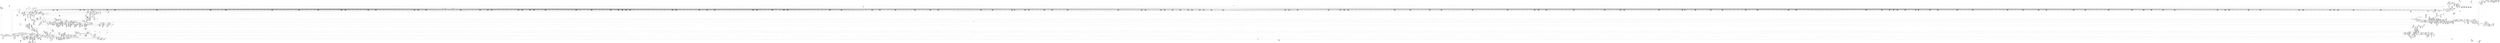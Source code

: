 digraph {
	CE0x41c62c0 [shape=record,shape=Mrecord,label="{CE0x41c62c0|8:_i8,_32:_%struct.inode*,_%struct.selinux_audit_data*,_456:_i8*,_:_SCMRE_51,52_}"]
	CE0x420f280 [shape=record,shape=Mrecord,label="{CE0x420f280|8:_i8,_32:_%struct.inode*,_%struct.selinux_audit_data*,_456:_i8*,_:_SCMRE_189,190_}"]
	CE0x41d5850 [shape=record,shape=Mrecord,label="{CE0x41d5850|8:_i8,_32:_%struct.inode*,_%struct.selinux_audit_data*,_456:_i8*,_:_SCMRE_472,480_|*MultipleSource*|security/selinux/hooks.c,1674|security/selinux/hooks.c, 1676|Function::file_has_perm&Arg::file::|Function::selinux_file_lock&Arg::file::}"]
	CE0x41c8c30 [shape=record,shape=Mrecord,label="{CE0x41c8c30|selinux_file_lock:_bb|*SummSource*}"]
	CE0x41cebe0 [shape=record,shape=Mrecord,label="{CE0x41cebe0|8:_i8,_32:_%struct.inode*,_%struct.selinux_audit_data*,_456:_i8*,_:_SCMRE_14,15_}"]
	CE0x424e9a0 [shape=record,shape=Mrecord,label="{CE0x424e9a0|avc_has_perm:_entry}"]
	CE0x420ac00 [shape=record,shape=Mrecord,label="{CE0x420ac00|file_has_perm:_u|security/selinux/hooks.c,1681|*SummSource*}"]
	CE0x429d8b0 [shape=record,shape=Mrecord,label="{CE0x429d8b0|0:_i32,_4:_i32,_8:_i16,_12:_i32,_16:_i32,_20:_i32,_24:_i32,_56:_i8*,_:_SCMRE_261,262_}"]
	CE0x42d9130 [shape=record,shape=Mrecord,label="{CE0x42d9130|i32_(i32,_i32,_i16,_i32,_%struct.common_audit_data*)*_bitcast_(i32_(i32,_i32,_i16,_i32,_%struct.common_audit_data.495*)*_avc_has_perm_to_i32_(i32,_i32,_i16,_i32,_%struct.common_audit_data*)*)|*Constant*}"]
	CE0x42a2b60 [shape=record,shape=Mrecord,label="{CE0x42a2b60|0:_i32,_4:_i32,_8:_i16,_12:_i32,_16:_i32,_20:_i32,_24:_i32,_56:_i8*,_:_SCMRE_310,311_}"]
	CE0x42a9b40 [shape=record,shape=Mrecord,label="{CE0x42a9b40|0:_i32,_4:_i32,_8:_i16,_12:_i32,_16:_i32,_20:_i32,_24:_i32,_56:_i8*,_:_SCMRE_553,554_}"]
	CE0x4291300 [shape=record,shape=Mrecord,label="{CE0x4291300|0:_i32,_4:_i32,_8:_i16,_12:_i32,_16:_i32,_20:_i32,_24:_i32,_56:_i8*,_:_SCMRE_144,145_}"]
	CE0x42bbe80 [shape=record,shape=Mrecord,label="{CE0x42bbe80|0:_i32,_4:_i32,_8:_i16,_12:_i32,_16:_i32,_20:_i32,_24:_i32,_56:_i8*,_:_SCMRE_916,917_}"]
	CE0x4229b90 [shape=record,shape=Mrecord,label="{CE0x4229b90|file_inode:_tmp2|*SummSink*}"]
	CE0x42bf550 [shape=record,shape=Mrecord,label="{CE0x42bf550|0:_i32,_4:_i32,_8:_i16,_12:_i32,_16:_i32,_20:_i32,_24:_i32,_56:_i8*,_:_SCMRE_980,981_}"]
	CE0x42cd7f0 [shape=record,shape=Mrecord,label="{CE0x42cd7f0|inode_has_perm:_tmp20|security/selinux/hooks.c,1618|*SummSource*}"]
	CE0x42219e0 [shape=record,shape=Mrecord,label="{CE0x42219e0|file_has_perm:_out|*SummSource*}"]
	CE0x41ebb60 [shape=record,shape=Mrecord,label="{CE0x41ebb60|8:_i8,_32:_%struct.inode*,_%struct.selinux_audit_data*,_456:_i8*,_:_SCMRE_2,3_}"]
	CE0x4286580 [shape=record,shape=Mrecord,label="{CE0x4286580|__validate_creds:_file|Function::__validate_creds&Arg::file::|*SummSource*}"]
	CE0x41dc470 [shape=record,shape=Mrecord,label="{CE0x41dc470|selinux_file_lock:_tobool|security/selinux/hooks.c,3337}"]
	CE0x4248e60 [shape=record,shape=Mrecord,label="{CE0x4248e60|file_has_perm:_call1|security/selinux/hooks.c,1677}"]
	CE0x4227720 [shape=record,shape=Mrecord,label="{CE0x4227720|8:_i8,_32:_%struct.inode*,_%struct.selinux_audit_data*,_456:_i8*,_:_SCMRE_106,107_}"]
	CE0x4284d30 [shape=record,shape=Mrecord,label="{CE0x4284d30|i64*_getelementptr_inbounds_(_8_x_i64_,_8_x_i64_*___llvm_gcov_ctr154,_i64_0,_i64_1)|*Constant*|*SummSink*}"]
	CE0x429e990 [shape=record,shape=Mrecord,label="{CE0x429e990|0:_i32,_4:_i32,_8:_i16,_12:_i32,_16:_i32,_20:_i32,_24:_i32,_56:_i8*,_:_SCMRE_271,272_}"]
	CE0x42b5800 [shape=record,shape=Mrecord,label="{CE0x42b5800|0:_i32,_4:_i32,_8:_i16,_12:_i32,_16:_i32,_20:_i32,_24:_i32,_56:_i8*,_:_SCMRE_824,832_|*MultipleSource*|*LoadInst*|include/linux/fs.h,1916|security/selinux/hooks.c,1675|Function::inode_has_perm&Arg::inode::|security/selinux/hooks.c,1611}"]
	CE0x422e230 [shape=record,shape=Mrecord,label="{CE0x422e230|i64*_getelementptr_inbounds_(_2_x_i64_,_2_x_i64_*___llvm_gcov_ctr162,_i64_0,_i64_0)|*Constant*}"]
	CE0x41ed640 [shape=record,shape=Mrecord,label="{CE0x41ed640|get_current:_tmp4|./arch/x86/include/asm/current.h,14}"]
	CE0x42ac4c0 [shape=record,shape=Mrecord,label="{CE0x42ac4c0|0:_i32,_4:_i32,_8:_i16,_12:_i32,_16:_i32,_20:_i32,_24:_i32,_56:_i8*,_:_SCMRE_576,577_}"]
	CE0x42820a0 [shape=record,shape=Mrecord,label="{CE0x42820a0|__validate_creds:_expval|include/linux/cred.h,173|*SummSource*}"]
	CE0x420b0e0 [shape=record,shape=Mrecord,label="{CE0x420b0e0|file_has_perm:_path|security/selinux/hooks.c,1681|*SummSource*}"]
	CE0x41c54b0 [shape=record,shape=Mrecord,label="{CE0x41c54b0|cred_sid:_cred|Function::cred_sid&Arg::cred::}"]
	CE0x4285e50 [shape=record,shape=Mrecord,label="{CE0x4285e50|inode_has_perm:_tmp5|security/selinux/hooks.c,1609}"]
	CE0x424dea0 [shape=record,shape=Mrecord,label="{CE0x424dea0|file_has_perm:_tmp10|security/selinux/hooks.c,1683|*SummSink*}"]
	CE0x427ed50 [shape=record,shape=Mrecord,label="{CE0x427ed50|_call_void_mcount()_#3|*SummSink*}"]
	CE0x42dcb20 [shape=record,shape=Mrecord,label="{CE0x42dcb20|i64*_getelementptr_inbounds_(_5_x_i64_,_5_x_i64_*___llvm_gcov_ctr155,_i64_0,_i64_4)|*Constant*|*SummSink*}"]
	CE0x42c0a90 [shape=record,shape=Mrecord,label="{CE0x42c0a90|i32_512|*Constant*|*SummSink*}"]
	CE0x42a9880 [shape=record,shape=Mrecord,label="{CE0x42a9880|0:_i32,_4:_i32,_8:_i16,_12:_i32,_16:_i32,_20:_i32,_24:_i32,_56:_i8*,_:_SCMRE_544,552_|*MultipleSource*|*LoadInst*|include/linux/fs.h,1916|security/selinux/hooks.c,1675|Function::inode_has_perm&Arg::inode::|security/selinux/hooks.c,1611}"]
	CE0x4265a40 [shape=record,shape=Mrecord,label="{CE0x4265a40|file_has_perm:_tmp22|security/selinux/hooks.c,1694|*SummSource*}"]
	CE0x42a4ec0 [shape=record,shape=Mrecord,label="{CE0x42a4ec0|0:_i32,_4:_i32,_8:_i16,_12:_i32,_16:_i32,_20:_i32,_24:_i32,_56:_i8*,_:_SCMRE_416,424_|*MultipleSource*|*LoadInst*|include/linux/fs.h,1916|security/selinux/hooks.c,1675|Function::inode_has_perm&Arg::inode::|security/selinux/hooks.c,1611}"]
	CE0x42529e0 [shape=record,shape=Mrecord,label="{CE0x42529e0|file_has_perm:_tmp19|security/selinux/hooks.c,1690}"]
	CE0x42ae830 [shape=record,shape=Mrecord,label="{CE0x42ae830|0:_i32,_4:_i32,_8:_i16,_12:_i32,_16:_i32,_20:_i32,_24:_i32,_56:_i8*,_:_SCMRE_597,598_}"]
	CE0x42482f0 [shape=record,shape=Mrecord,label="{CE0x42482f0|file_inode:_tmp4|*LoadInst*|include/linux/fs.h,1916}"]
	CE0x422e300 [shape=record,shape=Mrecord,label="{CE0x422e300|i64*_getelementptr_inbounds_(_2_x_i64_,_2_x_i64_*___llvm_gcov_ctr162,_i64_0,_i64_0)|*Constant*|*SummSource*}"]
	CE0x41e9210 [shape=record,shape=Mrecord,label="{CE0x41e9210|file_has_perm:_tmp16|security/selinux/hooks.c,1689|*SummSink*}"]
	CE0x42a24a0 [shape=record,shape=Mrecord,label="{CE0x42a24a0|0:_i32,_4:_i32,_8:_i16,_12:_i32,_16:_i32,_20:_i32,_24:_i32,_56:_i8*,_:_SCMRE_306,307_}"]
	CE0x42263e0 [shape=record,shape=Mrecord,label="{CE0x42263e0|8:_i8,_32:_%struct.inode*,_%struct.selinux_audit_data*,_456:_i8*,_:_SCMRE_94,95_}"]
	CE0x4297fe0 [shape=record,shape=Mrecord,label="{CE0x4297fe0|0:_i32,_4:_i32,_8:_i16,_12:_i32,_16:_i32,_20:_i32,_24:_i32,_56:_i8*,_:_SCMRE_204,205_}"]
	CE0x42d9260 [shape=record,shape=Mrecord,label="{CE0x42d9260|avc_has_perm:_entry}"]
	CE0x42b8370 [shape=record,shape=Mrecord,label="{CE0x42b8370|0:_i32,_4:_i32,_8:_i16,_12:_i32,_16:_i32,_20:_i32,_24:_i32,_56:_i8*,_:_SCMRE_881,882_}"]
	CE0x42bfe70 [shape=record,shape=Mrecord,label="{CE0x42bfe70|0:_i32,_4:_i32,_8:_i16,_12:_i32,_16:_i32,_20:_i32,_24:_i32,_56:_i8*,_:_SCMRE_992,1000_|*MultipleSource*|*LoadInst*|include/linux/fs.h,1916|security/selinux/hooks.c,1675|Function::inode_has_perm&Arg::inode::|security/selinux/hooks.c,1611}"]
	CE0x4298340 [shape=record,shape=Mrecord,label="{CE0x4298340|0:_i32,_4:_i32,_8:_i16,_12:_i32,_16:_i32,_20:_i32,_24:_i32,_56:_i8*,_:_SCMRE_206,207_}"]
	CE0x4281aa0 [shape=record,shape=Mrecord,label="{CE0x4281aa0|0:_i32,_4:_i32,_8:_i16,_12:_i32,_16:_i32,_20:_i32,_24:_i32,_56:_i8*,_:_SCMRE_136,137_}"]
	CE0x42a3570 [shape=record,shape=Mrecord,label="{CE0x42a3570|0:_i32,_4:_i32,_8:_i16,_12:_i32,_16:_i32,_20:_i32,_24:_i32,_56:_i8*,_:_SCMRE_336,344_|*MultipleSource*|*LoadInst*|include/linux/fs.h,1916|security/selinux/hooks.c,1675|Function::inode_has_perm&Arg::inode::|security/selinux/hooks.c,1611}"]
	CE0x42a0130 [shape=record,shape=Mrecord,label="{CE0x42a0130|0:_i32,_4:_i32,_8:_i16,_12:_i32,_16:_i32,_20:_i32,_24:_i32,_56:_i8*,_:_SCMRE_285,286_}"]
	CE0x4211a10 [shape=record,shape=Mrecord,label="{CE0x4211a10|8:_i8,_32:_%struct.inode*,_%struct.selinux_audit_data*,_456:_i8*,_:_SCMRE_150,151_}"]
	CE0x42a09a0 [shape=record,shape=Mrecord,label="{CE0x42a09a0|0:_i32,_4:_i32,_8:_i16,_12:_i32,_16:_i32,_20:_i32,_24:_i32,_56:_i8*,_:_SCMRE_290,291_}"]
	CE0x42cd1a0 [shape=record,shape=Mrecord,label="{CE0x42cd1a0|__validate_creds:_tmp5|include/linux/cred.h,173}"]
	CE0x42aab70 [shape=record,shape=Mrecord,label="{CE0x42aab70|0:_i32,_4:_i32,_8:_i16,_12:_i32,_16:_i32,_20:_i32,_24:_i32,_56:_i8*,_:_SCMRE_561,562_}"]
	CE0x41baac0 [shape=record,shape=Mrecord,label="{CE0x41baac0|i64_1|*Constant*}"]
	CE0x42ab740 [shape=record,shape=Mrecord,label="{CE0x42ab740|0:_i32,_4:_i32,_8:_i16,_12:_i32,_16:_i32,_20:_i32,_24:_i32,_56:_i8*,_:_SCMRE_568,569_}"]
	CE0x41df0f0 [shape=record,shape=Mrecord,label="{CE0x41df0f0|i64_1|*Constant*|*SummSource*}"]
	CE0x42a6200 [shape=record,shape=Mrecord,label="{CE0x42a6200|0:_i32,_4:_i32,_8:_i16,_12:_i32,_16:_i32,_20:_i32,_24:_i32,_56:_i8*,_:_SCMRE_473,474_}"]
	CE0x4292590 [shape=record,shape=Mrecord,label="{CE0x4292590|0:_i32,_4:_i32,_8:_i16,_12:_i32,_16:_i32,_20:_i32,_24:_i32,_56:_i8*,_:_SCMRE_155,156_}"]
	CE0x4201900 [shape=record,shape=Mrecord,label="{CE0x4201900|0:_i32,_4:_i32,_8:_i16,_12:_i32,_16:_i32,_20:_i32,_24:_i32,_56:_i8*,_:_SCMRE_246,247_}"]
	CE0x4202320 [shape=record,shape=Mrecord,label="{CE0x4202320|0:_i32,_4:_i32,_8:_i16,_12:_i32,_16:_i32,_20:_i32,_24:_i32,_56:_i8*,_:_SCMRE_252,253_}"]
	CE0x42bc1e0 [shape=record,shape=Mrecord,label="{CE0x42bc1e0|0:_i32,_4:_i32,_8:_i16,_12:_i32,_16:_i32,_20:_i32,_24:_i32,_56:_i8*,_:_SCMRE_918,919_}"]
	CE0x41e95f0 [shape=record,shape=Mrecord,label="{CE0x41e95f0|_ret_%struct.task_struct*_%tmp4,_!dbg_!27714|./arch/x86/include/asm/current.h,14|*SummSource*}"]
	CE0x420bf50 [shape=record,shape=Mrecord,label="{CE0x420bf50|GLOBAL:_file_inode|*Constant*}"]
	CE0x422a0f0 [shape=record,shape=Mrecord,label="{CE0x422a0f0|file_inode:_tmp3|*SummSource*}"]
	CE0x4266ed0 [shape=record,shape=Mrecord,label="{CE0x4266ed0|GLOBAL:_inode_has_perm|*Constant*|*SummSource*}"]
	CE0x41cc020 [shape=record,shape=Mrecord,label="{CE0x41cc020|GLOBAL:_get_current|*Constant*|*SummSink*}"]
	CE0x4254b20 [shape=record,shape=Mrecord,label="{CE0x4254b20|file_has_perm:_tmp18|security/selinux/hooks.c,1690|*SummSink*}"]
	CE0x42a5440 [shape=record,shape=Mrecord,label="{CE0x42a5440|0:_i32,_4:_i32,_8:_i16,_12:_i32,_16:_i32,_20:_i32,_24:_i32,_56:_i8*,_:_SCMRE_432,440_|*MultipleSource*|*LoadInst*|include/linux/fs.h,1916|security/selinux/hooks.c,1675|Function::inode_has_perm&Arg::inode::|security/selinux/hooks.c,1611}"]
	CE0x42b5d80 [shape=record,shape=Mrecord,label="{CE0x42b5d80|0:_i32,_4:_i32,_8:_i16,_12:_i32,_16:_i32,_20:_i32,_24:_i32,_56:_i8*,_:_SCMRE_840,848_|*MultipleSource*|*LoadInst*|include/linux/fs.h,1916|security/selinux/hooks.c,1675|Function::inode_has_perm&Arg::inode::|security/selinux/hooks.c,1611}"]
	CE0x41be3c0 [shape=record,shape=Mrecord,label="{CE0x41be3c0|cred_sid:_tmp5|security/selinux/hooks.c,196|*SummSink*}"]
	CE0x42897a0 [shape=record,shape=Mrecord,label="{CE0x42897a0|__validate_creds:_file|Function::__validate_creds&Arg::file::|*SummSink*}"]
	CE0x41ea590 [shape=record,shape=Mrecord,label="{CE0x41ea590|__validate_creds:_lnot.ext|include/linux/cred.h,173|*SummSink*}"]
	CE0x4295c70 [shape=record,shape=Mrecord,label="{CE0x4295c70|0:_i32,_4:_i32,_8:_i16,_12:_i32,_16:_i32,_20:_i32,_24:_i32,_56:_i8*,_:_SCMRE_183,184_}"]
	CE0x4220340 [shape=record,shape=Mrecord,label="{CE0x4220340|inode_has_perm:_if.then|*SummSink*}"]
	CE0x4221570 [shape=record,shape=Mrecord,label="{CE0x4221570|cred_sid:_security|security/selinux/hooks.c,196|*SummSource*}"]
	CE0x41db600 [shape=record,shape=Mrecord,label="{CE0x41db600|selinux_file_lock:_tmp6|security/selinux/hooks.c,3337|*SummSource*}"]
	CE0x42513b0 [shape=record,shape=Mrecord,label="{CE0x42513b0|avc_has_perm:_auditdata|Function::avc_has_perm&Arg::auditdata::|*SummSource*}"]
	CE0x42cb5c0 [shape=record,shape=Mrecord,label="{CE0x42cb5c0|__validate_creds:_if.end|*SummSource*}"]
	CE0x42dd290 [shape=record,shape=Mrecord,label="{CE0x42dd290|inode_has_perm:_tmp16|security/selinux/hooks.c,1615}"]
	CE0x4222f70 [shape=record,shape=Mrecord,label="{CE0x4222f70|8:_i8,_32:_%struct.inode*,_%struct.selinux_audit_data*,_456:_i8*,_:_SCMRE_213,214_}"]
	CE0x42b90f0 [shape=record,shape=Mrecord,label="{CE0x42b90f0|0:_i32,_4:_i32,_8:_i16,_12:_i32,_16:_i32,_20:_i32,_24:_i32,_56:_i8*,_:_SCMRE_889,890_}"]
	CE0x42cbca0 [shape=record,shape=Mrecord,label="{CE0x42cbca0|GLOBAL:___llvm_gcov_ctr155|Global_var:__llvm_gcov_ctr155}"]
	CE0x42ad090 [shape=record,shape=Mrecord,label="{CE0x42ad090|0:_i32,_4:_i32,_8:_i16,_12:_i32,_16:_i32,_20:_i32,_24:_i32,_56:_i8*,_:_SCMRE_583,584_}"]
	CE0x42bb460 [shape=record,shape=Mrecord,label="{CE0x42bb460|0:_i32,_4:_i32,_8:_i16,_12:_i32,_16:_i32,_20:_i32,_24:_i32,_56:_i8*,_:_SCMRE_910,911_}"]
	CE0x4294c60 [shape=record,shape=Mrecord,label="{CE0x4294c60|0:_i32,_4:_i32,_8:_i16,_12:_i32,_16:_i32,_20:_i32,_24:_i32,_56:_i8*,_:_SCMRE_178,179_}"]
	CE0x422cbe0 [shape=record,shape=Mrecord,label="{CE0x422cbe0|8:_i8,_32:_%struct.inode*,_%struct.selinux_audit_data*,_456:_i8*,_:_SCMRE_69,70_}"]
	CE0x4211360 [shape=record,shape=Mrecord,label="{CE0x4211360|8:_i8,_32:_%struct.inode*,_%struct.selinux_audit_data*,_456:_i8*,_:_SCMRE_146,147_}"]
	CE0x4214720 [shape=record,shape=Mrecord,label="{CE0x4214720|file_has_perm:_rc.1|*SummSink*}"]
	CE0x42ba380 [shape=record,shape=Mrecord,label="{CE0x42ba380|0:_i32,_4:_i32,_8:_i16,_12:_i32,_16:_i32,_20:_i32,_24:_i32,_56:_i8*,_:_SCMRE_900,901_}"]
	CE0x5dd85e0 [shape=record,shape=Mrecord,label="{CE0x5dd85e0|COLLAPSED:_GCMRE___llvm_gcov_ctr259_internal_global_11_x_i64_zeroinitializer:_elem_0:default:}"]
	CE0x4209b70 [shape=record,shape=Mrecord,label="{CE0x4209b70|i32_8|*Constant*|*SummSource*}"]
	CE0x4245fc0 [shape=record,shape=Mrecord,label="{CE0x4245fc0|_call_void___validate_creds(%struct.cred*_%cred,_i8*_getelementptr_inbounds_(_25_x_i8_,_25_x_i8_*_.str3,_i32_0,_i32_0),_i32_1609)_#10,_!dbg_!27719|security/selinux/hooks.c,1609}"]
	CE0x424ecb0 [shape=record,shape=Mrecord,label="{CE0x424ecb0|file_has_perm:_tmp11|security/selinux/hooks.c,1684|*SummSink*}"]
	CE0x424e2f0 [shape=record,shape=Mrecord,label="{CE0x424e2f0|file_has_perm:_sid3|security/selinux/hooks.c,1684}"]
	CE0x41c6bd0 [shape=record,shape=Mrecord,label="{CE0x41c6bd0|_call_void___validate_creds(%struct.cred*_%cred,_i8*_getelementptr_inbounds_(_25_x_i8_,_25_x_i8_*_.str3,_i32_0,_i32_0),_i32_1609)_#10,_!dbg_!27719|security/selinux/hooks.c,1609|*SummSink*}"]
	CE0x41e7400 [shape=record,shape=Mrecord,label="{CE0x41e7400|0:_i32,_4:_i32,_8:_i16,_12:_i32,_16:_i32,_20:_i32,_24:_i32,_56:_i8*,_:_SCMRE_32,40_|*MultipleSource*|*LoadInst*|include/linux/fs.h,1916|security/selinux/hooks.c,1675|Function::inode_has_perm&Arg::inode::|security/selinux/hooks.c,1611}"]
	CE0x42a4c00 [shape=record,shape=Mrecord,label="{CE0x42a4c00|0:_i32,_4:_i32,_8:_i16,_12:_i32,_16:_i32,_20:_i32,_24:_i32,_56:_i8*,_:_SCMRE_408,416_|*MultipleSource*|*LoadInst*|include/linux/fs.h,1916|security/selinux/hooks.c,1675|Function::inode_has_perm&Arg::inode::|security/selinux/hooks.c,1611}"]
	CE0x42a38c0 [shape=record,shape=Mrecord,label="{CE0x42a38c0|0:_i32,_4:_i32,_8:_i16,_12:_i32,_16:_i32,_20:_i32,_24:_i32,_56:_i8*,_:_SCMRE_344,352_|*MultipleSource*|*LoadInst*|include/linux/fs.h,1916|security/selinux/hooks.c,1675|Function::inode_has_perm&Arg::inode::|security/selinux/hooks.c,1611}"]
	CE0x42cc630 [shape=record,shape=Mrecord,label="{CE0x42cc630|__validate_creds:_tmp3|include/linux/cred.h,173|*SummSink*}"]
	CE0x4225b30 [shape=record,shape=Mrecord,label="{CE0x4225b30|%struct.task_struct*_(%struct.task_struct**)*_asm_movq_%gs:$_1:P_,$0_,_r,im,_dirflag_,_fpsr_,_flags_|*SummSource*}"]
	CE0x4204f10 [shape=record,shape=Mrecord,label="{CE0x4204f10|file_has_perm:_tmp12|security/selinux/hooks.c,1688|*SummSource*}"]
	CE0x41e22a0 [shape=record,shape=Mrecord,label="{CE0x41e22a0|_call_void_lockdep_rcu_suspicious(i8*_getelementptr_inbounds_(_25_x_i8_,_25_x_i8_*_.str3,_i32_0,_i32_0),_i32_3337,_i8*_getelementptr_inbounds_(_45_x_i8_,_45_x_i8_*_.str12,_i32_0,_i32_0))_#10,_!dbg_!27729|security/selinux/hooks.c,3337|*SummSink*}"]
	CE0x42db1d0 [shape=record,shape=Mrecord,label="{CE0x42db1d0|__validate_creds:_tmp6|include/linux/cred.h,174|*SummSource*}"]
	CE0x41dcdc0 [shape=record,shape=Mrecord,label="{CE0x41dcdc0|i32_3337|*Constant*}"]
	CE0x42287e0 [shape=record,shape=Mrecord,label="{CE0x42287e0|get_current:_tmp|*SummSource*}"]
	CE0x42bca50 [shape=record,shape=Mrecord,label="{CE0x42bca50|0:_i32,_4:_i32,_8:_i16,_12:_i32,_16:_i32,_20:_i32,_24:_i32,_56:_i8*,_:_SCMRE_923,924_}"]
	CE0x41ec7c0 [shape=record,shape=Mrecord,label="{CE0x41ec7c0|8:_i8,_32:_%struct.inode*,_%struct.selinux_audit_data*,_456:_i8*,_:_SCMRE_76,77_}"]
	CE0x428bfb0 [shape=record,shape=Mrecord,label="{CE0x428bfb0|_ret_void,_!dbg_!27722|include/linux/cred.h,175}"]
	CE0x4248d00 [shape=record,shape=Mrecord,label="{CE0x4248d00|file_inode:_f|Function::file_inode&Arg::f::|*SummSink*}"]
	CE0x41b98f0 [shape=record,shape=Mrecord,label="{CE0x41b98f0|i8_1|*Constant*|*SummSink*}"]
	CE0x4291d20 [shape=record,shape=Mrecord,label="{CE0x4291d20|0:_i32,_4:_i32,_8:_i16,_12:_i32,_16:_i32,_20:_i32,_24:_i32,_56:_i8*,_:_SCMRE_150,151_}"]
	CE0x42a0490 [shape=record,shape=Mrecord,label="{CE0x42a0490|0:_i32,_4:_i32,_8:_i16,_12:_i32,_16:_i32,_20:_i32,_24:_i32,_56:_i8*,_:_SCMRE_287,288_}"]
	CE0x42202d0 [shape=record,shape=Mrecord,label="{CE0x42202d0|inode_has_perm:_if.then|*SummSource*}"]
	CE0x420a930 [shape=record,shape=Mrecord,label="{CE0x420a930|i64_16|*Constant*}"]
	CE0x41c4020 [shape=record,shape=Mrecord,label="{CE0x41c4020|8:_i8,_32:_%struct.inode*,_%struct.selinux_audit_data*,_456:_i8*,_:_SCMRE_58,59_}"]
	CE0x42dab10 [shape=record,shape=Mrecord,label="{CE0x42dab10|i64*_getelementptr_inbounds_(_5_x_i64_,_5_x_i64_*___llvm_gcov_ctr155,_i64_0,_i64_3)|*Constant*|*SummSource*}"]
	CE0x42dc820 [shape=record,shape=Mrecord,label="{CE0x42dc820|i64*_getelementptr_inbounds_(_5_x_i64_,_5_x_i64_*___llvm_gcov_ctr155,_i64_0,_i64_4)|*Constant*}"]
	CE0x4210b30 [shape=record,shape=Mrecord,label="{CE0x4210b30|get_current:_tmp3|*SummSource*}"]
	CE0x42d8720 [shape=record,shape=Mrecord,label="{CE0x42d8720|inode_has_perm:_tmp18|security/selinux/hooks.c,1617|*SummSource*}"]
	CE0x42b2540 [shape=record,shape=Mrecord,label="{CE0x42b2540|0:_i32,_4:_i32,_8:_i16,_12:_i32,_16:_i32,_20:_i32,_24:_i32,_56:_i8*,_:_SCMRE_672,680_|*MultipleSource*|*LoadInst*|include/linux/fs.h,1916|security/selinux/hooks.c,1675|Function::inode_has_perm&Arg::inode::|security/selinux/hooks.c,1611}"]
	CE0x4293d30 [shape=record,shape=Mrecord,label="{CE0x4293d30|0:_i32,_4:_i32,_8:_i16,_12:_i32,_16:_i32,_20:_i32,_24:_i32,_56:_i8*,_:_SCMRE_169,170_}"]
	CE0x42d21e0 [shape=record,shape=Mrecord,label="{CE0x42d21e0|inode_has_perm:_tmp10|security/selinux/hooks.c,1611|*SummSource*}"]
	CE0x41d8190 [shape=record,shape=Mrecord,label="{CE0x41d8190|selinux_file_lock:_do.end}"]
	CE0x42ad240 [shape=record,shape=Mrecord,label="{CE0x42ad240|0:_i32,_4:_i32,_8:_i16,_12:_i32,_16:_i32,_20:_i32,_24:_i32,_56:_i8*,_:_SCMRE_584,585_}"]
	CE0x4292e00 [shape=record,shape=Mrecord,label="{CE0x4292e00|0:_i32,_4:_i32,_8:_i16,_12:_i32,_16:_i32,_20:_i32,_24:_i32,_56:_i8*,_:_SCMRE_160,161_}"]
	CE0x41e0a80 [shape=record,shape=Mrecord,label="{CE0x41e0a80|GLOBAL:_lockdep_rcu_suspicious|*Constant*|*SummSink*}"]
	CE0x4231990 [shape=record,shape=Mrecord,label="{CE0x4231990|file_has_perm:_if.then5|*SummSink*}"]
	CE0x41c26e0 [shape=record,shape=Mrecord,label="{CE0x41c26e0|i32_64|*Constant*|*SummSource*}"]
	CE0x42d9cd0 [shape=record,shape=Mrecord,label="{CE0x42d9cd0|avc_has_perm:_auditdata|Function::avc_has_perm&Arg::auditdata::}"]
	CE0x42919c0 [shape=record,shape=Mrecord,label="{CE0x42919c0|0:_i32,_4:_i32,_8:_i16,_12:_i32,_16:_i32,_20:_i32,_24:_i32,_56:_i8*,_:_SCMRE_148,149_}"]
	CE0x421bf90 [shape=record,shape=Mrecord,label="{CE0x421bf90|8:_i8,_32:_%struct.inode*,_%struct.selinux_audit_data*,_456:_i8*,_:_SCMRE_171,172_}"]
	CE0x41ce7c0 [shape=record,shape=Mrecord,label="{CE0x41ce7c0|8:_i8,_32:_%struct.inode*,_%struct.selinux_audit_data*,_456:_i8*,_:_SCMRE_11,12_}"]
	CE0x42cd320 [shape=record,shape=Mrecord,label="{CE0x42cd320|__validate_creds:_tmp5|include/linux/cred.h,173|*SummSource*}"]
	CE0x4209500 [shape=record,shape=Mrecord,label="{CE0x4209500|file_has_perm:_tobool|security/selinux/hooks.c,1688}"]
	CE0x424d3d0 [shape=record,shape=Mrecord,label="{CE0x424d3d0|file_has_perm:_tmp8|security/selinux/hooks.c,1683|*SummSource*}"]
	CE0x4213770 [shape=record,shape=Mrecord,label="{CE0x4213770|i64*_getelementptr_inbounds_(_12_x_i64_,_12_x_i64_*___llvm_gcov_ctr170,_i64_0,_i64_10)|*Constant*|*SummSource*}"]
	CE0x421c250 [shape=record,shape=Mrecord,label="{CE0x421c250|8:_i8,_32:_%struct.inode*,_%struct.selinux_audit_data*,_456:_i8*,_:_SCMRE_173,174_}"]
	CE0x41e6e90 [shape=record,shape=Mrecord,label="{CE0x41e6e90|file_has_perm:_tmp4|security/selinux/hooks.c,1681|*SummSource*}"]
	CE0x42a1210 [shape=record,shape=Mrecord,label="{CE0x42a1210|0:_i32,_4:_i32,_8:_i16,_12:_i32,_16:_i32,_20:_i32,_24:_i32,_56:_i8*,_:_SCMRE_295,296_}"]
	CE0x4294ab0 [shape=record,shape=Mrecord,label="{CE0x4294ab0|0:_i32,_4:_i32,_8:_i16,_12:_i32,_16:_i32,_20:_i32,_24:_i32,_56:_i8*,_:_SCMRE_177,178_}"]
	CE0x41e4a30 [shape=record,shape=Mrecord,label="{CE0x41e4a30|selinux_file_lock:_tobool|security/selinux/hooks.c,3337|*SummSink*}"]
	CE0x42c3a70 [shape=record,shape=Mrecord,label="{CE0x42c3a70|inode_has_perm:_tmp15|*LoadInst*|security/selinux/hooks.c,1615|*SummSink*}"]
	CE0x422f970 [shape=record,shape=Mrecord,label="{CE0x422f970|__validate_creds:_lnot1|include/linux/cred.h,173|*SummSink*}"]
	CE0x41d5f70 [shape=record,shape=Mrecord,label="{CE0x41d5f70|8:_i8,_32:_%struct.inode*,_%struct.selinux_audit_data*,_456:_i8*,_:_SCMRE_496,504_|*MultipleSource*|security/selinux/hooks.c,1674|security/selinux/hooks.c, 1676|Function::file_has_perm&Arg::file::|Function::selinux_file_lock&Arg::file::}"]
	CE0x4226120 [shape=record,shape=Mrecord,label="{CE0x4226120|8:_i8,_32:_%struct.inode*,_%struct.selinux_audit_data*,_456:_i8*,_:_SCMRE_92,93_}"]
	CE0x4208890 [shape=record,shape=Mrecord,label="{CE0x4208890|file_has_perm:_tmp29|security/selinux/hooks.c,1698|*SummSource*}"]
	CE0x41c64f0 [shape=record,shape=Mrecord,label="{CE0x41c64f0|8:_i8,_32:_%struct.inode*,_%struct.selinux_audit_data*,_456:_i8*,_:_SCMRE_52,53_}"]
	CE0x42d1640 [shape=record,shape=Mrecord,label="{CE0x42d1640|inode_has_perm:_tmp8|security/selinux/hooks.c,1611}"]
	CE0x42d30d0 [shape=record,shape=Mrecord,label="{CE0x42d30d0|inode_has_perm:_tmp12|security/selinux/hooks.c,1612|*SummSink*}"]
	CE0x427f6e0 [shape=record,shape=Mrecord,label="{CE0x427f6e0|0:_i32,_4:_i32,_8:_i16,_12:_i32,_16:_i32,_20:_i32,_24:_i32,_56:_i8*,_:_SCMRE_16,24_|*MultipleSource*|*LoadInst*|include/linux/fs.h,1916|security/selinux/hooks.c,1675|Function::inode_has_perm&Arg::inode::|security/selinux/hooks.c,1611}"]
	CE0x42cf5e0 [shape=record,shape=Mrecord,label="{CE0x42cf5e0|inode_has_perm:_conv|security/selinux/hooks.c,1611|*SummSink*}"]
	CE0x42036c0 [shape=record,shape=Mrecord,label="{CE0x42036c0|file_has_perm:_type|security/selinux/hooks.c,1680}"]
	CE0x42135e0 [shape=record,shape=Mrecord,label="{CE0x42135e0|i64*_getelementptr_inbounds_(_12_x_i64_,_12_x_i64_*___llvm_gcov_ctr170,_i64_0,_i64_10)|*Constant*}"]
	CE0x41e9c50 [shape=record,shape=Mrecord,label="{CE0x41e9c50|i32_78|*Constant*|*SummSink*}"]
	CE0x42677f0 [shape=record,shape=Mrecord,label="{CE0x42677f0|inode_has_perm:_inode|Function::inode_has_perm&Arg::inode::}"]
	CE0x421cbe0 [shape=record,shape=Mrecord,label="{CE0x421cbe0|inode_has_perm:_bb|*SummSource*}"]
	CE0x41baf30 [shape=record,shape=Mrecord,label="{CE0x41baf30|selinux_file_lock:_do.body}"]
	CE0x4295fd0 [shape=record,shape=Mrecord,label="{CE0x4295fd0|0:_i32,_4:_i32,_8:_i16,_12:_i32,_16:_i32,_20:_i32,_24:_i32,_56:_i8*,_:_SCMRE_185,186_}"]
	CE0x42af760 [shape=record,shape=Mrecord,label="{CE0x42af760|0:_i32,_4:_i32,_8:_i16,_12:_i32,_16:_i32,_20:_i32,_24:_i32,_56:_i8*,_:_SCMRE_606,607_}"]
	CE0x42970b0 [shape=record,shape=Mrecord,label="{CE0x42970b0|0:_i32,_4:_i32,_8:_i16,_12:_i32,_16:_i32,_20:_i32,_24:_i32,_56:_i8*,_:_SCMRE_195,196_}"]
	CE0x41bda80 [shape=record,shape=Mrecord,label="{CE0x41bda80|cred_sid:_tmp4|*LoadInst*|security/selinux/hooks.c,196|*SummSource*}"]
	CE0x42acd30 [shape=record,shape=Mrecord,label="{CE0x42acd30|0:_i32,_4:_i32,_8:_i16,_12:_i32,_16:_i32,_20:_i32,_24:_i32,_56:_i8*,_:_SCMRE_581,582_}"]
	CE0x42cc9d0 [shape=record,shape=Mrecord,label="{CE0x42cc9d0|__validate_creds:_tmp3|include/linux/cred.h,173|*SummSource*}"]
	CE0x422a050 [shape=record,shape=Mrecord,label="{CE0x422a050|file_inode:_tmp3}"]
	CE0x42adfc0 [shape=record,shape=Mrecord,label="{CE0x42adfc0|0:_i32,_4:_i32,_8:_i16,_12:_i32,_16:_i32,_20:_i32,_24:_i32,_56:_i8*,_:_SCMRE_592,593_}"]
	CE0x41c13c0 [shape=record,shape=Mrecord,label="{CE0x41c13c0|file_has_perm:_entry|*SummSource*}"]
	CE0x4216de0 [shape=record,shape=Mrecord,label="{CE0x4216de0|cred_sid:_tmp6|security/selinux/hooks.c,197|*SummSource*}"]
	CE0x4288c50 [shape=record,shape=Mrecord,label="{CE0x4288c50|cred_sid:_tmp5|security/selinux/hooks.c,196}"]
	CE0x4287b30 [shape=record,shape=Mrecord,label="{CE0x4287b30|i32_1|*Constant*}"]
	CE0x4293ee0 [shape=record,shape=Mrecord,label="{CE0x4293ee0|0:_i32,_4:_i32,_8:_i16,_12:_i32,_16:_i32,_20:_i32,_24:_i32,_56:_i8*,_:_SCMRE_170,171_}"]
	CE0x4289810 [shape=record,shape=Mrecord,label="{CE0x4289810|i32_1609|*Constant*}"]
	CE0x42cdc10 [shape=record,shape=Mrecord,label="{CE0x42cdc10|inode_has_perm:_and|security/selinux/hooks.c,1611}"]
	CE0x421c0f0 [shape=record,shape=Mrecord,label="{CE0x421c0f0|8:_i8,_32:_%struct.inode*,_%struct.selinux_audit_data*,_456:_i8*,_:_SCMRE_172,173_}"]
	CE0x42174d0 [shape=record,shape=Mrecord,label="{CE0x42174d0|inode_has_perm:_do.body|*SummSource*}"]
	CE0x41f2870 [shape=record,shape=Mrecord,label="{CE0x41f2870|selinux_file_lock:_tmp18|security/selinux/hooks.c,3337|*SummSource*}"]
	CE0x4203e30 [shape=record,shape=Mrecord,label="{CE0x4203e30|file_has_perm:_u|security/selinux/hooks.c,1681}"]
	CE0x42139f0 [shape=record,shape=Mrecord,label="{CE0x42139f0|file_has_perm:_tmp27|security/selinux/hooks.c,1694}"]
	CE0x4220b20 [shape=record,shape=Mrecord,label="{CE0x4220b20|cred_sid:_tmp2}"]
	CE0x4254020 [shape=record,shape=Mrecord,label="{CE0x4254020|i64*_getelementptr_inbounds_(_12_x_i64_,_12_x_i64_*___llvm_gcov_ctr170,_i64_0,_i64_9)|*Constant*|*SummSink*}"]
	CE0x42bada0 [shape=record,shape=Mrecord,label="{CE0x42bada0|0:_i32,_4:_i32,_8:_i16,_12:_i32,_16:_i32,_20:_i32,_24:_i32,_56:_i8*,_:_SCMRE_906,907_}"]
	CE0x41de790 [shape=record,shape=Mrecord,label="{CE0x41de790|selinux_file_lock:_tmp9|security/selinux/hooks.c,3337|*SummSink*}"]
	CE0x4286160 [shape=record,shape=Mrecord,label="{CE0x4286160|i64_0|*Constant*}"]
	CE0x41bae60 [shape=record,shape=Mrecord,label="{CE0x41bae60|selinux_file_lock:_entry|*SummSink*}"]
	CE0x42ae9e0 [shape=record,shape=Mrecord,label="{CE0x42ae9e0|0:_i32,_4:_i32,_8:_i16,_12:_i32,_16:_i32,_20:_i32,_24:_i32,_56:_i8*,_:_SCMRE_598,599_}"]
	CE0x42c8ed0 [shape=record,shape=Mrecord,label="{CE0x42c8ed0|28:_i32,_32:_i16,_:_CRE_32,34_|*MultipleSource*|*LoadInst*|security/selinux/hooks.c,1615|security/selinux/hooks.c,1615|security/selinux/hooks.c,1617}"]
	CE0x4253390 [shape=record,shape=Mrecord,label="{CE0x4253390|i64_8|*Constant*}"]
	CE0x420b420 [shape=record,shape=Mrecord,label="{CE0x420b420|file_has_perm:_f_path|security/selinux/hooks.c,1681}"]
	CE0x41d4730 [shape=record,shape=Mrecord,label="{CE0x41d4730|8:_i8,_32:_%struct.inode*,_%struct.selinux_audit_data*,_456:_i8*,_:_SCMRE_428,432_|*MultipleSource*|security/selinux/hooks.c,1674|security/selinux/hooks.c, 1676|Function::file_has_perm&Arg::file::|Function::selinux_file_lock&Arg::file::}"]
	CE0x4246f30 [shape=record,shape=Mrecord,label="{CE0x4246f30|__validate_creds:_line|Function::__validate_creds&Arg::line::|*SummSink*}"]
	CE0x41eb340 [shape=record,shape=Mrecord,label="{CE0x41eb340|8:_i8,_32:_%struct.inode*,_%struct.selinux_audit_data*,_456:_i8*,_:_SCMRE_104,105_}"]
	CE0x42bc030 [shape=record,shape=Mrecord,label="{CE0x42bc030|0:_i32,_4:_i32,_8:_i16,_12:_i32,_16:_i32,_20:_i32,_24:_i32,_56:_i8*,_:_SCMRE_917,918_}"]
	CE0x42d8510 [shape=record,shape=Mrecord,label="{CE0x42d8510|inode_has_perm:_sclass|security/selinux/hooks.c,1617|*SummSource*}"]
	CE0x4250a80 [shape=record,shape=Mrecord,label="{CE0x4250a80|avc_has_perm:_tclass|Function::avc_has_perm&Arg::tclass::|*SummSource*}"]
	CE0x4225940 [shape=record,shape=Mrecord,label="{CE0x4225940|GLOBAL:_current_task|Global_var:current_task}"]
	CE0x41ec3a0 [shape=record,shape=Mrecord,label="{CE0x41ec3a0|8:_i8,_32:_%struct.inode*,_%struct.selinux_audit_data*,_456:_i8*,_:_SCMRE_73,74_}"]
	CE0x4296ba0 [shape=record,shape=Mrecord,label="{CE0x4296ba0|0:_i32,_4:_i32,_8:_i16,_12:_i32,_16:_i32,_20:_i32,_24:_i32,_56:_i8*,_:_SCMRE_192,193_}"]
	CE0x424b840 [shape=record,shape=Mrecord,label="{CE0x424b840|file_has_perm:_sid3|security/selinux/hooks.c,1684|*SummSink*}"]
	CE0x42846f0 [shape=record,shape=Mrecord,label="{CE0x42846f0|__validate_creds:_entry|*SummSource*}"]
	CE0x428a020 [shape=record,shape=Mrecord,label="{CE0x428a020|inode_has_perm:_return}"]
	CE0x4297ad0 [shape=record,shape=Mrecord,label="{CE0x4297ad0|0:_i32,_4:_i32,_8:_i16,_12:_i32,_16:_i32,_20:_i32,_24:_i32,_56:_i8*,_:_SCMRE_201,202_}"]
	CE0x42bf9d0 [shape=record,shape=Mrecord,label="{CE0x42bf9d0|0:_i32,_4:_i32,_8:_i16,_12:_i32,_16:_i32,_20:_i32,_24:_i32,_56:_i8*,_:_SCMRE_983,984_}"]
	CE0x4220450 [shape=record,shape=Mrecord,label="{CE0x4220450|cred_sid:_bb}"]
	CE0x41c2d90 [shape=record,shape=Mrecord,label="{CE0x41c2d90|_ret_i32_%rc.1,_!dbg_!27749|security/selinux/hooks.c,1698}"]
	CE0x42ab8f0 [shape=record,shape=Mrecord,label="{CE0x42ab8f0|0:_i32,_4:_i32,_8:_i16,_12:_i32,_16:_i32,_20:_i32,_24:_i32,_56:_i8*,_:_SCMRE_569,570_}"]
	CE0x42891e0 [shape=record,shape=Mrecord,label="{CE0x42891e0|i64*_getelementptr_inbounds_(_8_x_i64_,_8_x_i64_*___llvm_gcov_ctr154,_i64_0,_i64_0)|*Constant*}"]
	CE0x41eb080 [shape=record,shape=Mrecord,label="{CE0x41eb080|8:_i8,_32:_%struct.inode*,_%struct.selinux_audit_data*,_456:_i8*,_:_SCMRE_102,103_}"]
	CE0x41c23e0 [shape=record,shape=Mrecord,label="{CE0x41c23e0|i64*_getelementptr_inbounds_(_2_x_i64_,_2_x_i64_*___llvm_gcov_ctr98,_i64_0,_i64_0)|*Constant*}"]
	CE0x41bc660 [shape=record,shape=Mrecord,label="{CE0x41bc660|selinux_file_lock:_tmp4|security/selinux/hooks.c,3337|*SummSink*}"]
	CE0x42e0970 [shape=record,shape=Mrecord,label="{CE0x42e0970|i64*_getelementptr_inbounds_(_2_x_i64_,_2_x_i64_*___llvm_gcov_ctr131,_i64_0,_i64_0)|*Constant*}"]
	CE0x42b1770 [shape=record,shape=Mrecord,label="{CE0x42b1770|0:_i32,_4:_i32,_8:_i16,_12:_i32,_16:_i32,_20:_i32,_24:_i32,_56:_i8*,_:_SCMRE_624,628_|*MultipleSource*|*LoadInst*|include/linux/fs.h,1916|security/selinux/hooks.c,1675|Function::inode_has_perm&Arg::inode::|security/selinux/hooks.c,1611}"]
	CE0x4251530 [shape=record,shape=Mrecord,label="{CE0x4251530|avc_has_perm:_auditdata|Function::avc_has_perm&Arg::auditdata::|*SummSink*}"]
	CE0x41c46b0 [shape=record,shape=Mrecord,label="{CE0x41c46b0|file_has_perm:_tmp2|*LoadInst*|security/selinux/hooks.c,1674|*SummSink*}"]
	CE0x42de7a0 [shape=record,shape=Mrecord,label="{CE0x42de7a0|cred_sid:_tmp1}"]
	CE0x41d9360 [shape=record,shape=Mrecord,label="{CE0x41d9360|i64*_getelementptr_inbounds_(_11_x_i64_,_11_x_i64_*___llvm_gcov_ctr259,_i64_0,_i64_0)|*Constant*}"]
	CE0x42db7a0 [shape=record,shape=Mrecord,label="{CE0x42db7a0|GLOBAL:___invalid_creds|*Constant*}"]
	CE0x4247ab0 [shape=record,shape=Mrecord,label="{CE0x4247ab0|i32_0|*Constant*}"]
	CE0x42cb550 [shape=record,shape=Mrecord,label="{CE0x42cb550|__validate_creds:_if.end}"]
	CE0x42249d0 [shape=record,shape=Mrecord,label="{CE0x42249d0|i64*_getelementptr_inbounds_(_12_x_i64_,_12_x_i64_*___llvm_gcov_ctr170,_i64_0,_i64_0)|*Constant*}"]
	CE0x422e540 [shape=record,shape=Mrecord,label="{CE0x422e540|8:_i8,_32:_%struct.inode*,_%struct.selinux_audit_data*,_456:_i8*,_:_SCMRE_115,116_}"]
	CE0x42475f0 [shape=record,shape=Mrecord,label="{CE0x42475f0|i64*_getelementptr_inbounds_(_2_x_i64_,_2_x_i64_*___llvm_gcov_ctr131,_i64_0,_i64_0)|*Constant*}"]
	CE0x42e0160 [shape=record,shape=Mrecord,label="{CE0x42e0160|__validate_creds:_tmp8|include/linux/cred.h,175|*SummSink*}"]
	CE0x41db730 [shape=record,shape=Mrecord,label="{CE0x41db730|selinux_file_lock:_tmp7|security/selinux/hooks.c,3337|*SummSource*}"]
	CE0x429da60 [shape=record,shape=Mrecord,label="{CE0x429da60|0:_i32,_4:_i32,_8:_i16,_12:_i32,_16:_i32,_20:_i32,_24:_i32,_56:_i8*,_:_SCMRE_262,263_}"]
	CE0x424f9a0 [shape=record,shape=Mrecord,label="{CE0x424f9a0|avc_has_perm:_entry|*SummSource*}"]
	CE0x42cf750 [shape=record,shape=Mrecord,label="{CE0x42cf750|i64_4|*Constant*}"]
	CE0x4253ca0 [shape=record,shape=Mrecord,label="{CE0x4253ca0|file_has_perm:_tobool7|security/selinux/hooks.c,1694|*SummSink*}"]
	CE0x4285290 [shape=record,shape=Mrecord,label="{CE0x4285290|__validate_creds:_call|include/linux/cred.h,173|*SummSink*}"]
	CE0x422c260 [shape=record,shape=Mrecord,label="{CE0x422c260|i64*_getelementptr_inbounds_(_2_x_i64_,_2_x_i64_*___llvm_gcov_ctr162,_i64_0,_i64_1)|*Constant*}"]
	CE0x42029e0 [shape=record,shape=Mrecord,label="{CE0x42029e0|0:_i32,_4:_i32,_8:_i16,_12:_i32,_16:_i32,_20:_i32,_24:_i32,_56:_i8*,_:_SCMRE_256,257_}"]
	CE0x41bfba0 [shape=record,shape=Mrecord,label="{CE0x41bfba0|selinux_file_lock:_tmp11|security/selinux/hooks.c,3337|*SummSink*}"]
	CE0x424c370 [shape=record,shape=Mrecord,label="{CE0x424c370|file_has_perm:_cmp|security/selinux/hooks.c,1683|*SummSource*}"]
	CE0x4212e70 [shape=record,shape=Mrecord,label="{CE0x4212e70|file_has_perm:_rc.0}"]
	CE0x42b1c70 [shape=record,shape=Mrecord,label="{CE0x42b1c70|0:_i32,_4:_i32,_8:_i16,_12:_i32,_16:_i32,_20:_i32,_24:_i32,_56:_i8*,_:_SCMRE_648,656_|*MultipleSource*|*LoadInst*|include/linux/fs.h,1916|security/selinux/hooks.c,1675|Function::inode_has_perm&Arg::inode::|security/selinux/hooks.c,1611}"]
	CE0x41e9e90 [shape=record,shape=Mrecord,label="{CE0x41e9e90|selinux_file_lock:_cred4|security/selinux/hooks.c,3337|*SummSink*}"]
	CE0x546dd60 [shape=record,shape=Mrecord,label="{CE0x546dd60|i64*_getelementptr_inbounds_(_11_x_i64_,_11_x_i64_*___llvm_gcov_ctr259,_i64_0,_i64_1)|*Constant*}"]
	CE0x42d35c0 [shape=record,shape=Mrecord,label="{CE0x42d35c0|inode_has_perm:_tmp12|security/selinux/hooks.c,1612|*SummSource*}"]
	CE0x4209b00 [shape=record,shape=Mrecord,label="{CE0x4209b00|i32_8|*Constant*}"]
	CE0x41c17a0 [shape=record,shape=Mrecord,label="{CE0x41c17a0|file_has_perm:_cred|Function::file_has_perm&Arg::cred::|*SummSource*}"]
	CE0x42855a0 [shape=record,shape=Mrecord,label="{CE0x42855a0|inode_has_perm:_tmp|*SummSource*}"]
	CE0x422d660 [shape=record,shape=Mrecord,label="{CE0x422d660|8:_i8,_32:_%struct.inode*,_%struct.selinux_audit_data*,_456:_i8*,_:_SCMRE_125,126_}"]
	CE0x420c4e0 [shape=record,shape=Mrecord,label="{CE0x420c4e0|file_inode:_entry|*SummSink*}"]
	CE0x42877c0 [shape=record,shape=Mrecord,label="{CE0x42877c0|__validate_creds:_cred|Function::__validate_creds&Arg::cred::|*SummSink*}"]
	CE0x4211870 [shape=record,shape=Mrecord,label="{CE0x4211870|8:_i8,_32:_%struct.inode*,_%struct.selinux_audit_data*,_456:_i8*,_:_SCMRE_148,149_}"]
	CE0x42541a0 [shape=record,shape=Mrecord,label="{CE0x42541a0|i64_7|*Constant*|*SummSource*}"]
	CE0x4286b10 [shape=record,shape=Mrecord,label="{CE0x4286b10|GLOBAL:_creds_are_invalid|*Constant*|*SummSource*}"]
	CE0x559f7a0 [shape=record,shape=Mrecord,label="{CE0x559f7a0|selinux_file_lock:_land.lhs.true2|*SummSink*}"]
	CE0x41e97a0 [shape=record,shape=Mrecord,label="{CE0x41e97a0|_ret_%struct.task_struct*_%tmp4,_!dbg_!27714|./arch/x86/include/asm/current.h,14|*SummSink*}"]
	CE0x422a240 [shape=record,shape=Mrecord,label="{CE0x422a240|file_inode:_tmp3|*SummSink*}"]
	CE0x42bd110 [shape=record,shape=Mrecord,label="{CE0x42bd110|0:_i32,_4:_i32,_8:_i16,_12:_i32,_16:_i32,_20:_i32,_24:_i32,_56:_i8*,_:_SCMRE_927,928_}"]
	CE0x41dd950 [shape=record,shape=Mrecord,label="{CE0x41dd950|selinux_file_lock:_tmp16|security/selinux/hooks.c,3337|*SummSink*}"]
	CE0x4269740 [shape=record,shape=Mrecord,label="{CE0x4269740|inode_has_perm:_entry|*SummSource*}"]
	CE0x41d7c50 [shape=record,shape=Mrecord,label="{CE0x41d7c50|selinux_file_lock:_tmp10|security/selinux/hooks.c,3337}"]
	"CONST[source:1(input),value:2(dynamic)][purpose:{object}]"
	CE0x420e360 [shape=record,shape=Mrecord,label="{CE0x420e360|8:_i8,_32:_%struct.inode*,_%struct.selinux_audit_data*,_456:_i8*,_:_SCMRE_178,179_}"]
	CE0x4228220 [shape=record,shape=Mrecord,label="{CE0x4228220|8:_i8,_32:_%struct.inode*,_%struct.selinux_audit_data*,_456:_i8*,_:_SCMRE_114,115_}"]
	CE0x4225120 [shape=record,shape=Mrecord,label="{CE0x4225120|COLLAPSED:_GCMRE___llvm_gcov_ctr170_internal_global_12_x_i64_zeroinitializer:_elem_0:default:}"]
	CE0x41cbb60 [shape=record,shape=Mrecord,label="{CE0x41cbb60|selinux_file_lock:_call3|security/selinux/hooks.c,3337|*SummSink*}"]
	CE0x41e7980 [shape=record,shape=Mrecord,label="{CE0x41e7980|0:_i32,_4:_i32,_8:_i16,_12:_i32,_16:_i32,_20:_i32,_24:_i32,_56:_i8*,_:_SCMRE_48,56_|*MultipleSource*|*LoadInst*|include/linux/fs.h,1916|security/selinux/hooks.c,1675|Function::inode_has_perm&Arg::inode::|security/selinux/hooks.c,1611}"]
	CE0x42801d0 [shape=record,shape=Mrecord,label="{CE0x42801d0|i64*_getelementptr_inbounds_(_8_x_i64_,_8_x_i64_*___llvm_gcov_ctr154,_i64_0,_i64_2)|*Constant*}"]
	CE0x4254750 [shape=record,shape=Mrecord,label="{CE0x4254750|file_has_perm:_tmp20|security/selinux/hooks.c,1694}"]
	CE0x42cdcf0 [shape=record,shape=Mrecord,label="{CE0x42cdcf0|inode_has_perm:_and|security/selinux/hooks.c,1611|*SummSink*}"]
	CE0x4292740 [shape=record,shape=Mrecord,label="{CE0x4292740|0:_i32,_4:_i32,_8:_i16,_12:_i32,_16:_i32,_20:_i32,_24:_i32,_56:_i8*,_:_SCMRE_156,157_}"]
	CE0x41e7000 [shape=record,shape=Mrecord,label="{CE0x41e7000|file_has_perm:_tmp4|security/selinux/hooks.c,1681|*SummSink*}"]
	CE0x41cc620 [shape=record,shape=Mrecord,label="{CE0x41cc620|_call_void_mcount()_#3|*SummSource*}"]
	CE0x42684d0 [shape=record,shape=Mrecord,label="{CE0x42684d0|inode_has_perm:_adp|Function::inode_has_perm&Arg::adp::|*SummSink*}"]
	CE0x4202830 [shape=record,shape=Mrecord,label="{CE0x4202830|0:_i32,_4:_i32,_8:_i16,_12:_i32,_16:_i32,_20:_i32,_24:_i32,_56:_i8*,_:_SCMRE_255,256_}"]
	CE0x4209a30 [shape=record,shape=Mrecord,label="{CE0x4209a30|i64*_getelementptr_inbounds_(_12_x_i64_,_12_x_i64_*___llvm_gcov_ctr170,_i64_0,_i64_5)|*Constant*|*SummSink*}"]
	CE0x42ca2d0 [shape=record,shape=Mrecord,label="{CE0x42ca2d0|inode_has_perm:_tmp19|security/selinux/hooks.c,1618}"]
	CE0x42bd980 [shape=record,shape=Mrecord,label="{CE0x42bd980|0:_i32,_4:_i32,_8:_i16,_12:_i32,_16:_i32,_20:_i32,_24:_i32,_56:_i8*,_:_SCMRE_932,933_}"]
	CE0x42229f0 [shape=record,shape=Mrecord,label="{CE0x42229f0|8:_i8,_32:_%struct.inode*,_%struct.selinux_audit_data*,_456:_i8*,_:_SCMRE_209,210_}"]
	CE0x42058d0 [shape=record,shape=Mrecord,label="{CE0x42058d0|file_has_perm:_tmp14|security/selinux/hooks.c,1688|*SummSource*}"]
	CE0x42a84b0 [shape=record,shape=Mrecord,label="{CE0x42a84b0|0:_i32,_4:_i32,_8:_i16,_12:_i32,_16:_i32,_20:_i32,_24:_i32,_56:_i8*,_:_SCMRE_504,508_|*MultipleSource*|*LoadInst*|include/linux/fs.h,1916|security/selinux/hooks.c,1675|Function::inode_has_perm&Arg::inode::|security/selinux/hooks.c,1611}"]
	CE0x42bdb30 [shape=record,shape=Mrecord,label="{CE0x42bdb30|0:_i32,_4:_i32,_8:_i16,_12:_i32,_16:_i32,_20:_i32,_24:_i32,_56:_i8*,_:_SCMRE_933,934_}"]
	CE0x42674a0 [shape=record,shape=Mrecord,label="{CE0x42674a0|inode_has_perm:_cred|Function::inode_has_perm&Arg::cred::|*SummSource*}"]
	CE0x41c3d60 [shape=record,shape=Mrecord,label="{CE0x41c3d60|8:_i8,_32:_%struct.inode*,_%struct.selinux_audit_data*,_456:_i8*,_:_SCMRE_56,57_}"]
	CE0x41e2f40 [shape=record,shape=Mrecord,label="{CE0x41e2f40|file_has_perm:_if.end10|*SummSource*}"]
	CE0x42d7510 [shape=record,shape=Mrecord,label="{CE0x42d7510|__validate_creds:_if.then}"]
	CE0x41c1730 [shape=record,shape=Mrecord,label="{CE0x41c1730|file_has_perm:_cred|Function::file_has_perm&Arg::cred::}"]
	CE0x42abc50 [shape=record,shape=Mrecord,label="{CE0x42abc50|0:_i32,_4:_i32,_8:_i16,_12:_i32,_16:_i32,_20:_i32,_24:_i32,_56:_i8*,_:_SCMRE_571,572_}"]
	CE0x41bd9a0 [shape=record,shape=Mrecord,label="{CE0x41bd9a0|cred_sid:_tmp4|*LoadInst*|security/selinux/hooks.c,196}"]
	CE0x42affd0 [shape=record,shape=Mrecord,label="{CE0x42affd0|0:_i32,_4:_i32,_8:_i16,_12:_i32,_16:_i32,_20:_i32,_24:_i32,_56:_i8*,_:_SCMRE_611,612_}"]
	CE0x4222470 [shape=record,shape=Mrecord,label="{CE0x4222470|8:_i8,_32:_%struct.inode*,_%struct.selinux_audit_data*,_456:_i8*,_:_SCMRE_205,206_}"]
	CE0x41dadb0 [shape=record,shape=Mrecord,label="{CE0x41dadb0|i64*_getelementptr_inbounds_(_11_x_i64_,_11_x_i64_*___llvm_gcov_ctr259,_i64_0,_i64_6)|*Constant*}"]
	CE0x42e0550 [shape=record,shape=Mrecord,label="{CE0x42e0550|__validate_creds:_tmp9|include/linux/cred.h,175}"]
	CE0x4213820 [shape=record,shape=Mrecord,label="{CE0x4213820|i64*_getelementptr_inbounds_(_12_x_i64_,_12_x_i64_*___llvm_gcov_ctr170,_i64_0,_i64_10)|*Constant*|*SummSink*}"]
	CE0x42ade10 [shape=record,shape=Mrecord,label="{CE0x42ade10|0:_i32,_4:_i32,_8:_i16,_12:_i32,_16:_i32,_20:_i32,_24:_i32,_56:_i8*,_:_SCMRE_591,592_}"]
	CE0x4210300 [shape=record,shape=Mrecord,label="{CE0x4210300|8:_i8,_32:_%struct.inode*,_%struct.selinux_audit_data*,_456:_i8*,_:_SCMRE_201,202_}"]
	CE0x42b2800 [shape=record,shape=Mrecord,label="{CE0x42b2800|0:_i32,_4:_i32,_8:_i16,_12:_i32,_16:_i32,_20:_i32,_24:_i32,_56:_i8*,_:_SCMRE_680,684_|*MultipleSource*|*LoadInst*|include/linux/fs.h,1916|security/selinux/hooks.c,1675|Function::inode_has_perm&Arg::inode::|security/selinux/hooks.c,1611}"]
	CE0x4201c60 [shape=record,shape=Mrecord,label="{CE0x4201c60|0:_i32,_4:_i32,_8:_i16,_12:_i32,_16:_i32,_20:_i32,_24:_i32,_56:_i8*,_:_SCMRE_248,249_}"]
	CE0x4282f90 [shape=record,shape=Mrecord,label="{CE0x4282f90|_ret_i32_%tmp6,_!dbg_!27716|security/selinux/hooks.c,197}"]
	CE0x4290480 [shape=record,shape=Mrecord,label="{CE0x4290480|0:_i32,_4:_i32,_8:_i16,_12:_i32,_16:_i32,_20:_i32,_24:_i32,_56:_i8*,_:_SCMRE_137,138_}"]
	CE0x428ac70 [shape=record,shape=Mrecord,label="{CE0x428ac70|i32_22|*Constant*}"]
	CE0x4297410 [shape=record,shape=Mrecord,label="{CE0x4297410|0:_i32,_4:_i32,_8:_i16,_12:_i32,_16:_i32,_20:_i32,_24:_i32,_56:_i8*,_:_SCMRE_197,198_}"]
	CE0x41c1cc0 [shape=record,shape=Mrecord,label="{CE0x41c1cc0|selinux_file_lock:_file|Function::selinux_file_lock&Arg::file::}"]
	CE0x41df340 [shape=record,shape=Mrecord,label="{CE0x41df340|selinux_file_lock:_tmp1|*SummSource*}"]
	CE0x42901c0 [shape=record,shape=Mrecord,label="{CE0x42901c0|0:_i32,_4:_i32,_8:_i16,_12:_i32,_16:_i32,_20:_i32,_24:_i32,_56:_i8*,_:_SCMRE_128,136_|*MultipleSource*|*LoadInst*|include/linux/fs.h,1916|security/selinux/hooks.c,1675|Function::inode_has_perm&Arg::inode::|security/selinux/hooks.c,1611}"]
	CE0x42adab0 [shape=record,shape=Mrecord,label="{CE0x42adab0|0:_i32,_4:_i32,_8:_i16,_12:_i32,_16:_i32,_20:_i32,_24:_i32,_56:_i8*,_:_SCMRE_589,590_}"]
	CE0x41c0520 [shape=record,shape=Mrecord,label="{CE0x41c0520|selinux_file_lock:_tmp21|security/selinux/hooks.c,3337|*SummSink*}"]
	CE0x41efee0 [shape=record,shape=Mrecord,label="{CE0x41efee0|i32_0|*Constant*}"]
	CE0x41d4e50 [shape=record,shape=Mrecord,label="{CE0x41d4e50|8:_i8,_32:_%struct.inode*,_%struct.selinux_audit_data*,_456:_i8*,_:_SCMRE_440,448_|*MultipleSource*|security/selinux/hooks.c,1674|security/selinux/hooks.c, 1676|Function::file_has_perm&Arg::file::|Function::selinux_file_lock&Arg::file::}"]
	CE0x5f4b190 [shape=record,shape=Mrecord,label="{CE0x5f4b190|selinux_file_lock:_tmp5|security/selinux/hooks.c,3337|*SummSource*}"]
	CE0x42ce530 [shape=record,shape=Mrecord,label="{CE0x42ce530|inode_has_perm:_lnot|security/selinux/hooks.c,1611|*SummSource*}"]
	CE0x41d1500 [shape=record,shape=Mrecord,label="{CE0x41d1500|8:_i8,_32:_%struct.inode*,_%struct.selinux_audit_data*,_456:_i8*,_:_SCMRE_296,304_|*MultipleSource*|security/selinux/hooks.c,1674|security/selinux/hooks.c, 1676|Function::file_has_perm&Arg::file::|Function::selinux_file_lock&Arg::file::}"]
	CE0x42a3b80 [shape=record,shape=Mrecord,label="{CE0x42a3b80|0:_i32,_4:_i32,_8:_i16,_12:_i32,_16:_i32,_20:_i32,_24:_i32,_56:_i8*,_:_SCMRE_352,360_|*MultipleSource*|*LoadInst*|include/linux/fs.h,1916|security/selinux/hooks.c,1675|Function::inode_has_perm&Arg::inode::|security/selinux/hooks.c,1611}"]
	CE0x42928f0 [shape=record,shape=Mrecord,label="{CE0x42928f0|0:_i32,_4:_i32,_8:_i16,_12:_i32,_16:_i32,_20:_i32,_24:_i32,_56:_i8*,_:_SCMRE_157,158_}"]
	CE0x41c39d0 [shape=record,shape=Mrecord,label="{CE0x41c39d0|8:_i8,_32:_%struct.inode*,_%struct.selinux_audit_data*,_456:_i8*,_:_SCMRE_53,54_}"]
	CE0x420efc0 [shape=record,shape=Mrecord,label="{CE0x420efc0|8:_i8,_32:_%struct.inode*,_%struct.selinux_audit_data*,_456:_i8*,_:_SCMRE_187,188_}"]
	CE0x42bcf60 [shape=record,shape=Mrecord,label="{CE0x42bcf60|0:_i32,_4:_i32,_8:_i16,_12:_i32,_16:_i32,_20:_i32,_24:_i32,_56:_i8*,_:_SCMRE_926,927_}"]
	CE0x41eab00 [shape=record,shape=Mrecord,label="{CE0x41eab00|8:_i8,_32:_%struct.inode*,_%struct.selinux_audit_data*,_456:_i8*,_:_SCMRE_98,99_}"]
	CE0x41e5a60 [shape=record,shape=Mrecord,label="{CE0x41e5a60|8:_i8,_32:_%struct.inode*,_%struct.selinux_audit_data*,_456:_i8*,_:_SCMRE_10,11_}"]
	CE0x41d90b0 [shape=record,shape=Mrecord,label="{CE0x41d90b0|cred_sid:_tmp6|security/selinux/hooks.c,197}"]
	CE0x4226e90 [shape=record,shape=Mrecord,label="{CE0x4226e90|i32_1|*Constant*}"]
	CE0x41daeb0 [shape=record,shape=Mrecord,label="{CE0x41daeb0|selinux_file_lock:_tmp9|security/selinux/hooks.c,3337}"]
	CE0x4294900 [shape=record,shape=Mrecord,label="{CE0x4294900|0:_i32,_4:_i32,_8:_i16,_12:_i32,_16:_i32,_20:_i32,_24:_i32,_56:_i8*,_:_SCMRE_176,177_}"]
	CE0x4222cb0 [shape=record,shape=Mrecord,label="{CE0x4222cb0|8:_i8,_32:_%struct.inode*,_%struct.selinux_audit_data*,_456:_i8*,_:_SCMRE_211,212_}"]
	CE0x42ce390 [shape=record,shape=Mrecord,label="{CE0x42ce390|inode_has_perm:_lnot|security/selinux/hooks.c,1611|*SummSink*}"]
	CE0x4201750 [shape=record,shape=Mrecord,label="{CE0x4201750|0:_i32,_4:_i32,_8:_i16,_12:_i32,_16:_i32,_20:_i32,_24:_i32,_56:_i8*,_:_SCMRE_245,246_}"]
	CE0x427f390 [shape=record,shape=Mrecord,label="{CE0x427f390|0:_i32,_4:_i32,_8:_i16,_12:_i32,_16:_i32,_20:_i32,_24:_i32,_56:_i8*,_:_SCMRE_12,16_|*MultipleSource*|*LoadInst*|include/linux/fs.h,1916|security/selinux/hooks.c,1675|Function::inode_has_perm&Arg::inode::|security/selinux/hooks.c,1611}"]
	CE0x41c03b0 [shape=record,shape=Mrecord,label="{CE0x41c03b0|selinux_file_lock:_tmp21|security/selinux/hooks.c,3337}"]
	CE0x41d2960 [shape=record,shape=Mrecord,label="{CE0x41d2960|8:_i8,_32:_%struct.inode*,_%struct.selinux_audit_data*,_456:_i8*,_:_SCMRE_344,360_|*MultipleSource*|security/selinux/hooks.c,1674|security/selinux/hooks.c, 1676|Function::file_has_perm&Arg::file::|Function::selinux_file_lock&Arg::file::}"]
	CE0x429f8c0 [shape=record,shape=Mrecord,label="{CE0x429f8c0|0:_i32,_4:_i32,_8:_i16,_12:_i32,_16:_i32,_20:_i32,_24:_i32,_56:_i8*,_:_SCMRE_280,281_}"]
	CE0x42afc70 [shape=record,shape=Mrecord,label="{CE0x42afc70|0:_i32,_4:_i32,_8:_i16,_12:_i32,_16:_i32,_20:_i32,_24:_i32,_56:_i8*,_:_SCMRE_609,610_}"]
	CE0x41ddf90 [shape=record,shape=Mrecord,label="{CE0x41ddf90|selinux_file_lock:_tmp5|security/selinux/hooks.c,3337|*SummSink*}"]
	CE0x41e8980 [shape=record,shape=Mrecord,label="{CE0x41e8980|i64*_getelementptr_inbounds_(_12_x_i64_,_12_x_i64_*___llvm_gcov_ctr170,_i64_0,_i64_5)|*Constant*}"]
	CE0x422c0e0 [shape=record,shape=Mrecord,label="{CE0x422c0e0|file_inode:_tmp1|*SummSink*}"]
	CE0x41ea180 [shape=record,shape=Mrecord,label="{CE0x41ea180|file_has_perm:_if.then8|*SummSource*}"]
	CE0x4265f20 [shape=record,shape=Mrecord,label="{CE0x4265f20|file_has_perm:_tmp23|security/selinux/hooks.c,1694|*SummSource*}"]
	CE0x42a13c0 [shape=record,shape=Mrecord,label="{CE0x42a13c0|0:_i32,_4:_i32,_8:_i16,_12:_i32,_16:_i32,_20:_i32,_24:_i32,_56:_i8*,_:_SCMRE_296,297_}"]
	CE0x42b9960 [shape=record,shape=Mrecord,label="{CE0x42b9960|0:_i32,_4:_i32,_8:_i16,_12:_i32,_16:_i32,_20:_i32,_24:_i32,_56:_i8*,_:_SCMRE_894,895_}"]
	CE0x421c630 [shape=record,shape=Mrecord,label="{CE0x421c630|cred_sid:_tmp1|*SummSink*}"]
	CE0x4285180 [shape=record,shape=Mrecord,label="{CE0x4285180|__validate_creds:_call|include/linux/cred.h,173|*SummSource*}"]
	CE0x42c3310 [shape=record,shape=Mrecord,label="{CE0x42c3310|inode_has_perm:_i_security|security/selinux/hooks.c,1615}"]
	CE0x41ce920 [shape=record,shape=Mrecord,label="{CE0x41ce920|8:_i8,_32:_%struct.inode*,_%struct.selinux_audit_data*,_456:_i8*,_:_SCMRE_12,13_}"]
	CE0x4213150 [shape=record,shape=Mrecord,label="{CE0x4213150|file_has_perm:_rc.0|*SummSink*}"]
	CE0x424dc00 [shape=record,shape=Mrecord,label="{CE0x424dc00|file_has_perm:_tmp10|security/selinux/hooks.c,1683}"]
	CE0x41c9c00 [shape=record,shape=Mrecord,label="{CE0x41c9c00|selinux_file_lock:_tmp3|*SummSource*}"]
	CE0x4265490 [shape=record,shape=Mrecord,label="{CE0x4265490|file_has_perm:_tmp21|security/selinux/hooks.c,1694|*SummSource*}"]
	CE0x42bf430 [shape=record,shape=Mrecord,label="{CE0x42bf430|0:_i32,_4:_i32,_8:_i16,_12:_i32,_16:_i32,_20:_i32,_24:_i32,_56:_i8*,_:_SCMRE_979,980_}"]
	CE0x42a2d10 [shape=record,shape=Mrecord,label="{CE0x42a2d10|0:_i32,_4:_i32,_8:_i16,_12:_i32,_16:_i32,_20:_i32,_24:_i32,_56:_i8*,_:_SCMRE_311,312_}"]
	CE0x42bfd30 [shape=record,shape=Mrecord,label="{CE0x42bfd30|0:_i32,_4:_i32,_8:_i16,_12:_i32,_16:_i32,_20:_i32,_24:_i32,_56:_i8*,_:_SCMRE_984,988_|*MultipleSource*|*LoadInst*|include/linux/fs.h,1916|security/selinux/hooks.c,1675|Function::inode_has_perm&Arg::inode::|security/selinux/hooks.c,1611}"]
	CE0x42c33e0 [shape=record,shape=Mrecord,label="{CE0x42c33e0|inode_has_perm:_i_security|security/selinux/hooks.c,1615|*SummSource*}"]
	CE0x4299360 [shape=record,shape=Mrecord,label="{CE0x4299360|0:_i32,_4:_i32,_8:_i16,_12:_i32,_16:_i32,_20:_i32,_24:_i32,_56:_i8*,_:_SCMRE_241,242_}"]
	CE0x428bcb0 [shape=record,shape=Mrecord,label="{CE0x428bcb0|__validate_creds:_lnot1|include/linux/cred.h,173}"]
	CE0x42cfad0 [shape=record,shape=Mrecord,label="{CE0x42cfad0|GLOBAL:_llvm.expect.i64|*Constant*|*SummSink*}"]
	CE0x420b550 [shape=record,shape=Mrecord,label="{CE0x420b550|file_has_perm:_f_path|security/selinux/hooks.c,1681|*SummSource*}"]
	CE0x4291810 [shape=record,shape=Mrecord,label="{CE0x4291810|0:_i32,_4:_i32,_8:_i16,_12:_i32,_16:_i32,_20:_i32,_24:_i32,_56:_i8*,_:_SCMRE_147,148_}"]
	CE0x4204030 [shape=record,shape=Mrecord,label="{CE0x4204030|i64_16|*Constant*|*SummSink*}"]
	CE0x41ca940 [shape=record,shape=Mrecord,label="{CE0x41ca940|get_current:_tmp1|*SummSink*}"]
	CE0x42be330 [shape=record,shape=Mrecord,label="{CE0x42be330|0:_i32,_4:_i32,_8:_i16,_12:_i32,_16:_i32,_20:_i32,_24:_i32,_56:_i8*,_:_SCMRE_952,960_|*MultipleSource*|*LoadInst*|include/linux/fs.h,1916|security/selinux/hooks.c,1675|Function::inode_has_perm&Arg::inode::|security/selinux/hooks.c,1611}"]
	CE0x41c5520 [shape=record,shape=Mrecord,label="{CE0x41c5520|cred_sid:_cred|Function::cred_sid&Arg::cred::|*SummSource*}"]
	CE0x41dfe10 [shape=record,shape=Mrecord,label="{CE0x41dfe10|selinux_file_lock:_tmp7|security/selinux/hooks.c,3337}"]
	CE0x4250fe0 [shape=record,shape=Mrecord,label="{CE0x4250fe0|avc_has_perm:_requested|Function::avc_has_perm&Arg::requested::|*SummSource*}"]
	CE0x42b6cf0 [shape=record,shape=Mrecord,label="{CE0x42b6cf0|0:_i32,_4:_i32,_8:_i16,_12:_i32,_16:_i32,_20:_i32,_24:_i32,_56:_i8*,_:_SCMRE_867,868_}"]
	CE0x4253d10 [shape=record,shape=Mrecord,label="{CE0x4253d10|i64_7|*Constant*}"]
	CE0x424ef50 [shape=record,shape=Mrecord,label="{CE0x424ef50|file_has_perm:_call4|security/selinux/hooks.c,1684}"]
	CE0x422ba30 [shape=record,shape=Mrecord,label="{CE0x422ba30|file_inode:_tmp|*SummSink*}"]
	CE0x42943f0 [shape=record,shape=Mrecord,label="{CE0x42943f0|0:_i32,_4:_i32,_8:_i16,_12:_i32,_16:_i32,_20:_i32,_24:_i32,_56:_i8*,_:_SCMRE_173,174_}"]
	CE0x429fdd0 [shape=record,shape=Mrecord,label="{CE0x429fdd0|0:_i32,_4:_i32,_8:_i16,_12:_i32,_16:_i32,_20:_i32,_24:_i32,_56:_i8*,_:_SCMRE_283,284_}"]
	CE0x41bd870 [shape=record,shape=Mrecord,label="{CE0x41bd870|COLLAPSED:_CMRE:_elem_0::|security/selinux/hooks.c,196}"]
	CE0x42db920 [shape=record,shape=Mrecord,label="{CE0x42db920|__validate_creds:_tmp7|include/linux/cred.h,174}"]
	CE0x42abe00 [shape=record,shape=Mrecord,label="{CE0x42abe00|0:_i32,_4:_i32,_8:_i16,_12:_i32,_16:_i32,_20:_i32,_24:_i32,_56:_i8*,_:_SCMRE_572,573_}"]
	CE0x4248ab0 [shape=record,shape=Mrecord,label="{CE0x4248ab0|_ret_%struct.inode*_%tmp4,_!dbg_!27713|include/linux/fs.h,1916}"]
	CE0x41be540 [shape=record,shape=Mrecord,label="{CE0x41be540|cred_sid:_sid|security/selinux/hooks.c,197}"]
	CE0x421e2c0 [shape=record,shape=Mrecord,label="{CE0x421e2c0|inode_has_perm:_tmp3|*SummSource*}"]
	CE0x4223a50 [shape=record,shape=Mrecord,label="{CE0x4223a50|8:_i8,_32:_%struct.inode*,_%struct.selinux_audit_data*,_456:_i8*,_:_SCMRE_248,256_|*MultipleSource*|security/selinux/hooks.c,1674|security/selinux/hooks.c, 1676|Function::file_has_perm&Arg::file::|Function::selinux_file_lock&Arg::file::}"]
	CE0x41e3770 [shape=record,shape=Mrecord,label="{CE0x41e3770|selinux_file_lock:_tmp4|security/selinux/hooks.c,3337}"]
	CE0x42057a0 [shape=record,shape=Mrecord,label="{CE0x42057a0|file_has_perm:_tmp14|security/selinux/hooks.c,1688}"]
	CE0x42516c0 [shape=record,shape=Mrecord,label="{CE0x42516c0|_ret_i32_%retval.0,_!dbg_!27728|security/selinux/avc.c,775|*SummSource*}"]
	CE0x4217890 [shape=record,shape=Mrecord,label="{CE0x4217890|0:_i32,_4:_i32,_8:_i16,_12:_i32,_16:_i32,_20:_i32,_24:_i32,_56:_i8*,_:_SCMRE_4,8_|*MultipleSource*|*LoadInst*|include/linux/fs.h,1916|security/selinux/hooks.c,1675|Function::inode_has_perm&Arg::inode::|security/selinux/hooks.c,1611}"]
	CE0x424ba30 [shape=record,shape=Mrecord,label="{CE0x424ba30|0:_i32,_:_CRE_4,8_|*MultipleSource*|security/selinux/hooks.c,1683|*LoadInst*|security/selinux/hooks.c,1674|security/selinux/hooks.c,1674}"]
	CE0x41f2e00 [shape=record,shape=Mrecord,label="{CE0x41f2e00|i64*_getelementptr_inbounds_(_11_x_i64_,_11_x_i64_*___llvm_gcov_ctr259,_i64_0,_i64_10)|*Constant*}"]
	CE0x420f120 [shape=record,shape=Mrecord,label="{CE0x420f120|8:_i8,_32:_%struct.inode*,_%struct.selinux_audit_data*,_456:_i8*,_:_SCMRE_188,189_}"]
	CE0x42b8be0 [shape=record,shape=Mrecord,label="{CE0x42b8be0|0:_i32,_4:_i32,_8:_i16,_12:_i32,_16:_i32,_20:_i32,_24:_i32,_56:_i8*,_:_SCMRE_886,887_}"]
	CE0x41dcd50 [shape=record,shape=Mrecord,label="{CE0x41dcd50|i64*_getelementptr_inbounds_(_11_x_i64_,_11_x_i64_*___llvm_gcov_ctr259,_i64_0,_i64_9)|*Constant*}"]
	CE0x42a02e0 [shape=record,shape=Mrecord,label="{CE0x42a02e0|0:_i32,_4:_i32,_8:_i16,_12:_i32,_16:_i32,_20:_i32,_24:_i32,_56:_i8*,_:_SCMRE_286,287_}"]
	CE0x422a550 [shape=record,shape=Mrecord,label="{CE0x422a550|_call_void_mcount()_#3|*SummSource*}"]
	CE0x42ce040 [shape=record,shape=Mrecord,label="{CE0x42ce040|inode_has_perm:_tobool|security/selinux/hooks.c,1611}"]
	CE0x420d410 [shape=record,shape=Mrecord,label="{CE0x420d410|8:_i8,_32:_%struct.inode*,_%struct.selinux_audit_data*,_456:_i8*,_:_SCMRE_83,84_}"]
	CE0x41d9450 [shape=record,shape=Mrecord,label="{CE0x41d9450|i64*_getelementptr_inbounds_(_11_x_i64_,_11_x_i64_*___llvm_gcov_ctr259,_i64_0,_i64_0)|*Constant*|*SummSource*}"]
	CE0x41e2b00 [shape=record,shape=Mrecord,label="{CE0x41e2b00|i64_0|*Constant*}"]
	CE0x42b2d80 [shape=record,shape=Mrecord,label="{CE0x42b2d80|0:_i32,_4:_i32,_8:_i16,_12:_i32,_16:_i32,_20:_i32,_24:_i32,_56:_i8*,_:_SCMRE_688,692_|*MultipleSource*|*LoadInst*|include/linux/fs.h,1916|security/selinux/hooks.c,1675|Function::inode_has_perm&Arg::inode::|security/selinux/hooks.c,1611}"]
	CE0x4212250 [shape=record,shape=Mrecord,label="{CE0x4212250|8:_i8,_32:_%struct.inode*,_%struct.selinux_audit_data*,_456:_i8*,_:_SCMRE_156,157_}"]
	CE0x41c2a50 [shape=record,shape=Mrecord,label="{CE0x41c2a50|file_has_perm:_av|Function::file_has_perm&Arg::av::|*SummSource*}"]
	CE0x42a3000 [shape=record,shape=Mrecord,label="{CE0x42a3000|0:_i32,_4:_i32,_8:_i16,_12:_i32,_16:_i32,_20:_i32,_24:_i32,_56:_i8*,_:_SCMRE_320,328_|*MultipleSource*|*LoadInst*|include/linux/fs.h,1916|security/selinux/hooks.c,1675|Function::inode_has_perm&Arg::inode::|security/selinux/hooks.c,1611}"]
	CE0x4221110 [shape=record,shape=Mrecord,label="{CE0x4221110|i32_22|*Constant*|*SummSource*}"]
	CE0x421caf0 [shape=record,shape=Mrecord,label="{CE0x421caf0|inode_has_perm:_bb}"]
	CE0x42bb970 [shape=record,shape=Mrecord,label="{CE0x42bb970|0:_i32,_4:_i32,_8:_i16,_12:_i32,_16:_i32,_20:_i32,_24:_i32,_56:_i8*,_:_SCMRE_913,914_}"]
	CE0x42863b0 [shape=record,shape=Mrecord,label="{CE0x42863b0|__validate_creds:_expval|include/linux/cred.h,173|*SummSink*}"]
	CE0x41e99d0 [shape=record,shape=Mrecord,label="{CE0x41e99d0|i32_78|*Constant*}"]
	CE0x42a9d90 [shape=record,shape=Mrecord,label="{CE0x42a9d90|0:_i32,_4:_i32,_8:_i16,_12:_i32,_16:_i32,_20:_i32,_24:_i32,_56:_i8*,_:_SCMRE_554,555_}"]
	CE0x42dd910 [shape=record,shape=Mrecord,label="{CE0x42dd910|i32_3|*Constant*}"]
	CE0x41e84f0 [shape=record,shape=Mrecord,label="{CE0x41e84f0|file_has_perm:_tmp15|security/selinux/hooks.c,1688|*SummSource*}"]
	CE0x41ca070 [shape=record,shape=Mrecord,label="{CE0x41ca070|i64*_getelementptr_inbounds_(_2_x_i64_,_2_x_i64_*___llvm_gcov_ctr98,_i64_0,_i64_1)|*Constant*|*SummSink*}"]
	CE0x421c420 [shape=record,shape=Mrecord,label="{CE0x421c420|8:_i8,_32:_%struct.inode*,_%struct.selinux_audit_data*,_456:_i8*,_:_SCMRE_175,176_}"]
	CE0x41ba860 [shape=record,shape=Mrecord,label="{CE0x41ba860|selinux_file_lock:_if.end}"]
	CE0x4250a10 [shape=record,shape=Mrecord,label="{CE0x4250a10|avc_has_perm:_tclass|Function::avc_has_perm&Arg::tclass::}"]
	CE0x42cbf50 [shape=record,shape=Mrecord,label="{CE0x42cbf50|__validate_creds:_tmp2|include/linux/cred.h,173|*SummSink*}"]
	CE0x41db4d0 [shape=record,shape=Mrecord,label="{CE0x41db4d0|selinux_file_lock:_tmp6|security/selinux/hooks.c,3337}"]
	CE0x42ae320 [shape=record,shape=Mrecord,label="{CE0x42ae320|0:_i32,_4:_i32,_8:_i16,_12:_i32,_16:_i32,_20:_i32,_24:_i32,_56:_i8*,_:_SCMRE_594,595_}"]
	CE0x41be980 [shape=record,shape=Mrecord,label="{CE0x41be980|file_has_perm:_f_security|security/selinux/hooks.c,1674}"]
	CE0x41e4c50 [shape=record,shape=Mrecord,label="{CE0x41e4c50|i64_3|*Constant*|*SummSink*}"]
	CE0x41bab30 [shape=record,shape=Mrecord,label="{CE0x41bab30|i64*_getelementptr_inbounds_(_11_x_i64_,_11_x_i64_*___llvm_gcov_ctr259,_i64_0,_i64_1)|*Constant*|*SummSink*}"]
	CE0x41ecbe0 [shape=record,shape=Mrecord,label="{CE0x41ecbe0|8:_i8,_32:_%struct.inode*,_%struct.selinux_audit_data*,_456:_i8*,_:_SCMRE_79,80_}"]
	CE0x420eba0 [shape=record,shape=Mrecord,label="{CE0x420eba0|8:_i8,_32:_%struct.inode*,_%struct.selinux_audit_data*,_456:_i8*,_:_SCMRE_184,185_}"]
	CE0x428a610 [shape=record,shape=Mrecord,label="{CE0x428a610|__validate_creds:_tmp1|*SummSink*}"]
	CE0x41d9bf0 [shape=record,shape=Mrecord,label="{CE0x41d9bf0|selinux_file_lock:_do.body|*SummSink*}"]
	CE0x422bb30 [shape=record,shape=Mrecord,label="{CE0x422bb30|i64_1|*Constant*}"]
	CE0x420b6c0 [shape=record,shape=Mrecord,label="{CE0x420b6c0|file_has_perm:_f_path|security/selinux/hooks.c,1681|*SummSink*}"]
	CE0x42693d0 [shape=record,shape=Mrecord,label="{CE0x42693d0|file_has_perm:_tmp25|security/selinux/hooks.c,1695|*SummSource*}"]
	CE0x42d3930 [shape=record,shape=Mrecord,label="{CE0x42d3930|i64*_getelementptr_inbounds_(_8_x_i64_,_8_x_i64_*___llvm_gcov_ctr154,_i64_0,_i64_6)|*Constant*|*SummSink*}"]
	CE0x42c8da0 [shape=record,shape=Mrecord,label="{CE0x42c8da0|28:_i32,_32:_i16,_:_CRE_28,32_|*MultipleSource*|*LoadInst*|security/selinux/hooks.c,1615|security/selinux/hooks.c,1615|security/selinux/hooks.c,1617}"]
	CE0x428ee80 [shape=record,shape=Mrecord,label="{CE0x428ee80|0:_i32,_4:_i32,_8:_i16,_12:_i32,_16:_i32,_20:_i32,_24:_i32,_56:_i8*,_:_SCMRE_76,80_|*MultipleSource*|*LoadInst*|include/linux/fs.h,1916|security/selinux/hooks.c,1675|Function::inode_has_perm&Arg::inode::|security/selinux/hooks.c,1611}"]
	CE0x4251ef0 [shape=record,shape=Mrecord,label="{CE0x4251ef0|file_has_perm:_tmp17|security/selinux/hooks.c,1689}"]
	CE0x4295970 [shape=record,shape=Mrecord,label="{CE0x4295970|cred_sid:_tmp2}"]
	CE0x41e2610 [shape=record,shape=Mrecord,label="{CE0x41e2610|i8*_getelementptr_inbounds_(_25_x_i8_,_25_x_i8_*_.str3,_i32_0,_i32_0)|*Constant*|*SummSource*}"]
	CE0x41e0f70 [shape=record,shape=Mrecord,label="{CE0x41e0f70|i1_true|*Constant*|*SummSink*}"]
	CE0x4251260 [shape=record,shape=Mrecord,label="{CE0x4251260|avc_has_perm:_auditdata|Function::avc_has_perm&Arg::auditdata::}"]
	CE0x42abfb0 [shape=record,shape=Mrecord,label="{CE0x42abfb0|0:_i32,_4:_i32,_8:_i16,_12:_i32,_16:_i32,_20:_i32,_24:_i32,_56:_i8*,_:_SCMRE_573,574_}"]
	CE0x4287e90 [shape=record,shape=Mrecord,label="{CE0x4287e90|i64*_getelementptr_inbounds_(_8_x_i64_,_8_x_i64_*___llvm_gcov_ctr154,_i64_0,_i64_0)|*Constant*|*SummSource*}"]
	CE0x420daf0 [shape=record,shape=Mrecord,label="{CE0x420daf0|8:_i8,_32:_%struct.inode*,_%struct.selinux_audit_data*,_456:_i8*,_:_SCMRE_88,89_}"]
	CE0x42280c0 [shape=record,shape=Mrecord,label="{CE0x42280c0|8:_i8,_32:_%struct.inode*,_%struct.selinux_audit_data*,_456:_i8*,_:_SCMRE_113,114_}"]
	CE0x421bb70 [shape=record,shape=Mrecord,label="{CE0x421bb70|8:_i8,_32:_%struct.inode*,_%struct.selinux_audit_data*,_456:_i8*,_:_SCMRE_168,169_}"]
	CE0x42cf0e0 [shape=record,shape=Mrecord,label="{CE0x42cf0e0|inode_has_perm:_lnot.ext|security/selinux/hooks.c,1611}"]
	CE0x41e2e50 [shape=record,shape=Mrecord,label="{CE0x41e2e50|file_has_perm:_if.end10}"]
	CE0x42c1700 [shape=record,shape=Mrecord,label="{CE0x42c1700|inode_has_perm:_tmp14|security/selinux/hooks.c,1614|*SummSource*}"]
	CE0x42d0770 [shape=record,shape=Mrecord,label="{CE0x42d0770|inode_has_perm:_tobool2|security/selinux/hooks.c,1611|*SummSink*}"]
	CE0x424cc90 [shape=record,shape=Mrecord,label="{CE0x424cc90|GLOBAL:___llvm_gcov_ctr170|Global_var:__llvm_gcov_ctr170}"]
	CE0x4253d80 [shape=record,shape=Mrecord,label="{CE0x4253d80|i64_8|*Constant*|*SummSource*}"]
	CE0x4268ee0 [shape=record,shape=Mrecord,label="{CE0x4268ee0|file_has_perm:_tmp25|security/selinux/hooks.c,1695|*SummSink*}"]
	CE0x420afb0 [shape=record,shape=Mrecord,label="{CE0x420afb0|file_has_perm:_path|security/selinux/hooks.c,1681}"]
	CE0x41caac0 [shape=record,shape=Mrecord,label="{CE0x41caac0|selinux_file_lock:_tmp2|*SummSource*}"]
	CE0x41d4510 [shape=record,shape=Mrecord,label="{CE0x41d4510|8:_i8,_32:_%struct.inode*,_%struct.selinux_audit_data*,_456:_i8*,_:_SCMRE_424,428_|*MultipleSource*|security/selinux/hooks.c,1674|security/selinux/hooks.c, 1676|Function::file_has_perm&Arg::file::|Function::selinux_file_lock&Arg::file::}"]
	CE0x42bfcc0 [shape=record,shape=Mrecord,label="{CE0x42bfcc0|0:_i32,_4:_i32,_8:_i16,_12:_i32,_16:_i32,_20:_i32,_24:_i32,_56:_i8*,_:_SCMRE_988,992_|*MultipleSource*|*LoadInst*|include/linux/fs.h,1916|security/selinux/hooks.c,1675|Function::inode_has_perm&Arg::inode::|security/selinux/hooks.c,1611}"]
	CE0x420cc70 [shape=record,shape=Mrecord,label="{CE0x420cc70|file_has_perm:_tmp1}"]
	CE0x421ce20 [shape=record,shape=Mrecord,label="{CE0x421ce20|cred_sid:_tmp1|*SummSource*}"]
	CE0x421aa90 [shape=record,shape=Mrecord,label="{CE0x421aa90|cred_sid:_tmp}"]
	CE0x41e9e20 [shape=record,shape=Mrecord,label="{CE0x41e9e20|COLLAPSED:_GCMRE_current_task_external_global_%struct.task_struct*:_elem_0::|security/selinux/hooks.c,3337}"]
	CE0x41e8ab0 [shape=record,shape=Mrecord,label="{CE0x41e8ab0|i64*_getelementptr_inbounds_(_12_x_i64_,_12_x_i64_*___llvm_gcov_ctr170,_i64_0,_i64_5)|*Constant*|*SummSource*}"]
	CE0x4297770 [shape=record,shape=Mrecord,label="{CE0x4297770|0:_i32,_4:_i32,_8:_i16,_12:_i32,_16:_i32,_20:_i32,_24:_i32,_56:_i8*,_:_SCMRE_199,200_}"]
	CE0x422dbe0 [shape=record,shape=Mrecord,label="{CE0x422dbe0|8:_i8,_32:_%struct.inode*,_%struct.selinux_audit_data*,_456:_i8*,_:_SCMRE_132,136_|*MultipleSource*|security/selinux/hooks.c,1674|security/selinux/hooks.c, 1676|Function::file_has_perm&Arg::file::|Function::selinux_file_lock&Arg::file::}"]
	CE0x422d500 [shape=record,shape=Mrecord,label="{CE0x422d500|8:_i8,_32:_%struct.inode*,_%struct.selinux_audit_data*,_456:_i8*,_:_SCMRE_124,125_}"]
	CE0x41ceea0 [shape=record,shape=Mrecord,label="{CE0x41ceea0|8:_i8,_32:_%struct.inode*,_%struct.selinux_audit_data*,_456:_i8*,_:_SCMRE_16,24_|*MultipleSource*|security/selinux/hooks.c,1674|security/selinux/hooks.c, 1676|Function::file_has_perm&Arg::file::|Function::selinux_file_lock&Arg::file::}"]
	CE0x4211940 [shape=record,shape=Mrecord,label="{CE0x4211940|8:_i8,_32:_%struct.inode*,_%struct.selinux_audit_data*,_456:_i8*,_:_SCMRE_149,150_}"]
	CE0x420cff0 [shape=record,shape=Mrecord,label="{CE0x420cff0|8:_i8,_32:_%struct.inode*,_%struct.selinux_audit_data*,_456:_i8*,_:_SCMRE_80,81_}"]
	CE0x42b7950 [shape=record,shape=Mrecord,label="{CE0x42b7950|0:_i32,_4:_i32,_8:_i16,_12:_i32,_16:_i32,_20:_i32,_24:_i32,_56:_i8*,_:_SCMRE_875,876_}"]
	CE0x421b070 [shape=record,shape=Mrecord,label="{CE0x421b070|8:_i8,_32:_%struct.inode*,_%struct.selinux_audit_data*,_456:_i8*,_:_SCMRE_160,161_}"]
	CE0x428bbd0 [shape=record,shape=Mrecord,label="{CE0x428bbd0|__validate_creds:_lnot|include/linux/cred.h,173|*SummSink*}"]
	CE0x422eee0 [shape=record,shape=Mrecord,label="{CE0x422eee0|8:_i8,_32:_%struct.inode*,_%struct.selinux_audit_data*,_456:_i8*,_:_SCMRE_122,123_}"]
	CE0x41ea3d0 [shape=record,shape=Mrecord,label="{CE0x41ea3d0|file_has_perm:_if.end6|*SummSource*}"]
	CE0x428be30 [shape=record,shape=Mrecord,label="{CE0x428be30|__validate_creds:_lnot1|include/linux/cred.h,173|*SummSource*}"]
	CE0x4225e60 [shape=record,shape=Mrecord,label="{CE0x4225e60|8:_i8,_32:_%struct.inode*,_%struct.selinux_audit_data*,_456:_i8*,_:_SCMRE_90,91_}"]
	CE0x4250740 [shape=record,shape=Mrecord,label="{CE0x4250740|i16_8|*Constant*|*SummSource*}"]
	CE0x42bf820 [shape=record,shape=Mrecord,label="{CE0x42bf820|0:_i32,_4:_i32,_8:_i16,_12:_i32,_16:_i32,_20:_i32,_24:_i32,_56:_i8*,_:_SCMRE_982,983_}"]
	CE0x41c7430 [shape=record,shape=Mrecord,label="{CE0x41c7430|file_has_perm:_ad|security/selinux/hooks.c, 1676|*SummSink*}"]
	CE0x4268b60 [shape=record,shape=Mrecord,label="{CE0x4268b60|file_has_perm:_tmp24|security/selinux/hooks.c,1695|*SummSource*}"]
	CE0x42b3300 [shape=record,shape=Mrecord,label="{CE0x42b3300|0:_i32,_4:_i32,_8:_i16,_12:_i32,_16:_i32,_20:_i32,_24:_i32,_56:_i8*,_:_SCMRE_704,712_|*MultipleSource*|*LoadInst*|include/linux/fs.h,1916|security/selinux/hooks.c,1675|Function::inode_has_perm&Arg::inode::|security/selinux/hooks.c,1611}"]
	CE0x4268000 [shape=record,shape=Mrecord,label="{CE0x4268000|inode_has_perm:_perms|Function::inode_has_perm&Arg::perms::|*SummSink*}"]
	CE0x4202680 [shape=record,shape=Mrecord,label="{CE0x4202680|0:_i32,_4:_i32,_8:_i16,_12:_i32,_16:_i32,_20:_i32,_24:_i32,_56:_i8*,_:_SCMRE_254,255_}"]
	CE0x42d2350 [shape=record,shape=Mrecord,label="{CE0x42d2350|inode_has_perm:_tmp10|security/selinux/hooks.c,1611|*SummSink*}"]
	CE0x42893c0 [shape=record,shape=Mrecord,label="{CE0x42893c0|_call_void_mcount()_#3|*SummSource*}"]
	CE0x420e200 [shape=record,shape=Mrecord,label="{CE0x420e200|8:_i8,_32:_%struct.inode*,_%struct.selinux_audit_data*,_456:_i8*,_:_SCMRE_177,178_}"]
	CE0x4291ed0 [shape=record,shape=Mrecord,label="{CE0x4291ed0|0:_i32,_4:_i32,_8:_i16,_12:_i32,_16:_i32,_20:_i32,_24:_i32,_56:_i8*,_:_SCMRE_151,152_}"]
	CE0x4208cd0 [shape=record,shape=Mrecord,label="{CE0x4208cd0|file_inode:_bb}"]
	CE0x4286820 [shape=record,shape=Mrecord,label="{CE0x4286820|i32_1609|*Constant*|*SummSource*}"]
	CE0x42279e0 [shape=record,shape=Mrecord,label="{CE0x42279e0|8:_i8,_32:_%struct.inode*,_%struct.selinux_audit_data*,_456:_i8*,_:_SCMRE_108,109_}"]
	CE0x42aa810 [shape=record,shape=Mrecord,label="{CE0x42aa810|0:_i32,_4:_i32,_8:_i16,_12:_i32,_16:_i32,_20:_i32,_24:_i32,_56:_i8*,_:_SCMRE_559,560_}"]
	CE0x422bac0 [shape=record,shape=Mrecord,label="{CE0x422bac0|i64*_getelementptr_inbounds_(_2_x_i64_,_2_x_i64_*___llvm_gcov_ctr162,_i64_0,_i64_1)|*Constant*|*SummSink*}"]
	CE0x42b97b0 [shape=record,shape=Mrecord,label="{CE0x42b97b0|0:_i32,_4:_i32,_8:_i16,_12:_i32,_16:_i32,_20:_i32,_24:_i32,_56:_i8*,_:_SCMRE_893,894_}"]
	CE0x41d8dd0 [shape=record,shape=Mrecord,label="{CE0x41d8dd0|0:_i32,_4:_i32,_8:_i32,_12:_i32,_:_CMRE_16,20_|*MultipleSource*|security/selinux/hooks.c,196|*LoadInst*|security/selinux/hooks.c,196|security/selinux/hooks.c,197}"]
	CE0x42830f0 [shape=record,shape=Mrecord,label="{CE0x42830f0|i32_10|*Constant*}"]
	CE0x42bd7d0 [shape=record,shape=Mrecord,label="{CE0x42bd7d0|0:_i32,_4:_i32,_8:_i16,_12:_i32,_16:_i32,_20:_i32,_24:_i32,_56:_i8*,_:_SCMRE_931,932_}"]
	CE0x4248bc0 [shape=record,shape=Mrecord,label="{CE0x4248bc0|file_inode:_f|Function::file_inode&Arg::f::|*SummSource*}"]
	CE0x4247110 [shape=record,shape=Mrecord,label="{CE0x4247110|i32_1609|*Constant*|*SummSink*}"]
	CE0x41f3b30 [shape=record,shape=Mrecord,label="{CE0x41f3b30|selinux_file_lock:_tmp20|security/selinux/hooks.c,3337|*SummSink*}"]
	CE0x4202d40 [shape=record,shape=Mrecord,label="{CE0x4202d40|0:_i32,_4:_i32,_8:_i16,_12:_i32,_16:_i32,_20:_i32,_24:_i32,_56:_i8*,_:_SCMRE_258,259_}"]
	CE0x42c2130 [shape=record,shape=Mrecord,label="{CE0x42c2130|GLOBAL:_cred_sid|*Constant*}"]
	CE0x420e620 [shape=record,shape=Mrecord,label="{CE0x420e620|8:_i8,_32:_%struct.inode*,_%struct.selinux_audit_data*,_456:_i8*,_:_SCMRE_180,181_}"]
	CE0x4295890 [shape=record,shape=Mrecord,label="{CE0x4295890|i64*_getelementptr_inbounds_(_2_x_i64_,_2_x_i64_*___llvm_gcov_ctr131,_i64_0,_i64_1)|*Constant*}"]
	CE0x42b1260 [shape=record,shape=Mrecord,label="{CE0x42b1260|0:_i32,_4:_i32,_8:_i16,_12:_i32,_16:_i32,_20:_i32,_24:_i32,_56:_i8*,_:_SCMRE_622,623_}"]
	CE0x41eb4a0 [shape=record,shape=Mrecord,label="{CE0x41eb4a0|8:_i8,_32:_%struct.inode*,_%struct.selinux_audit_data*,_456:_i8*,_:_SCMRE_105,106_}"]
	CE0x4200f90 [shape=record,shape=Mrecord,label="{CE0x4200f90|0:_i32,_4:_i32,_8:_i16,_12:_i32,_16:_i32,_20:_i32,_24:_i32,_56:_i8*,_:_SCMRE_242,243_}"]
	CE0x424f1f0 [shape=record,shape=Mrecord,label="{CE0x424f1f0|file_has_perm:_call4|security/selinux/hooks.c,1684|*SummSink*}"]
	CE0x42dbf00 [shape=record,shape=Mrecord,label="{CE0x42dbf00|_call_void___invalid_creds(%struct.cred*_%cred,_i8*_%file,_i32_%line)_#10,_!dbg_!27721|include/linux/cred.h,174}"]
	CE0x42c6a40 [shape=record,shape=Mrecord,label="{CE0x42c6a40|inode_has_perm:_tmp17|security/selinux/hooks.c,1617}"]
	CE0x41d00e0 [shape=record,shape=Mrecord,label="{CE0x41d00e0|selinux_file_lock:_tmp14|security/selinux/hooks.c,3337|*SummSource*}"]
	CE0x41e6770 [shape=record,shape=Mrecord,label="{CE0x41e6770|8:_i8,_32:_%struct.inode*,_%struct.selinux_audit_data*,_456:_i8*,_:_SCMRE_40,48_|*MultipleSource*|security/selinux/hooks.c,1674|security/selinux/hooks.c, 1676|Function::file_has_perm&Arg::file::|Function::selinux_file_lock&Arg::file::}"]
	CE0x4293670 [shape=record,shape=Mrecord,label="{CE0x4293670|0:_i32,_4:_i32,_8:_i16,_12:_i32,_16:_i32,_20:_i32,_24:_i32,_56:_i8*,_:_SCMRE_165,166_}"]
	CE0x42883a0 [shape=record,shape=Mrecord,label="{CE0x42883a0|__validate_creds:_tmp1}"]
	CE0x4225d00 [shape=record,shape=Mrecord,label="{CE0x4225d00|8:_i8,_32:_%struct.inode*,_%struct.selinux_audit_data*,_456:_i8*,_:_SCMRE_89,90_}"]
	CE0x42a2800 [shape=record,shape=Mrecord,label="{CE0x42a2800|0:_i32,_4:_i32,_8:_i16,_12:_i32,_16:_i32,_20:_i32,_24:_i32,_56:_i8*,_:_SCMRE_308,309_}"]
	CE0x41f39c0 [shape=record,shape=Mrecord,label="{CE0x41f39c0|selinux_file_lock:_tmp20|security/selinux/hooks.c,3337|*SummSource*}"]
	CE0x42a6d20 [shape=record,shape=Mrecord,label="{CE0x42a6d20|0:_i32,_4:_i32,_8:_i16,_12:_i32,_16:_i32,_20:_i32,_24:_i32,_56:_i8*,_:_SCMRE_478,479_}"]
	CE0x42ac670 [shape=record,shape=Mrecord,label="{CE0x42ac670|0:_i32,_4:_i32,_8:_i16,_12:_i32,_16:_i32,_20:_i32,_24:_i32,_56:_i8*,_:_SCMRE_577,578_}"]
	CE0x41d7be0 [shape=record,shape=Mrecord,label="{CE0x41d7be0|i1_true|*Constant*}"]
	CE0x42987e0 [shape=record,shape=Mrecord,label="{CE0x42987e0|0:_i32,_4:_i32,_8:_i16,_12:_i32,_16:_i32,_20:_i32,_24:_i32,_56:_i8*,_:_SCMRE_212,216_|*MultipleSource*|*LoadInst*|include/linux/fs.h,1916|security/selinux/hooks.c,1675|Function::inode_has_perm&Arg::inode::|security/selinux/hooks.c,1611}"]
	CE0x4220b90 [shape=record,shape=Mrecord,label="{CE0x4220b90|cred_sid:_tmp2|*SummSource*}"]
	CE0x41ced40 [shape=record,shape=Mrecord,label="{CE0x41ced40|8:_i8,_32:_%struct.inode*,_%struct.selinux_audit_data*,_456:_i8*,_:_SCMRE_15,16_}"]
	CE0x41c52e0 [shape=record,shape=Mrecord,label="{CE0x41c52e0|cred_sid:_entry|*SummSink*}"]
	CE0x41ed480 [shape=record,shape=Mrecord,label="{CE0x41ed480|_call_void_mcount()_#3|*SummSource*}"]
	CE0x42d0b20 [shape=record,shape=Mrecord,label="{CE0x42d0b20|inode_has_perm:_tmp7|security/selinux/hooks.c,1611}"]
	CE0x4295e20 [shape=record,shape=Mrecord,label="{CE0x4295e20|0:_i32,_4:_i32,_8:_i16,_12:_i32,_16:_i32,_20:_i32,_24:_i32,_56:_i8*,_:_SCMRE_184,185_}"]
	CE0x42c7700 [shape=record,shape=Mrecord,label="{CE0x42c7700|inode_has_perm:_sclass|security/selinux/hooks.c,1617|*SummSink*}"]
	CE0x4226f30 [shape=record,shape=Mrecord,label="{CE0x4226f30|i32_1|*Constant*|*SummSource*}"]
	CE0x42aed40 [shape=record,shape=Mrecord,label="{CE0x42aed40|0:_i32,_4:_i32,_8:_i16,_12:_i32,_16:_i32,_20:_i32,_24:_i32,_56:_i8*,_:_SCMRE_600,601_}"]
	CE0x42ccff0 [shape=record,shape=Mrecord,label="{CE0x42ccff0|__validate_creds:_tmp4|include/linux/cred.h,173|*SummSink*}"]
	CE0x424f6f0 [shape=record,shape=Mrecord,label="{CE0x424f6f0|i32_(i32,_i32,_i16,_i32,_%struct.common_audit_data*)*_bitcast_(i32_(i32,_i32,_i16,_i32,_%struct.common_audit_data.495*)*_avc_has_perm_to_i32_(i32,_i32,_i16,_i32,_%struct.common_audit_data*)*)|*Constant*|*SummSink*}"]
	CE0x428a3d0 [shape=record,shape=Mrecord,label="{CE0x428a3d0|__validate_creds:_tmp1|*SummSource*}"]
	CE0x42964e0 [shape=record,shape=Mrecord,label="{CE0x42964e0|0:_i32,_4:_i32,_8:_i16,_12:_i32,_16:_i32,_20:_i32,_24:_i32,_56:_i8*,_:_SCMRE_188,189_}"]
	CE0x41e6d60 [shape=record,shape=Mrecord,label="{CE0x41e6d60|file_has_perm:_tmp4|security/selinux/hooks.c,1681}"]
	CE0x42894d0 [shape=record,shape=Mrecord,label="{CE0x42894d0|_call_void_mcount()_#3|*SummSink*}"]
	CE0x420c080 [shape=record,shape=Mrecord,label="{CE0x420c080|GLOBAL:_file_inode|*Constant*|*SummSource*}"]
	CE0x42d1470 [shape=record,shape=Mrecord,label="{CE0x42d1470|GLOBAL:___llvm_gcov_ctr154|Global_var:__llvm_gcov_ctr154|*SummSink*}"]
	CE0x42812a0 [shape=record,shape=Mrecord,label="{CE0x42812a0|inode_has_perm:_tmp2|*SummSource*}"]
	CE0x41c83c0 [shape=record,shape=Mrecord,label="{CE0x41c83c0|selinux_file_lock:_tmp13|security/selinux/hooks.c,3337}"]
	CE0x41cf100 [shape=record,shape=Mrecord,label="{CE0x41cf100|i8*_getelementptr_inbounds_(_45_x_i8_,_45_x_i8_*_.str12,_i32_0,_i32_0)|*Constant*}"]
	CE0x4220260 [shape=record,shape=Mrecord,label="{CE0x4220260|inode_has_perm:_if.then}"]
	CE0x42b6f30 [shape=record,shape=Mrecord,label="{CE0x42b6f30|0:_i32,_4:_i32,_8:_i16,_12:_i32,_16:_i32,_20:_i32,_24:_i32,_56:_i8*,_:_SCMRE_869,870_}"]
	CE0x4265600 [shape=record,shape=Mrecord,label="{CE0x4265600|file_has_perm:_tmp21|security/selinux/hooks.c,1694|*SummSink*}"]
	CE0x422ec20 [shape=record,shape=Mrecord,label="{CE0x422ec20|8:_i8,_32:_%struct.inode*,_%struct.selinux_audit_data*,_456:_i8*,_:_SCMRE_120,121_}"]
	CE0x42a0d00 [shape=record,shape=Mrecord,label="{CE0x42a0d00|0:_i32,_4:_i32,_8:_i16,_12:_i32,_16:_i32,_20:_i32,_24:_i32,_56:_i8*,_:_SCMRE_292,293_}"]
	CE0x42d1d00 [shape=record,shape=Mrecord,label="{CE0x42d1d00|inode_has_perm:_tmp9|security/selinux/hooks.c,1611|*SummSource*}"]
	CE0x42a3070 [shape=record,shape=Mrecord,label="{CE0x42a3070|0:_i32,_4:_i32,_8:_i16,_12:_i32,_16:_i32,_20:_i32,_24:_i32,_56:_i8*,_:_SCMRE_312,320_|*MultipleSource*|*LoadInst*|include/linux/fs.h,1916|security/selinux/hooks.c,1675|Function::inode_has_perm&Arg::inode::|security/selinux/hooks.c,1611}"]
	CE0x420fee0 [shape=record,shape=Mrecord,label="{CE0x420fee0|8:_i8,_32:_%struct.inode*,_%struct.selinux_audit_data*,_456:_i8*,_:_SCMRE_198,199_}"]
	CE0x424ff10 [shape=record,shape=Mrecord,label="{CE0x424ff10|avc_has_perm:_ssid|Function::avc_has_perm&Arg::ssid::|*SummSource*}"]
	CE0x5f4b0b0 [shape=record,shape=Mrecord,label="{CE0x5f4b0b0|selinux_file_lock:_tmp5|security/selinux/hooks.c,3337}"]
	CE0x41efc80 [shape=record,shape=Mrecord,label="{CE0x41efc80|_call_void_mcount()_#3|*SummSink*}"]
	CE0x41d69d0 [shape=record,shape=Mrecord,label="{CE0x41d69d0|i8*_getelementptr_inbounds_(_45_x_i8_,_45_x_i8_*_.str12,_i32_0,_i32_0)|*Constant*|*SummSink*}"]
	CE0x42302f0 [shape=record,shape=Mrecord,label="{CE0x42302f0|8:_i8,_32:_%struct.inode*,_%struct.selinux_audit_data*,_456:_i8*,_:_SCMRE_60,61_}"]
	CE0x42a43c0 [shape=record,shape=Mrecord,label="{CE0x42a43c0|0:_i32,_4:_i32,_8:_i16,_12:_i32,_16:_i32,_20:_i32,_24:_i32,_56:_i8*,_:_SCMRE_384,388_|*MultipleSource*|*LoadInst*|include/linux/fs.h,1916|security/selinux/hooks.c,1675|Function::inode_has_perm&Arg::inode::|security/selinux/hooks.c,1611}"]
	CE0x41e3670 [shape=record,shape=Mrecord,label="{CE0x41e3670|GLOBAL:___llvm_gcov_ctr259|Global_var:__llvm_gcov_ctr259}"]
	CE0x4280e20 [shape=record,shape=Mrecord,label="{CE0x4280e20|__validate_creds:_tmp|*SummSource*}"]
	CE0x422d7c0 [shape=record,shape=Mrecord,label="{CE0x422d7c0|8:_i8,_32:_%struct.inode*,_%struct.selinux_audit_data*,_456:_i8*,_:_SCMRE_126,127_}"]
	CE0x41ca820 [shape=record,shape=Mrecord,label="{CE0x41ca820|selinux_file_lock:_bb}"]
	CE0x429ddc0 [shape=record,shape=Mrecord,label="{CE0x429ddc0|0:_i32,_4:_i32,_8:_i16,_12:_i32,_16:_i32,_20:_i32,_24:_i32,_56:_i8*,_:_SCMRE_264,265_}"]
	CE0x41df280 [shape=record,shape=Mrecord,label="{CE0x41df280|selinux_file_lock:_tmp1}"]
	CE0x4295320 [shape=record,shape=Mrecord,label="{CE0x4295320|0:_i32,_4:_i32,_8:_i16,_12:_i32,_16:_i32,_20:_i32,_24:_i32,_56:_i8*,_:_SCMRE_182,183_}"]
	CE0x4290bb0 [shape=record,shape=Mrecord,label="{CE0x4290bb0|0:_i32,_4:_i32,_8:_i16,_12:_i32,_16:_i32,_20:_i32,_24:_i32,_56:_i8*,_:_SCMRE_139,140_}"]
	CE0x41e76c0 [shape=record,shape=Mrecord,label="{CE0x41e76c0|0:_i32,_4:_i32,_8:_i16,_12:_i32,_16:_i32,_20:_i32,_24:_i32,_56:_i8*,_:_SCMRE_40,48_|*MultipleSource*|*LoadInst*|include/linux/fs.h,1916|security/selinux/hooks.c,1675|Function::inode_has_perm&Arg::inode::|security/selinux/hooks.c,1611}"]
	CE0x41c01e0 [shape=record,shape=Mrecord,label="{CE0x41c01e0|selinux_file_lock:_tmp21|security/selinux/hooks.c,3337|*SummSource*}"]
	CE0x420c740 [shape=record,shape=Mrecord,label="{CE0x420c740|file_inode:_tmp}"]
	CE0x42990a0 [shape=record,shape=Mrecord,label="{CE0x42990a0|0:_i32,_4:_i32,_8:_i16,_12:_i32,_16:_i32,_20:_i32,_24:_i32,_56:_i8*,_:_SCMRE_232,236_|*MultipleSource*|*LoadInst*|include/linux/fs.h,1916|security/selinux/hooks.c,1675|Function::inode_has_perm&Arg::inode::|security/selinux/hooks.c,1611}"]
	CE0x42a1570 [shape=record,shape=Mrecord,label="{CE0x42a1570|0:_i32,_4:_i32,_8:_i16,_12:_i32,_16:_i32,_20:_i32,_24:_i32,_56:_i8*,_:_SCMRE_297,298_}"]
	CE0x41dbe60 [shape=record,shape=Mrecord,label="{CE0x41dbe60|selinux_file_lock:_call|security/selinux/hooks.c,3337}"]
	CE0x4246810 [shape=record,shape=Mrecord,label="{CE0x4246810|inode_has_perm:_tmp4|security/selinux/hooks.c,1609|*SummSource*}"]
	CE0x41ce1f0 [shape=record,shape=Mrecord,label="{CE0x41ce1f0|GLOBAL:_selinux_file_lock.__warned|Global_var:selinux_file_lock.__warned|*SummSource*}"]
	CE0x4286aa0 [shape=record,shape=Mrecord,label="{CE0x4286aa0|i1_true|*Constant*}"]
	CE0x4217440 [shape=record,shape=Mrecord,label="{CE0x4217440|inode_has_perm:_do.body}"]
	CE0x420ba40 [shape=record,shape=Mrecord,label="{CE0x420ba40|file_has_perm:_tmp3|security/selinux/hooks.c,1674|*SummSink*}"]
	CE0x4247f20 [shape=record,shape=Mrecord,label="{CE0x4247f20|file_inode:_f_inode|include/linux/fs.h,1916|*SummSink*}"]
	CE0x42c1590 [shape=record,shape=Mrecord,label="{CE0x42c1590|inode_has_perm:_tmp14|security/selinux/hooks.c,1614}"]
	CE0x42d95d0 [shape=record,shape=Mrecord,label="{CE0x42d95d0|inode_has_perm:_retval.0}"]
	CE0x4204b80 [shape=record,shape=Mrecord,label="{CE0x4204b80|i64_4|*Constant*}"]
	CE0x42a5180 [shape=record,shape=Mrecord,label="{CE0x42a5180|0:_i32,_4:_i32,_8:_i16,_12:_i32,_16:_i32,_20:_i32,_24:_i32,_56:_i8*,_:_SCMRE_424,432_|*MultipleSource*|*LoadInst*|include/linux/fs.h,1916|security/selinux/hooks.c,1675|Function::inode_has_perm&Arg::inode::|security/selinux/hooks.c,1611}"]
	CE0x41e1430 [shape=record,shape=Mrecord,label="{CE0x41e1430|i64*_getelementptr_inbounds_(_11_x_i64_,_11_x_i64_*___llvm_gcov_ctr259,_i64_0,_i64_8)|*Constant*|*SummSource*}"]
	CE0x42b7e60 [shape=record,shape=Mrecord,label="{CE0x42b7e60|0:_i32,_4:_i32,_8:_i16,_12:_i32,_16:_i32,_20:_i32,_24:_i32,_56:_i8*,_:_SCMRE_878,879_}"]
	CE0x41c2880 [shape=record,shape=Mrecord,label="{CE0x41c2880|i32_64|*Constant*|*SummSink*}"]
	CE0x428fc40 [shape=record,shape=Mrecord,label="{CE0x428fc40|0:_i32,_4:_i32,_8:_i16,_12:_i32,_16:_i32,_20:_i32,_24:_i32,_56:_i8*,_:_SCMRE_112,120_|*MultipleSource*|*LoadInst*|include/linux/fs.h,1916|security/selinux/hooks.c,1675|Function::inode_has_perm&Arg::inode::|security/selinux/hooks.c,1611}"]
	CE0x421ca10 [shape=record,shape=Mrecord,label="{CE0x421ca10|inode_has_perm:_if.end|*SummSink*}"]
	CE0x429f3b0 [shape=record,shape=Mrecord,label="{CE0x429f3b0|0:_i32,_4:_i32,_8:_i16,_12:_i32,_16:_i32,_20:_i32,_24:_i32,_56:_i8*,_:_SCMRE_277,278_}"]
	CE0x41e1930 [shape=record,shape=Mrecord,label="{CE0x41e1930|selinux_file_lock:_tmp15|security/selinux/hooks.c,3337}"]
	CE0x41c4d80 [shape=record,shape=Mrecord,label="{CE0x41c4d80|GLOBAL:_cred_sid|*Constant*}"]
	CE0x4298990 [shape=record,shape=Mrecord,label="{CE0x4298990|0:_i32,_4:_i32,_8:_i16,_12:_i32,_16:_i32,_20:_i32,_24:_i32,_56:_i8*,_:_SCMRE_216,224_|*MultipleSource*|*LoadInst*|include/linux/fs.h,1916|security/selinux/hooks.c,1675|Function::inode_has_perm&Arg::inode::|security/selinux/hooks.c,1611}"]
	CE0x428ff00 [shape=record,shape=Mrecord,label="{CE0x428ff00|0:_i32,_4:_i32,_8:_i16,_12:_i32,_16:_i32,_20:_i32,_24:_i32,_56:_i8*,_:_SCMRE_120,128_|*MultipleSource*|*LoadInst*|include/linux/fs.h,1916|security/selinux/hooks.c,1675|Function::inode_has_perm&Arg::inode::|security/selinux/hooks.c,1611}"]
	CE0x42dba90 [shape=record,shape=Mrecord,label="{CE0x42dba90|__validate_creds:_tmp7|include/linux/cred.h,174|*SummSource*}"]
	CE0x42d93d0 [shape=record,shape=Mrecord,label="{CE0x42d93d0|avc_has_perm:_ssid|Function::avc_has_perm&Arg::ssid::}"]
	CE0x42b04e0 [shape=record,shape=Mrecord,label="{CE0x42b04e0|0:_i32,_4:_i32,_8:_i16,_12:_i32,_16:_i32,_20:_i32,_24:_i32,_56:_i8*,_:_SCMRE_614,615_}"]
	CE0x424c450 [shape=record,shape=Mrecord,label="{CE0x424c450|file_has_perm:_cmp|security/selinux/hooks.c,1683|*SummSink*}"]
	CE0x424f580 [shape=record,shape=Mrecord,label="{CE0x424f580|i32_(i32,_i32,_i16,_i32,_%struct.common_audit_data*)*_bitcast_(i32_(i32,_i32,_i16,_i32,_%struct.common_audit_data.495*)*_avc_has_perm_to_i32_(i32,_i32,_i16,_i32,_%struct.common_audit_data*)*)|*Constant*|*SummSource*}"]
	CE0x421ab00 [shape=record,shape=Mrecord,label="{CE0x421ab00|COLLAPSED:_GCMRE___llvm_gcov_ctr131_internal_global_2_x_i64_zeroinitializer:_elem_0:default:}"]
	CE0x4230450 [shape=record,shape=Mrecord,label="{CE0x4230450|8:_i8,_32:_%struct.inode*,_%struct.selinux_audit_data*,_456:_i8*,_:_SCMRE_61,62_}"]
	CE0x420f540 [shape=record,shape=Mrecord,label="{CE0x420f540|8:_i8,_32:_%struct.inode*,_%struct.selinux_audit_data*,_456:_i8*,_:_SCMRE_191,192_}"]
	CE0x420cc00 [shape=record,shape=Mrecord,label="{CE0x420cc00|i32_14|*Constant*}"]
	CE0x41bdb80 [shape=record,shape=Mrecord,label="{CE0x41bdb80|cred_sid:_tmp4|*LoadInst*|security/selinux/hooks.c,196|*SummSink*}"]
	CE0x42c0f50 [shape=record,shape=Mrecord,label="{CE0x42c0f50|inode_has_perm:_tmp13|security/selinux/hooks.c,1614}"]
	CE0x42a3e40 [shape=record,shape=Mrecord,label="{CE0x42a3e40|0:_i32,_4:_i32,_8:_i16,_12:_i32,_16:_i32,_20:_i32,_24:_i32,_56:_i8*,_:_SCMRE_360,376_|*MultipleSource*|*LoadInst*|include/linux/fs.h,1916|security/selinux/hooks.c,1675|Function::inode_has_perm&Arg::inode::|security/selinux/hooks.c,1611}"]
	CE0x41dc570 [shape=record,shape=Mrecord,label="{CE0x41dc570|i64_3|*Constant*}"]
	CE0x42531c0 [shape=record,shape=Mrecord,label="{CE0x42531c0|file_has_perm:_tobool7|security/selinux/hooks.c,1694|*SummSource*}"]
	CE0x42da5c0 [shape=record,shape=Mrecord,label="{CE0x42da5c0|i64*_getelementptr_inbounds_(_8_x_i64_,_8_x_i64_*___llvm_gcov_ctr154,_i64_0,_i64_7)|*Constant*|*SummSource*}"]
	CE0x41c5f80 [shape=record,shape=Mrecord,label="{CE0x41c5f80|8:_i8,_32:_%struct.inode*,_%struct.selinux_audit_data*,_456:_i8*,_:_SCMRE_49,50_}"]
	CE0x42d26f0 [shape=record,shape=Mrecord,label="{CE0x42d26f0|i64*_getelementptr_inbounds_(_8_x_i64_,_8_x_i64_*___llvm_gcov_ctr154,_i64_0,_i64_5)|*Constant*}"]
	CE0x42305b0 [shape=record,shape=Mrecord,label="{CE0x42305b0|8:_i8,_32:_%struct.inode*,_%struct.selinux_audit_data*,_456:_i8*,_:_SCMRE_62,63_}"]
	CE0x42882c0 [shape=record,shape=Mrecord,label="{CE0x42882c0|GLOBAL:_creds_are_invalid|*Constant*}"]
	CE0x42a7fb0 [shape=record,shape=Mrecord,label="{CE0x42a7fb0|0:_i32,_4:_i32,_8:_i16,_12:_i32,_16:_i32,_20:_i32,_24:_i32,_56:_i8*,_:_SCMRE_488,496_|*MultipleSource*|*LoadInst*|include/linux/fs.h,1916|security/selinux/hooks.c,1675|Function::inode_has_perm&Arg::inode::|security/selinux/hooks.c,1611}"]
	CE0x424c040 [shape=record,shape=Mrecord,label="{CE0x424c040|file_has_perm:_tmp6|security/selinux/hooks.c,1683|*SummSource*}"]
	CE0x41c4a40 [shape=record,shape=Mrecord,label="{CE0x41c4a40|file_has_perm:_call1|security/selinux/hooks.c,1677|*SummSource*}"]
	CE0x41c18b0 [shape=record,shape=Mrecord,label="{CE0x41c18b0|file_has_perm:_cred|Function::file_has_perm&Arg::cred::|*SummSink*}"]
	CE0x4267050 [shape=record,shape=Mrecord,label="{CE0x4267050|GLOBAL:_inode_has_perm|*Constant*|*SummSink*}"]
	CE0x42d7ba0 [shape=record,shape=Mrecord,label="{CE0x42d7ba0|__validate_creds:_tobool|include/linux/cred.h,173|*SummSource*}"]
	CE0x4282ce0 [shape=record,shape=Mrecord,label="{CE0x4282ce0|cred_sid:_entry}"]
	CE0x41c6a60 [shape=record,shape=Mrecord,label="{CE0x41c6a60|_call_void___validate_creds(%struct.cred*_%cred,_i8*_getelementptr_inbounds_(_25_x_i8_,_25_x_i8_*_.str3,_i32_0,_i32_0),_i32_1609)_#10,_!dbg_!27719|security/selinux/hooks.c,1609|*SummSource*}"]
	CE0x420e4c0 [shape=record,shape=Mrecord,label="{CE0x420e4c0|8:_i8,_32:_%struct.inode*,_%struct.selinux_audit_data*,_456:_i8*,_:_SCMRE_179,180_}"]
	CE0x42d9ed0 [shape=record,shape=Mrecord,label="{CE0x42d9ed0|inode_has_perm:_retval.0|*SummSink*}"]
	CE0x41c8430 [shape=record,shape=Mrecord,label="{CE0x41c8430|selinux_file_lock:_tmp13|security/selinux/hooks.c,3337|*SummSource*}"]
	CE0x4267d10 [shape=record,shape=Mrecord,label="{CE0x4267d10|inode_has_perm:_perms|Function::inode_has_perm&Arg::perms::}"]
	CE0x42a7c50 [shape=record,shape=Mrecord,label="{CE0x42a7c50|0:_i32,_4:_i32,_8:_i16,_12:_i32,_16:_i32,_20:_i32,_24:_i32,_56:_i8*,_:_SCMRE_487,488_}"]
	CE0x422c300 [shape=record,shape=Mrecord,label="{CE0x422c300|i64*_getelementptr_inbounds_(_2_x_i64_,_2_x_i64_*___llvm_gcov_ctr162,_i64_0,_i64_1)|*Constant*|*SummSource*}"]
	CE0x4203340 [shape=record,shape=Mrecord,label="{CE0x4203340|_ret_i32_%tmp6,_!dbg_!27716|security/selinux/hooks.c,197|*SummSink*}"]
	CE0x42b4bc0 [shape=record,shape=Mrecord,label="{CE0x42b4bc0|0:_i32,_4:_i32,_8:_i16,_12:_i32,_16:_i32,_20:_i32,_24:_i32,_56:_i8*,_:_SCMRE_792,800_|*MultipleSource*|*LoadInst*|include/linux/fs.h,1916|security/selinux/hooks.c,1675|Function::inode_has_perm&Arg::inode::|security/selinux/hooks.c,1611}"]
	CE0x42bb2b0 [shape=record,shape=Mrecord,label="{CE0x42bb2b0|0:_i32,_4:_i32,_8:_i16,_12:_i32,_16:_i32,_20:_i32,_24:_i32,_56:_i8*,_:_SCMRE_909,910_}"]
	CE0x41e5640 [shape=record,shape=Mrecord,label="{CE0x41e5640|8:_i8,_32:_%struct.inode*,_%struct.selinux_audit_data*,_456:_i8*,_:_SCMRE_7,8_}"]
	CE0x42e0360 [shape=record,shape=Mrecord,label="{CE0x42e0360|__validate_creds:_tmp9|include/linux/cred.h,175|*SummSink*}"]
	CE0x41c1e60 [shape=record,shape=Mrecord,label="{CE0x41c1e60|selinux_file_lock:_file|Function::selinux_file_lock&Arg::file::|*SummSource*}"]
	CE0x42686e0 [shape=record,shape=Mrecord,label="{CE0x42686e0|_ret_i32_%retval.0,_!dbg_!27739|security/selinux/hooks.c,1618}"]
	CE0x422aa60 [shape=record,shape=Mrecord,label="{CE0x422aa60|i32_2|*Constant*|*SummSink*}"]
	CE0x41c9cf0 [shape=record,shape=Mrecord,label="{CE0x41c9cf0|selinux_file_lock:_tmp3|*SummSink*}"]
	CE0x42b7b00 [shape=record,shape=Mrecord,label="{CE0x42b7b00|0:_i32,_4:_i32,_8:_i16,_12:_i32,_16:_i32,_20:_i32,_24:_i32,_56:_i8*,_:_SCMRE_876,877_}"]
	CE0x42b5ac0 [shape=record,shape=Mrecord,label="{CE0x42b5ac0|0:_i32,_4:_i32,_8:_i16,_12:_i32,_16:_i32,_20:_i32,_24:_i32,_56:_i8*,_:_SCMRE_832,840_|*MultipleSource*|*LoadInst*|include/linux/fs.h,1916|security/selinux/hooks.c,1675|Function::inode_has_perm&Arg::inode::|security/selinux/hooks.c,1611}"]
	CE0x42890b0 [shape=record,shape=Mrecord,label="{CE0x42890b0|inode_has_perm:_do.end|*SummSink*}"]
	CE0x42adc60 [shape=record,shape=Mrecord,label="{CE0x42adc60|0:_i32,_4:_i32,_8:_i16,_12:_i32,_16:_i32,_20:_i32,_24:_i32,_56:_i8*,_:_SCMRE_590,591_}"]
	CE0x421db70 [shape=record,shape=Mrecord,label="{CE0x421db70|inode_has_perm:_i_flags|security/selinux/hooks.c,1611|*SummSource*}"]
	CE0x420a770 [shape=record,shape=Mrecord,label="{CE0x420a770|file_has_perm:_tmp5|security/selinux/hooks.c,1681|*SummSink*}"]
	CE0x41e2ca0 [shape=record,shape=Mrecord,label="{CE0x41e2ca0|GLOBAL:___llvm_gcov_ctr259|Global_var:__llvm_gcov_ctr259|*SummSink*}"]
	CE0x42bde90 [shape=record,shape=Mrecord,label="{CE0x42bde90|0:_i32,_4:_i32,_8:_i16,_12:_i32,_16:_i32,_20:_i32,_24:_i32,_56:_i8*,_:_SCMRE_935,936_}"]
	CE0x4266430 [shape=record,shape=Mrecord,label="{CE0x4266430|i64*_getelementptr_inbounds_(_12_x_i64_,_12_x_i64_*___llvm_gcov_ctr170,_i64_0,_i64_9)|*Constant*}"]
	CE0x4288fa0 [shape=record,shape=Mrecord,label="{CE0x4288fa0|inode_has_perm:_do.end|*SummSource*}"]
	CE0x41eadc0 [shape=record,shape=Mrecord,label="{CE0x41eadc0|8:_i8,_32:_%struct.inode*,_%struct.selinux_audit_data*,_456:_i8*,_:_SCMRE_100,101_}"]
	CE0x4292230 [shape=record,shape=Mrecord,label="{CE0x4292230|0:_i32,_4:_i32,_8:_i16,_12:_i32,_16:_i32,_20:_i32,_24:_i32,_56:_i8*,_:_SCMRE_153,154_}"]
	CE0x4291b70 [shape=record,shape=Mrecord,label="{CE0x4291b70|0:_i32,_4:_i32,_8:_i16,_12:_i32,_16:_i32,_20:_i32,_24:_i32,_56:_i8*,_:_SCMRE_149,150_}"]
	CE0x4295900 [shape=record,shape=Mrecord,label="{CE0x4295900|cred_sid:_tmp3}"]
	CE0x41e7280 [shape=record,shape=Mrecord,label="{CE0x41e7280|file_has_perm:_tmp5|security/selinux/hooks.c,1681}"]
	CE0x4250470 [shape=record,shape=Mrecord,label="{CE0x4250470|avc_has_perm:_tsid|Function::avc_has_perm&Arg::tsid::|*SummSink*}"]
	CE0x4293820 [shape=record,shape=Mrecord,label="{CE0x4293820|0:_i32,_4:_i32,_8:_i16,_12:_i32,_16:_i32,_20:_i32,_24:_i32,_56:_i8*,_:_SCMRE_166,167_}"]
	CE0x4245a40 [shape=record,shape=Mrecord,label="{CE0x4245a40|i64*_getelementptr_inbounds_(_5_x_i64_,_5_x_i64_*___llvm_gcov_ctr155,_i64_0,_i64_0)|*Constant*|*SummSource*}"]
	CE0x41d3a80 [shape=record,shape=Mrecord,label="{CE0x41d3a80|8:_i8,_32:_%struct.inode*,_%struct.selinux_audit_data*,_456:_i8*,_:_SCMRE_400,404_|*MultipleSource*|security/selinux/hooks.c,1674|security/selinux/hooks.c, 1676|Function::file_has_perm&Arg::file::|Function::selinux_file_lock&Arg::file::}"]
	CE0x429eb40 [shape=record,shape=Mrecord,label="{CE0x429eb40|0:_i32,_4:_i32,_8:_i16,_12:_i32,_16:_i32,_20:_i32,_24:_i32,_56:_i8*,_:_SCMRE_272,273_}"]
	CE0x41f2f70 [shape=record,shape=Mrecord,label="{CE0x41f2f70|selinux_file_lock:_tmp19|security/selinux/hooks.c,3337}"]
	CE0x422a9c0 [shape=record,shape=Mrecord,label="{CE0x422a9c0|i32_2|*Constant*|*SummSource*}"]
	CE0x42101a0 [shape=record,shape=Mrecord,label="{CE0x42101a0|8:_i8,_32:_%struct.inode*,_%struct.selinux_audit_data*,_456:_i8*,_:_SCMRE_200,201_}"]
	CE0x41e62f0 [shape=record,shape=Mrecord,label="{CE0x41e62f0|file_has_perm:_bb}"]
	CE0x41df1e0 [shape=record,shape=Mrecord,label="{CE0x41df1e0|i64_1|*Constant*|*SummSink*}"]
	CE0x42c70e0 [shape=record,shape=Mrecord,label="{CE0x42c70e0|inode_has_perm:_tmp20|security/selinux/hooks.c,1618|*SummSink*}"]
	CE0x4254650 [shape=record,shape=Mrecord,label="{CE0x4254650|i64_7|*Constant*|*SummSink*}"]
	CE0x42024d0 [shape=record,shape=Mrecord,label="{CE0x42024d0|0:_i32,_4:_i32,_8:_i16,_12:_i32,_16:_i32,_20:_i32,_24:_i32,_56:_i8*,_:_SCMRE_253,254_}"]
	CE0x4252060 [shape=record,shape=Mrecord,label="{CE0x4252060|file_has_perm:_tmp17|security/selinux/hooks.c,1689|*SummSource*}"]
	CE0x41b9ea0 [shape=record,shape=Mrecord,label="{CE0x41b9ea0|_call_void_lockdep_rcu_suspicious(i8*_getelementptr_inbounds_(_25_x_i8_,_25_x_i8_*_.str3,_i32_0,_i32_0),_i32_3337,_i8*_getelementptr_inbounds_(_45_x_i8_,_45_x_i8_*_.str12,_i32_0,_i32_0))_#10,_!dbg_!27729|security/selinux/hooks.c,3337|*SummSource*}"]
	CE0x420b8c0 [shape=record,shape=Mrecord,label="{CE0x420b8c0|file_has_perm:_tmp3|security/selinux/hooks.c,1674}"]
	CE0x42ba1d0 [shape=record,shape=Mrecord,label="{CE0x42ba1d0|0:_i32,_4:_i32,_8:_i16,_12:_i32,_16:_i32,_20:_i32,_24:_i32,_56:_i8*,_:_SCMRE_899,900_}"]
	CE0x424dd30 [shape=record,shape=Mrecord,label="{CE0x424dd30|file_has_perm:_tmp10|security/selinux/hooks.c,1683|*SummSource*}"]
	CE0x4227390 [shape=record,shape=Mrecord,label="{CE0x4227390|get_current:_tmp4|./arch/x86/include/asm/current.h,14|*SummSink*}"]
	CE0x42dda40 [shape=record,shape=Mrecord,label="{CE0x42dda40|i32_3|*Constant*|*SummSource*}"]
	CE0x4293310 [shape=record,shape=Mrecord,label="{CE0x4293310|0:_i32,_4:_i32,_8:_i16,_12:_i32,_16:_i32,_20:_i32,_24:_i32,_56:_i8*,_:_SCMRE_163,164_}"]
	CE0x41cc470 [shape=record,shape=Mrecord,label="{CE0x41cc470|get_current:_entry|*SummSource*}"]
	CE0x42d18c0 [shape=record,shape=Mrecord,label="{CE0x42d18c0|inode_has_perm:_tmp8|security/selinux/hooks.c,1611|*SummSink*}"]
	CE0x42b09f0 [shape=record,shape=Mrecord,label="{CE0x42b09f0|0:_i32,_4:_i32,_8:_i16,_12:_i32,_16:_i32,_20:_i32,_24:_i32,_56:_i8*,_:_SCMRE_617,618_}"]
	CE0x42aa9c0 [shape=record,shape=Mrecord,label="{CE0x42aa9c0|0:_i32,_4:_i32,_8:_i16,_12:_i32,_16:_i32,_20:_i32,_24:_i32,_56:_i8*,_:_SCMRE_560,561_}"]
	CE0x429eea0 [shape=record,shape=Mrecord,label="{CE0x429eea0|0:_i32,_4:_i32,_8:_i16,_12:_i32,_16:_i32,_20:_i32,_24:_i32,_56:_i8*,_:_SCMRE_274,275_}"]
	CE0x422bea0 [shape=record,shape=Mrecord,label="{CE0x422bea0|file_inode:_tmp1|*SummSource*}"]
	CE0x420c7b0 [shape=record,shape=Mrecord,label="{CE0x420c7b0|COLLAPSED:_GCMRE___llvm_gcov_ctr162_internal_global_2_x_i64_zeroinitializer:_elem_0:default:}"]
	CE0x41e1bb0 [shape=record,shape=Mrecord,label="{CE0x41e1bb0|selinux_file_lock:_tmp15|security/selinux/hooks.c,3337|*SummSink*}"]
	CE0x42b8f40 [shape=record,shape=Mrecord,label="{CE0x42b8f40|0:_i32,_4:_i32,_8:_i16,_12:_i32,_16:_i32,_20:_i32,_24:_i32,_56:_i8*,_:_SCMRE_888,889_}"]
	CE0x4229ab0 [shape=record,shape=Mrecord,label="{CE0x4229ab0|file_inode:_tmp2}"]
	CE0x4222050 [shape=record,shape=Mrecord,label="{CE0x4222050|8:_i8,_32:_%struct.inode*,_%struct.selinux_audit_data*,_456:_i8*,_:_SCMRE_202,203_}"]
	CE0x4284520 [shape=record,shape=Mrecord,label="{CE0x4284520|GLOBAL:___validate_creds|*Constant*|*SummSource*}"]
	CE0x4287ca0 [shape=record,shape=Mrecord,label="{CE0x4287ca0|cred_sid:_sid|security/selinux/hooks.c,197}"]
	CE0x41cea80 [shape=record,shape=Mrecord,label="{CE0x41cea80|8:_i8,_32:_%struct.inode*,_%struct.selinux_audit_data*,_456:_i8*,_:_SCMRE_13,14_}"]
	CE0x4211e30 [shape=record,shape=Mrecord,label="{CE0x4211e30|8:_i8,_32:_%struct.inode*,_%struct.selinux_audit_data*,_456:_i8*,_:_SCMRE_153,154_}"]
	CE0x4223390 [shape=record,shape=Mrecord,label="{CE0x4223390|8:_i8,_32:_%struct.inode*,_%struct.selinux_audit_data*,_456:_i8*,_:_SCMRE_216,224_|*MultipleSource*|security/selinux/hooks.c,1674|security/selinux/hooks.c, 1676|Function::file_has_perm&Arg::file::|Function::selinux_file_lock&Arg::file::}"]
	CE0x42a1de0 [shape=record,shape=Mrecord,label="{CE0x42a1de0|0:_i32,_4:_i32,_8:_i16,_12:_i32,_16:_i32,_20:_i32,_24:_i32,_56:_i8*,_:_SCMRE_302,303_}"]
	CE0x4293160 [shape=record,shape=Mrecord,label="{CE0x4293160|0:_i32,_4:_i32,_8:_i16,_12:_i32,_16:_i32,_20:_i32,_24:_i32,_56:_i8*,_:_SCMRE_162,163_}"]
	CE0x41bfe10 [shape=record,shape=Mrecord,label="{CE0x41bfe10|selinux_file_lock:_tmp12|security/selinux/hooks.c,3337}"]
	CE0x41d7ef0 [shape=record,shape=Mrecord,label="{CE0x41d7ef0|selinux_file_lock:_tmp10|security/selinux/hooks.c,3337|*SummSink*}"]
	CE0x4222310 [shape=record,shape=Mrecord,label="{CE0x4222310|8:_i8,_32:_%struct.inode*,_%struct.selinux_audit_data*,_456:_i8*,_:_SCMRE_204,205_}"]
	CE0x41d5cf0 [shape=record,shape=Mrecord,label="{CE0x41d5cf0|8:_i8,_32:_%struct.inode*,_%struct.selinux_audit_data*,_456:_i8*,_:_SCMRE_488,496_|*MultipleSource*|security/selinux/hooks.c,1674|security/selinux/hooks.c, 1676|Function::file_has_perm&Arg::file::|Function::selinux_file_lock&Arg::file::}"]
	CE0x428f400 [shape=record,shape=Mrecord,label="{CE0x428f400|0:_i32,_4:_i32,_8:_i16,_12:_i32,_16:_i32,_20:_i32,_24:_i32,_56:_i8*,_:_SCMRE_88,96_|*MultipleSource*|*LoadInst*|include/linux/fs.h,1916|security/selinux/hooks.c,1675|Function::inode_has_perm&Arg::inode::|security/selinux/hooks.c,1611}"]
	CE0x4281d90 [shape=record,shape=Mrecord,label="{CE0x4281d90|0:_i32,_4:_i32,_8:_i16,_12:_i32,_16:_i32,_20:_i32,_24:_i32,_56:_i8*,_:_SCMRE_2,4_|*MultipleSource*|*LoadInst*|include/linux/fs.h,1916|security/selinux/hooks.c,1675|Function::inode_has_perm&Arg::inode::|security/selinux/hooks.c,1611}"]
	CE0x41c0ee0 [shape=record,shape=Mrecord,label="{CE0x41c0ee0|GLOBAL:_file_has_perm|*Constant*|*SummSource*}"]
	CE0x42b9cc0 [shape=record,shape=Mrecord,label="{CE0x42b9cc0|0:_i32,_4:_i32,_8:_i16,_12:_i32,_16:_i32,_20:_i32,_24:_i32,_56:_i8*,_:_SCMRE_896,897_}"]
	CE0x428b900 [shape=record,shape=Mrecord,label="{CE0x428b900|inode_has_perm:_i_flags|security/selinux/hooks.c,1611}"]
	CE0x41d3800 [shape=record,shape=Mrecord,label="{CE0x41d3800|8:_i8,_32:_%struct.inode*,_%struct.selinux_audit_data*,_456:_i8*,_:_SCMRE_396,400_|*MultipleSource*|security/selinux/hooks.c,1674|security/selinux/hooks.c, 1676|Function::file_has_perm&Arg::file::|Function::selinux_file_lock&Arg::file::}"]
	CE0x42b1700 [shape=record,shape=Mrecord,label="{CE0x42b1700|0:_i32,_4:_i32,_8:_i16,_12:_i32,_16:_i32,_20:_i32,_24:_i32,_56:_i8*,_:_SCMRE_632,640_|*MultipleSource*|*LoadInst*|include/linux/fs.h,1916|security/selinux/hooks.c,1675|Function::inode_has_perm&Arg::inode::|security/selinux/hooks.c,1611}"]
	CE0x41f0090 [shape=record,shape=Mrecord,label="{CE0x41f0090|file_has_perm:_f_security|security/selinux/hooks.c,1674|*SummSink*}"]
	CE0x4203750 [shape=record,shape=Mrecord,label="{CE0x4203750|file_has_perm:_type|security/selinux/hooks.c,1680|*SummSource*}"]
	CE0x42d1750 [shape=record,shape=Mrecord,label="{CE0x42d1750|inode_has_perm:_tmp8|security/selinux/hooks.c,1611|*SummSource*}"]
	CE0x42b77a0 [shape=record,shape=Mrecord,label="{CE0x42b77a0|0:_i32,_4:_i32,_8:_i16,_12:_i32,_16:_i32,_20:_i32,_24:_i32,_56:_i8*,_:_SCMRE_874,875_}"]
	CE0x41cfff0 [shape=record,shape=Mrecord,label="{CE0x41cfff0|i1_true|*Constant*|*SummSource*}"]
	CE0x4210e90 [shape=record,shape=Mrecord,label="{CE0x4210e90|i64*_getelementptr_inbounds_(_2_x_i64_,_2_x_i64_*___llvm_gcov_ctr98,_i64_0,_i64_1)|*Constant*|*SummSource*}"]
	CE0x42934c0 [shape=record,shape=Mrecord,label="{CE0x42934c0|0:_i32,_4:_i32,_8:_i16,_12:_i32,_16:_i32,_20:_i32,_24:_i32,_56:_i8*,_:_SCMRE_164,165_}"]
	CE0x41ea220 [shape=record,shape=Mrecord,label="{CE0x41ea220|file_has_perm:_if.then8|*SummSink*}"]
	CE0x42675b0 [shape=record,shape=Mrecord,label="{CE0x42675b0|inode_has_perm:_cred|Function::inode_has_perm&Arg::cred::|*SummSink*}"]
	CE0x41c07d0 [shape=record,shape=Mrecord,label="{CE0x41c07d0|file_has_perm:_entry}"]
	CE0x41c1b50 [shape=record,shape=Mrecord,label="{CE0x41c1b50|file_has_perm:_file|Function::file_has_perm&Arg::file::}"]
	CE0x420d570 [shape=record,shape=Mrecord,label="{CE0x420d570|8:_i8,_32:_%struct.inode*,_%struct.selinux_audit_data*,_456:_i8*,_:_SCMRE_84,85_}"]
	CE0x421e250 [shape=record,shape=Mrecord,label="{CE0x421e250|inode_has_perm:_tmp3}"]
	CE0x41c0930 [shape=record,shape=Mrecord,label="{CE0x41c0930|selinux_file_lock:_call5|security/selinux/hooks.c,3339}"]
	CE0x41f34f0 [shape=record,shape=Mrecord,label="{CE0x41f34f0|get_current:_entry}"]
	CE0x41f3260 [shape=record,shape=Mrecord,label="{CE0x41f3260|i64*_getelementptr_inbounds_(_11_x_i64_,_11_x_i64_*___llvm_gcov_ctr259,_i64_0,_i64_10)|*Constant*|*SummSource*}"]
	CE0x5f4af20 [shape=record,shape=Mrecord,label="{CE0x5f4af20|i64_0|*Constant*|*SummSink*}"]
	CE0x4212fd0 [shape=record,shape=Mrecord,label="{CE0x4212fd0|file_has_perm:_rc.0|*SummSource*}"]
	CE0x42a1060 [shape=record,shape=Mrecord,label="{CE0x42a1060|0:_i32,_4:_i32,_8:_i16,_12:_i32,_16:_i32,_20:_i32,_24:_i32,_56:_i8*,_:_SCMRE_294,295_}"]
	CE0x42a6930 [shape=record,shape=Mrecord,label="{CE0x42a6930|0:_i32,_4:_i32,_8:_i16,_12:_i32,_16:_i32,_20:_i32,_24:_i32,_56:_i8*,_:_SCMRE_475,476_}"]
	CE0x42a29b0 [shape=record,shape=Mrecord,label="{CE0x42a29b0|0:_i32,_4:_i32,_8:_i16,_12:_i32,_16:_i32,_20:_i32,_24:_i32,_56:_i8*,_:_SCMRE_309,310_}"]
	CE0x42ae4d0 [shape=record,shape=Mrecord,label="{CE0x42ae4d0|0:_i32,_4:_i32,_8:_i16,_12:_i32,_16:_i32,_20:_i32,_24:_i32,_56:_i8*,_:_SCMRE_595,596_}"]
	CE0x4211b70 [shape=record,shape=Mrecord,label="{CE0x4211b70|8:_i8,_32:_%struct.inode*,_%struct.selinux_audit_data*,_456:_i8*,_:_SCMRE_151,152_}"]
	CE0x42aa270 [shape=record,shape=Mrecord,label="{CE0x42aa270|0:_i32,_4:_i32,_8:_i16,_12:_i32,_16:_i32,_20:_i32,_24:_i32,_56:_i8*,_:_SCMRE_555,556_}"]
	CE0x41d84c0 [shape=record,shape=Mrecord,label="{CE0x41d84c0|0:_i32,_4:_i32,_8:_i32,_12:_i32,_:_CMRE_0,4_|*MultipleSource*|security/selinux/hooks.c,196|*LoadInst*|security/selinux/hooks.c,196|security/selinux/hooks.c,197}"]
	CE0x41e3000 [shape=record,shape=Mrecord,label="{CE0x41e3000|file_has_perm:_if.end10|*SummSink*}"]
	CE0x42d3450 [shape=record,shape=Mrecord,label="{CE0x42d3450|inode_has_perm:_tmp12|security/selinux/hooks.c,1612}"]
	CE0x4213440 [shape=record,shape=Mrecord,label="{CE0x4213440|file_has_perm:_tmp26|security/selinux/hooks.c,1694}"]
	CE0x428bf40 [shape=record,shape=Mrecord,label="{CE0x428bf40|i32_4|*Constant*|*SummSource*}"]
	CE0x422fb50 [shape=record,shape=Mrecord,label="{CE0x422fb50|__validate_creds:_lnot.ext|include/linux/cred.h,173|*SummSource*}"]
	CE0x420fac0 [shape=record,shape=Mrecord,label="{CE0x420fac0|8:_i8,_32:_%struct.inode*,_%struct.selinux_audit_data*,_456:_i8*,_:_SCMRE_195,196_}"]
	CE0x4287660 [shape=record,shape=Mrecord,label="{CE0x4287660|__validate_creds:_entry}"]
	CE0x41c5110 [shape=record,shape=Mrecord,label="{CE0x41c5110|cred_sid:_entry}"]
	CE0x42dae00 [shape=record,shape=Mrecord,label="{CE0x42dae00|i64*_getelementptr_inbounds_(_5_x_i64_,_5_x_i64_*___llvm_gcov_ctr155,_i64_0,_i64_3)|*Constant*|*SummSink*}"]
	CE0x41eba50 [shape=record,shape=Mrecord,label="{CE0x41eba50|8:_i8,_32:_%struct.inode*,_%struct.selinux_audit_data*,_456:_i8*,_:_SCMRE_1,2_}"]
	CE0x420ea40 [shape=record,shape=Mrecord,label="{CE0x420ea40|8:_i8,_32:_%struct.inode*,_%struct.selinux_audit_data*,_456:_i8*,_:_SCMRE_183,184_}"]
	CE0x42a31b0 [shape=record,shape=Mrecord,label="{CE0x42a31b0|0:_i32,_4:_i32,_8:_i16,_12:_i32,_16:_i32,_20:_i32,_24:_i32,_56:_i8*,_:_SCMRE_328,336_|*MultipleSource*|*LoadInst*|include/linux/fs.h,1916|security/selinux/hooks.c,1675|Function::inode_has_perm&Arg::inode::|security/selinux/hooks.c,1611}"]
	CE0x41f29e0 [shape=record,shape=Mrecord,label="{CE0x41f29e0|selinux_file_lock:_tmp18|security/selinux/hooks.c,3337|*SummSink*}"]
	CE0x4296180 [shape=record,shape=Mrecord,label="{CE0x4296180|0:_i32,_4:_i32,_8:_i16,_12:_i32,_16:_i32,_20:_i32,_24:_i32,_56:_i8*,_:_SCMRE_186,187_}"]
	CE0x42bcdb0 [shape=record,shape=Mrecord,label="{CE0x42bcdb0|0:_i32,_4:_i32,_8:_i16,_12:_i32,_16:_i32,_20:_i32,_24:_i32,_56:_i8*,_:_SCMRE_925,926_}"]
	CE0x4225a50 [shape=record,shape=Mrecord,label="{CE0x4225a50|%struct.task_struct*_(%struct.task_struct**)*_asm_movq_%gs:$_1:P_,$0_,_r,im,_dirflag_,_fpsr_,_flags_}"]
	CE0x424c7b0 [shape=record,shape=Mrecord,label="{CE0x424c7b0|file_has_perm:_tmp7|security/selinux/hooks.c,1683}"]
	CE0x420d6d0 [shape=record,shape=Mrecord,label="{CE0x420d6d0|8:_i8,_32:_%struct.inode*,_%struct.selinux_audit_data*,_456:_i8*,_:_SCMRE_85,86_}"]
	CE0x41d2b80 [shape=record,shape=Mrecord,label="{CE0x41d2b80|8:_i8,_32:_%struct.inode*,_%struct.selinux_audit_data*,_456:_i8*,_:_SCMRE_360,368_|*MultipleSource*|security/selinux/hooks.c,1674|security/selinux/hooks.c, 1676|Function::file_has_perm&Arg::file::|Function::selinux_file_lock&Arg::file::}"]
	CE0x41d55d0 [shape=record,shape=Mrecord,label="{CE0x41d55d0|8:_i8,_32:_%struct.inode*,_%struct.selinux_audit_data*,_456:_i8*,_:_SCMRE_464,472_|*MultipleSource*|security/selinux/hooks.c,1674|security/selinux/hooks.c, 1676|Function::file_has_perm&Arg::file::|Function::selinux_file_lock&Arg::file::}"]
	CE0x41eaf20 [shape=record,shape=Mrecord,label="{CE0x41eaf20|8:_i8,_32:_%struct.inode*,_%struct.selinux_audit_data*,_456:_i8*,_:_SCMRE_101,102_}"]
	CE0x4265910 [shape=record,shape=Mrecord,label="{CE0x4265910|file_has_perm:_tmp22|security/selinux/hooks.c,1694}"]
	CE0x41dea60 [shape=record,shape=Mrecord,label="{CE0x41dea60|selinux_file_lock:_if.end|*SummSink*}"]
	CE0x42b4e10 [shape=record,shape=Mrecord,label="{CE0x42b4e10|0:_i32,_4:_i32,_8:_i16,_12:_i32,_16:_i32,_20:_i32,_24:_i32,_56:_i8*,_:_SCMRE_800,804_|*MultipleSource*|*LoadInst*|include/linux/fs.h,1916|security/selinux/hooks.c,1675|Function::inode_has_perm&Arg::inode::|security/selinux/hooks.c,1611}"]
	CE0x4223650 [shape=record,shape=Mrecord,label="{CE0x4223650|8:_i8,_32:_%struct.inode*,_%struct.selinux_audit_data*,_456:_i8*,_:_SCMRE_232,240_|*MultipleSource*|security/selinux/hooks.c,1674|security/selinux/hooks.c, 1676|Function::file_has_perm&Arg::file::|Function::selinux_file_lock&Arg::file::}"]
	CE0x42d1bd0 [shape=record,shape=Mrecord,label="{CE0x42d1bd0|inode_has_perm:_tmp9|security/selinux/hooks.c,1611}"]
	CE0x42e06c0 [shape=record,shape=Mrecord,label="{CE0x42e06c0|__validate_creds:_tmp9|include/linux/cred.h,175|*SummSource*}"]
	CE0x4266c30 [shape=record,shape=Mrecord,label="{CE0x4266c30|GLOBAL:_inode_has_perm|*Constant*}"]
	CE0x42b5280 [shape=record,shape=Mrecord,label="{CE0x42b5280|0:_i32,_4:_i32,_8:_i16,_12:_i32,_16:_i32,_20:_i32,_24:_i32,_56:_i8*,_:_SCMRE_808,816_|*MultipleSource*|*LoadInst*|include/linux/fs.h,1916|security/selinux/hooks.c,1675|Function::inode_has_perm&Arg::inode::|security/selinux/hooks.c,1611}"]
	CE0x422da80 [shape=record,shape=Mrecord,label="{CE0x422da80|8:_i8,_32:_%struct.inode*,_%struct.selinux_audit_data*,_456:_i8*,_:_SCMRE_128,132_|*MultipleSource*|security/selinux/hooks.c,1674|security/selinux/hooks.c, 1676|Function::file_has_perm&Arg::file::|Function::selinux_file_lock&Arg::file::}"]
	CE0x42b4900 [shape=record,shape=Mrecord,label="{CE0x42b4900|0:_i32,_4:_i32,_8:_i16,_12:_i32,_16:_i32,_20:_i32,_24:_i32,_56:_i8*,_:_SCMRE_776,792_|*MultipleSource*|*LoadInst*|include/linux/fs.h,1916|security/selinux/hooks.c,1675|Function::inode_has_perm&Arg::inode::|security/selinux/hooks.c,1611}"]
	CE0x41e6230 [shape=record,shape=Mrecord,label="{CE0x41e6230|file_has_perm:_if.then|*SummSink*}"]
	CE0x41eac60 [shape=record,shape=Mrecord,label="{CE0x41eac60|8:_i8,_32:_%struct.inode*,_%struct.selinux_audit_data*,_456:_i8*,_:_SCMRE_99,100_}"]
	CE0x42ad750 [shape=record,shape=Mrecord,label="{CE0x42ad750|0:_i32,_4:_i32,_8:_i16,_12:_i32,_16:_i32,_20:_i32,_24:_i32,_56:_i8*,_:_SCMRE_587,588_}"]
	CE0x4290cd0 [shape=record,shape=Mrecord,label="{CE0x4290cd0|0:_i32,_4:_i32,_8:_i16,_12:_i32,_16:_i32,_20:_i32,_24:_i32,_56:_i8*,_:_SCMRE_140,141_}"]
	CE0x41f3310 [shape=record,shape=Mrecord,label="{CE0x41f3310|i64*_getelementptr_inbounds_(_11_x_i64_,_11_x_i64_*___llvm_gcov_ctr259,_i64_0,_i64_10)|*Constant*|*SummSink*}"]
	CE0x42bc8a0 [shape=record,shape=Mrecord,label="{CE0x42bc8a0|0:_i32,_4:_i32,_8:_i16,_12:_i32,_16:_i32,_20:_i32,_24:_i32,_56:_i8*,_:_SCMRE_922,923_}"]
	CE0x421ba10 [shape=record,shape=Mrecord,label="{CE0x421ba10|8:_i8,_32:_%struct.inode*,_%struct.selinux_audit_data*,_456:_i8*,_:_SCMRE_167,168_}"]
	CE0x429ecf0 [shape=record,shape=Mrecord,label="{CE0x429ecf0|0:_i32,_4:_i32,_8:_i16,_12:_i32,_16:_i32,_20:_i32,_24:_i32,_56:_i8*,_:_SCMRE_273,274_}"]
	CE0x41d1780 [shape=record,shape=Mrecord,label="{CE0x41d1780|8:_i8,_32:_%struct.inode*,_%struct.selinux_audit_data*,_456:_i8*,_:_SCMRE_304,312_|*MultipleSource*|security/selinux/hooks.c,1674|security/selinux/hooks.c, 1676|Function::file_has_perm&Arg::file::|Function::selinux_file_lock&Arg::file::}"]
	CE0x41be880 [shape=record,shape=Mrecord,label="{CE0x41be880|i32_14|*Constant*|*SummSink*}"]
	CE0x42285f0 [shape=record,shape=Mrecord,label="{CE0x42285f0|COLLAPSED:_GCMRE___llvm_gcov_ctr98_internal_global_2_x_i64_zeroinitializer:_elem_0:default:}"]
	CE0x4226a30 [shape=record,shape=Mrecord,label="{CE0x4226a30|get_current:_tmp2|*SummSink*}"]
	CE0x428a0f0 [shape=record,shape=Mrecord,label="{CE0x428a0f0|inode_has_perm:_return|*SummSource*}"]
	CE0x41e0e30 [shape=record,shape=Mrecord,label="{CE0x41e0e30|i64*_getelementptr_inbounds_(_11_x_i64_,_11_x_i64_*___llvm_gcov_ctr259,_i64_0,_i64_8)|*Constant*}"]
	CE0x42b65c0 [shape=record,shape=Mrecord,label="{CE0x42b65c0|0:_i32,_4:_i32,_8:_i16,_12:_i32,_16:_i32,_20:_i32,_24:_i32,_56:_i8*,_:_SCMRE_865,866_}"]
	CE0x42ad900 [shape=record,shape=Mrecord,label="{CE0x42ad900|0:_i32,_4:_i32,_8:_i16,_12:_i32,_16:_i32,_20:_i32,_24:_i32,_56:_i8*,_:_SCMRE_588,589_}"]
	CE0x422cd40 [shape=record,shape=Mrecord,label="{CE0x422cd40|8:_i8,_32:_%struct.inode*,_%struct.selinux_audit_data*,_456:_i8*,_:_SCMRE_70,71_}"]
	CE0x4214bd0 [shape=record,shape=Mrecord,label="{CE0x4214bd0|i64*_getelementptr_inbounds_(_12_x_i64_,_12_x_i64_*___llvm_gcov_ctr170,_i64_0,_i64_11)|*Constant*}"]
	CE0x42bd620 [shape=record,shape=Mrecord,label="{CE0x42bd620|0:_i32,_4:_i32,_8:_i16,_12:_i32,_16:_i32,_20:_i32,_24:_i32,_56:_i8*,_:_SCMRE_930,931_}"]
	CE0x42123b0 [shape=record,shape=Mrecord,label="{CE0x42123b0|8:_i8,_32:_%struct.inode*,_%struct.selinux_audit_data*,_456:_i8*,_:_SCMRE_157,158_}"]
	CE0x4208c60 [shape=record,shape=Mrecord,label="{CE0x4208c60|i64*_getelementptr_inbounds_(_2_x_i64_,_2_x_i64_*___llvm_gcov_ctr162,_i64_0,_i64_0)|*Constant*|*SummSink*}"]
	CE0x42d9a80 [shape=record,shape=Mrecord,label="{CE0x42d9a80|avc_has_perm:_requested|Function::avc_has_perm&Arg::requested::}"]
	CE0x42467a0 [shape=record,shape=Mrecord,label="{CE0x42467a0|inode_has_perm:_tmp4|security/selinux/hooks.c,1609}"]
	CE0x41dd5e0 [shape=record,shape=Mrecord,label="{CE0x41dd5e0|i8_1|*Constant*|*SummSource*}"]
	CE0x42c0fc0 [shape=record,shape=Mrecord,label="{CE0x42c0fc0|inode_has_perm:_tmp13|security/selinux/hooks.c,1614|*SummSource*}"]
	CE0x4224a70 [shape=record,shape=Mrecord,label="{CE0x4224a70|i64*_getelementptr_inbounds_(_12_x_i64_,_12_x_i64_*___llvm_gcov_ctr170,_i64_0,_i64_0)|*Constant*|*SummSource*}"]
	CE0x41ce320 [shape=record,shape=Mrecord,label="{CE0x41ce320|GLOBAL:_selinux_file_lock.__warned|Global_var:selinux_file_lock.__warned|*SummSink*}"]
	CE0x4294fc0 [shape=record,shape=Mrecord,label="{CE0x4294fc0|0:_i32,_4:_i32,_8:_i16,_12:_i32,_16:_i32,_20:_i32,_24:_i32,_56:_i8*,_:_SCMRE_180,181_}"]
	CE0x41c5b30 [shape=record,shape=Mrecord,label="{CE0x41c5b30|get_current:_bb|*SummSource*}"]
	CE0x42518a0 [shape=record,shape=Mrecord,label="{CE0x42518a0|_ret_i32_%retval.0,_!dbg_!27728|security/selinux/avc.c,775|*SummSink*}"]
	CE0x4284e10 [shape=record,shape=Mrecord,label="{CE0x4284e10|inode_has_perm:_tmp1|*SummSource*}"]
	CE0x4213890 [shape=record,shape=Mrecord,label="{CE0x4213890|file_has_perm:_tmp26|security/selinux/hooks.c,1694|*SummSink*}"]
	CE0x42e03d0 [shape=record,shape=Mrecord,label="{CE0x42e03d0|cred_sid:_bb}"]
	CE0x42c3780 [shape=record,shape=Mrecord,label="{CE0x42c3780|inode_has_perm:_sid3|security/selinux/hooks.c,1617|*SummSink*}"]
	CE0x429fc20 [shape=record,shape=Mrecord,label="{CE0x429fc20|0:_i32,_4:_i32,_8:_i16,_12:_i32,_16:_i32,_20:_i32,_24:_i32,_56:_i8*,_:_SCMRE_282,283_}"]
	CE0x42ceb80 [shape=record,shape=Mrecord,label="{CE0x42ceb80|inode_has_perm:_lnot1|security/selinux/hooks.c,1611|*SummSource*}"]
	CE0x4292aa0 [shape=record,shape=Mrecord,label="{CE0x4292aa0|0:_i32,_4:_i32,_8:_i16,_12:_i32,_16:_i32,_20:_i32,_24:_i32,_56:_i8*,_:_SCMRE_158,159_}"]
	CE0x42b6810 [shape=record,shape=Mrecord,label="{CE0x42b6810|0:_i32,_4:_i32,_8:_i16,_12:_i32,_16:_i32,_20:_i32,_24:_i32,_56:_i8*,_:_SCMRE_866,867_}"]
	CE0x42ce400 [shape=record,shape=Mrecord,label="{CE0x42ce400|inode_has_perm:_lnot|security/selinux/hooks.c,1611}"]
	CE0x42172c0 [shape=record,shape=Mrecord,label="{CE0x42172c0|cred_sid:_tmp6|security/selinux/hooks.c,197|*SummSink*}"]
	CE0x41dfc30 [shape=record,shape=Mrecord,label="{CE0x41dfc30|selinux_file_lock:_tmp6|security/selinux/hooks.c,3337|*SummSink*}"]
	CE0x4227040 [shape=record,shape=Mrecord,label="{CE0x4227040|i32_1|*Constant*|*SummSink*}"]
	CE0x42672f0 [shape=record,shape=Mrecord,label="{CE0x42672f0|file_has_perm:_tmp26|security/selinux/hooks.c,1694|*SummSource*}"]
	CE0x4224860 [shape=record,shape=Mrecord,label="{CE0x4224860|file_has_perm:_if.end|*SummSink*}"]
	CE0x4227e00 [shape=record,shape=Mrecord,label="{CE0x4227e00|8:_i8,_32:_%struct.inode*,_%struct.selinux_audit_data*,_456:_i8*,_:_SCMRE_111,112_}"]
	CE0x422fd10 [shape=record,shape=Mrecord,label="{CE0x422fd10|file_has_perm:_out|*SummSink*}"]
	CE0x42a80f0 [shape=record,shape=Mrecord,label="{CE0x42a80f0|0:_i32,_4:_i32,_8:_i16,_12:_i32,_16:_i32,_20:_i32,_24:_i32,_56:_i8*,_:_SCMRE_500,504_|*MultipleSource*|*LoadInst*|include/linux/fs.h,1916|security/selinux/hooks.c,1675|Function::inode_has_perm&Arg::inode::|security/selinux/hooks.c,1611}"]
	CE0x429df70 [shape=record,shape=Mrecord,label="{CE0x429df70|0:_i32,_4:_i32,_8:_i16,_12:_i32,_16:_i32,_20:_i32,_24:_i32,_56:_i8*,_:_SCMRE_265,266_}"]
	CE0x429ff80 [shape=record,shape=Mrecord,label="{CE0x429ff80|0:_i32,_4:_i32,_8:_i16,_12:_i32,_16:_i32,_20:_i32,_24:_i32,_56:_i8*,_:_SCMRE_284,285_}"]
	CE0x41e9cc0 [shape=record,shape=Mrecord,label="{CE0x41e9cc0|i32_78|*Constant*|*SummSource*}"]
	CE0x4281230 [shape=record,shape=Mrecord,label="{CE0x4281230|inode_has_perm:_tmp2}"]
	CE0x42da830 [shape=record,shape=Mrecord,label="{CE0x42da830|__validate_creds:_tmp5|include/linux/cred.h,173|*SummSink*}"]
	CE0x4286000 [shape=record,shape=Mrecord,label="{CE0x4286000|inode_has_perm:_tmp5|security/selinux/hooks.c,1609|*SummSource*}"]
	CE0x424ca30 [shape=record,shape=Mrecord,label="{CE0x424ca30|file_has_perm:_tmp7|security/selinux/hooks.c,1683|*SummSink*}"]
	CE0x4282650 [shape=record,shape=Mrecord,label="{CE0x4282650|inode_has_perm:_tmp1|*SummSink*}"]
	CE0x42c1a70 [shape=record,shape=Mrecord,label="{CE0x42c1a70|inode_has_perm:_i_security|security/selinux/hooks.c,1615|*SummSink*}"]
	CE0x4245940 [shape=record,shape=Mrecord,label="{CE0x4245940|i64*_getelementptr_inbounds_(_5_x_i64_,_5_x_i64_*___llvm_gcov_ctr155,_i64_0,_i64_0)|*Constant*}"]
	CE0x41e57a0 [shape=record,shape=Mrecord,label="{CE0x41e57a0|8:_i8,_32:_%struct.inode*,_%struct.selinux_audit_data*,_456:_i8*,_:_SCMRE_8,9_}"]
	CE0x42cdc80 [shape=record,shape=Mrecord,label="{CE0x42cdc80|inode_has_perm:_and|security/selinux/hooks.c,1611|*SummSource*}"]
	CE0x42b8010 [shape=record,shape=Mrecord,label="{CE0x42b8010|0:_i32,_4:_i32,_8:_i16,_12:_i32,_16:_i32,_20:_i32,_24:_i32,_56:_i8*,_:_SCMRE_879,880_}"]
	CE0x42b3880 [shape=record,shape=Mrecord,label="{CE0x42b3880|0:_i32,_4:_i32,_8:_i16,_12:_i32,_16:_i32,_20:_i32,_24:_i32,_56:_i8*,_:_SCMRE_728,736_|*MultipleSource*|*LoadInst*|include/linux/fs.h,1916|security/selinux/hooks.c,1675|Function::inode_has_perm&Arg::inode::|security/selinux/hooks.c,1611}"]
	CE0x420d830 [shape=record,shape=Mrecord,label="{CE0x420d830|8:_i8,_32:_%struct.inode*,_%struct.selinux_audit_data*,_456:_i8*,_:_SCMRE_86,87_}"]
	CE0x4213b90 [shape=record,shape=Mrecord,label="{CE0x4213b90|file_has_perm:_tmp27|security/selinux/hooks.c,1694|*SummSource*}"]
	CE0x41cd820 [shape=record,shape=Mrecord,label="{CE0x41cd820|i64_4|*Constant*|*SummSource*}"]
	CE0x41e3880 [shape=record,shape=Mrecord,label="{CE0x41e3880|selinux_file_lock:_tmp4|security/selinux/hooks.c,3337|*SummSource*}"]
	CE0x4208e90 [shape=record,shape=Mrecord,label="{CE0x4208e90|i32_8|*Constant*|*SummSink*}"]
	CE0x41b8350 [shape=record,shape=Mrecord,label="{CE0x41b8350|selinux_file_lock:_tmp}"]
	CE0x42dc3e0 [shape=record,shape=Mrecord,label="{CE0x42dc3e0|_call_void___invalid_creds(%struct.cred*_%cred,_i8*_%file,_i32_%line)_#10,_!dbg_!27721|include/linux/cred.h,174|*SummSink*}"]
	CE0x42b10b0 [shape=record,shape=Mrecord,label="{CE0x42b10b0|0:_i32,_4:_i32,_8:_i16,_12:_i32,_16:_i32,_20:_i32,_24:_i32,_56:_i8*,_:_SCMRE_621,622_}"]
	CE0x4268210 [shape=record,shape=Mrecord,label="{CE0x4268210|inode_has_perm:_adp|Function::inode_has_perm&Arg::adp::}"]
	CE0x42ce6a0 [shape=record,shape=Mrecord,label="{CE0x42ce6a0|inode_has_perm:_lnot.ext|security/selinux/hooks.c,1611|*SummSink*}"]
	CE0x41bfa30 [shape=record,shape=Mrecord,label="{CE0x41bfa30|selinux_file_lock:_tmp11|security/selinux/hooks.c,3337|*SummSource*}"]
	CE0x4286d70 [shape=record,shape=Mrecord,label="{CE0x4286d70|__validate_creds:_lnot|include/linux/cred.h,173|*SummSource*}"]
	CE0x42dc070 [shape=record,shape=Mrecord,label="{CE0x42dc070|GLOBAL:___invalid_creds|*Constant*|*SummSink*}"]
	CE0x4231790 [shape=record,shape=Mrecord,label="{CE0x4231790|file_has_perm:_if.then5}"]
	CE0x41c0c40 [shape=record,shape=Mrecord,label="{CE0x41c0c40|selinux_file_lock:_call5|security/selinux/hooks.c,3339|*SummSink*}"]
	CE0x41c57a0 [shape=record,shape=Mrecord,label="{CE0x41c57a0|file_has_perm:_if.then8}"]
	CE0x42af250 [shape=record,shape=Mrecord,label="{CE0x42af250|0:_i32,_4:_i32,_8:_i16,_12:_i32,_16:_i32,_20:_i32,_24:_i32,_56:_i8*,_:_SCMRE_603,604_}"]
	CE0x427fe50 [shape=record,shape=Mrecord,label="{CE0x427fe50|__validate_creds:_lnot.ext|include/linux/cred.h,173}"]
	CE0x42b0840 [shape=record,shape=Mrecord,label="{CE0x42b0840|0:_i32,_4:_i32,_8:_i16,_12:_i32,_16:_i32,_20:_i32,_24:_i32,_56:_i8*,_:_SCMRE_616,617_}"]
	CE0x41caa50 [shape=record,shape=Mrecord,label="{CE0x41caa50|selinux_file_lock:_tmp2}"]
	CE0x4288780 [shape=record,shape=Mrecord,label="{CE0x4288780|__validate_creds:_cred|Function::__validate_creds&Arg::cred::}"]
	CE0x4210bf0 [shape=record,shape=Mrecord,label="{CE0x4210bf0|get_current:_tmp3|*SummSink*}"]
	CE0x41f22a0 [shape=record,shape=Mrecord,label="{CE0x41f22a0|selinux_file_lock:_tmp17|security/selinux/hooks.c,3337|*SummSource*}"]
	CE0x4213900 [shape=record,shape=Mrecord,label="{CE0x4213900|file_has_perm:_tmp28|security/selinux/hooks.c,1698|*SummSource*}"]
	CE0x41ea0b0 [shape=record,shape=Mrecord,label="{CE0x41ea0b0|selinux_file_lock:_cred4|security/selinux/hooks.c,3337|*SummSource*}"]
	CE0x41cb0d0 [shape=record,shape=Mrecord,label="{CE0x41cb0d0|selinux_file_lock:_land.lhs.true}"]
	CE0x42d7cf0 [shape=record,shape=Mrecord,label="{CE0x42d7cf0|__validate_creds:_tobool|include/linux/cred.h,173|*SummSink*}"]
	CE0x4253500 [shape=record,shape=Mrecord,label="{CE0x4253500|file_has_perm:_tobool7|security/selinux/hooks.c,1694}"]
	CE0x4294750 [shape=record,shape=Mrecord,label="{CE0x4294750|0:_i32,_4:_i32,_8:_i16,_12:_i32,_16:_i32,_20:_i32,_24:_i32,_56:_i8*,_:_SCMRE_175,176_}"]
	CE0x41c29e0 [shape=record,shape=Mrecord,label="{CE0x41c29e0|file_has_perm:_av|Function::file_has_perm&Arg::av::}"]
	CE0x41cdc00 [shape=record,shape=Mrecord,label="{CE0x41cdc00|i64_5|*Constant*|*SummSource*}"]
	CE0x42cc860 [shape=record,shape=Mrecord,label="{CE0x42cc860|__validate_creds:_tmp3|include/linux/cred.h,173}"]
	CE0x41c59d0 [shape=record,shape=Mrecord,label="{CE0x41c59d0|get_current:_bb}"]
	CE0x428b020 [shape=record,shape=Mrecord,label="{CE0x428b020|__validate_creds:_line|Function::__validate_creds&Arg::line::}"]
	CE0x4202f00 [shape=record,shape=Mrecord,label="{CE0x4202f00|cred_sid:_cred|Function::cred_sid&Arg::cred::|*SummSink*}"]
	CE0x4253eb0 [shape=record,shape=Mrecord,label="{CE0x4253eb0|i64_8|*Constant*|*SummSink*}"]
	CE0x42cf4a0 [shape=record,shape=Mrecord,label="{CE0x42cf4a0|inode_has_perm:_conv|security/selinux/hooks.c,1611|*SummSource*}"]
	CE0x42a5700 [shape=record,shape=Mrecord,label="{CE0x42a5700|0:_i32,_4:_i32,_8:_i16,_12:_i32,_16:_i32,_20:_i32,_24:_i32,_56:_i8*,_:_SCMRE_440,448_|*MultipleSource*|*LoadInst*|include/linux/fs.h,1916|security/selinux/hooks.c,1675|Function::inode_has_perm&Arg::inode::|security/selinux/hooks.c,1611}"]
	CE0x41c4fd0 [shape=record,shape=Mrecord,label="{CE0x41c4fd0|GLOBAL:_cred_sid|*Constant*|*SummSink*}"]
	CE0x41c20b0 [shape=record,shape=Mrecord,label="{CE0x41c20b0|file_has_perm:_file|Function::file_has_perm&Arg::file::|*SummSource*}"]
	CE0x429fa70 [shape=record,shape=Mrecord,label="{CE0x429fa70|0:_i32,_4:_i32,_8:_i16,_12:_i32,_16:_i32,_20:_i32,_24:_i32,_56:_i8*,_:_SCMRE_281,282_}"]
	CE0x4229b20 [shape=record,shape=Mrecord,label="{CE0x4229b20|file_inode:_tmp2|*SummSource*}"]
	CE0x42aa660 [shape=record,shape=Mrecord,label="{CE0x42aa660|0:_i32,_4:_i32,_8:_i16,_12:_i32,_16:_i32,_20:_i32,_24:_i32,_56:_i8*,_:_SCMRE_558,559_}"]
	CE0x42c1d80 [shape=record,shape=Mrecord,label="{CE0x42c1d80|inode_has_perm:_call|security/selinux/hooks.c,1614|*SummSink*}"]
	CE0x42d0e90 [shape=record,shape=Mrecord,label="{CE0x42d0e90|inode_has_perm:_tmp7|security/selinux/hooks.c,1611|*SummSink*}"]
	CE0x424ce10 [shape=record,shape=Mrecord,label="{CE0x424ce10|GLOBAL:___llvm_gcov_ctr170|Global_var:__llvm_gcov_ctr170|*SummSource*}"]
	CE0x42a8d80 [shape=record,shape=Mrecord,label="{CE0x42a8d80|0:_i32,_4:_i32,_8:_i16,_12:_i32,_16:_i32,_20:_i32,_24:_i32,_56:_i8*,_:_SCMRE_520,528_|*MultipleSource*|*LoadInst*|include/linux/fs.h,1916|security/selinux/hooks.c,1675|Function::inode_has_perm&Arg::inode::|security/selinux/hooks.c,1611}"]
	CE0x422eac0 [shape=record,shape=Mrecord,label="{CE0x422eac0|8:_i8,_32:_%struct.inode*,_%struct.selinux_audit_data*,_456:_i8*,_:_SCMRE_119,120_}"]
	CE0x4292c50 [shape=record,shape=Mrecord,label="{CE0x4292c50|0:_i32,_4:_i32,_8:_i16,_12:_i32,_16:_i32,_20:_i32,_24:_i32,_56:_i8*,_:_SCMRE_159,160_}"]
	CE0x42d7620 [shape=record,shape=Mrecord,label="{CE0x42d7620|__validate_creds:_if.then|*SummSource*}"]
	CE0x41dd7e0 [shape=record,shape=Mrecord,label="{CE0x41dd7e0|selinux_file_lock:_tmp16|security/selinux/hooks.c,3337|*SummSource*}"]
	CE0x42d39a0 [shape=record,shape=Mrecord,label="{CE0x42d39a0|i64*_getelementptr_inbounds_(_8_x_i64_,_8_x_i64_*___llvm_gcov_ctr154,_i64_0,_i64_6)|*Constant*}"]
	CE0x4227ca0 [shape=record,shape=Mrecord,label="{CE0x4227ca0|8:_i8,_32:_%struct.inode*,_%struct.selinux_audit_data*,_456:_i8*,_:_SCMRE_110,111_}"]
	CE0x41be4d0 [shape=record,shape=Mrecord,label="{CE0x41be4d0|cred_sid:_sid|security/selinux/hooks.c,197|*SummSource*}"]
	CE0x42ae170 [shape=record,shape=Mrecord,label="{CE0x42ae170|0:_i32,_4:_i32,_8:_i16,_12:_i32,_16:_i32,_20:_i32,_24:_i32,_56:_i8*,_:_SCMRE_593,594_}"]
	CE0x429d4e0 [shape=record,shape=Mrecord,label="{CE0x429d4e0|0:_i32,_4:_i32,_8:_i16,_12:_i32,_16:_i32,_20:_i32,_24:_i32,_56:_i8*,_:_SCMRE_259,260_}"]
	CE0x41c0250 [shape=record,shape=Mrecord,label="{CE0x41c0250|GLOBAL:_file_has_perm|*Constant*}"]
	CE0x4226bf0 [shape=record,shape=Mrecord,label="{CE0x4226bf0|file_has_perm:_tmp1|*SummSink*}"]
	CE0x420c450 [shape=record,shape=Mrecord,label="{CE0x420c450|file_inode:_entry|*SummSource*}"]
	CE0x428af00 [shape=record,shape=Mrecord,label="{CE0x428af00|i32_4|*Constant*}"]
	CE0x41d3300 [shape=record,shape=Mrecord,label="{CE0x41d3300|8:_i8,_32:_%struct.inode*,_%struct.selinux_audit_data*,_456:_i8*,_:_SCMRE_384,392_|*MultipleSource*|security/selinux/hooks.c,1674|security/selinux/hooks.c, 1676|Function::file_has_perm&Arg::file::|Function::selinux_file_lock&Arg::file::}"]
	CE0x41cad60 [shape=record,shape=Mrecord,label="{CE0x41cad60|get_current:_tmp1}"]
	CE0x4209710 [shape=record,shape=Mrecord,label="{CE0x4209710|file_has_perm:_tobool|security/selinux/hooks.c,1688|*SummSource*}"]
	CE0x42d09f0 [shape=record,shape=Mrecord,label="{CE0x42d09f0|i64_3|*Constant*}"]
	CE0x420cf10 [shape=record,shape=Mrecord,label="{CE0x420cf10|file_has_perm:_tmp|*SummSink*}"]
	CE0x4250d90 [shape=record,shape=Mrecord,label="{CE0x4250d90|_ret_i32_%retval.0,_!dbg_!27728|security/selinux/avc.c,775}"]
	CE0x42ab590 [shape=record,shape=Mrecord,label="{CE0x42ab590|0:_i32,_4:_i32,_8:_i16,_12:_i32,_16:_i32,_20:_i32,_24:_i32,_56:_i8*,_:_SCMRE_567,568_}"]
	CE0x4297c80 [shape=record,shape=Mrecord,label="{CE0x4297c80|0:_i32,_4:_i32,_8:_i16,_12:_i32,_16:_i32,_20:_i32,_24:_i32,_56:_i8*,_:_SCMRE_202,203_}"]
	CE0x42ba890 [shape=record,shape=Mrecord,label="{CE0x42ba890|0:_i32,_4:_i32,_8:_i16,_12:_i32,_16:_i32,_20:_i32,_24:_i32,_56:_i8*,_:_SCMRE_903,904_}"]
	CE0x42bdce0 [shape=record,shape=Mrecord,label="{CE0x42bdce0|0:_i32,_4:_i32,_8:_i16,_12:_i32,_16:_i32,_20:_i32,_24:_i32,_56:_i8*,_:_SCMRE_934,935_}"]
	CE0x41e3e90 [shape=record,shape=Mrecord,label="{CE0x41e3e90|selinux_file_lock:_if.then|*SummSource*}"]
	CE0x41e4aa0 [shape=record,shape=Mrecord,label="{CE0x41e4aa0|i64_2|*Constant*}"]
	CE0x42d1300 [shape=record,shape=Mrecord,label="{CE0x42d1300|GLOBAL:___llvm_gcov_ctr154|Global_var:__llvm_gcov_ctr154|*SummSource*}"]
	CE0x42d1e70 [shape=record,shape=Mrecord,label="{CE0x42d1e70|inode_has_perm:_tmp9|security/selinux/hooks.c,1611|*SummSink*}"]
	"CONST[source:2(external),value:2(dynamic)][purpose:{subject}]"
	CE0x42da0f0 [shape=record,shape=Mrecord,label="{CE0x42da0f0|i64*_getelementptr_inbounds_(_8_x_i64_,_8_x_i64_*___llvm_gcov_ctr154,_i64_0,_i64_7)|*Constant*|*SummSink*}"]
	CE0x4254e30 [shape=record,shape=Mrecord,label="{CE0x4254e30|file_has_perm:_tmp19|security/selinux/hooks.c,1690|*SummSink*}"]
	CE0x41c5680 [shape=record,shape=Mrecord,label="{CE0x41c5680|file_has_perm:_bb|*SummSink*}"]
	CE0x42cfde0 [shape=record,shape=Mrecord,label="{CE0x42cfde0|i64_0|*Constant*}"]
	CE0x42116a0 [shape=record,shape=Mrecord,label="{CE0x42116a0|8:_i8,_32:_%struct.inode*,_%struct.selinux_audit_data*,_456:_i8*,_:_SCMRE_147,148_}"]
	CE0x600ca90 [shape=record,shape=Mrecord,label="{CE0x600ca90|selinux_file_lock:_tmp3}"]
	CE0x424f450 [shape=record,shape=Mrecord,label="{CE0x424f450|i32_(i32,_i32,_i16,_i32,_%struct.common_audit_data*)*_bitcast_(i32_(i32,_i32,_i16,_i32,_%struct.common_audit_data.495*)*_avc_has_perm_to_i32_(i32,_i32,_i16,_i32,_%struct.common_audit_data*)*)|*Constant*}"]
	CE0x422e800 [shape=record,shape=Mrecord,label="{CE0x422e800|8:_i8,_32:_%struct.inode*,_%struct.selinux_audit_data*,_456:_i8*,_:_SCMRE_117,118_}"]
	CE0x41cb1d0 [shape=record,shape=Mrecord,label="{CE0x41cb1d0|get_current:_tmp1|*SummSource*}"]
	CE0x422dea0 [shape=record,shape=Mrecord,label="{CE0x422dea0|8:_i8,_32:_%struct.inode*,_%struct.selinux_audit_data*,_456:_i8*,_:_SCMRE_144,145_}"]
	CE0x4298d50 [shape=record,shape=Mrecord,label="{CE0x4298d50|0:_i32,_4:_i32,_8:_i16,_12:_i32,_16:_i32,_20:_i32,_24:_i32,_56:_i8*,_:_SCMRE_224,232_|*MultipleSource*|*LoadInst*|include/linux/fs.h,1916|security/selinux/hooks.c,1675|Function::inode_has_perm&Arg::inode::|security/selinux/hooks.c,1611}"]
	CE0x42d8d60 [shape=record,shape=Mrecord,label="{CE0x42d8d60|inode_has_perm:_call4|security/selinux/hooks.c,1617|*SummSource*}"]
	CE0x429e480 [shape=record,shape=Mrecord,label="{CE0x429e480|0:_i32,_4:_i32,_8:_i16,_12:_i32,_16:_i32,_20:_i32,_24:_i32,_56:_i8*,_:_SCMRE_268,269_}"]
	CE0x429f050 [shape=record,shape=Mrecord,label="{CE0x429f050|0:_i32,_4:_i32,_8:_i16,_12:_i32,_16:_i32,_20:_i32,_24:_i32,_56:_i8*,_:_SCMRE_275,276_}"]
	CE0x41e64b0 [shape=record,shape=Mrecord,label="{CE0x41e64b0|8:_i8,_32:_%struct.inode*,_%struct.selinux_audit_data*,_456:_i8*,_:_SCMRE_24,32_|*MultipleSource*|security/selinux/hooks.c,1674|security/selinux/hooks.c, 1676|Function::file_has_perm&Arg::file::|Function::selinux_file_lock&Arg::file::}"]
	CE0x4291150 [shape=record,shape=Mrecord,label="{CE0x4291150|0:_i32,_4:_i32,_8:_i16,_12:_i32,_16:_i32,_20:_i32,_24:_i32,_56:_i8*,_:_SCMRE_143,144_}"]
	CE0x421b490 [shape=record,shape=Mrecord,label="{CE0x421b490|8:_i8,_32:_%struct.inode*,_%struct.selinux_audit_data*,_456:_i8*,_:_SCMRE_163,164_}"]
	CE0x4226280 [shape=record,shape=Mrecord,label="{CE0x4226280|8:_i8,_32:_%struct.inode*,_%struct.selinux_audit_data*,_456:_i8*,_:_SCMRE_93,94_}"]
	CE0x41eb1e0 [shape=record,shape=Mrecord,label="{CE0x41eb1e0|8:_i8,_32:_%struct.inode*,_%struct.selinux_audit_data*,_456:_i8*,_:_SCMRE_103,104_}"]
	CE0x42ab080 [shape=record,shape=Mrecord,label="{CE0x42ab080|0:_i32,_4:_i32,_8:_i16,_12:_i32,_16:_i32,_20:_i32,_24:_i32,_56:_i8*,_:_SCMRE_564,565_}"]
	CE0x41d9c90 [shape=record,shape=Mrecord,label="{CE0x41d9c90|selinux_file_lock:_if.then}"]
	CE0x41eb9e0 [shape=record,shape=Mrecord,label="{CE0x41eb9e0|8:_i8,_32:_%struct.inode*,_%struct.selinux_audit_data*,_456:_i8*,_:_SCMRE_4,5_}"]
	CE0x41e4610 [shape=record,shape=Mrecord,label="{CE0x41e4610|i64*_getelementptr_inbounds_(_11_x_i64_,_11_x_i64_*___llvm_gcov_ctr259,_i64_0,_i64_6)|*Constant*|*SummSink*}"]
	CE0x41d50d0 [shape=record,shape=Mrecord,label="{CE0x41d50d0|8:_i8,_32:_%struct.inode*,_%struct.selinux_audit_data*,_456:_i8*,_:_SCMRE_448,456_|*MultipleSource*|security/selinux/hooks.c,1674|security/selinux/hooks.c, 1676|Function::file_has_perm&Arg::file::|Function::selinux_file_lock&Arg::file::}"]
	CE0x4228370 [shape=record,shape=Mrecord,label="{CE0x4228370|file_has_perm:_if.then}"]
	CE0x42bd2c0 [shape=record,shape=Mrecord,label="{CE0x42bd2c0|0:_i32,_4:_i32,_8:_i16,_12:_i32,_16:_i32,_20:_i32,_24:_i32,_56:_i8*,_:_SCMRE_928,929_}"]
	CE0x41e9690 [shape=record,shape=Mrecord,label="{CE0x41e9690|_ret_%struct.task_struct*_%tmp4,_!dbg_!27714|./arch/x86/include/asm/current.h,14}"]
	CE0x421da90 [shape=record,shape=Mrecord,label="{CE0x421da90|i32_4|*Constant*|*SummSink*}"]
	CE0x4284ca0 [shape=record,shape=Mrecord,label="{CE0x4284ca0|inode_has_perm:_tmp|*SummSink*}"]
	CE0x42aa4b0 [shape=record,shape=Mrecord,label="{CE0x42aa4b0|0:_i32,_4:_i32,_8:_i16,_12:_i32,_16:_i32,_20:_i32,_24:_i32,_56:_i8*,_:_SCMRE_557,558_}"]
	CE0x42b92a0 [shape=record,shape=Mrecord,label="{CE0x42b92a0|0:_i32,_4:_i32,_8:_i16,_12:_i32,_16:_i32,_20:_i32,_24:_i32,_56:_i8*,_:_SCMRE_890,891_}"]
	CE0x42af910 [shape=record,shape=Mrecord,label="{CE0x42af910|0:_i32,_4:_i32,_8:_i16,_12:_i32,_16:_i32,_20:_i32,_24:_i32,_56:_i8*,_:_SCMRE_607,608_}"]
	CE0x4231880 [shape=record,shape=Mrecord,label="{CE0x4231880|file_has_perm:_if.then5|*SummSource*}"]
	CE0x420a430 [shape=record,shape=Mrecord,label="{CE0x420a430|file_has_perm:_tmp5|security/selinux/hooks.c,1681|*SummSource*}"]
	CE0x42b4640 [shape=record,shape=Mrecord,label="{CE0x42b4640|0:_i32,_4:_i32,_8:_i16,_12:_i32,_16:_i32,_20:_i32,_24:_i32,_56:_i8*,_:_SCMRE_768,776_|*MultipleSource*|*LoadInst*|include/linux/fs.h,1916|security/selinux/hooks.c,1675|Function::inode_has_perm&Arg::inode::|security/selinux/hooks.c,1611}"]
	CE0x424cf80 [shape=record,shape=Mrecord,label="{CE0x424cf80|GLOBAL:___llvm_gcov_ctr170|Global_var:__llvm_gcov_ctr170|*SummSink*}"]
	CE0x41bc7a0 [shape=record,shape=Mrecord,label="{CE0x41bc7a0|i64_2|*Constant*|*SummSource*}"]
	CE0x42975c0 [shape=record,shape=Mrecord,label="{CE0x42975c0|0:_i32,_4:_i32,_8:_i16,_12:_i32,_16:_i32,_20:_i32,_24:_i32,_56:_i8*,_:_SCMRE_198,199_}"]
	CE0x4210040 [shape=record,shape=Mrecord,label="{CE0x4210040|8:_i8,_32:_%struct.inode*,_%struct.selinux_audit_data*,_456:_i8*,_:_SCMRE_199,200_}"]
	CE0x42a1720 [shape=record,shape=Mrecord,label="{CE0x42a1720|0:_i32,_4:_i32,_8:_i16,_12:_i32,_16:_i32,_20:_i32,_24:_i32,_56:_i8*,_:_SCMRE_298,299_}"]
	CE0x4220c00 [shape=record,shape=Mrecord,label="{CE0x4220c00|cred_sid:_tmp2|*SummSink*}"]
	CE0x42b0f00 [shape=record,shape=Mrecord,label="{CE0x42b0f00|0:_i32,_4:_i32,_8:_i16,_12:_i32,_16:_i32,_20:_i32,_24:_i32,_56:_i8*,_:_SCMRE_620,621_}"]
	CE0x41d6250 [shape=record,shape=Mrecord,label="{CE0x41d6250|8:_i8,_32:_%struct.inode*,_%struct.selinux_audit_data*,_456:_i8*,_:_SCMRE_504,512_|*MultipleSource*|security/selinux/hooks.c,1674|security/selinux/hooks.c, 1676|Function::file_has_perm&Arg::file::|Function::selinux_file_lock&Arg::file::}"]
	CE0x42237b0 [shape=record,shape=Mrecord,label="{CE0x42237b0|8:_i8,_32:_%struct.inode*,_%struct.selinux_audit_data*,_456:_i8*,_:_SCMRE_240,248_|*MultipleSource*|security/selinux/hooks.c,1674|security/selinux/hooks.c, 1676|Function::file_has_perm&Arg::file::|Function::selinux_file_lock&Arg::file::}"]
	CE0x42a7740 [shape=record,shape=Mrecord,label="{CE0x42a7740|0:_i32,_4:_i32,_8:_i16,_12:_i32,_16:_i32,_20:_i32,_24:_i32,_56:_i8*,_:_SCMRE_484,485_}"]
	CE0x41d5a70 [shape=record,shape=Mrecord,label="{CE0x41d5a70|8:_i8,_32:_%struct.inode*,_%struct.selinux_audit_data*,_456:_i8*,_:_SCMRE_480,488_|*MultipleSource*|security/selinux/hooks.c,1674|security/selinux/hooks.c, 1676|Function::file_has_perm&Arg::file::|Function::selinux_file_lock&Arg::file::}"]
	CE0x41d2740 [shape=record,shape=Mrecord,label="{CE0x41d2740|8:_i8,_32:_%struct.inode*,_%struct.selinux_audit_data*,_456:_i8*,_:_SCMRE_336,344_|*MultipleSource*|security/selinux/hooks.c,1674|security/selinux/hooks.c, 1676|Function::file_has_perm&Arg::file::|Function::selinux_file_lock&Arg::file::}"]
	CE0x4280db0 [shape=record,shape=Mrecord,label="{CE0x4280db0|COLLAPSED:_GCMRE___llvm_gcov_ctr155_internal_global_5_x_i64_zeroinitializer:_elem_0:default:}"]
	CE0x41ea2e0 [shape=record,shape=Mrecord,label="{CE0x41ea2e0|file_has_perm:_if.end6}"]
	CE0x42b9b10 [shape=record,shape=Mrecord,label="{CE0x42b9b10|0:_i32,_4:_i32,_8:_i16,_12:_i32,_16:_i32,_20:_i32,_24:_i32,_56:_i8*,_:_SCMRE_895,896_}"]
	CE0x4224d50 [shape=record,shape=Mrecord,label="{CE0x4224d50|_call_void_mcount()_#3|*SummSource*}"]
	CE0x4214480 [shape=record,shape=Mrecord,label="{CE0x4214480|file_has_perm:_rc.1}"]
	CE0x428a200 [shape=record,shape=Mrecord,label="{CE0x428a200|inode_has_perm:_return|*SummSink*}"]
	CE0x41c3430 [shape=record,shape=Mrecord,label="{CE0x41c3430|_ret_i32_%call5,_!dbg_!27741|security/selinux/hooks.c,3339|*SummSink*}"]
	CE0x41c31a0 [shape=record,shape=Mrecord,label="{CE0x41c31a0|_ret_i32_%call5,_!dbg_!27741|security/selinux/hooks.c,3339}"]
	CE0x41ea9a0 [shape=record,shape=Mrecord,label="{CE0x41ea9a0|8:_i8,_32:_%struct.inode*,_%struct.selinux_audit_data*,_456:_i8*,_:_SCMRE_96,97_}"]
	CE0x4222b50 [shape=record,shape=Mrecord,label="{CE0x4222b50|8:_i8,_32:_%struct.inode*,_%struct.selinux_audit_data*,_456:_i8*,_:_SCMRE_210,211_}"]
	CE0x42d0600 [shape=record,shape=Mrecord,label="{CE0x42d0600|inode_has_perm:_tobool2|security/selinux/hooks.c,1611|*SummSource*}"]
	CE0x427ec00 [shape=record,shape=Mrecord,label="{CE0x427ec00|_call_void_mcount()_#3|*SummSource*}"]
	CE0x42b0690 [shape=record,shape=Mrecord,label="{CE0x42b0690|0:_i32,_4:_i32,_8:_i16,_12:_i32,_16:_i32,_20:_i32,_24:_i32,_56:_i8*,_:_SCMRE_615,616_}"]
	CE0x427eb90 [shape=record,shape=Mrecord,label="{CE0x427eb90|_call_void_mcount()_#3}"]
	CE0x41bc840 [shape=record,shape=Mrecord,label="{CE0x41bc840|i64_2|*Constant*|*SummSink*}"]
	CE0x41cff80 [shape=record,shape=Mrecord,label="{CE0x41cff80|selinux_file_lock:_tmp14|security/selinux/hooks.c,3337}"]
	CE0x41de620 [shape=record,shape=Mrecord,label="{CE0x41de620|selinux_file_lock:_tobool1|security/selinux/hooks.c,3337|*SummSink*}"]
	CE0x42230d0 [shape=record,shape=Mrecord,label="{CE0x42230d0|8:_i8,_32:_%struct.inode*,_%struct.selinux_audit_data*,_456:_i8*,_:_SCMRE_214,215_}"]
	CE0x41dafc0 [shape=record,shape=Mrecord,label="{CE0x41dafc0|selinux_file_lock:_tmp9|security/selinux/hooks.c,3337|*SummSource*}"]
	CE0x4230870 [shape=record,shape=Mrecord,label="{CE0x4230870|8:_i8,_32:_%struct.inode*,_%struct.selinux_audit_data*,_456:_i8*,_:_SCMRE_64,65_}"]
	CE0x421f1c0 [shape=record,shape=Mrecord,label="{CE0x421f1c0|i64*_getelementptr_inbounds_(_8_x_i64_,_8_x_i64_*___llvm_gcov_ctr154,_i64_0,_i64_2)|*Constant*|*SummSink*}"]
	CE0x42b35c0 [shape=record,shape=Mrecord,label="{CE0x42b35c0|0:_i32,_4:_i32,_8:_i16,_12:_i32,_16:_i32,_20:_i32,_24:_i32,_56:_i8*,_:_SCMRE_712,728_|*MultipleSource*|*LoadInst*|include/linux/fs.h,1916|security/selinux/hooks.c,1675|Function::inode_has_perm&Arg::inode::|security/selinux/hooks.c,1611}"]
	"CONST[source:1(input),value:2(dynamic)][purpose:{subject}]"
	CE0x4298850 [shape=record,shape=Mrecord,label="{CE0x4298850|0:_i32,_4:_i32,_8:_i16,_12:_i32,_16:_i32,_20:_i32,_24:_i32,_56:_i8*,_:_SCMRE_208,210_|*MultipleSource*|*LoadInst*|include/linux/fs.h,1916|security/selinux/hooks.c,1675|Function::inode_has_perm&Arg::inode::|security/selinux/hooks.c,1611}"]
	CE0x41bcfa0 [shape=record,shape=Mrecord,label="{CE0x41bcfa0|selinux_file_lock:_tmp|*SummSink*}"]
	CE0x41e4b10 [shape=record,shape=Mrecord,label="{CE0x41e4b10|i64_3|*Constant*|*SummSource*}"]
	CE0x4212b20 [shape=record,shape=Mrecord,label="{CE0x4212b20|GLOBAL:_current_task|Global_var:current_task|*SummSource*}"]
	CE0x4210a30 [shape=record,shape=Mrecord,label="{CE0x4210a30|get_current:_tmp3}"]
	CE0x41ea010 [shape=record,shape=Mrecord,label="{CE0x41ea010|selinux_file_lock:_cred4|security/selinux/hooks.c,3337}"]
	CE0x4287750 [shape=record,shape=Mrecord,label="{CE0x4287750|__validate_creds:_entry|*SummSink*}"]
	CE0x42b7290 [shape=record,shape=Mrecord,label="{CE0x42b7290|0:_i32,_4:_i32,_8:_i16,_12:_i32,_16:_i32,_20:_i32,_24:_i32,_56:_i8*,_:_SCMRE_871,872_}"]
	CE0x41ec500 [shape=record,shape=Mrecord,label="{CE0x41ec500|8:_i8,_32:_%struct.inode*,_%struct.selinux_audit_data*,_456:_i8*,_:_SCMRE_74,75_}"]
	CE0x42b40c0 [shape=record,shape=Mrecord,label="{CE0x42b40c0|0:_i32,_4:_i32,_8:_i16,_12:_i32,_16:_i32,_20:_i32,_24:_i32,_56:_i8*,_:_SCMRE_752,756_|*MultipleSource*|*LoadInst*|include/linux/fs.h,1916|security/selinux/hooks.c,1675|Function::inode_has_perm&Arg::inode::|security/selinux/hooks.c,1611}"]
	CE0x422ed80 [shape=record,shape=Mrecord,label="{CE0x422ed80|8:_i8,_32:_%struct.inode*,_%struct.selinux_audit_data*,_456:_i8*,_:_SCMRE_121,122_}"]
	CE0x4296d50 [shape=record,shape=Mrecord,label="{CE0x4296d50|0:_i32,_4:_i32,_8:_i16,_12:_i32,_16:_i32,_20:_i32,_24:_i32,_56:_i8*,_:_SCMRE_193,194_}"]
	CE0x4268af0 [shape=record,shape=Mrecord,label="{CE0x4268af0|file_has_perm:_tmp24|security/selinux/hooks.c,1695}"]
	CE0x42a7230 [shape=record,shape=Mrecord,label="{CE0x42a7230|0:_i32,_4:_i32,_8:_i16,_12:_i32,_16:_i32,_20:_i32,_24:_i32,_56:_i8*,_:_SCMRE_481,482_}"]
	CE0x42ac310 [shape=record,shape=Mrecord,label="{CE0x42ac310|0:_i32,_4:_i32,_8:_i16,_12:_i32,_16:_i32,_20:_i32,_24:_i32,_56:_i8*,_:_SCMRE_575,576_}"]
	CE0x41dacb0 [shape=record,shape=Mrecord,label="{CE0x41dacb0|i64_5|*Constant*|*SummSink*}"]
	CE0x4267960 [shape=record,shape=Mrecord,label="{CE0x4267960|inode_has_perm:_inode|Function::inode_has_perm&Arg::inode::|*SummSource*}"]
	CE0x4283200 [shape=record,shape=Mrecord,label="{CE0x4283200|i32_10|*Constant*|*SummSource*}"]
	CE0x429e2d0 [shape=record,shape=Mrecord,label="{CE0x429e2d0|0:_i32,_4:_i32,_8:_i16,_12:_i32,_16:_i32,_20:_i32,_24:_i32,_56:_i8*,_:_SCMRE_267,268_}"]
	CE0x41b97b0 [shape=record,shape=Mrecord,label="{CE0x41b97b0|_call_void_lockdep_rcu_suspicious(i8*_getelementptr_inbounds_(_25_x_i8_,_25_x_i8_*_.str3,_i32_0,_i32_0),_i32_3337,_i8*_getelementptr_inbounds_(_45_x_i8_,_45_x_i8_*_.str12,_i32_0,_i32_0))_#10,_!dbg_!27729|security/selinux/hooks.c,3337}"]
	CE0x42bef50 [shape=record,shape=Mrecord,label="{CE0x42bef50|0:_i32,_4:_i32,_8:_i16,_12:_i32,_16:_i32,_20:_i32,_24:_i32,_56:_i8*,_:_SCMRE_978,979_}"]
	CE0x4288890 [shape=record,shape=Mrecord,label="{CE0x4288890|__validate_creds:_cred|Function::__validate_creds&Arg::cred::|*SummSource*}"]
	CE0x424da00 [shape=record,shape=Mrecord,label="{CE0x424da00|file_has_perm:_tmp9|security/selinux/hooks.c,1683|*SummSink*}"]
	CE0x42697b0 [shape=record,shape=Mrecord,label="{CE0x42697b0|file_has_perm:_call9|security/selinux/hooks.c,1695}"]
	CE0x421adb0 [shape=record,shape=Mrecord,label="{CE0x421adb0|8:_i8,_32:_%struct.inode*,_%struct.selinux_audit_data*,_456:_i8*,_:_SCMRE_158,159_}"]
	CE0x42221b0 [shape=record,shape=Mrecord,label="{CE0x42221b0|8:_i8,_32:_%struct.inode*,_%struct.selinux_audit_data*,_456:_i8*,_:_SCMRE_203,204_}"]
	CE0x429d700 [shape=record,shape=Mrecord,label="{CE0x429d700|0:_i32,_4:_i32,_8:_i16,_12:_i32,_16:_i32,_20:_i32,_24:_i32,_56:_i8*,_:_SCMRE_260,261_}"]
	CE0x4222730 [shape=record,shape=Mrecord,label="{CE0x4222730|8:_i8,_32:_%struct.inode*,_%struct.selinux_audit_data*,_456:_i8*,_:_SCMRE_207,208_}"]
	CE0x42d86b0 [shape=record,shape=Mrecord,label="{CE0x42d86b0|inode_has_perm:_call4|security/selinux/hooks.c,1617}"]
	CE0x4226540 [shape=record,shape=Mrecord,label="{CE0x4226540|8:_i8,_32:_%struct.inode*,_%struct.selinux_audit_data*,_456:_i8*,_:_SCMRE_95,96_}"]
	CE0x4230c80 [shape=record,shape=Mrecord,label="{CE0x4230c80|file_has_perm:_ad|security/selinux/hooks.c, 1676|*SummSource*}"]
	CE0x42b3040 [shape=record,shape=Mrecord,label="{CE0x42b3040|0:_i32,_4:_i32,_8:_i16,_12:_i32,_16:_i32,_20:_i32,_24:_i32,_56:_i8*,_:_SCMRE_696,704_|*MultipleSource*|*LoadInst*|include/linux/fs.h,1916|security/selinux/hooks.c,1675|Function::inode_has_perm&Arg::inode::|security/selinux/hooks.c,1611}"]
	CE0x4288f10 [shape=record,shape=Mrecord,label="{CE0x4288f10|inode_has_perm:_do.end}"]
	CE0x41d2120 [shape=record,shape=Mrecord,label="{CE0x41d2120|8:_i8,_32:_%struct.inode*,_%struct.selinux_audit_data*,_456:_i8*,_:_SCMRE_324,328_|*MultipleSource*|security/selinux/hooks.c,1674|security/selinux/hooks.c, 1676|Function::file_has_perm&Arg::file::|Function::selinux_file_lock&Arg::file::}"]
	CE0x42d8350 [shape=record,shape=Mrecord,label="{CE0x42d8350|inode_has_perm:_tmp18|security/selinux/hooks.c,1617}"]
	CE0x42c6ee0 [shape=record,shape=Mrecord,label="{CE0x42c6ee0|inode_has_perm:_tmp19|security/selinux/hooks.c,1618|*SummSource*}"]
	CE0x41d41a0 [shape=record,shape=Mrecord,label="{CE0x41d41a0|8:_i8,_32:_%struct.inode*,_%struct.selinux_audit_data*,_456:_i8*,_:_SCMRE_416,424_|*MultipleSource*|security/selinux/hooks.c,1674|security/selinux/hooks.c, 1676|Function::file_has_perm&Arg::file::|Function::selinux_file_lock&Arg::file::}"]
	CE0x41c51d0 [shape=record,shape=Mrecord,label="{CE0x41c51d0|cred_sid:_entry|*SummSource*}"]
	CE0x41de480 [shape=record,shape=Mrecord,label="{CE0x41de480|i64_4|*Constant*}"]
	CE0x4268bd0 [shape=record,shape=Mrecord,label="{CE0x4268bd0|file_has_perm:_tmp24|security/selinux/hooks.c,1695|*SummSink*}"]
	CE0x41c88f0 [shape=record,shape=Mrecord,label="{CE0x41c88f0|selinux_file_lock:_tobool|security/selinux/hooks.c,3337|*SummSource*}"]
	CE0x42cc390 [shape=record,shape=Mrecord,label="{CE0x42cc390|GLOBAL:___llvm_gcov_ctr155|Global_var:__llvm_gcov_ctr155|*SummSource*}"]
	CE0x4247d90 [shape=record,shape=Mrecord,label="{CE0x4247d90|file_inode:_f_inode|include/linux/fs.h,1916}"]
	CE0x42af0a0 [shape=record,shape=Mrecord,label="{CE0x42af0a0|0:_i32,_4:_i32,_8:_i16,_12:_i32,_16:_i32,_20:_i32,_24:_i32,_56:_i8*,_:_SCMRE_602,603_}"]
	CE0x424b8b0 [shape=record,shape=Mrecord,label="{CE0x424b8b0|0:_i32,_:_CRE_0,4_|*MultipleSource*|security/selinux/hooks.c,1683|*LoadInst*|security/selinux/hooks.c,1674|security/selinux/hooks.c,1674}"]
	CE0x42a7080 [shape=record,shape=Mrecord,label="{CE0x42a7080|0:_i32,_4:_i32,_8:_i16,_12:_i32,_16:_i32,_20:_i32,_24:_i32,_56:_i8*,_:_SCMRE_480,481_}"]
	CE0x424d150 [shape=record,shape=Mrecord,label="{CE0x424d150|i64_0|*Constant*}"]
	CE0x42b0d50 [shape=record,shape=Mrecord,label="{CE0x42b0d50|0:_i32,_4:_i32,_8:_i16,_12:_i32,_16:_i32,_20:_i32,_24:_i32,_56:_i8*,_:_SCMRE_619,620_}"]
	CE0x42b9450 [shape=record,shape=Mrecord,label="{CE0x42b9450|0:_i32,_4:_i32,_8:_i16,_12:_i32,_16:_i32,_20:_i32,_24:_i32,_56:_i8*,_:_SCMRE_891,892_}"]
	CE0x4252350 [shape=record,shape=Mrecord,label="{CE0x4252350|i64*_getelementptr_inbounds_(_12_x_i64_,_12_x_i64_*___llvm_gcov_ctr170,_i64_0,_i64_6)|*Constant*|*SummSink*}"]
	CE0x42986a0 [shape=record,shape=Mrecord,label="{CE0x42986a0|0:_i32,_4:_i32,_8:_i16,_12:_i32,_16:_i32,_20:_i32,_24:_i32,_56:_i8*,_:_SCMRE_240,241_}"]
	CE0x4204c90 [shape=record,shape=Mrecord,label="{CE0x4204c90|i64_3|*Constant*}"]
	CE0x4285530 [shape=record,shape=Mrecord,label="{CE0x4285530|COLLAPSED:_GCMRE___llvm_gcov_ctr154_internal_global_8_x_i64_zeroinitializer:_elem_0:default:}"]
	CE0x41ec660 [shape=record,shape=Mrecord,label="{CE0x41ec660|8:_i8,_32:_%struct.inode*,_%struct.selinux_audit_data*,_456:_i8*,_:_SCMRE_75,76_}"]
	CE0x429f560 [shape=record,shape=Mrecord,label="{CE0x429f560|0:_i32,_4:_i32,_8:_i16,_12:_i32,_16:_i32,_20:_i32,_24:_i32,_56:_i8*,_:_SCMRE_278,279_}"]
	CE0x4201630 [shape=record,shape=Mrecord,label="{CE0x4201630|0:_i32,_4:_i32,_8:_i16,_12:_i32,_16:_i32,_20:_i32,_24:_i32,_56:_i8*,_:_SCMRE_244,245_}"]
	CE0x41e2b70 [shape=record,shape=Mrecord,label="{CE0x41e2b70|GLOBAL:___llvm_gcov_ctr259|Global_var:__llvm_gcov_ctr259|*SummSource*}"]
	CE0x42d2ec0 [shape=record,shape=Mrecord,label="{CE0x42d2ec0|inode_has_perm:_tmp11|security/selinux/hooks.c,1612|*SummSink*}"]
	CE0x424eb40 [shape=record,shape=Mrecord,label="{CE0x424eb40|file_has_perm:_tmp11|security/selinux/hooks.c,1684|*SummSource*}"]
	CE0x42250b0 [shape=record,shape=Mrecord,label="{CE0x42250b0|file_has_perm:_tmp}"]
	CE0x42c6e40 [shape=record,shape=Mrecord,label="{CE0x42c6e40|inode_has_perm:_tmp17|security/selinux/hooks.c,1617|*SummSink*}"]
	CE0x41d64d0 [shape=record,shape=Mrecord,label="{CE0x41d64d0|file_has_perm:_tmp2|*LoadInst*|security/selinux/hooks.c,1674}"]
	CE0x42d2820 [shape=record,shape=Mrecord,label="{CE0x42d2820|i64*_getelementptr_inbounds_(_8_x_i64_,_8_x_i64_*___llvm_gcov_ctr154,_i64_0,_i64_5)|*Constant*|*SummSource*}"]
	CE0x42cc320 [shape=record,shape=Mrecord,label="{CE0x42cc320|i64*_getelementptr_inbounds_(_5_x_i64_,_5_x_i64_*___llvm_gcov_ctr155,_i64_0,_i64_3)|*Constant*}"]
	CE0x42c0230 [shape=record,shape=Mrecord,label="{CE0x42c0230|0:_i32,_4:_i32,_8:_i16,_12:_i32,_16:_i32,_20:_i32,_24:_i32,_56:_i8*,_:_SCMRE_1000,1008_|*MultipleSource*|*LoadInst*|include/linux/fs.h,1916|security/selinux/hooks.c,1675|Function::inode_has_perm&Arg::inode::|security/selinux/hooks.c,1611}"]
	CE0x42aaed0 [shape=record,shape=Mrecord,label="{CE0x42aaed0|0:_i32,_4:_i32,_8:_i16,_12:_i32,_16:_i32,_20:_i32,_24:_i32,_56:_i8*,_:_SCMRE_563,564_}"]
	CE0x42923e0 [shape=record,shape=Mrecord,label="{CE0x42923e0|0:_i32,_4:_i32,_8:_i16,_12:_i32,_16:_i32,_20:_i32,_24:_i32,_56:_i8*,_:_SCMRE_154,155_}"]
	CE0x42cfee0 [shape=record,shape=Mrecord,label="{CE0x42cfee0|inode_has_perm:_expval|security/selinux/hooks.c,1611}"]
	CE0x42cb000 [shape=record,shape=Mrecord,label="{CE0x42cb000|__validate_creds:_bb|*SummSink*}"]
	CE0x4202170 [shape=record,shape=Mrecord,label="{CE0x4202170|0:_i32,_4:_i32,_8:_i16,_12:_i32,_16:_i32,_20:_i32,_24:_i32,_56:_i8*,_:_SCMRE_251,252_}"]
	CE0x42de630 [shape=record,shape=Mrecord,label="{CE0x42de630|cred_sid:_tmp}"]
	CE0x421be30 [shape=record,shape=Mrecord,label="{CE0x421be30|8:_i8,_32:_%struct.inode*,_%struct.selinux_audit_data*,_456:_i8*,_:_SCMRE_170,171_}"]
	CE0x41e5900 [shape=record,shape=Mrecord,label="{CE0x41e5900|8:_i8,_32:_%struct.inode*,_%struct.selinux_audit_data*,_456:_i8*,_:_SCMRE_9,10_}"]
	CE0x422f550 [shape=record,shape=Mrecord,label="{CE0x422f550|i64*_getelementptr_inbounds_(_2_x_i64_,_2_x_i64_*___llvm_gcov_ctr131,_i64_0,_i64_1)|*Constant*}"]
	CE0x42b5540 [shape=record,shape=Mrecord,label="{CE0x42b5540|0:_i32,_4:_i32,_8:_i16,_12:_i32,_16:_i32,_20:_i32,_24:_i32,_56:_i8*,_:_SCMRE_816,824_|*MultipleSource*|*LoadInst*|include/linux/fs.h,1916|security/selinux/hooks.c,1675|Function::inode_has_perm&Arg::inode::|security/selinux/hooks.c,1611}"]
	CE0x4281c20 [shape=record,shape=Mrecord,label="{CE0x4281c20|0:_i32,_4:_i32,_8:_i16,_12:_i32,_16:_i32,_20:_i32,_24:_i32,_56:_i8*,_:_SCMRE_0,2_|*MultipleSource*|*LoadInst*|include/linux/fs.h,1916|security/selinux/hooks.c,1675|Function::inode_has_perm&Arg::inode::|security/selinux/hooks.c,1611}"]
	CE0x4248a10 [shape=record,shape=Mrecord,label="{CE0x4248a10|file_inode:_f|Function::file_inode&Arg::f::}"]
	CE0x41eff50 [shape=record,shape=Mrecord,label="{CE0x41eff50|8:_i8,_32:_%struct.inode*,_%struct.selinux_audit_data*,_456:_i8*,_:_SCMRE_0,1_}"]
	CE0x4265bb0 [shape=record,shape=Mrecord,label="{CE0x4265bb0|file_has_perm:_tmp22|security/selinux/hooks.c,1694|*SummSink*}"]
	CE0x4228580 [shape=record,shape=Mrecord,label="{CE0x4228580|get_current:_tmp}"]
	CE0x42a78f0 [shape=record,shape=Mrecord,label="{CE0x42a78f0|0:_i32,_4:_i32,_8:_i16,_12:_i32,_16:_i32,_20:_i32,_24:_i32,_56:_i8*,_:_SCMRE_485,486_}"]
	CE0x42cea50 [shape=record,shape=Mrecord,label="{CE0x42cea50|inode_has_perm:_lnot1|security/selinux/hooks.c,1611}"]
	CE0x41f1e00 [shape=record,shape=Mrecord,label="{CE0x41f1e00|i64*_getelementptr_inbounds_(_11_x_i64_,_11_x_i64_*___llvm_gcov_ctr259,_i64_0,_i64_9)|*Constant*|*SummSink*}"]
	CE0x41cd990 [shape=record,shape=Mrecord,label="{CE0x41cd990|i64_4|*Constant*|*SummSink*}"]
	CE0x41f3380 [shape=record,shape=Mrecord,label="{CE0x41f3380|selinux_file_lock:_tmp19|security/selinux/hooks.c,3337|*SummSource*}"]
	CE0x41defb0 [shape=record,shape=Mrecord,label="{CE0x41defb0|selinux_file_lock:_entry}"]
	CE0x41e3130 [shape=record,shape=Mrecord,label="{CE0x41e3130|file_has_perm:_if.end}"]
	CE0x42bb7c0 [shape=record,shape=Mrecord,label="{CE0x42bb7c0|0:_i32,_4:_i32,_8:_i16,_12:_i32,_16:_i32,_20:_i32,_24:_i32,_56:_i8*,_:_SCMRE_912,913_}"]
	CE0x42b7440 [shape=record,shape=Mrecord,label="{CE0x42b7440|0:_i32,_4:_i32,_8:_i16,_12:_i32,_16:_i32,_20:_i32,_24:_i32,_56:_i8*,_:_SCMRE_872,873_}"]
	CE0x422e960 [shape=record,shape=Mrecord,label="{CE0x422e960|8:_i8,_32:_%struct.inode*,_%struct.selinux_audit_data*,_456:_i8*,_:_SCMRE_118,119_}"]
	CE0x420b210 [shape=record,shape=Mrecord,label="{CE0x420b210|file_has_perm:_path|security/selinux/hooks.c,1681|*SummSink*}"]
	CE0x41cb8b0 [shape=record,shape=Mrecord,label="{CE0x41cb8b0|selinux_file_lock:_call3|security/selinux/hooks.c,3337}"]
	CE0x41ca730 [shape=record,shape=Mrecord,label="{CE0x41ca730|selinux_file_lock:_if.then|*SummSink*}"]
	CE0x41e0520 [shape=record,shape=Mrecord,label="{CE0x41e0520|i8*_getelementptr_inbounds_(_25_x_i8_,_25_x_i8_*_.str3,_i32_0,_i32_0)|*Constant*}"]
	CE0x42b81c0 [shape=record,shape=Mrecord,label="{CE0x42b81c0|0:_i32,_4:_i32,_8:_i16,_12:_i32,_16:_i32,_20:_i32,_24:_i32,_56:_i8*,_:_SCMRE_880,881_}"]
	CE0x41d0880 [shape=record,shape=Mrecord,label="{CE0x41d0880|i32_0|*Constant*|*SummSource*}"]
	CE0x4268360 [shape=record,shape=Mrecord,label="{CE0x4268360|inode_has_perm:_adp|Function::inode_has_perm&Arg::adp::|*SummSource*}"]
	CE0x420ed00 [shape=record,shape=Mrecord,label="{CE0x420ed00|8:_i8,_32:_%struct.inode*,_%struct.selinux_audit_data*,_456:_i8*,_:_SCMRE_185,186_}"]
	CE0x42af400 [shape=record,shape=Mrecord,label="{CE0x42af400|0:_i32,_4:_i32,_8:_i16,_12:_i32,_16:_i32,_20:_i32,_24:_i32,_56:_i8*,_:_SCMRE_604,605_}"]
	CE0x424bf30 [shape=record,shape=Mrecord,label="{CE0x424bf30|file_has_perm:_tmp6|security/selinux/hooks.c,1683}"]
	CE0x41c1520 [shape=record,shape=Mrecord,label="{CE0x41c1520|file_has_perm:_entry|*SummSink*}"]
	CE0x42b6e10 [shape=record,shape=Mrecord,label="{CE0x42b6e10|0:_i32,_4:_i32,_8:_i16,_12:_i32,_16:_i32,_20:_i32,_24:_i32,_56:_i8*,_:_SCMRE_868,869_}"]
	CE0x42aeef0 [shape=record,shape=Mrecord,label="{CE0x42aeef0|0:_i32,_4:_i32,_8:_i16,_12:_i32,_16:_i32,_20:_i32,_24:_i32,_56:_i8*,_:_SCMRE_601,602_}"]
	CE0x41c9fa0 [shape=record,shape=Mrecord,label="{CE0x41c9fa0|i64*_getelementptr_inbounds_(_11_x_i64_,_11_x_i64_*___llvm_gcov_ctr259,_i64_0,_i64_0)|*Constant*|*SummSink*}"]
	CE0x4281310 [shape=record,shape=Mrecord,label="{CE0x4281310|inode_has_perm:_tmp2|*SummSink*}"]
	CE0x42cae70 [shape=record,shape=Mrecord,label="{CE0x42cae70|__validate_creds:_bb}"]
	CE0x42bf670 [shape=record,shape=Mrecord,label="{CE0x42bf670|0:_i32,_4:_i32,_8:_i16,_12:_i32,_16:_i32,_20:_i32,_24:_i32,_56:_i8*,_:_SCMRE_981,982_}"]
	CE0x42c6f50 [shape=record,shape=Mrecord,label="{CE0x42c6f50|inode_has_perm:_tmp19|security/selinux/hooks.c,1618|*SummSink*}"]
	CE0x41f33f0 [shape=record,shape=Mrecord,label="{CE0x41f33f0|selinux_file_lock:_tmp19|security/selinux/hooks.c,3337|*SummSink*}"]
	CE0x428b7f0 [shape=record,shape=Mrecord,label="{CE0x428b7f0|inode_has_perm:_tmp6|*LoadInst*|security/selinux/hooks.c,1611}"]
	CE0x41d4bd0 [shape=record,shape=Mrecord,label="{CE0x41d4bd0|8:_i8,_32:_%struct.inode*,_%struct.selinux_audit_data*,_456:_i8*,_:_SCMRE_436,440_|*MultipleSource*|security/selinux/hooks.c,1674|security/selinux/hooks.c, 1676|Function::file_has_perm&Arg::file::|Function::selinux_file_lock&Arg::file::}"]
	CE0x427f9a0 [shape=record,shape=Mrecord,label="{CE0x427f9a0|0:_i32,_4:_i32,_8:_i16,_12:_i32,_16:_i32,_20:_i32,_24:_i32,_56:_i8*,_:_SCMRE_24,32_|*MultipleSource*|*LoadInst*|include/linux/fs.h,1916|security/selinux/hooks.c,1675|Function::inode_has_perm&Arg::inode::|security/selinux/hooks.c,1611}"]
	CE0x42501d0 [shape=record,shape=Mrecord,label="{CE0x42501d0|avc_has_perm:_tsid|Function::avc_has_perm&Arg::tsid::}"]
	CE0x42ad5a0 [shape=record,shape=Mrecord,label="{CE0x42ad5a0|0:_i32,_4:_i32,_8:_i16,_12:_i32,_16:_i32,_20:_i32,_24:_i32,_56:_i8*,_:_SCMRE_586,587_}"]
	CE0x42a1a80 [shape=record,shape=Mrecord,label="{CE0x42a1a80|0:_i32,_4:_i32,_8:_i16,_12:_i32,_16:_i32,_20:_i32,_24:_i32,_56:_i8*,_:_SCMRE_300,301_}"]
	CE0x422c660 [shape=record,shape=Mrecord,label="{CE0x422c660|8:_i8,_32:_%struct.inode*,_%struct.selinux_audit_data*,_456:_i8*,_:_SCMRE_65,66_}"]
	CE0x42bb610 [shape=record,shape=Mrecord,label="{CE0x42bb610|0:_i32,_4:_i32,_8:_i16,_12:_i32,_16:_i32,_20:_i32,_24:_i32,_56:_i8*,_:_SCMRE_911,912_}"]
	CE0x42c1030 [shape=record,shape=Mrecord,label="{CE0x42c1030|inode_has_perm:_tmp13|security/selinux/hooks.c,1614|*SummSink*}"]
	CE0x42b8880 [shape=record,shape=Mrecord,label="{CE0x42b8880|0:_i32,_4:_i32,_8:_i16,_12:_i32,_16:_i32,_20:_i32,_24:_i32,_56:_i8*,_:_SCMRE_884,885_}"]
	CE0x42a7590 [shape=record,shape=Mrecord,label="{CE0x42a7590|0:_i32,_4:_i32,_8:_i16,_12:_i32,_16:_i32,_20:_i32,_24:_i32,_56:_i8*,_:_SCMRE_483,484_}"]
	CE0x41d4950 [shape=record,shape=Mrecord,label="{CE0x41d4950|8:_i8,_32:_%struct.inode*,_%struct.selinux_audit_data*,_456:_i8*,_:_SCMRE_432,436_|*MultipleSource*|security/selinux/hooks.c,1674|security/selinux/hooks.c, 1676|Function::file_has_perm&Arg::file::|Function::selinux_file_lock&Arg::file::}"]
	CE0x428f140 [shape=record,shape=Mrecord,label="{CE0x428f140|0:_i32,_4:_i32,_8:_i16,_12:_i32,_16:_i32,_20:_i32,_24:_i32,_56:_i8*,_:_SCMRE_80,88_|*MultipleSource*|*LoadInst*|include/linux/fs.h,1916|security/selinux/hooks.c,1675|Function::inode_has_perm&Arg::inode::|security/selinux/hooks.c,1611}"]
	CE0x424bb40 [shape=record,shape=Mrecord,label="{CE0x424bb40|0:_i32,_:_CRE_8,12_|*MultipleSource*|security/selinux/hooks.c,1683|*LoadInst*|security/selinux/hooks.c,1674|security/selinux/hooks.c,1674}"]
	CE0x42bbcd0 [shape=record,shape=Mrecord,label="{CE0x42bbcd0|0:_i32,_4:_i32,_8:_i16,_12:_i32,_16:_i32,_20:_i32,_24:_i32,_56:_i8*,_:_SCMRE_915,916_}"]
	CE0x420c250 [shape=record,shape=Mrecord,label="{CE0x420c250|GLOBAL:_file_inode|*Constant*|*SummSink*}"]
	CE0x42bcc00 [shape=record,shape=Mrecord,label="{CE0x42bcc00|0:_i32,_4:_i32,_8:_i16,_12:_i32,_16:_i32,_20:_i32,_24:_i32,_56:_i8*,_:_SCMRE_924,925_}"]
	CE0x42b1fc0 [shape=record,shape=Mrecord,label="{CE0x42b1fc0|0:_i32,_4:_i32,_8:_i16,_12:_i32,_16:_i32,_20:_i32,_24:_i32,_56:_i8*,_:_SCMRE_656,664_|*MultipleSource*|*LoadInst*|include/linux/fs.h,1916|security/selinux/hooks.c,1675|Function::inode_has_perm&Arg::inode::|security/selinux/hooks.c,1611}"]
	CE0x42d0480 [shape=record,shape=Mrecord,label="{CE0x42d0480|inode_has_perm:_tobool2|security/selinux/hooks.c,1611}"]
	CE0x424fe70 [shape=record,shape=Mrecord,label="{CE0x424fe70|avc_has_perm:_ssid|Function::avc_has_perm&Arg::ssid::}"]
	CE0x42bb100 [shape=record,shape=Mrecord,label="{CE0x42bb100|0:_i32,_4:_i32,_8:_i16,_12:_i32,_16:_i32,_20:_i32,_24:_i32,_56:_i8*,_:_SCMRE_908,909_}"]
	CE0x4201fc0 [shape=record,shape=Mrecord,label="{CE0x4201fc0|0:_i32,_4:_i32,_8:_i16,_12:_i32,_16:_i32,_20:_i32,_24:_i32,_56:_i8*,_:_SCMRE_250,251_}"]
	CE0x42a2650 [shape=record,shape=Mrecord,label="{CE0x42a2650|0:_i32,_4:_i32,_8:_i16,_12:_i32,_16:_i32,_20:_i32,_24:_i32,_56:_i8*,_:_SCMRE_307,308_}"]
	CE0x420bcd0 [shape=record,shape=Mrecord,label="{CE0x420bcd0|file_has_perm:_call|security/selinux/hooks.c,1675|*SummSource*}"]
	CE0x4221180 [shape=record,shape=Mrecord,label="{CE0x4221180|i32_22|*Constant*|*SummSink*}"]
	CE0x41e81c0 [shape=record,shape=Mrecord,label="{CE0x41e81c0|0:_i32,_4:_i32,_8:_i16,_12:_i32,_16:_i32,_20:_i32,_24:_i32,_56:_i8*,_:_SCMRE_72,76_|*MultipleSource*|*LoadInst*|include/linux/fs.h,1916|security/selinux/hooks.c,1675|Function::inode_has_perm&Arg::inode::|security/selinux/hooks.c,1611}"]
	CE0x4205510 [shape=record,shape=Mrecord,label="{CE0x4205510|file_has_perm:_tmp13|security/selinux/hooks.c,1688|*SummSink*}"]
	CE0x41bdeb0 [shape=record,shape=Mrecord,label="{CE0x41bdeb0|i32_1|*Constant*}"]
	CE0x4296690 [shape=record,shape=Mrecord,label="{CE0x4296690|0:_i32,_4:_i32,_8:_i16,_12:_i32,_16:_i32,_20:_i32,_24:_i32,_56:_i8*,_:_SCMRE_189,190_}"]
	CE0x42b8a30 [shape=record,shape=Mrecord,label="{CE0x42b8a30|0:_i32,_4:_i32,_8:_i16,_12:_i32,_16:_i32,_20:_i32,_24:_i32,_56:_i8*,_:_SCMRE_885,886_}"]
	CE0x4214e60 [shape=record,shape=Mrecord,label="{CE0x4214e60|i64*_getelementptr_inbounds_(_12_x_i64_,_12_x_i64_*___llvm_gcov_ctr170,_i64_0,_i64_11)|*Constant*|*SummSink*}"]
	CE0x41ef700 [shape=record,shape=Mrecord,label="{CE0x41ef700|cred_sid:_tmp3}"]
	CE0x4286c90 [shape=record,shape=Mrecord,label="{CE0x4286c90|GLOBAL:_creds_are_invalid|*Constant*|*SummSink*}"]
	CE0x4209240 [shape=record,shape=Mrecord,label="{CE0x4209240|file_has_perm:_sid2|security/selinux/hooks.c,1683|*SummSource*}"]
	CE0x428f6c0 [shape=record,shape=Mrecord,label="{CE0x428f6c0|0:_i32,_4:_i32,_8:_i16,_12:_i32,_16:_i32,_20:_i32,_24:_i32,_56:_i8*,_:_SCMRE_96,104_|*MultipleSource*|*LoadInst*|include/linux/fs.h,1916|security/selinux/hooks.c,1675|Function::inode_has_perm&Arg::inode::|security/selinux/hooks.c,1611}"]
	CE0x421a9f0 [shape=record,shape=Mrecord,label="{CE0x421a9f0|i64*_getelementptr_inbounds_(_2_x_i64_,_2_x_i64_*___llvm_gcov_ctr131,_i64_0,_i64_0)|*Constant*|*SummSink*}"]
	CE0x42a6b70 [shape=record,shape=Mrecord,label="{CE0x42a6b70|0:_i32,_4:_i32,_8:_i16,_12:_i32,_16:_i32,_20:_i32,_24:_i32,_56:_i8*,_:_SCMRE_477,478_}"]
	CE0x42256e0 [shape=record,shape=Mrecord,label="{CE0x42256e0|_call_void_mcount()_#3}"]
	CE0x42cf250 [shape=record,shape=Mrecord,label="{CE0x42cf250|inode_has_perm:_lnot.ext|security/selinux/hooks.c,1611|*SummSource*}"]
	CE0x42c0580 [shape=record,shape=Mrecord,label="{CE0x42c0580|inode_has_perm:_tmp6|*LoadInst*|security/selinux/hooks.c,1611|*SummSink*}"]
	CE0x42cbdb0 [shape=record,shape=Mrecord,label="{CE0x42cbdb0|__validate_creds:_tmp2|include/linux/cred.h,173}"]
	CE0x4282370 [shape=record,shape=Mrecord,label="{CE0x4282370|__validate_creds:_tmp2|include/linux/cred.h,173|*SummSource*}"]
	CE0x420f3e0 [shape=record,shape=Mrecord,label="{CE0x420f3e0|8:_i8,_32:_%struct.inode*,_%struct.selinux_audit_data*,_456:_i8*,_:_SCMRE_190,191_}"]
	CE0x42c0840 [shape=record,shape=Mrecord,label="{CE0x42c0840|inode_has_perm:_tobool|security/selinux/hooks.c,1611|*SummSink*}"]
	CE0x424d760 [shape=record,shape=Mrecord,label="{CE0x424d760|file_has_perm:_tmp9|security/selinux/hooks.c,1683}"]
	CE0x4267e60 [shape=record,shape=Mrecord,label="{CE0x4267e60|inode_has_perm:_perms|Function::inode_has_perm&Arg::perms::|*SummSource*}"]
	CE0x42aeb90 [shape=record,shape=Mrecord,label="{CE0x42aeb90|0:_i32,_4:_i32,_8:_i16,_12:_i32,_16:_i32,_20:_i32,_24:_i32,_56:_i8*,_:_SCMRE_599,600_}"]
	CE0x42234f0 [shape=record,shape=Mrecord,label="{CE0x42234f0|8:_i8,_32:_%struct.inode*,_%struct.selinux_audit_data*,_456:_i8*,_:_SCMRE_224,232_|*MultipleSource*|security/selinux/hooks.c,1674|security/selinux/hooks.c, 1676|Function::file_has_perm&Arg::file::|Function::selinux_file_lock&Arg::file::}"]
	CE0x41c4bf0 [shape=record,shape=Mrecord,label="{CE0x41c4bf0|file_has_perm:_call1|security/selinux/hooks.c,1677|*SummSink*}"]
	CE0x4295170 [shape=record,shape=Mrecord,label="{CE0x4295170|0:_i32,_4:_i32,_8:_i16,_12:_i32,_16:_i32,_20:_i32,_24:_i32,_56:_i8*,_:_SCMRE_181,182_}"]
	CE0x41d09e0 [shape=record,shape=Mrecord,label="{CE0x41d09e0|i32_0|*Constant*|*SummSink*}"]
	CE0x41c9e70 [shape=record,shape=Mrecord,label="{CE0x41c9e70|_call_void_mcount()_#3}"]
	CE0x424c680 [shape=record,shape=Mrecord,label="{CE0x424c680|i64_2|*Constant*}"]
	CE0x42db730 [shape=record,shape=Mrecord,label="{CE0x42db730|__validate_creds:_tmp7|include/linux/cred.h,174|*SummSink*}"]
	CE0x42a0b50 [shape=record,shape=Mrecord,label="{CE0x42a0b50|0:_i32,_4:_i32,_8:_i16,_12:_i32,_16:_i32,_20:_i32,_24:_i32,_56:_i8*,_:_SCMRE_291,292_}"]
	CE0x424ea10 [shape=record,shape=Mrecord,label="{CE0x424ea10|file_has_perm:_tmp11|security/selinux/hooks.c,1684}"]
	CE0x41b9a60 [shape=record,shape=Mrecord,label="{CE0x41b9a60|GLOBAL:_lockdep_rcu_suspicious|*Constant*}"]
	CE0x41d6960 [shape=record,shape=Mrecord,label="{CE0x41d6960|i8*_getelementptr_inbounds_(_45_x_i8_,_45_x_i8_*_.str12,_i32_0,_i32_0)|*Constant*|*SummSource*}"]
	CE0x4293b80 [shape=record,shape=Mrecord,label="{CE0x4293b80|0:_i32,_4:_i32,_8:_i16,_12:_i32,_16:_i32,_20:_i32,_24:_i32,_56:_i8*,_:_SCMRE_168,169_}"]
	CE0x4208f30 [shape=record,shape=Mrecord,label="{CE0x4208f30|file_has_perm:_tmp5|security/selinux/hooks.c,1681}"]
	CE0x42b2ac0 [shape=record,shape=Mrecord,label="{CE0x42b2ac0|0:_i32,_4:_i32,_8:_i16,_12:_i32,_16:_i32,_20:_i32,_24:_i32,_56:_i8*,_:_SCMRE_684,688_|*MultipleSource*|*LoadInst*|include/linux/fs.h,1916|security/selinux/hooks.c,1675|Function::inode_has_perm&Arg::inode::|security/selinux/hooks.c,1611}"]
	CE0x42d0c90 [shape=record,shape=Mrecord,label="{CE0x42d0c90|i64*_getelementptr_inbounds_(_8_x_i64_,_8_x_i64_*___llvm_gcov_ctr154,_i64_0,_i64_5)|*Constant*|*SummSink*}"]
	CE0x4224750 [shape=record,shape=Mrecord,label="{CE0x4224750|file_has_perm:_if.end|*SummSource*}"]
	CE0x4265df0 [shape=record,shape=Mrecord,label="{CE0x4265df0|file_has_perm:_tmp23|security/selinux/hooks.c,1694}"]
	CE0x41e19a0 [shape=record,shape=Mrecord,label="{CE0x41e19a0|selinux_file_lock:_tmp15|security/selinux/hooks.c,3337|*SummSource*}"]
	CE0x41de4f0 [shape=record,shape=Mrecord,label="{CE0x41de4f0|selinux_file_lock:_tobool1|security/selinux/hooks.c,3337|*SummSource*}"]
	CE0x420fc20 [shape=record,shape=Mrecord,label="{CE0x420fc20|8:_i8,_32:_%struct.inode*,_%struct.selinux_audit_data*,_456:_i8*,_:_SCMRE_196,197_}"]
	CE0x424c240 [shape=record,shape=Mrecord,label="{CE0x424c240|file_has_perm:_cmp|security/selinux/hooks.c,1683}"]
	CE0x420fd80 [shape=record,shape=Mrecord,label="{CE0x420fd80|8:_i8,_32:_%struct.inode*,_%struct.selinux_audit_data*,_456:_i8*,_:_SCMRE_197,198_}"]
	CE0x41cbf10 [shape=record,shape=Mrecord,label="{CE0x41cbf10|GLOBAL:_get_current|*Constant*|*SummSource*}"]
	CE0x42145b0 [shape=record,shape=Mrecord,label="{CE0x42145b0|file_has_perm:_rc.1|*SummSource*}"]
	CE0x41cac60 [shape=record,shape=Mrecord,label="{CE0x41cac60|selinux_file_lock:_land.lhs.true2}"]
	CE0x4266560 [shape=record,shape=Mrecord,label="{CE0x4266560|i64*_getelementptr_inbounds_(_12_x_i64_,_12_x_i64_*___llvm_gcov_ctr170,_i64_0,_i64_9)|*Constant*|*SummSource*}"]
	CE0x41d8710 [shape=record,shape=Mrecord,label="{CE0x41d8710|0:_i32,_4:_i32,_8:_i32,_12:_i32,_:_CMRE_8,12_|*MultipleSource*|security/selinux/hooks.c,196|*LoadInst*|security/selinux/hooks.c,196|security/selinux/hooks.c,197}"]
	CE0x4296330 [shape=record,shape=Mrecord,label="{CE0x4296330|0:_i32,_4:_i32,_8:_i16,_12:_i32,_16:_i32,_20:_i32,_24:_i32,_56:_i8*,_:_SCMRE_187,188_}"]
	CE0x4211f90 [shape=record,shape=Mrecord,label="{CE0x4211f90|8:_i8,_32:_%struct.inode*,_%struct.selinux_audit_data*,_456:_i8*,_:_SCMRE_154,155_}"]
	CE0x42140e0 [shape=record,shape=Mrecord,label="{CE0x42140e0|file_has_perm:_tmp27|security/selinux/hooks.c,1694|*SummSink*}"]
	CE0x41e6610 [shape=record,shape=Mrecord,label="{CE0x41e6610|8:_i8,_32:_%struct.inode*,_%struct.selinux_audit_data*,_456:_i8*,_:_SCMRE_32,40_|*MultipleSource*|security/selinux/hooks.c,1674|security/selinux/hooks.c, 1676|Function::file_has_perm&Arg::file::|Function::selinux_file_lock&Arg::file::}"]
	CE0x42a22f0 [shape=record,shape=Mrecord,label="{CE0x42a22f0|0:_i32,_4:_i32,_8:_i16,_12:_i32,_16:_i32,_20:_i32,_24:_i32,_56:_i8*,_:_SCMRE_305,306_}"]
	CE0x42b3b40 [shape=record,shape=Mrecord,label="{CE0x42b3b40|0:_i32,_4:_i32,_8:_i16,_12:_i32,_16:_i32,_20:_i32,_24:_i32,_56:_i8*,_:_SCMRE_736,740_|*MultipleSource*|*LoadInst*|include/linux/fs.h,1916|security/selinux/hooks.c,1675|Function::inode_has_perm&Arg::inode::|security/selinux/hooks.c,1611}"]
	CE0x41ea700 [shape=record,shape=Mrecord,label="{CE0x41ea700|__validate_creds:_conv|include/linux/cred.h,173|*SummSink*}"]
	CE0x422c920 [shape=record,shape=Mrecord,label="{CE0x422c920|8:_i8,_32:_%struct.inode*,_%struct.selinux_audit_data*,_456:_i8*,_:_SCMRE_67,68_}"]
	CE0x420d150 [shape=record,shape=Mrecord,label="{CE0x420d150|8:_i8,_32:_%struct.inode*,_%struct.selinux_audit_data*,_456:_i8*,_:_SCMRE_81,82_}"]
	CE0x41ec920 [shape=record,shape=Mrecord,label="{CE0x41ec920|8:_i8,_32:_%struct.inode*,_%struct.selinux_audit_data*,_456:_i8*,_:_SCMRE_77,78_}"]
	CE0x41c60f0 [shape=record,shape=Mrecord,label="{CE0x41c60f0|8:_i8,_32:_%struct.inode*,_%struct.selinux_audit_data*,_456:_i8*,_:_SCMRE_50,51_}"]
	CE0x4208e00 [shape=record,shape=Mrecord,label="{CE0x4208e00|file_inode:_bb|*SummSource*}"]
	CE0x546de30 [shape=record,shape=Mrecord,label="{CE0x546de30|i64*_getelementptr_inbounds_(_11_x_i64_,_11_x_i64_*___llvm_gcov_ctr259,_i64_0,_i64_1)|*Constant*|*SummSource*}"]
	CE0x420cce0 [shape=record,shape=Mrecord,label="{CE0x420cce0|file_has_perm:_tmp1|*SummSource*}"]
	CE0x41c8640 [shape=record,shape=Mrecord,label="{CE0x41c8640|selinux_file_lock:_tmp13|security/selinux/hooks.c,3337|*SummSink*}"]
	CE0x4231110 [shape=record,shape=Mrecord,label="{CE0x4231110|_call_void_mcount()_#3|*SummSink*}"]
	CE0x4289ee0 [shape=record,shape=Mrecord,label="{CE0x4289ee0|inode_has_perm:_bb|*SummSink*}"]
	CE0x41f2230 [shape=record,shape=Mrecord,label="{CE0x41f2230|selinux_file_lock:_tmp17|security/selinux/hooks.c,3337}"]
	CE0x4267ad0 [shape=record,shape=Mrecord,label="{CE0x4267ad0|inode_has_perm:_inode|Function::inode_has_perm&Arg::inode::|*SummSink*}"]
	CE0x4227b40 [shape=record,shape=Mrecord,label="{CE0x4227b40|8:_i8,_32:_%struct.inode*,_%struct.selinux_audit_data*,_456:_i8*,_:_SCMRE_109,110_}"]
	CE0x429f710 [shape=record,shape=Mrecord,label="{CE0x429f710|0:_i32,_4:_i32,_8:_i16,_12:_i32,_16:_i32,_20:_i32,_24:_i32,_56:_i8*,_:_SCMRE_279,280_}"]
	CE0x41e91a0 [shape=record,shape=Mrecord,label="{CE0x41e91a0|file_has_perm:_tmp16|security/selinux/hooks.c,1689|*SummSource*}"]
	CE0x42ab230 [shape=record,shape=Mrecord,label="{CE0x42ab230|0:_i32,_4:_i32,_8:_i16,_12:_i32,_16:_i32,_20:_i32,_24:_i32,_56:_i8*,_:_SCMRE_565,566_}"]
	CE0x42a6a50 [shape=record,shape=Mrecord,label="{CE0x42a6a50|0:_i32,_4:_i32,_8:_i16,_12:_i32,_16:_i32,_20:_i32,_24:_i32,_56:_i8*,_:_SCMRE_476,477_}"]
	CE0x4231450 [shape=record,shape=Mrecord,label="{CE0x4231450|get_current:_tmp|*SummSink*}"]
	CE0x4225fc0 [shape=record,shape=Mrecord,label="{CE0x4225fc0|8:_i8,_32:_%struct.inode*,_%struct.selinux_audit_data*,_456:_i8*,_:_SCMRE_91,92_}"]
	CE0x4209100 [shape=record,shape=Mrecord,label="{CE0x4209100|file_has_perm:_sid2|security/selinux/hooks.c,1683}"]
	CE0x42808a0 [shape=record,shape=Mrecord,label="{CE0x42808a0|GLOBAL:___validate_creds|*Constant*|*SummSink*}"]
	CE0x41bdd50 [shape=record,shape=Mrecord,label="{CE0x41bdd50|cred_sid:_tmp5|security/selinux/hooks.c,196}"]
	CE0x422dd40 [shape=record,shape=Mrecord,label="{CE0x422dd40|8:_i8,_32:_%struct.inode*,_%struct.selinux_audit_data*,_456:_i8*,_:_SCMRE_136,140_|*MultipleSource*|security/selinux/hooks.c,1674|security/selinux/hooks.c, 1676|Function::file_has_perm&Arg::file::|Function::selinux_file_lock&Arg::file::}"]
	CE0x42abaa0 [shape=record,shape=Mrecord,label="{CE0x42abaa0|0:_i32,_4:_i32,_8:_i16,_12:_i32,_16:_i32,_20:_i32,_24:_i32,_56:_i8*,_:_SCMRE_570,571_}"]
	CE0x41be080 [shape=record,shape=Mrecord,label="{CE0x41be080|cred_sid:_tmp5|security/selinux/hooks.c,196|*SummSource*}"]
	CE0x41d7d80 [shape=record,shape=Mrecord,label="{CE0x41d7d80|selinux_file_lock:_tmp10|security/selinux/hooks.c,3337|*SummSource*}"]
	CE0x41bafd0 [shape=record,shape=Mrecord,label="{CE0x41bafd0|selinux_file_lock:_do.body|*SummSource*}"]
	CE0x42d8430 [shape=record,shape=Mrecord,label="{CE0x42d8430|inode_has_perm:_sclass|security/selinux/hooks.c,1617}"]
	CE0x42d3ad0 [shape=record,shape=Mrecord,label="{CE0x42d3ad0|i64*_getelementptr_inbounds_(_8_x_i64_,_8_x_i64_*___llvm_gcov_ctr154,_i64_0,_i64_6)|*Constant*|*SummSource*}"]
	CE0x42a2ec0 [shape=record,shape=Mrecord,label="{CE0x42a2ec0|0:_i32,_4:_i32,_8:_i16,_12:_i32,_16:_i32,_20:_i32,_24:_i32,_56:_i8*,_:_SCMRE_472,473_}"]
	CE0x41d06c0 [shape=record,shape=Mrecord,label="{CE0x41d06c0|selinux_file_lock:_call|security/selinux/hooks.c,3337|*SummSink*}"]
	CE0x42a6450 [shape=record,shape=Mrecord,label="{CE0x42a6450|0:_i32,_4:_i32,_8:_i16,_12:_i32,_16:_i32,_20:_i32,_24:_i32,_56:_i8*,_:_SCMRE_474,475_}"]
	CE0x41d3080 [shape=record,shape=Mrecord,label="{CE0x41d3080|8:_i8,_32:_%struct.inode*,_%struct.selinux_audit_data*,_456:_i8*,_:_SCMRE_376,384_|*MultipleSource*|security/selinux/hooks.c,1674|security/selinux/hooks.c, 1676|Function::file_has_perm&Arg::file::|Function::selinux_file_lock&Arg::file::}"]
	CE0x4291660 [shape=record,shape=Mrecord,label="{CE0x4291660|0:_i32,_4:_i32,_8:_i16,_12:_i32,_16:_i32,_20:_i32,_24:_i32,_56:_i8*,_:_SCMRE_146,147_}"]
	CE0x421af10 [shape=record,shape=Mrecord,label="{CE0x421af10|8:_i8,_32:_%struct.inode*,_%struct.selinux_audit_data*,_456:_i8*,_:_SCMRE_159,160_}"]
	CE0x4214a30 [shape=record,shape=Mrecord,label="{CE0x4214a30|file_has_perm:_tmp28|security/selinux/hooks.c,1698}"]
	CE0x42be1f0 [shape=record,shape=Mrecord,label="{CE0x42be1f0|0:_i32,_4:_i32,_8:_i16,_12:_i32,_16:_i32,_20:_i32,_24:_i32,_56:_i8*,_:_SCMRE_936,944_|*MultipleSource*|*LoadInst*|include/linux/fs.h,1916|security/selinux/hooks.c,1675|Function::inode_has_perm&Arg::inode::|security/selinux/hooks.c,1611}"]
	CE0x428ab90 [shape=record,shape=Mrecord,label="{CE0x428ab90|_call_void_mcount()_#3}"]
	CE0x42dd620 [shape=record,shape=Mrecord,label="{CE0x42dd620|inode_has_perm:_tmp16|security/selinux/hooks.c,1615|*SummSink*}"]
	CE0x42b0330 [shape=record,shape=Mrecord,label="{CE0x42b0330|0:_i32,_4:_i32,_8:_i16,_12:_i32,_16:_i32,_20:_i32,_24:_i32,_56:_i8*,_:_SCMRE_613,614_}"]
	CE0x42283e0 [shape=record,shape=Mrecord,label="{CE0x42283e0|i64*_getelementptr_inbounds_(_12_x_i64_,_12_x_i64_*___llvm_gcov_ctr170,_i64_0,_i64_0)|*Constant*|*SummSink*}"]
	CE0x420e0a0 [shape=record,shape=Mrecord,label="{CE0x420e0a0|8:_i8,_32:_%struct.inode*,_%struct.selinux_audit_data*,_456:_i8*,_:_SCMRE_176,177_}"]
	CE0x42be6f0 [shape=record,shape=Mrecord,label="{CE0x42be6f0|0:_i32,_4:_i32,_8:_i16,_12:_i32,_16:_i32,_20:_i32,_24:_i32,_56:_i8*,_:_SCMRE_960,968_|*MultipleSource*|*LoadInst*|include/linux/fs.h,1916|security/selinux/hooks.c,1675|Function::inode_has_perm&Arg::inode::|security/selinux/hooks.c,1611}"]
	CE0x421b8b0 [shape=record,shape=Mrecord,label="{CE0x421b8b0|8:_i8,_32:_%struct.inode*,_%struct.selinux_audit_data*,_456:_i8*,_:_SCMRE_166,167_}"]
	CE0x4230c10 [shape=record,shape=Mrecord,label="{CE0x4230c10|file_has_perm:_ad|security/selinux/hooks.c, 1676}"]
	CE0x4288b80 [shape=record,shape=Mrecord,label="{CE0x4288b80|cred_sid:_tmp4|*LoadInst*|security/selinux/hooks.c,196}"]
	CE0x41e83c0 [shape=record,shape=Mrecord,label="{CE0x41e83c0|file_has_perm:_tmp15|security/selinux/hooks.c,1688}"]
	CE0x41cc710 [shape=record,shape=Mrecord,label="{CE0x41cc710|_call_void_mcount()_#3|*SummSink*}"]
	CE0x4292fb0 [shape=record,shape=Mrecord,label="{CE0x4292fb0|0:_i32,_4:_i32,_8:_i16,_12:_i32,_16:_i32,_20:_i32,_24:_i32,_56:_i8*,_:_SCMRE_161,162_}"]
	CE0x42ba020 [shape=record,shape=Mrecord,label="{CE0x42ba020|0:_i32,_4:_i32,_8:_i16,_12:_i32,_16:_i32,_20:_i32,_24:_i32,_56:_i8*,_:_SCMRE_898,899_}"]
	CE0x421c8c0 [shape=record,shape=Mrecord,label="{CE0x421c8c0|inode_has_perm:_if.end}"]
	CE0x42030b0 [shape=record,shape=Mrecord,label="{CE0x42030b0|_ret_i32_%tmp6,_!dbg_!27716|security/selinux/hooks.c,197}"]
	CE0x42cb6d0 [shape=record,shape=Mrecord,label="{CE0x42cb6d0|__validate_creds:_if.end|*SummSink*}"]
	CE0x41e10e0 [shape=record,shape=Mrecord,label="{CE0x41e10e0|i64*_getelementptr_inbounds_(_11_x_i64_,_11_x_i64_*___llvm_gcov_ctr259,_i64_0,_i64_8)|*Constant*|*SummSink*}"]
	CE0x41d3ec0 [shape=record,shape=Mrecord,label="{CE0x41d3ec0|8:_i8,_32:_%struct.inode*,_%struct.selinux_audit_data*,_456:_i8*,_:_SCMRE_408,416_|*MultipleSource*|security/selinux/hooks.c,1674|security/selinux/hooks.c, 1676|Function::file_has_perm&Arg::file::|Function::selinux_file_lock&Arg::file::}"]
	CE0x42acb80 [shape=record,shape=Mrecord,label="{CE0x42acb80|0:_i32,_4:_i32,_8:_i16,_12:_i32,_16:_i32,_20:_i32,_24:_i32,_56:_i8*,_:_SCMRE_580,581_}"]
	CE0x4216aa0 [shape=record,shape=Mrecord,label="{CE0x4216aa0|file_inode:_bb|*SummSink*}"]
	CE0x42ba530 [shape=record,shape=Mrecord,label="{CE0x42ba530|0:_i32,_4:_i32,_8:_i16,_12:_i32,_16:_i32,_20:_i32,_24:_i32,_56:_i8*,_:_SCMRE_901,902_}"]
	CE0x4215670 [shape=record,shape=Mrecord,label="{CE0x4215670|file_has_perm:_tmp29|security/selinux/hooks.c,1698}"]
	CE0x42a7aa0 [shape=record,shape=Mrecord,label="{CE0x42a7aa0|0:_i32,_4:_i32,_8:_i16,_12:_i32,_16:_i32,_20:_i32,_24:_i32,_56:_i8*,_:_SCMRE_486,487_}"]
	CE0x41c3300 [shape=record,shape=Mrecord,label="{CE0x41c3300|_ret_i32_%call5,_!dbg_!27741|security/selinux/hooks.c,3339|*SummSource*}"]
	CE0x42d74a0 [shape=record,shape=Mrecord,label="{CE0x42d74a0|i64*_getelementptr_inbounds_(_5_x_i64_,_5_x_i64_*___llvm_gcov_ctr155,_i64_0,_i64_0)|*Constant*|*SummSink*}"]
	CE0x41e54e0 [shape=record,shape=Mrecord,label="{CE0x41e54e0|8:_i8,_32:_%struct.inode*,_%struct.selinux_audit_data*,_456:_i8*,_:_SCMRE_6,7_}"]
	CE0x42cfc40 [shape=record,shape=Mrecord,label="{CE0x42cfc40|GLOBAL:_llvm.expect.i64|*Constant*|*SummSource*}"]
	CE0x42db160 [shape=record,shape=Mrecord,label="{CE0x42db160|__validate_creds:_tmp6|include/linux/cred.h,174}"]
	CE0x41cb4c0 [shape=record,shape=Mrecord,label="{CE0x41cb4c0|selinux_file_lock:_do.end|*SummSource*}"]
	CE0x42bfb80 [shape=record,shape=Mrecord,label="{CE0x42bfb80|inode_has_perm:_tmp6|*LoadInst*|security/selinux/hooks.c,1611|*SummSource*}"]
	CE0x41c8d50 [shape=record,shape=Mrecord,label="{CE0x41c8d50|selinux_file_lock:_bb|*SummSink*}"]
	CE0x41cdb90 [shape=record,shape=Mrecord,label="{CE0x41cdb90|i64_5|*Constant*}"]
	CE0x424c150 [shape=record,shape=Mrecord,label="{CE0x424c150|file_has_perm:_tmp6|security/selinux/hooks.c,1683|*SummSink*}"]
	CE0x42a1f90 [shape=record,shape=Mrecord,label="{CE0x42a1f90|0:_i32,_4:_i32,_8:_i16,_12:_i32,_16:_i32,_20:_i32,_24:_i32,_56:_i8*,_:_SCMRE_303,304_}"]
	CE0x42bed00 [shape=record,shape=Mrecord,label="{CE0x42bed00|0:_i32,_4:_i32,_8:_i16,_12:_i32,_16:_i32,_20:_i32,_24:_i32,_56:_i8*,_:_SCMRE_977,978_}"]
	CE0x42be040 [shape=record,shape=Mrecord,label="{CE0x42be040|0:_i32,_4:_i32,_8:_i16,_12:_i32,_16:_i32,_20:_i32,_24:_i32,_56:_i8*,_:_SCMRE_976,977_}"]
	CE0x42b9e70 [shape=record,shape=Mrecord,label="{CE0x42b9e70|0:_i32,_4:_i32,_8:_i16,_12:_i32,_16:_i32,_20:_i32,_24:_i32,_56:_i8*,_:_SCMRE_897,898_}"]
	CE0x4297e30 [shape=record,shape=Mrecord,label="{CE0x4297e30|0:_i32,_4:_i32,_8:_i16,_12:_i32,_16:_i32,_20:_i32,_24:_i32,_56:_i8*,_:_SCMRE_203,204_}"]
	CE0x42bc6f0 [shape=record,shape=Mrecord,label="{CE0x42bc6f0|0:_i32,_4:_i32,_8:_i16,_12:_i32,_16:_i32,_20:_i32,_24:_i32,_56:_i8*,_:_SCMRE_921,922_}"]
	CE0x42aad20 [shape=record,shape=Mrecord,label="{CE0x42aad20|0:_i32,_4:_i32,_8:_i16,_12:_i32,_16:_i32,_20:_i32,_24:_i32,_56:_i8*,_:_SCMRE_562,563_}"]
	CE0x4288330 [shape=record,shape=Mrecord,label="{CE0x4288330|i64_1|*Constant*}"]
	CE0x42dff00 [shape=record,shape=Mrecord,label="{CE0x42dff00|__validate_creds:_tmp8|include/linux/cred.h,175}"]
	CE0x422e6a0 [shape=record,shape=Mrecord,label="{CE0x422e6a0|8:_i8,_32:_%struct.inode*,_%struct.selinux_audit_data*,_456:_i8*,_:_SCMRE_116,117_}"]
	CE0x42afac0 [shape=record,shape=Mrecord,label="{CE0x42afac0|0:_i32,_4:_i32,_8:_i16,_12:_i32,_16:_i32,_20:_i32,_24:_i32,_56:_i8*,_:_SCMRE_608,609_}"]
	CE0x42c3900 [shape=record,shape=Mrecord,label="{CE0x42c3900|inode_has_perm:_tmp15|*LoadInst*|security/selinux/hooks.c,1615|*SummSource*}"]
	CE0x4251bf0 [shape=record,shape=Mrecord,label="{CE0x4251bf0|file_has_perm:_tmp17|security/selinux/hooks.c,1689|*SummSink*}"]
	CE0x42225d0 [shape=record,shape=Mrecord,label="{CE0x42225d0|8:_i8,_32:_%struct.inode*,_%struct.selinux_audit_data*,_456:_i8*,_:_SCMRE_206,207_}"]
	CE0x42886f0 [shape=record,shape=Mrecord,label="{CE0x42886f0|i8*_getelementptr_inbounds_(_25_x_i8_,_25_x_i8_*_.str3,_i32_0,_i32_0)|*Constant*}"]
	CE0x42ddbb0 [shape=record,shape=Mrecord,label="{CE0x42ddbb0|i32_3|*Constant*|*SummSink*}"]
	CE0x4248ed0 [shape=record,shape=Mrecord,label="{CE0x4248ed0|_ret_%struct.inode*_%tmp4,_!dbg_!27713|include/linux/fs.h,1916|*SummSink*}"]
	CE0x42c1240 [shape=record,shape=Mrecord,label="{CE0x42c1240|inode_has_perm:_tmp14|security/selinux/hooks.c,1614|*SummSink*}"]
	CE0x424d890 [shape=record,shape=Mrecord,label="{CE0x424d890|file_has_perm:_tmp9|security/selinux/hooks.c,1683|*SummSource*}"]
	CE0x41cab30 [shape=record,shape=Mrecord,label="{CE0x41cab30|selinux_file_lock:_tmp2|*SummSink*}"]
	CE0x41cb530 [shape=record,shape=Mrecord,label="{CE0x41cb530|selinux_file_lock:_do.end|*SummSink*}"]
	CE0x422bba0 [shape=record,shape=Mrecord,label="{CE0x422bba0|file_inode:_tmp1}"]
	CE0x420e8e0 [shape=record,shape=Mrecord,label="{CE0x420e8e0|8:_i8,_32:_%struct.inode*,_%struct.selinux_audit_data*,_456:_i8*,_:_SCMRE_182,183_}"]
	CE0x4265360 [shape=record,shape=Mrecord,label="{CE0x4265360|file_has_perm:_tmp21|security/selinux/hooks.c,1694}"]
	CE0x422a6a0 [shape=record,shape=Mrecord,label="{CE0x422a6a0|_call_void_mcount()_#3|*SummSink*}"]
	CE0x420bc40 [shape=record,shape=Mrecord,label="{CE0x420bc40|file_has_perm:_call|security/selinux/hooks.c,1675}"]
	CE0x41c4180 [shape=record,shape=Mrecord,label="{CE0x41c4180|8:_i8,_32:_%struct.inode*,_%struct.selinux_audit_data*,_456:_i8*,_:_SCMRE_59,60_}"]
	CE0x42cc4c0 [shape=record,shape=Mrecord,label="{CE0x42cc4c0|GLOBAL:___llvm_gcov_ctr155|Global_var:__llvm_gcov_ctr155|*SummSink*}"]
	CE0x4230710 [shape=record,shape=Mrecord,label="{CE0x4230710|8:_i8,_32:_%struct.inode*,_%struct.selinux_audit_data*,_456:_i8*,_:_SCMRE_63,64_}"]
	CE0x4221500 [shape=record,shape=Mrecord,label="{CE0x4221500|cred_sid:_security|security/selinux/hooks.c,196}"]
	CE0x42850b0 [shape=record,shape=Mrecord,label="{CE0x42850b0|__validate_creds:_call|include/linux/cred.h,173}"]
	CE0x42cecf0 [shape=record,shape=Mrecord,label="{CE0x42cecf0|inode_has_perm:_lnot1|security/selinux/hooks.c,1611|*SummSink*}"]
	CE0x42c73b0 [shape=record,shape=Mrecord,label="{CE0x42c73b0|inode_has_perm:_sid3|security/selinux/hooks.c,1617|*SummSource*}"]
	CE0x4250610 [shape=record,shape=Mrecord,label="{CE0x4250610|i16_8|*Constant*}"]
	CE0x41ec2a0 [shape=record,shape=Mrecord,label="{CE0x41ec2a0|8:_i8,_32:_%struct.inode*,_%struct.selinux_audit_data*,_456:_i8*,_:_SCMRE_72,73_}"]
	CE0x41d8f40 [shape=record,shape=Mrecord,label="{CE0x41d8f40|0:_i32,_4:_i32,_8:_i32,_12:_i32,_:_CMRE_20,24_|*MultipleSource*|security/selinux/hooks.c,196|*LoadInst*|security/selinux/hooks.c,196|security/selinux/hooks.c,197}"]
	CE0x4297920 [shape=record,shape=Mrecord,label="{CE0x4297920|0:_i32,_4:_i32,_8:_i16,_12:_i32,_16:_i32,_20:_i32,_24:_i32,_56:_i8*,_:_SCMRE_200,201_}"]
	CE0x4204fe0 [shape=record,shape=Mrecord,label="{CE0x4204fe0|file_has_perm:_tmp12|security/selinux/hooks.c,1688|*SummSink*}"]
	CE0x41caee0 [shape=record,shape=Mrecord,label="{CE0x41caee0|selinux_file_lock:_land.lhs.true|*SummSink*}"]
	CE0x422b350 [shape=record,shape=Mrecord,label="{CE0x422b350|inode_has_perm:_tmp4|security/selinux/hooks.c,1609|*SummSink*}"]
	CE0x42b75f0 [shape=record,shape=Mrecord,label="{CE0x42b75f0|0:_i32,_4:_i32,_8:_i16,_12:_i32,_16:_i32,_20:_i32,_24:_i32,_56:_i8*,_:_SCMRE_873,874_}"]
	CE0x420f960 [shape=record,shape=Mrecord,label="{CE0x420f960|8:_i8,_32:_%struct.inode*,_%struct.selinux_audit_data*,_456:_i8*,_:_SCMRE_194,195_}"]
	CE0x4290df0 [shape=record,shape=Mrecord,label="{CE0x4290df0|0:_i32,_4:_i32,_8:_i16,_12:_i32,_16:_i32,_20:_i32,_24:_i32,_56:_i8*,_:_SCMRE_141,142_}"]
	CE0x428ac00 [shape=record,shape=Mrecord,label="{CE0x428ac00|cred_sid:_security|security/selinux/hooks.c,196}"]
	CE0x422cea0 [shape=record,shape=Mrecord,label="{CE0x422cea0|8:_i8,_32:_%struct.inode*,_%struct.selinux_audit_data*,_456:_i8*,_:_SCMRE_71,72_}"]
	CE0x429f200 [shape=record,shape=Mrecord,label="{CE0x429f200|0:_i32,_4:_i32,_8:_i16,_12:_i32,_16:_i32,_20:_i32,_24:_i32,_56:_i8*,_:_SCMRE_276,277_}"]
	CE0x41e35b0 [shape=record,shape=Mrecord,label="{CE0x41e35b0|file_has_perm:_out}"]
	CE0x421e140 [shape=record,shape=Mrecord,label="{CE0x421e140|__validate_creds:_lnot|include/linux/cred.h,173}"]
	CE0x42687c0 [shape=record,shape=Mrecord,label="{CE0x42687c0|_ret_i32_%retval.0,_!dbg_!27739|security/selinux/hooks.c,1618|*SummSource*}"]
	CE0x41c5610 [shape=record,shape=Mrecord,label="{CE0x41c5610|file_has_perm:_bb|*SummSource*}"]
	CE0x42d0180 [shape=record,shape=Mrecord,label="{CE0x42d0180|inode_has_perm:_expval|security/selinux/hooks.c,1611|*SummSource*}"]
	CE0x41dd650 [shape=record,shape=Mrecord,label="{CE0x41dd650|selinux_file_lock:_tmp16|security/selinux/hooks.c,3337}"]
	CE0x421b1d0 [shape=record,shape=Mrecord,label="{CE0x421b1d0|8:_i8,_32:_%struct.inode*,_%struct.selinux_audit_data*,_456:_i8*,_:_SCMRE_161,162_}"]
	CE0x422f040 [shape=record,shape=Mrecord,label="{CE0x422f040|8:_i8,_32:_%struct.inode*,_%struct.selinux_audit_data*,_456:_i8*,_:_SCMRE_123,124_}"]
	CE0x41c2af0 [shape=record,shape=Mrecord,label="{CE0x41c2af0|file_has_perm:_av|Function::file_has_perm&Arg::av::|*SummSink*}"]
	CE0x4283d30 [shape=record,shape=Mrecord,label="{CE0x4283d30|i64*_getelementptr_inbounds_(_8_x_i64_,_8_x_i64_*___llvm_gcov_ctr154,_i64_0,_i64_1)|*Constant*}"]
	CE0x420bdf0 [shape=record,shape=Mrecord,label="{CE0x420bdf0|file_has_perm:_call|security/selinux/hooks.c,1675|*SummSink*}"]
	CE0x41ed580 [shape=record,shape=Mrecord,label="{CE0x41ed580|_call_void_mcount()_#3|*SummSink*}"]
	CE0x420f800 [shape=record,shape=Mrecord,label="{CE0x420f800|8:_i8,_32:_%struct.inode*,_%struct.selinux_audit_data*,_456:_i8*,_:_SCMRE_193,194_}"]
	CE0x41d3ca0 [shape=record,shape=Mrecord,label="{CE0x41d3ca0|8:_i8,_32:_%struct.inode*,_%struct.selinux_audit_data*,_456:_i8*,_:_SCMRE_404,408_|*MultipleSource*|security/selinux/hooks.c,1674|security/selinux/hooks.c, 1676|Function::file_has_perm&Arg::file::|Function::selinux_file_lock&Arg::file::}"]
	CE0x4248540 [shape=record,shape=Mrecord,label="{CE0x4248540|file_inode:_tmp4|*LoadInst*|include/linux/fs.h,1916|*SummSink*}"]
	CE0x42a7f40 [shape=record,shape=Mrecord,label="{CE0x42a7f40|0:_i32,_4:_i32,_8:_i16,_12:_i32,_16:_i32,_20:_i32,_24:_i32,_56:_i8*,_:_SCMRE_496,500_|*MultipleSource*|*LoadInst*|include/linux/fs.h,1916|security/selinux/hooks.c,1675|Function::inode_has_perm&Arg::inode::|security/selinux/hooks.c,1611}"]
	CE0x4201e10 [shape=record,shape=Mrecord,label="{CE0x4201e10|0:_i32,_4:_i32,_8:_i16,_12:_i32,_16:_i32,_20:_i32,_24:_i32,_56:_i8*,_:_SCMRE_249,250_}"]
	CE0x42a07f0 [shape=record,shape=Mrecord,label="{CE0x42a07f0|0:_i32,_4:_i32,_8:_i16,_12:_i32,_16:_i32,_20:_i32,_24:_i32,_56:_i8*,_:_SCMRE_289,290_}"]
	CE0x422a4b0 [shape=record,shape=Mrecord,label="{CE0x422a4b0|_call_void_mcount()_#3}"]
	CE0x429e120 [shape=record,shape=Mrecord,label="{CE0x429e120|0:_i32,_4:_i32,_8:_i16,_12:_i32,_16:_i32,_20:_i32,_24:_i32,_56:_i8*,_:_SCMRE_266,267_}"]
	CE0x41c2ec0 [shape=record,shape=Mrecord,label="{CE0x41c2ec0|_ret_i32_%rc.1,_!dbg_!27749|security/selinux/hooks.c,1698|*SummSource*}"]
	CE0x4211050 [shape=record,shape=Mrecord,label="{CE0x4211050|8:_i8,_32:_%struct.inode*,_%struct.selinux_audit_data*,_456:_i8*,_:_SCMRE_145,146_}"]
	CE0x421c950 [shape=record,shape=Mrecord,label="{CE0x421c950|inode_has_perm:_if.end|*SummSource*}"]
	CE0x4203af0 [shape=record,shape=Mrecord,label="{CE0x4203af0|file_has_perm:_u|security/selinux/hooks.c,1681|*SummSink*}"]
	CE0x424fb90 [shape=record,shape=Mrecord,label="{CE0x424fb90|avc_has_perm:_entry|*SummSink*}"]
	CE0x42a95c0 [shape=record,shape=Mrecord,label="{CE0x42a95c0|0:_i32,_4:_i32,_8:_i16,_12:_i32,_16:_i32,_20:_i32,_24:_i32,_56:_i8*,_:_SCMRE_540,544_|*MultipleSource*|*LoadInst*|include/linux/fs.h,1916|security/selinux/hooks.c,1675|Function::inode_has_perm&Arg::inode::|security/selinux/hooks.c,1611}"]
	CE0x42af5b0 [shape=record,shape=Mrecord,label="{CE0x42af5b0|0:_i32,_4:_i32,_8:_i16,_12:_i32,_16:_i32,_20:_i32,_24:_i32,_56:_i8*,_:_SCMRE_605,606_}"]
	CE0x420c820 [shape=record,shape=Mrecord,label="{CE0x420c820|file_inode:_tmp|*SummSource*}"]
	CE0x41cae70 [shape=record,shape=Mrecord,label="{CE0x41cae70|selinux_file_lock:_land.lhs.true|*SummSource*}"]
	CE0x42a4680 [shape=record,shape=Mrecord,label="{CE0x42a4680|0:_i32,_4:_i32,_8:_i16,_12:_i32,_16:_i32,_20:_i32,_24:_i32,_56:_i8*,_:_SCMRE_392,400_|*MultipleSource*|*LoadInst*|include/linux/fs.h,1916|security/selinux/hooks.c,1675|Function::inode_has_perm&Arg::inode::|security/selinux/hooks.c,1611}"]
	CE0x42cff50 [shape=record,shape=Mrecord,label="{CE0x42cff50|inode_has_perm:_expval|security/selinux/hooks.c,1611|*SummSink*}"]
	CE0x42be180 [shape=record,shape=Mrecord,label="{CE0x42be180|0:_i32,_4:_i32,_8:_i16,_12:_i32,_16:_i32,_20:_i32,_24:_i32,_56:_i8*,_:_SCMRE_944,952_|*MultipleSource*|*LoadInst*|include/linux/fs.h,1916|security/selinux/hooks.c,1675|Function::inode_has_perm&Arg::inode::|security/selinux/hooks.c,1611}"]
	CE0x42dff70 [shape=record,shape=Mrecord,label="{CE0x42dff70|__validate_creds:_tmp8|include/linux/cred.h,175|*SummSource*}"]
	CE0x42db4e0 [shape=record,shape=Mrecord,label="{CE0x42db4e0|__validate_creds:_tmp6|include/linux/cred.h,174|*SummSink*}"]
	CE0x42cd680 [shape=record,shape=Mrecord,label="{CE0x42cd680|inode_has_perm:_tmp20|security/selinux/hooks.c,1618}"]
	CE0x41d6750 [shape=record,shape=Mrecord,label="{CE0x41d6750|file_has_perm:_tmp2|*LoadInst*|security/selinux/hooks.c,1674|*SummSource*}"]
	CE0x4252b50 [shape=record,shape=Mrecord,label="{CE0x4252b50|file_has_perm:_tmp19|security/selinux/hooks.c,1690|*SummSource*}"]
	CE0x41db460 [shape=record,shape=Mrecord,label="{CE0x41db460|selinux_file_lock:_tmp8|security/selinux/hooks.c,3337|*SummSource*}"]
	CE0x41c3ec0 [shape=record,shape=Mrecord,label="{CE0x41c3ec0|8:_i8,_32:_%struct.inode*,_%struct.selinux_audit_data*,_456:_i8*,_:_SCMRE_57,58_}"]
	CE0x41db8a0 [shape=record,shape=Mrecord,label="{CE0x41db8a0|selinux_file_lock:_tmp7|security/selinux/hooks.c,3337|*SummSink*}"]
	CE0x42839f0 [shape=record,shape=Mrecord,label="{CE0x42839f0|__validate_creds:_conv|include/linux/cred.h,173|*SummSource*}"]
	CE0x4248f60 [shape=record,shape=Mrecord,label="{CE0x4248f60|file_has_perm:_type|security/selinux/hooks.c,1680|*SummSink*}"]
	CE0x42a8800 [shape=record,shape=Mrecord,label="{CE0x42a8800|0:_i32,_4:_i32,_8:_i16,_12:_i32,_16:_i32,_20:_i32,_24:_i32,_56:_i8*,_:_SCMRE_508,512_|*MultipleSource*|*LoadInst*|include/linux/fs.h,1916|security/selinux/hooks.c,1675|Function::inode_has_perm&Arg::inode::|security/selinux/hooks.c,1611}"]
	CE0x42860f0 [shape=record,shape=Mrecord,label="{CE0x42860f0|__validate_creds:_expval|include/linux/cred.h,173}"]
	CE0x4251a50 [shape=record,shape=Mrecord,label="{CE0x4251a50|file_has_perm:_tobool|security/selinux/hooks.c,1688|*SummSink*}"]
	CE0x42854c0 [shape=record,shape=Mrecord,label="{CE0x42854c0|inode_has_perm:_tmp}"]
	CE0x42508b0 [shape=record,shape=Mrecord,label="{CE0x42508b0|i16_8|*Constant*|*SummSink*}"]
	CE0x42a7e00 [shape=record,shape=Mrecord,label="{CE0x42a7e00|0:_i32,_4:_i32,_8:_i16,_12:_i32,_16:_i32,_20:_i32,_24:_i32,_56:_i8*,_:_SCMRE_552,553_}"]
	CE0x428c170 [shape=record,shape=Mrecord,label="{CE0x428c170|_ret_void,_!dbg_!27722|include/linux/cred.h,175|*SummSource*}"]
	CE0x42b18b0 [shape=record,shape=Mrecord,label="{CE0x42b18b0|0:_i32,_4:_i32,_8:_i16,_12:_i32,_16:_i32,_20:_i32,_24:_i32,_56:_i8*,_:_SCMRE_640,648_|*MultipleSource*|*LoadInst*|include/linux/fs.h,1916|security/selinux/hooks.c,1675|Function::inode_has_perm&Arg::inode::|security/selinux/hooks.c,1611}"]
	CE0x41dd1a0 [shape=record,shape=Mrecord,label="{CE0x41dd1a0|i32_3337|*Constant*|*SummSource*}"]
	CE0x41d8b80 [shape=record,shape=Mrecord,label="{CE0x41d8b80|0:_i32,_4:_i32,_8:_i32,_12:_i32,_:_CMRE_12,16_|*MultipleSource*|security/selinux/hooks.c,196|*LoadInst*|security/selinux/hooks.c,196|security/selinux/hooks.c,197}"]
	CE0x4254a40 [shape=record,shape=Mrecord,label="{CE0x4254a40|file_has_perm:_tmp18|security/selinux/hooks.c,1690}"]
	CE0x42acee0 [shape=record,shape=Mrecord,label="{CE0x42acee0|0:_i32,_4:_i32,_8:_i16,_12:_i32,_16:_i32,_20:_i32,_24:_i32,_56:_i8*,_:_SCMRE_582,583_}"]
	CE0x42b86d0 [shape=record,shape=Mrecord,label="{CE0x42b86d0|0:_i32,_4:_i32,_8:_i16,_12:_i32,_16:_i32,_20:_i32,_24:_i32,_56:_i8*,_:_SCMRE_883,884_}"]
	CE0x42d0410 [shape=record,shape=Mrecord,label="{CE0x42d0410|inode_has_perm:_tmp7|security/selinux/hooks.c,1611|*SummSource*}"]
	CE0x41c0a70 [shape=record,shape=Mrecord,label="{CE0x41c0a70|selinux_file_lock:_call5|security/selinux/hooks.c,3339|*SummSource*}"]
	CE0x424be10 [shape=record,shape=Mrecord,label="{CE0x424be10|0:_i32,_:_CRE_12,16_|*MultipleSource*|security/selinux/hooks.c,1683|*LoadInst*|security/selinux/hooks.c,1674|security/selinux/hooks.c,1674}"]
	CE0x428f980 [shape=record,shape=Mrecord,label="{CE0x428f980|0:_i32,_4:_i32,_8:_i16,_12:_i32,_16:_i32,_20:_i32,_24:_i32,_56:_i8*,_:_SCMRE_104,112_|*MultipleSource*|*LoadInst*|include/linux/fs.h,1916|security/selinux/hooks.c,1675|Function::inode_has_perm&Arg::inode::|security/selinux/hooks.c,1611}"]
	CE0x42914b0 [shape=record,shape=Mrecord,label="{CE0x42914b0|0:_i32,_4:_i32,_8:_i16,_12:_i32,_16:_i32,_20:_i32,_24:_i32,_56:_i8*,_:_SCMRE_145,146_}"]
	CE0x4221240 [shape=record,shape=Mrecord,label="{CE0x4221240|cred_sid:_security|security/selinux/hooks.c,196|*SummSink*}"]
	CE0x42d11d0 [shape=record,shape=Mrecord,label="{CE0x42d11d0|GLOBAL:___llvm_gcov_ctr154|Global_var:__llvm_gcov_ctr154}"]
	CE0x4294e10 [shape=record,shape=Mrecord,label="{CE0x4294e10|0:_i32,_4:_i32,_8:_i16,_12:_i32,_16:_i32,_20:_i32,_24:_i32,_56:_i8*,_:_SCMRE_179,180_}"]
	CE0x42b2280 [shape=record,shape=Mrecord,label="{CE0x42b2280|0:_i32,_4:_i32,_8:_i16,_12:_i32,_16:_i32,_20:_i32,_24:_i32,_56:_i8*,_:_SCMRE_664,672_|*MultipleSource*|*LoadInst*|include/linux/fs.h,1916|security/selinux/hooks.c,1675|Function::inode_has_perm&Arg::inode::|security/selinux/hooks.c,1611}"]
	CE0x42a73e0 [shape=record,shape=Mrecord,label="{CE0x42a73e0|0:_i32,_4:_i32,_8:_i16,_12:_i32,_16:_i32,_20:_i32,_24:_i32,_56:_i8*,_:_SCMRE_482,483_}"]
	CE0x42cdec0 [shape=record,shape=Mrecord,label="{CE0x42cdec0|i1_true|*Constant*}"]
	CE0x42ccd50 [shape=record,shape=Mrecord,label="{CE0x42ccd50|__validate_creds:_tmp4|include/linux/cred.h,173}"]
	CE0x4269260 [shape=record,shape=Mrecord,label="{CE0x4269260|file_has_perm:_tmp25|security/selinux/hooks.c,1695}"]
	CE0x41d1f00 [shape=record,shape=Mrecord,label="{CE0x41d1f00|8:_i8,_32:_%struct.inode*,_%struct.selinux_audit_data*,_456:_i8*,_:_SCMRE_320,324_|*MultipleSource*|security/selinux/hooks.c,1674|security/selinux/hooks.c, 1676|Function::file_has_perm&Arg::file::|Function::selinux_file_lock&Arg::file::}"]
	CE0x42cefb0 [shape=record,shape=Mrecord,label="{CE0x42cefb0|inode_has_perm:_conv|security/selinux/hooks.c,1611}"]
	CE0x41e5380 [shape=record,shape=Mrecord,label="{CE0x41e5380|8:_i8,_32:_%struct.inode*,_%struct.selinux_audit_data*,_456:_i8*,_:_SCMRE_5,6_}"]
	CE0x41d05b0 [shape=record,shape=Mrecord,label="{CE0x41d05b0|selinux_file_lock:_tmp1|*SummSink*}"]
	CE0x42a59c0 [shape=record,shape=Mrecord,label="{CE0x42a59c0|0:_i32,_4:_i32,_8:_i16,_12:_i32,_16:_i32,_20:_i32,_24:_i32,_56:_i8*,_:_SCMRE_448,456_|*MultipleSource*|*LoadInst*|include/linux/fs.h,1916|security/selinux/hooks.c,1675|Function::inode_has_perm&Arg::inode::|security/selinux/hooks.c,1611}"]
	CE0x4254850 [shape=record,shape=Mrecord,label="{CE0x4254850|file_has_perm:_tmp20|security/selinux/hooks.c,1694|*SummSource*}"]
	CE0x42ad3f0 [shape=record,shape=Mrecord,label="{CE0x42ad3f0|0:_i32,_4:_i32,_8:_i16,_12:_i32,_16:_i32,_20:_i32,_24:_i32,_56:_i8*,_:_SCMRE_585,586_}"]
	"CONST[source:0(mediator),value:2(dynamic)][purpose:{object}]"
	CE0x42a2140 [shape=record,shape=Mrecord,label="{CE0x42a2140|0:_i32,_4:_i32,_8:_i16,_12:_i32,_16:_i32,_20:_i32,_24:_i32,_56:_i8*,_:_SCMRE_304,305_}"]
	CE0x41e8660 [shape=record,shape=Mrecord,label="{CE0x41e8660|file_has_perm:_tmp15|security/selinux/hooks.c,1688|*SummSink*}"]
	CE0x42b15c0 [shape=record,shape=Mrecord,label="{CE0x42b15c0|0:_i32,_4:_i32,_8:_i16,_12:_i32,_16:_i32,_20:_i32,_24:_i32,_56:_i8*,_:_SCMRE_864,865_}"]
	CE0x42a18d0 [shape=record,shape=Mrecord,label="{CE0x42a18d0|0:_i32,_4:_i32,_8:_i16,_12:_i32,_16:_i32,_20:_i32,_24:_i32,_56:_i8*,_:_SCMRE_299,300_}"]
	CE0x42d7a40 [shape=record,shape=Mrecord,label="{CE0x42d7a40|__validate_creds:_tobool|include/linux/cred.h,173}"]
	CE0x41c2040 [shape=record,shape=Mrecord,label="{CE0x41c2040|i32_64|*Constant*}"]
	CE0x42a5c80 [shape=record,shape=Mrecord,label="{CE0x42a5c80|0:_i32,_4:_i32,_8:_i16,_12:_i32,_16:_i32,_20:_i32,_24:_i32,_56:_i8*,_:_SCMRE_456,464_|*MultipleSource*|*LoadInst*|include/linux/fs.h,1916|security/selinux/hooks.c,1675|Function::inode_has_perm&Arg::inode::|security/selinux/hooks.c,1611}"]
	CE0x4231270 [shape=record,shape=Mrecord,label="{CE0x4231270|i32_14|*Constant*|*SummSource*}"]
	CE0x42c72e0 [shape=record,shape=Mrecord,label="{CE0x42c72e0|inode_has_perm:_sid3|security/selinux/hooks.c,1617}"]
	CE0x42a6ed0 [shape=record,shape=Mrecord,label="{CE0x42a6ed0|0:_i32,_4:_i32,_8:_i16,_12:_i32,_16:_i32,_20:_i32,_24:_i32,_56:_i8*,_:_SCMRE_479,480_}"]
	CE0x4220580 [shape=record,shape=Mrecord,label="{CE0x4220580|cred_sid:_bb|*SummSource*}"]
	CE0x41d5350 [shape=record,shape=Mrecord,label="{CE0x41d5350|8:_i8,_32:_%struct.inode*,_%struct.selinux_audit_data*,_456:_i8*,_:_SCMRE_456,464_|*MultipleSource*|security/selinux/hooks.c,1674|security/selinux/hooks.c, 1676|Function::file_has_perm&Arg::file::|Function::selinux_file_lock&Arg::file::}"]
	CE0x42d8ed0 [shape=record,shape=Mrecord,label="{CE0x42d8ed0|inode_has_perm:_call4|security/selinux/hooks.c,1617|*SummSink*}"]
	CE0x421b750 [shape=record,shape=Mrecord,label="{CE0x421b750|8:_i8,_32:_%struct.inode*,_%struct.selinux_audit_data*,_456:_i8*,_:_SCMRE_165,166_}"]
	"CONST[source:0(mediator),value:0(static)][purpose:{operation}]"
	CE0x4294240 [shape=record,shape=Mrecord,label="{CE0x4294240|0:_i32,_4:_i32,_8:_i16,_12:_i32,_16:_i32,_20:_i32,_24:_i32,_56:_i8*,_:_SCMRE_172,173_}"]
	CE0x424f080 [shape=record,shape=Mrecord,label="{CE0x424f080|file_has_perm:_call4|security/selinux/hooks.c,1684|*SummSource*}"]
	CE0x42aa390 [shape=record,shape=Mrecord,label="{CE0x42aa390|0:_i32,_4:_i32,_8:_i16,_12:_i32,_16:_i32,_20:_i32,_24:_i32,_56:_i8*,_:_SCMRE_556,557_}"]
	CE0x42dd410 [shape=record,shape=Mrecord,label="{CE0x42dd410|inode_has_perm:_tmp16|security/selinux/hooks.c,1615|*SummSource*}"]
	CE0x41e7f00 [shape=record,shape=Mrecord,label="{CE0x41e7f00|0:_i32,_4:_i32,_8:_i16,_12:_i32,_16:_i32,_20:_i32,_24:_i32,_56:_i8*,_:_SCMRE_64,72_|*MultipleSource*|*LoadInst*|include/linux/fs.h,1916|security/selinux/hooks.c,1675|Function::inode_has_perm&Arg::inode::|security/selinux/hooks.c,1611}"]
	CE0x42a1c30 [shape=record,shape=Mrecord,label="{CE0x42a1c30|0:_i32,_4:_i32,_8:_i16,_12:_i32,_16:_i32,_20:_i32,_24:_i32,_56:_i8*,_:_SCMRE_301,302_}"]
	CE0x42819c0 [shape=record,shape=Mrecord,label="{CE0x42819c0|inode_has_perm:_i_flags|security/selinux/hooks.c,1611|*SummSink*}"]
	CE0x428bc40 [shape=record,shape=Mrecord,label="{CE0x428bc40|GLOBAL:_llvm.expect.i64|*Constant*}"]
	CE0x4267190 [shape=record,shape=Mrecord,label="{CE0x4267190|inode_has_perm:_entry|*SummSink*}"]
	CE0x4225ba0 [shape=record,shape=Mrecord,label="{CE0x4225ba0|%struct.task_struct*_(%struct.task_struct**)*_asm_movq_%gs:$_1:P_,$0_,_r,im,_dirflag_,_fpsr_,_flags_|*SummSink*}"]
	CE0x42d9f40 [shape=record,shape=Mrecord,label="{CE0x42d9f40|inode_has_perm:_retval.0|*SummSource*}"]
	CE0x42ab3e0 [shape=record,shape=Mrecord,label="{CE0x42ab3e0|0:_i32,_4:_i32,_8:_i16,_12:_i32,_16:_i32,_20:_i32,_24:_i32,_56:_i8*,_:_SCMRE_566,567_}"]
	CE0x42ae680 [shape=record,shape=Mrecord,label="{CE0x42ae680|0:_i32,_4:_i32,_8:_i16,_12:_i32,_16:_i32,_20:_i32,_24:_i32,_56:_i8*,_:_SCMRE_596,597_}"]
	CE0x41ca180 [shape=record,shape=Mrecord,label="{CE0x41ca180|0:_i8,_:_GCMR_selinux_file_lock.__warned_internal_global_i8_0,_section_.data.unlikely_,_align_1:_elem_0:default:}"]
	CE0x4210450 [shape=record,shape=Mrecord,label="{CE0x4210450|_ret_void,_!dbg_!27722|include/linux/cred.h,175|*SummSink*}"]
	CE0x41d0fc0 [shape=record,shape=Mrecord,label="{CE0x41d0fc0|selinux_file_lock:_tmp8|security/selinux/hooks.c,3337}"]
	CE0x42120f0 [shape=record,shape=Mrecord,label="{CE0x42120f0|8:_i8,_32:_%struct.inode*,_%struct.selinux_audit_data*,_456:_i8*,_:_SCMRE_155,156_}"]
	CE0x42ba6e0 [shape=record,shape=Mrecord,label="{CE0x42ba6e0|0:_i32,_4:_i32,_8:_i16,_12:_i32,_16:_i32,_20:_i32,_24:_i32,_56:_i8*,_:_SCMRE_902,903_}"]
	CE0x41d0250 [shape=record,shape=Mrecord,label="{CE0x41d0250|selinux_file_lock:_tmp14|security/selinux/hooks.c,3337|*SummSink*}"]
	CE0x41c4e60 [shape=record,shape=Mrecord,label="{CE0x41c4e60|GLOBAL:_cred_sid|*Constant*|*SummSource*}"]
	CE0x42c07d0 [shape=record,shape=Mrecord,label="{CE0x42c07d0|i32_512|*Constant*}"]
	CE0x42d20b0 [shape=record,shape=Mrecord,label="{CE0x42d20b0|inode_has_perm:_tmp10|security/selinux/hooks.c,1611}"]
	CE0x4289300 [shape=record,shape=Mrecord,label="{CE0x4289300|_call_void_mcount()_#3}"]
	CE0x42984f0 [shape=record,shape=Mrecord,label="{CE0x42984f0|0:_i32,_4:_i32,_8:_i16,_12:_i32,_16:_i32,_20:_i32,_24:_i32,_56:_i8*,_:_SCMRE_207,208_}"]
	CE0x4227f60 [shape=record,shape=Mrecord,label="{CE0x4227f60|8:_i8,_32:_%struct.inode*,_%struct.selinux_audit_data*,_456:_i8*,_:_SCMRE_112,113_}"]
	CE0x41ebc20 [shape=record,shape=Mrecord,label="{CE0x41ebc20|8:_i8,_32:_%struct.inode*,_%struct.selinux_audit_data*,_456:_i8*,_:_SCMRE_3,4_}"]
	CE0x4203b60 [shape=record,shape=Mrecord,label="{CE0x4203b60|i8_1|*Constant*}"]
	CE0x42939d0 [shape=record,shape=Mrecord,label="{CE0x42939d0|0:_i32,_4:_i32,_8:_i16,_12:_i32,_16:_i32,_20:_i32,_24:_i32,_56:_i8*,_:_SCMRE_167,168_}"]
	CE0x42d2de0 [shape=record,shape=Mrecord,label="{CE0x42d2de0|inode_has_perm:_tmp11|security/selinux/hooks.c,1612}"]
	CE0x424ffd0 [shape=record,shape=Mrecord,label="{CE0x424ffd0|avc_has_perm:_ssid|Function::avc_has_perm&Arg::ssid::|*SummSink*}"]
	CE0x42d7790 [shape=record,shape=Mrecord,label="{CE0x42d7790|__validate_creds:_if.then|*SummSink*}"]
	CE0x42266a0 [shape=record,shape=Mrecord,label="{CE0x42266a0|8:_i8,_32:_%struct.inode*,_%struct.selinux_audit_data*,_456:_i8*,_:_SCMRE_97,98_}"]
	CE0x41ca0e0 [shape=record,shape=Mrecord,label="{CE0x41ca0e0|i64_1|*Constant*}"]
	CE0x4212cb0 [shape=record,shape=Mrecord,label="{CE0x4212cb0|_ret_i32_%retval.0,_!dbg_!27739|security/selinux/hooks.c,1618|*SummSink*}"]
	CE0x4269a50 [shape=record,shape=Mrecord,label="{CE0x4269a50|file_has_perm:_call9|security/selinux/hooks.c,1695|*SummSink*}"]
	CE0x4214f40 [shape=record,shape=Mrecord,label="{CE0x4214f40|file_has_perm:_tmp29|security/selinux/hooks.c,1698|*SummSink*}"]
	CE0x4283370 [shape=record,shape=Mrecord,label="{CE0x4283370|i32_10|*Constant*|*SummSink*}"]
	CE0x4280d40 [shape=record,shape=Mrecord,label="{CE0x4280d40|__validate_creds:_tmp}"]
	CE0x4205270 [shape=record,shape=Mrecord,label="{CE0x4205270|file_has_perm:_tmp13|security/selinux/hooks.c,1688}"]
	CE0x4203210 [shape=record,shape=Mrecord,label="{CE0x4203210|_ret_i32_%tmp6,_!dbg_!27716|security/selinux/hooks.c,197|*SummSource*}"]
	CE0x428b0c0 [shape=record,shape=Mrecord,label="{CE0x428b0c0|__validate_creds:_line|Function::__validate_creds&Arg::line::|*SummSource*}"]
	CE0x422ca80 [shape=record,shape=Mrecord,label="{CE0x422ca80|8:_i8,_32:_%struct.inode*,_%struct.selinux_audit_data*,_456:_i8*,_:_SCMRE_68,69_}"]
	CE0x42173d0 [shape=record,shape=Mrecord,label="{CE0x42173d0|inode_has_perm:_do.body|*SummSink*}"]
	CE0x429e7e0 [shape=record,shape=Mrecord,label="{CE0x429e7e0|0:_i32,_4:_i32,_8:_i16,_12:_i32,_16:_i32,_20:_i32,_24:_i32,_56:_i8*,_:_SCMRE_270,271_}"]
	CE0x41b82e0 [shape=record,shape=Mrecord,label="{CE0x41b82e0|selinux_file_lock:_tmp|*SummSource*}"]
	CE0x42945a0 [shape=record,shape=Mrecord,label="{CE0x42945a0|0:_i32,_4:_i32,_8:_i16,_12:_i32,_16:_i32,_20:_i32,_24:_i32,_56:_i8*,_:_SCMRE_174,175_}"]
	CE0x42d9900 [shape=record,shape=Mrecord,label="{CE0x42d9900|_ret_i32_%retval.0,_!dbg_!27728|security/selinux/avc.c,775}"]
	CE0x41c2200 [shape=record,shape=Mrecord,label="{CE0x41c2200|file_has_perm:_file|Function::file_has_perm&Arg::file::|*SummSink*}"]
	CE0x41e9460 [shape=record,shape=Mrecord,label="{CE0x41e9460|get_current:_entry|*SummSink*}"]
	CE0x42c1c10 [shape=record,shape=Mrecord,label="{CE0x42c1c10|inode_has_perm:_call|security/selinux/hooks.c,1614|*SummSource*}"]
	CE0x42269c0 [shape=record,shape=Mrecord,label="{CE0x42269c0|get_current:_tmp2|*SummSource*}"]
	CE0x4217a80 [shape=record,shape=Mrecord,label="{CE0x4217a80|0:_i32,_4:_i32,_8:_i16,_12:_i32,_16:_i32,_20:_i32,_24:_i32,_56:_i8*,_:_SCMRE_8,12_|*MultipleSource*|*LoadInst*|include/linux/fs.h,1916|security/selinux/hooks.c,1675|Function::inode_has_perm&Arg::inode::|security/selinux/hooks.c,1611}"]
	CE0x4211cd0 [shape=record,shape=Mrecord,label="{CE0x4211cd0|8:_i8,_32:_%struct.inode*,_%struct.selinux_audit_data*,_456:_i8*,_:_SCMRE_152,153_}"]
	CE0x42dc370 [shape=record,shape=Mrecord,label="{CE0x42dc370|GLOBAL:___invalid_creds|*Constant*|*SummSource*}"]
	CE0x420ddf0 [shape=record,shape=Mrecord,label="{CE0x420ddf0|i64*_getelementptr_inbounds_(_2_x_i64_,_2_x_i64_*___llvm_gcov_ctr98,_i64_0,_i64_0)|*Constant*|*SummSink*}"]
	CE0x42da4c0 [shape=record,shape=Mrecord,label="{CE0x42da4c0|i64*_getelementptr_inbounds_(_8_x_i64_,_8_x_i64_*___llvm_gcov_ctr154,_i64_0,_i64_7)|*Constant*}"]
	CE0x559f730 [shape=record,shape=Mrecord,label="{CE0x559f730|selinux_file_lock:_land.lhs.true2|*SummSource*}"]
	CE0x420af40 [shape=record,shape=Mrecord,label="{CE0x420af40|file_has_perm:_sid2|security/selinux/hooks.c,1683|*SummSink*}"]
	CE0x421bcd0 [shape=record,shape=Mrecord,label="{CE0x421bcd0|8:_i8,_32:_%struct.inode*,_%struct.selinux_audit_data*,_456:_i8*,_:_SCMRE_169,170_}"]
	CE0x41d11d0 [shape=record,shape=Mrecord,label="{CE0x41d11d0|selinux_file_lock:_tmp8|security/selinux/hooks.c,3337|*SummSink*}"]
	CE0x421f150 [shape=record,shape=Mrecord,label="{CE0x421f150|i64*_getelementptr_inbounds_(_8_x_i64_,_8_x_i64_*___llvm_gcov_ctr154,_i64_0,_i64_2)|*Constant*|*SummSource*}"]
	CE0x41f3690 [shape=record,shape=Mrecord,label="{CE0x41f3690|selinux_file_lock:_tmp20|security/selinux/hooks.c,3337}"]
	CE0x4225190 [shape=record,shape=Mrecord,label="{CE0x4225190|file_has_perm:_tmp|*SummSource*}"]
	CE0x42d8850 [shape=record,shape=Mrecord,label="{CE0x42d8850|inode_has_perm:_tmp18|security/selinux/hooks.c,1617|*SummSink*}"]
	CE0x41d2da0 [shape=record,shape=Mrecord,label="{CE0x41d2da0|8:_i8,_32:_%struct.inode*,_%struct.selinux_audit_data*,_456:_i8*,_:_SCMRE_368,372_|*MultipleSource*|security/selinux/hooks.c,1674|security/selinux/hooks.c, 1676|Function::file_has_perm&Arg::file::|Function::selinux_file_lock&Arg::file::}"]
	CE0x42c37f0 [shape=record,shape=Mrecord,label="{CE0x42c37f0|inode_has_perm:_tmp15|*LoadInst*|security/selinux/hooks.c,1615}"]
	CE0x4224480 [shape=record,shape=Mrecord,label="{CE0x4224480|8:_i8,_32:_%struct.inode*,_%struct.selinux_audit_data*,_456:_i8*,_:_SCMRE_288,292_|*MultipleSource*|security/selinux/hooks.c,1674|security/selinux/hooks.c, 1676|Function::file_has_perm&Arg::file::|Function::selinux_file_lock&Arg::file::}"]
	CE0x41cb9f0 [shape=record,shape=Mrecord,label="{CE0x41cb9f0|selinux_file_lock:_call3|security/selinux/hooks.c,3337|*SummSource*}"]
	CE0x4222e10 [shape=record,shape=Mrecord,label="{CE0x4222e10|8:_i8,_32:_%struct.inode*,_%struct.selinux_audit_data*,_456:_i8*,_:_SCMRE_212,213_}"]
	CE0x41d9b20 [shape=record,shape=Mrecord,label="{CE0x41d9b20|i64*_getelementptr_inbounds_(_11_x_i64_,_11_x_i64_*___llvm_gcov_ctr259,_i64_0,_i64_6)|*Constant*|*SummSource*}"]
	CE0x424c920 [shape=record,shape=Mrecord,label="{CE0x424c920|file_has_perm:_tmp7|security/selinux/hooks.c,1683|*SummSource*}"]
	CE0x424d260 [shape=record,shape=Mrecord,label="{CE0x424d260|file_has_perm:_tmp8|security/selinux/hooks.c,1683}"]
	CE0x422f5c0 [shape=record,shape=Mrecord,label="{CE0x422f5c0|i64*_getelementptr_inbounds_(_2_x_i64_,_2_x_i64_*___llvm_gcov_ctr131,_i64_0,_i64_1)|*Constant*|*SummSource*}"]
	CE0x42bc540 [shape=record,shape=Mrecord,label="{CE0x42bc540|0:_i32,_4:_i32,_8:_i16,_12:_i32,_16:_i32,_20:_i32,_24:_i32,_56:_i8*,_:_SCMRE_920,921_}"]
	CE0x41efbb0 [shape=record,shape=Mrecord,label="{CE0x41efbb0|_call_void_mcount()_#3|*SummSource*}"]
	CE0x42baa40 [shape=record,shape=Mrecord,label="{CE0x42baa40|0:_i32,_4:_i32,_8:_i16,_12:_i32,_16:_i32,_20:_i32,_24:_i32,_56:_i8*,_:_SCMRE_904,905_}"]
	CE0x41c3c00 [shape=record,shape=Mrecord,label="{CE0x41c3c00|8:_i8,_32:_%struct.inode*,_%struct.selinux_audit_data*,_456:_i8*,_:_SCMRE_55,56_}"]
	CE0x41d9780 [shape=record,shape=Mrecord,label="{CE0x41d9780|selinux_file_lock:_tmp12|security/selinux/hooks.c,3337|*SummSink*}"]
	CE0x421e3c0 [shape=record,shape=Mrecord,label="{CE0x421e3c0|inode_has_perm:_tmp3|*SummSink*}"]
	CE0x421ab70 [shape=record,shape=Mrecord,label="{CE0x421ab70|cred_sid:_tmp|*SummSource*}"]
	CE0x42257d0 [shape=record,shape=Mrecord,label="{CE0x42257d0|i64*_getelementptr_inbounds_(_2_x_i64_,_2_x_i64_*___llvm_gcov_ctr98,_i64_0,_i64_1)|*Constant*}"]
	CE0x42d97d0 [shape=record,shape=Mrecord,label="{CE0x42d97d0|avc_has_perm:_tclass|Function::avc_has_perm&Arg::tclass::}"]
	CE0x41f24b0 [shape=record,shape=Mrecord,label="{CE0x41f24b0|selinux_file_lock:_tmp17|security/selinux/hooks.c,3337|*SummSink*}"]
	CE0x42ac9d0 [shape=record,shape=Mrecord,label="{CE0x42ac9d0|0:_i32,_4:_i32,_8:_i16,_12:_i32,_16:_i32,_20:_i32,_24:_i32,_56:_i8*,_:_SCMRE_579,580_}"]
	CE0x4229ea0 [shape=record,shape=Mrecord,label="{CE0x4229ea0|i32_2|*Constant*}"]
	CE0x41e69f0 [shape=record,shape=Mrecord,label="{CE0x41e69f0|8:_i8,_32:_%struct.inode*,_%struct.selinux_audit_data*,_456:_i8*,_:_SCMRE_48,49_}"]
	CE0x42a4100 [shape=record,shape=Mrecord,label="{CE0x42a4100|0:_i32,_4:_i32,_8:_i16,_12:_i32,_16:_i32,_20:_i32,_24:_i32,_56:_i8*,_:_SCMRE_376,384_|*MultipleSource*|*LoadInst*|include/linux/fs.h,1916|security/selinux/hooks.c,1675|Function::inode_has_perm&Arg::inode::|security/selinux/hooks.c,1611}"]
	CE0x42baf50 [shape=record,shape=Mrecord,label="{CE0x42baf50|0:_i32,_4:_i32,_8:_i16,_12:_i32,_16:_i32,_20:_i32,_24:_i32,_56:_i8*,_:_SCMRE_907,908_}"]
	CE0x422c7c0 [shape=record,shape=Mrecord,label="{CE0x422c7c0|8:_i8,_32:_%struct.inode*,_%struct.selinux_audit_data*,_456:_i8*,_:_SCMRE_66,67_}"]
	CE0x421c3b0 [shape=record,shape=Mrecord,label="{CE0x421c3b0|8:_i8,_32:_%struct.inode*,_%struct.selinux_audit_data*,_456:_i8*,_:_SCMRE_174,175_}"]
	CE0x41c48d0 [shape=record,shape=Mrecord,label="{CE0x41c48d0|_ret_%struct.inode*_%tmp4,_!dbg_!27713|include/linux/fs.h,1916|*SummSource*}"]
	CE0x41f1e70 [shape=record,shape=Mrecord,label="{CE0x41f1e70|GLOBAL:_get_current|*Constant*}"]
	CE0x4282e50 [shape=record,shape=Mrecord,label="{CE0x4282e50|cred_sid:_cred|Function::cred_sid&Arg::cred::}"]
	CE0x42b1410 [shape=record,shape=Mrecord,label="{CE0x42b1410|0:_i32,_4:_i32,_8:_i16,_12:_i32,_16:_i32,_20:_i32,_24:_i32,_56:_i8*,_:_SCMRE_623,624_}"]
	"CONST[source:0(mediator),value:2(dynamic)][purpose:{subject}]"
	CE0x4223d60 [shape=record,shape=Mrecord,label="{CE0x4223d60|8:_i8,_32:_%struct.inode*,_%struct.selinux_audit_data*,_456:_i8*,_:_SCMRE_256,264_|*MultipleSource*|security/selinux/hooks.c,1674|security/selinux/hooks.c, 1676|Function::file_has_perm&Arg::file::|Function::selinux_file_lock&Arg::file::}"]
	CE0x42dbd10 [shape=record,shape=Mrecord,label="{CE0x42dbd10|_call_void___invalid_creds(%struct.cred*_%cred,_i8*_%file,_i32_%line)_#10,_!dbg_!27721|include/linux/cred.h,174|*SummSource*}"]
	CE0x42b70e0 [shape=record,shape=Mrecord,label="{CE0x42b70e0|0:_i32,_4:_i32,_8:_i16,_12:_i32,_16:_i32,_20:_i32,_24:_i32,_56:_i8*,_:_SCMRE_870,871_}"]
	CE0x42b6300 [shape=record,shape=Mrecord,label="{CE0x42b6300|0:_i32,_4:_i32,_8:_i16,_12:_i32,_16:_i32,_20:_i32,_24:_i32,_56:_i8*,_:_SCMRE_856,864_|*MultipleSource*|*LoadInst*|include/linux/fs.h,1916|security/selinux/hooks.c,1675|Function::inode_has_perm&Arg::inode::|security/selinux/hooks.c,1611}"]
	CE0x4224200 [shape=record,shape=Mrecord,label="{CE0x4224200|8:_i8,_32:_%struct.inode*,_%struct.selinux_audit_data*,_456:_i8*,_:_SCMRE_280,288_|*MultipleSource*|security/selinux/hooks.c,1674|security/selinux/hooks.c, 1676|Function::file_has_perm&Arg::file::|Function::selinux_file_lock&Arg::file::}"]
	CE0x42d2e50 [shape=record,shape=Mrecord,label="{CE0x42d2e50|inode_has_perm:_tmp11|security/selinux/hooks.c,1612|*SummSource*}"]
	CE0x41e3400 [shape=record,shape=Mrecord,label="{CE0x41e3400|GLOBAL:_current_task|Global_var:current_task|*SummSink*}"]
	CE0x41e0a10 [shape=record,shape=Mrecord,label="{CE0x41e0a10|GLOBAL:_lockdep_rcu_suspicious|*Constant*|*SummSource*}"]
	CE0x41d8680 [shape=record,shape=Mrecord,label="{CE0x41d8680|0:_i32,_4:_i32,_8:_i32,_12:_i32,_:_CMRE_4,8_|*MultipleSource*|security/selinux/hooks.c,196|*LoadInst*|security/selinux/hooks.c,196|security/selinux/hooks.c,197}"]
	CE0x42698e0 [shape=record,shape=Mrecord,label="{CE0x42698e0|file_has_perm:_call9|security/selinux/hooks.c,1695|*SummSource*}"]
	CE0x428c930 [shape=record,shape=Mrecord,label="{CE0x428c930|cred_sid:_tmp6|security/selinux/hooks.c,197}"]
	CE0x4247690 [shape=record,shape=Mrecord,label="{CE0x4247690|i64*_getelementptr_inbounds_(_2_x_i64_,_2_x_i64_*___llvm_gcov_ctr131,_i64_0,_i64_0)|*Constant*|*SummSource*}"]
	CE0x420ee60 [shape=record,shape=Mrecord,label="{CE0x420ee60|8:_i8,_32:_%struct.inode*,_%struct.selinux_audit_data*,_456:_i8*,_:_SCMRE_186,187_}"]
	CE0x429e630 [shape=record,shape=Mrecord,label="{CE0x429e630|0:_i32,_4:_i32,_8:_i16,_12:_i32,_16:_i32,_20:_i32,_24:_i32,_56:_i8*,_:_SCMRE_269,270_}"]
	CE0x4288250 [shape=record,shape=Mrecord,label="{CE0x4288250|__validate_creds:_tmp|*SummSink*}"]
	CE0x4203f30 [shape=record,shape=Mrecord,label="{CE0x4203f30|i64_16|*Constant*|*SummSource*}"]
	CE0x422b550 [shape=record,shape=Mrecord,label="{CE0x422b550|inode_has_perm:_tmp5|security/selinux/hooks.c,1609|*SummSink*}"]
	CE0x42bea40 [shape=record,shape=Mrecord,label="{CE0x42bea40|0:_i32,_4:_i32,_8:_i16,_12:_i32,_16:_i32,_20:_i32,_24:_i32,_56:_i8*,_:_SCMRE_968,976_|*MultipleSource*|*LoadInst*|include/linux/fs.h,1916|security/selinux/hooks.c,1675|Function::inode_has_perm&Arg::inode::|security/selinux/hooks.c,1611}"]
	CE0x421cdb0 [shape=record,shape=Mrecord,label="{CE0x421cdb0|cred_sid:_tmp1}"]
	CE0x41be5d0 [shape=record,shape=Mrecord,label="{CE0x41be5d0|cred_sid:_sid|security/selinux/hooks.c,197|*SummSink*}"]
	CE0x42babf0 [shape=record,shape=Mrecord,label="{CE0x42babf0|0:_i32,_4:_i32,_8:_i16,_12:_i32,_16:_i32,_20:_i32,_24:_i32,_56:_i8*,_:_SCMRE_905,906_}"]
	CE0x41e0770 [shape=record,shape=Mrecord,label="{CE0x41e0770|i8*_getelementptr_inbounds_(_25_x_i8_,_25_x_i8_*_.str3,_i32_0,_i32_0)|*Constant*|*SummSink*}"]
	CE0x41e18c0 [shape=record,shape=Mrecord,label="{CE0x41e18c0|i8_1|*Constant*}"]
	CE0x41d1a00 [shape=record,shape=Mrecord,label="{CE0x41d1a00|8:_i8,_32:_%struct.inode*,_%struct.selinux_audit_data*,_456:_i8*,_:_SCMRE_312,316_|*MultipleSource*|security/selinux/hooks.c,1674|security/selinux/hooks.c, 1676|Function::file_has_perm&Arg::file::|Function::selinux_file_lock&Arg::file::}"]
	CE0x4296840 [shape=record,shape=Mrecord,label="{CE0x4296840|0:_i32,_4:_i32,_8:_i16,_12:_i32,_16:_i32,_20:_i32,_24:_i32,_56:_i8*,_:_SCMRE_190,191_}"]
	CE0x41f26e0 [shape=record,shape=Mrecord,label="{CE0x41f26e0|selinux_file_lock:_tmp18|security/selinux/hooks.c,3337}"]
	CE0x41ef8a0 [shape=record,shape=Mrecord,label="{CE0x41ef8a0|cred_sid:_tmp3|*SummSink*}"]
	CE0x41c3aa0 [shape=record,shape=Mrecord,label="{CE0x41c3aa0|8:_i8,_32:_%struct.inode*,_%struct.selinux_audit_data*,_456:_i8*,_:_SCMRE_54,55_}"]
	CE0x4201ab0 [shape=record,shape=Mrecord,label="{CE0x4201ab0|0:_i32,_4:_i32,_8:_i16,_12:_i32,_16:_i32,_20:_i32,_24:_i32,_56:_i8*,_:_SCMRE_247,248_}"]
	CE0x4289960 [shape=record,shape=Mrecord,label="{CE0x4289960|__validate_creds:_file|Function::__validate_creds&Arg::file::}"]
	CE0x42969f0 [shape=record,shape=Mrecord,label="{CE0x42969f0|0:_i32,_4:_i32,_8:_i16,_12:_i32,_16:_i32,_20:_i32,_24:_i32,_56:_i8*,_:_SCMRE_191,192_}"]
	CE0x420e780 [shape=record,shape=Mrecord,label="{CE0x420e780|8:_i8,_32:_%struct.inode*,_%struct.selinux_audit_data*,_456:_i8*,_:_SCMRE_181,182_}"]
	CE0x4283850 [shape=record,shape=Mrecord,label="{CE0x4283850|__validate_creds:_conv|include/linux/cred.h,173}"]
	CE0x4294090 [shape=record,shape=Mrecord,label="{CE0x4294090|0:_i32,_4:_i32,_8:_i16,_12:_i32,_16:_i32,_20:_i32,_24:_i32,_56:_i8*,_:_SCMRE_171,172_}"]
	CE0x42ac160 [shape=record,shape=Mrecord,label="{CE0x42ac160|0:_i32,_4:_i32,_8:_i16,_12:_i32,_16:_i32,_20:_i32,_24:_i32,_56:_i8*,_:_SCMRE_574,575_}"]
	CE0x4248470 [shape=record,shape=Mrecord,label="{CE0x4248470|file_inode:_tmp4|*LoadInst*|include/linux/fs.h,1916|*SummSource*}"]
	CE0x41c1160 [shape=record,shape=Mrecord,label="{CE0x41c1160|selinux_file_lock:_file|Function::selinux_file_lock&Arg::file::|*SummSink*}"]
	CE0x4250300 [shape=record,shape=Mrecord,label="{CE0x4250300|avc_has_perm:_tsid|Function::avc_has_perm&Arg::tsid::|*SummSource*}"]
	CE0x4247900 [shape=record,shape=Mrecord,label="{CE0x4247900|file_inode:_f_inode|include/linux/fs.h,1916|*SummSource*}"]
	CE0x420f6a0 [shape=record,shape=Mrecord,label="{CE0x420f6a0|8:_i8,_32:_%struct.inode*,_%struct.selinux_audit_data*,_456:_i8*,_:_SCMRE_192,193_}"]
	CE0x41c0ff0 [shape=record,shape=Mrecord,label="{CE0x41c0ff0|GLOBAL:_file_has_perm|*Constant*|*SummSink*}"]
	CE0x42b6040 [shape=record,shape=Mrecord,label="{CE0x42b6040|0:_i32,_4:_i32,_8:_i16,_12:_i32,_16:_i32,_20:_i32,_24:_i32,_56:_i8*,_:_SCMRE_848,856_|*MultipleSource*|*LoadInst*|include/linux/fs.h,1916|security/selinux/hooks.c,1675|Function::inode_has_perm&Arg::inode::|security/selinux/hooks.c,1611}"]
	CE0x41f0100 [shape=record,shape=Mrecord,label="{CE0x41f0100|file_has_perm:_f_security|security/selinux/hooks.c,1674|*SummSource*}"]
	CE0x42a0eb0 [shape=record,shape=Mrecord,label="{CE0x42a0eb0|0:_i32,_4:_i32,_8:_i16,_12:_i32,_16:_i32,_20:_i32,_24:_i32,_56:_i8*,_:_SCMRE_293,294_}"]
	CE0x41d3580 [shape=record,shape=Mrecord,label="{CE0x41d3580|8:_i8,_32:_%struct.inode*,_%struct.selinux_audit_data*,_456:_i8*,_:_SCMRE_392,396_|*MultipleSource*|security/selinux/hooks.c,1674|security/selinux/hooks.c, 1676|Function::file_has_perm&Arg::file::|Function::selinux_file_lock&Arg::file::}"]
	CE0x42b7cb0 [shape=record,shape=Mrecord,label="{CE0x42b7cb0|0:_i32,_4:_i32,_8:_i16,_12:_i32,_16:_i32,_20:_i32,_24:_i32,_56:_i8*,_:_SCMRE_877,878_}"]
	CE0x4254ab0 [shape=record,shape=Mrecord,label="{CE0x4254ab0|file_has_perm:_tmp18|security/selinux/hooks.c,1690|*SummSource*}"]
	CE0x42a8ac0 [shape=record,shape=Mrecord,label="{CE0x42a8ac0|0:_i32,_4:_i32,_8:_i16,_12:_i32,_16:_i32,_20:_i32,_24:_i32,_56:_i8*,_:_SCMRE_512,520_|*MultipleSource*|*LoadInst*|include/linux/fs.h,1916|security/selinux/hooks.c,1675|Function::inode_has_perm&Arg::inode::|security/selinux/hooks.c,1611}"]
	CE0x41bf920 [shape=record,shape=Mrecord,label="{CE0x41bf920|selinux_file_lock:_tmp11|security/selinux/hooks.c,3337}"]
	CE0x42b8520 [shape=record,shape=Mrecord,label="{CE0x42b8520|0:_i32,_4:_i32,_8:_i16,_12:_i32,_16:_i32,_20:_i32,_24:_i32,_56:_i8*,_:_SCMRE_882,883_}"]
	CE0x4227440 [shape=record,shape=Mrecord,label="{CE0x4227440|_call_void_mcount()_#3}"]
	CE0x42bc390 [shape=record,shape=Mrecord,label="{CE0x42bc390|0:_i32,_4:_i32,_8:_i16,_12:_i32,_16:_i32,_20:_i32,_24:_i32,_56:_i8*,_:_SCMRE_919,920_}"]
	CE0x42053a0 [shape=record,shape=Mrecord,label="{CE0x42053a0|file_has_perm:_tmp13|security/selinux/hooks.c,1688|*SummSource*}"]
	CE0x4289bb0 [shape=record,shape=Mrecord,label="{CE0x4289bb0|i32_0|*Constant*}"]
	CE0x4231670 [shape=record,shape=Mrecord,label="{CE0x4231670|get_current:_tmp2}"]
	CE0x41ba010 [shape=record,shape=Mrecord,label="{CE0x41ba010|selinux_file_lock:_if.end|*SummSource*}"]
	CE0x42bd470 [shape=record,shape=Mrecord,label="{CE0x42bd470|0:_i32,_4:_i32,_8:_i16,_12:_i32,_16:_i32,_20:_i32,_24:_i32,_56:_i8*,_:_SCMRE_929,930_}"]
	CE0x4298190 [shape=record,shape=Mrecord,label="{CE0x4298190|0:_i32,_4:_i32,_8:_i16,_12:_i32,_16:_i32,_20:_i32,_24:_i32,_56:_i8*,_:_SCMRE_205,206_}"]
	CE0x4284da0 [shape=record,shape=Mrecord,label="{CE0x4284da0|inode_has_perm:_tmp1}"]
	CE0x42c1ae0 [shape=record,shape=Mrecord,label="{CE0x42c1ae0|inode_has_perm:_call|security/selinux/hooks.c,1614}"]
	CE0x420b950 [shape=record,shape=Mrecord,label="{CE0x420b950|file_has_perm:_tmp3|security/selinux/hooks.c,1674|*SummSource*}"]
	CE0x42201f0 [shape=record,shape=Mrecord,label="{CE0x42201f0|i64*_getelementptr_inbounds_(_8_x_i64_,_8_x_i64_*___llvm_gcov_ctr154,_i64_0,_i64_0)|*Constant*|*SummSink*}"]
	CE0x42206f0 [shape=record,shape=Mrecord,label="{CE0x42206f0|cred_sid:_bb|*SummSink*}"]
	CE0x41e5230 [shape=record,shape=Mrecord,label="{CE0x41e5230|selinux_file_lock:_tobool1|security/selinux/hooks.c,3337}"]
	CE0x41de200 [shape=record,shape=Mrecord,label="{CE0x41de200|i64_0|*Constant*|*SummSource*}"]
	CE0x4202b90 [shape=record,shape=Mrecord,label="{CE0x4202b90|0:_i32,_4:_i32,_8:_i16,_12:_i32,_16:_i32,_20:_i32,_24:_i32,_56:_i8*,_:_SCMRE_257,258_}"]
	CE0x421cd40 [shape=record,shape=Mrecord,label="{CE0x421cd40|i64*_getelementptr_inbounds_(_2_x_i64_,_2_x_i64_*___llvm_gcov_ctr131,_i64_0,_i64_1)|*Constant*|*SummSink*}"]
	CE0x4222890 [shape=record,shape=Mrecord,label="{CE0x4222890|8:_i8,_32:_%struct.inode*,_%struct.selinux_audit_data*,_456:_i8*,_:_SCMRE_208,209_}"]
	CE0x42a5f40 [shape=record,shape=Mrecord,label="{CE0x42a5f40|0:_i32,_4:_i32,_8:_i16,_12:_i32,_16:_i32,_20:_i32,_24:_i32,_56:_i8*,_:_SCMRE_464,472_|*MultipleSource*|*LoadInst*|include/linux/fs.h,1916|security/selinux/hooks.c,1675|Function::inode_has_perm&Arg::inode::|security/selinux/hooks.c,1611}"]
	CE0x420dd10 [shape=record,shape=Mrecord,label="{CE0x420dd10|get_current:_tmp4|./arch/x86/include/asm/current.h,14|*SummSource*}"]
	CE0x42cce80 [shape=record,shape=Mrecord,label="{CE0x42cce80|__validate_creds:_tmp4|include/linux/cred.h,173|*SummSource*}"]
	CE0x41d1c80 [shape=record,shape=Mrecord,label="{CE0x41d1c80|8:_i8,_32:_%struct.inode*,_%struct.selinux_audit_data*,_456:_i8*,_:_SCMRE_316,320_|*MultipleSource*|security/selinux/hooks.c,1674|security/selinux/hooks.c, 1676|Function::file_has_perm&Arg::file::|Function::selinux_file_lock&Arg::file::}"]
	CE0x424d530 [shape=record,shape=Mrecord,label="{CE0x424d530|file_has_perm:_tmp8|security/selinux/hooks.c,1683|*SummSink*}"]
	CE0x421ccb0 [shape=record,shape=Mrecord,label="{CE0x421ccb0|cred_sid:_tmp|*SummSink*}"]
	CE0x42b0ba0 [shape=record,shape=Mrecord,label="{CE0x42b0ba0|0:_i32,_4:_i32,_8:_i16,_12:_i32,_16:_i32,_20:_i32,_24:_i32,_56:_i8*,_:_SCMRE_618,619_}"]
	CE0x4267120 [shape=record,shape=Mrecord,label="{CE0x4267120|inode_has_perm:_cred|Function::inode_has_perm&Arg::cred::}"]
	CE0x4283da0 [shape=record,shape=Mrecord,label="{CE0x4283da0|i64*_getelementptr_inbounds_(_8_x_i64_,_8_x_i64_*___llvm_gcov_ctr154,_i64_0,_i64_1)|*Constant*|*SummSource*}"]
	CE0x42ce1b0 [shape=record,shape=Mrecord,label="{CE0x42ce1b0|inode_has_perm:_tobool|security/selinux/hooks.c,1611|*SummSource*}"]
	CE0x4245f50 [shape=record,shape=Mrecord,label="{CE0x4245f50|GLOBAL:___validate_creds|*Constant*}"]
	CE0x41ed160 [shape=record,shape=Mrecord,label="{CE0x41ed160|i64*_getelementptr_inbounds_(_2_x_i64_,_2_x_i64_*___llvm_gcov_ctr98,_i64_0,_i64_0)|*Constant*|*SummSource*}"]
	CE0x42cf430 [shape=record,shape=Mrecord,label="{CE0x42cf430|GLOBAL:_llvm.expect.i64|*Constant*}"]
	CE0x42906d0 [shape=record,shape=Mrecord,label="{CE0x42906d0|0:_i32,_4:_i32,_8:_i16,_12:_i32,_16:_i32,_20:_i32,_24:_i32,_56:_i8*,_:_SCMRE_138,139_}"]
	CE0x424e460 [shape=record,shape=Mrecord,label="{CE0x424e460|file_has_perm:_sid3|security/selinux/hooks.c,1684|*SummSource*}"]
	CE0x424fc20 [shape=record,shape=Mrecord,label="{CE0x424fc20|avc_has_perm:_requested|Function::avc_has_perm&Arg::requested::|*SummSink*}"]
	CE0x42c6c40 [shape=record,shape=Mrecord,label="{CE0x42c6c40|inode_has_perm:_tmp17|security/selinux/hooks.c,1617|*SummSource*}"]
	CE0x41f1c70 [shape=record,shape=Mrecord,label="{CE0x41f1c70|i64*_getelementptr_inbounds_(_11_x_i64_,_11_x_i64_*___llvm_gcov_ctr259,_i64_0,_i64_9)|*Constant*|*SummSource*}"]
	CE0x421b330 [shape=record,shape=Mrecord,label="{CE0x421b330|8:_i8,_32:_%struct.inode*,_%struct.selinux_audit_data*,_456:_i8*,_:_SCMRE_162,163_}"]
	CE0x42a0640 [shape=record,shape=Mrecord,label="{CE0x42a0640|0:_i32,_4:_i32,_8:_i16,_12:_i32,_16:_i32,_20:_i32,_24:_i32,_56:_i8*,_:_SCMRE_288,289_}"]
	CE0x42bbb20 [shape=record,shape=Mrecord,label="{CE0x42bbb20|0:_i32,_4:_i32,_8:_i16,_12:_i32,_16:_i32,_20:_i32,_24:_i32,_56:_i8*,_:_SCMRE_914,915_}"]
	CE0x4201510 [shape=record,shape=Mrecord,label="{CE0x4201510|0:_i32,_4:_i32,_8:_i16,_12:_i32,_16:_i32,_20:_i32,_24:_i32,_56:_i8*,_:_SCMRE_243,244_}"]
	CE0x41d2460 [shape=record,shape=Mrecord,label="{CE0x41d2460|8:_i8,_32:_%struct.inode*,_%struct.selinux_audit_data*,_456:_i8*,_:_SCMRE_328,336_|*MultipleSource*|security/selinux/hooks.c,1674|security/selinux/hooks.c, 1676|Function::file_has_perm&Arg::file::|Function::selinux_file_lock&Arg::file::}"]
	CE0x422d920 [shape=record,shape=Mrecord,label="{CE0x422d920|8:_i8,_32:_%struct.inode*,_%struct.selinux_audit_data*,_456:_i8*,_:_SCMRE_127,128_}"]
	CE0x4266090 [shape=record,shape=Mrecord,label="{CE0x4266090|file_has_perm:_tmp23|security/selinux/hooks.c,1694|*SummSink*}"]
	CE0x41e7c40 [shape=record,shape=Mrecord,label="{CE0x41e7c40|0:_i32,_4:_i32,_8:_i16,_12:_i32,_16:_i32,_20:_i32,_24:_i32,_56:_i8*,_:_SCMRE_56,64_|*MultipleSource*|*LoadInst*|include/linux/fs.h,1916|security/selinux/hooks.c,1675|Function::inode_has_perm&Arg::inode::|security/selinux/hooks.c,1611}"]
	CE0x42d89c0 [shape=record,shape=Mrecord,label="{CE0x42d89c0|avc_has_perm:_tsid|Function::avc_has_perm&Arg::tsid::}"]
	CE0x41d9e70 [shape=record,shape=Mrecord,label="{CE0x41d9e70|i32_3337|*Constant*|*SummSink*}"]
	CE0x41eca80 [shape=record,shape=Mrecord,label="{CE0x41eca80|8:_i8,_32:_%struct.inode*,_%struct.selinux_audit_data*,_456:_i8*,_:_SCMRE_78,79_}"]
	CE0x41efb40 [shape=record,shape=Mrecord,label="{CE0x41efb40|_call_void_mcount()_#3}"]
	CE0x4250e70 [shape=record,shape=Mrecord,label="{CE0x4250e70|avc_has_perm:_requested|Function::avc_has_perm&Arg::requested::}"]
	CE0x42a9300 [shape=record,shape=Mrecord,label="{CE0x42a9300|0:_i32,_4:_i32,_8:_i16,_12:_i32,_16:_i32,_20:_i32,_24:_i32,_56:_i8*,_:_SCMRE_536,540_|*MultipleSource*|*LoadInst*|include/linux/fs.h,1916|security/selinux/hooks.c,1675|Function::inode_has_perm&Arg::inode::|security/selinux/hooks.c,1611}"]
	CE0x4214d60 [shape=record,shape=Mrecord,label="{CE0x4214d60|i64*_getelementptr_inbounds_(_12_x_i64_,_12_x_i64_*___llvm_gcov_ctr170,_i64_0,_i64_11)|*Constant*|*SummSource*}"]
	CE0x4204d70 [shape=record,shape=Mrecord,label="{CE0x4204d70|file_has_perm:_tmp12|security/selinux/hooks.c,1688}"]
	CE0x4227880 [shape=record,shape=Mrecord,label="{CE0x4227880|8:_i8,_32:_%struct.inode*,_%struct.selinux_audit_data*,_456:_i8*,_:_SCMRE_107,108_}"]
	CE0x41ca660 [shape=record,shape=Mrecord,label="{CE0x41ca660|selinux_file_lock:_entry|*SummSource*}"]
	CE0x41dbf00 [shape=record,shape=Mrecord,label="{CE0x41dbf00|selinux_file_lock:_call|security/selinux/hooks.c,3337|*SummSource*}"]
	CE0x42524f0 [shape=record,shape=Mrecord,label="{CE0x42524f0|i64*_getelementptr_inbounds_(_12_x_i64_,_12_x_i64_*___llvm_gcov_ctr170,_i64_0,_i64_6)|*Constant*|*SummSource*}"]
	CE0x5f4b040 [shape=record,shape=Mrecord,label="{CE0x5f4b040|GLOBAL:_selinux_file_lock.__warned|Global_var:selinux_file_lock.__warned}"]
	CE0x41c5ca0 [shape=record,shape=Mrecord,label="{CE0x41c5ca0|get_current:_bb|*SummSink*}"]
	CE0x4223f80 [shape=record,shape=Mrecord,label="{CE0x4223f80|8:_i8,_32:_%struct.inode*,_%struct.selinux_audit_data*,_456:_i8*,_:_SCMRE_264,280_|*MultipleSource*|security/selinux/hooks.c,1674|security/selinux/hooks.c, 1676|Function::file_has_perm&Arg::file::|Function::selinux_file_lock&Arg::file::}"]
	CE0x4290fa0 [shape=record,shape=Mrecord,label="{CE0x4290fa0|0:_i32,_4:_i32,_8:_i16,_12:_i32,_16:_i32,_20:_i32,_24:_i32,_56:_i8*,_:_SCMRE_142,143_}"]
	CE0x4296f00 [shape=record,shape=Mrecord,label="{CE0x4296f00|0:_i32,_4:_i32,_8:_i16,_12:_i32,_16:_i32,_20:_i32,_24:_i32,_56:_i8*,_:_SCMRE_194,195_}"]
	CE0x421b5f0 [shape=record,shape=Mrecord,label="{CE0x421b5f0|8:_i8,_32:_%struct.inode*,_%struct.selinux_audit_data*,_456:_i8*,_:_SCMRE_164,165_}"]
	CE0x42b3e00 [shape=record,shape=Mrecord,label="{CE0x42b3e00|0:_i32,_4:_i32,_8:_i16,_12:_i32,_16:_i32,_20:_i32,_24:_i32,_56:_i8*,_:_SCMRE_744,752_|*MultipleSource*|*LoadInst*|include/linux/fs.h,1916|security/selinux/hooks.c,1675|Function::inode_has_perm&Arg::inode::|security/selinux/hooks.c,1611}"]
	CE0x41ea4e0 [shape=record,shape=Mrecord,label="{CE0x41ea4e0|file_has_perm:_if.end6|*SummSink*}"]
	CE0x4292080 [shape=record,shape=Mrecord,label="{CE0x4292080|0:_i32,_4:_i32,_8:_i16,_12:_i32,_16:_i32,_20:_i32,_24:_i32,_56:_i8*,_:_SCMRE_152,153_}"]
	CE0x42523c0 [shape=record,shape=Mrecord,label="{CE0x42523c0|i64*_getelementptr_inbounds_(_12_x_i64_,_12_x_i64_*___llvm_gcov_ctr170,_i64_0,_i64_6)|*Constant*}"]
	CE0x42a4940 [shape=record,shape=Mrecord,label="{CE0x42a4940|0:_i32,_4:_i32,_8:_i16,_12:_i32,_16:_i32,_20:_i32,_24:_i32,_56:_i8*,_:_SCMRE_400,408_|*MultipleSource*|*LoadInst*|include/linux/fs.h,1916|security/selinux/hooks.c,1675|Function::inode_has_perm&Arg::inode::|security/selinux/hooks.c,1611}"]
	CE0x42c0b00 [shape=record,shape=Mrecord,label="{CE0x42c0b00|i32_512|*Constant*|*SummSource*}"]
	CE0x420d2b0 [shape=record,shape=Mrecord,label="{CE0x420d2b0|8:_i8,_32:_%struct.inode*,_%struct.selinux_audit_data*,_456:_i8*,_:_SCMRE_82,83_}"]
	CE0x4205a40 [shape=record,shape=Mrecord,label="{CE0x4205a40|file_has_perm:_tmp14|security/selinux/hooks.c,1688|*SummSink*}"]
	CE0x429dc10 [shape=record,shape=Mrecord,label="{CE0x429dc10|0:_i32,_4:_i32,_8:_i16,_12:_i32,_16:_i32,_20:_i32,_24:_i32,_56:_i8*,_:_SCMRE_263,264_}"]
	CE0x420d990 [shape=record,shape=Mrecord,label="{CE0x420d990|8:_i8,_32:_%struct.inode*,_%struct.selinux_audit_data*,_456:_i8*,_:_SCMRE_87,88_}"]
	CE0x42caf40 [shape=record,shape=Mrecord,label="{CE0x42caf40|__validate_creds:_bb|*SummSource*}"]
	CE0x4250b50 [shape=record,shape=Mrecord,label="{CE0x4250b50|avc_has_perm:_tclass|Function::avc_has_perm&Arg::tclass::|*SummSink*}"]
	CE0x41c3030 [shape=record,shape=Mrecord,label="{CE0x41c3030|_ret_i32_%rc.1,_!dbg_!27749|security/selinux/hooks.c,1698|*SummSink*}"]
	CE0x42b9600 [shape=record,shape=Mrecord,label="{CE0x42b9600|0:_i32,_4:_i32,_8:_i16,_12:_i32,_16:_i32,_20:_i32,_24:_i32,_56:_i8*,_:_SCMRE_892,893_}"]
	CE0x42b4380 [shape=record,shape=Mrecord,label="{CE0x42b4380|0:_i32,_4:_i32,_8:_i16,_12:_i32,_16:_i32,_20:_i32,_24:_i32,_56:_i8*,_:_SCMRE_760,768_|*MultipleSource*|*LoadInst*|include/linux/fs.h,1916|security/selinux/hooks.c,1675|Function::inode_has_perm&Arg::inode::|security/selinux/hooks.c,1611}"]
	CE0x41e9130 [shape=record,shape=Mrecord,label="{CE0x41e9130|file_has_perm:_tmp16|security/selinux/hooks.c,1689}"]
	CE0x42ac820 [shape=record,shape=Mrecord,label="{CE0x42ac820|0:_i32,_4:_i32,_8:_i16,_12:_i32,_16:_i32,_20:_i32,_24:_i32,_56:_i8*,_:_SCMRE_578,579_}"]
	CE0x4223230 [shape=record,shape=Mrecord,label="{CE0x4223230|8:_i8,_32:_%struct.inode*,_%struct.selinux_audit_data*,_456:_i8*,_:_SCMRE_215,216_}"]
	CE0x42b8d90 [shape=record,shape=Mrecord,label="{CE0x42b8d90|0:_i32,_4:_i32,_8:_i16,_12:_i32,_16:_i32,_20:_i32,_24:_i32,_56:_i8*,_:_SCMRE_887,888_}"]
	CE0x42a9040 [shape=record,shape=Mrecord,label="{CE0x42a9040|0:_i32,_4:_i32,_8:_i16,_12:_i32,_16:_i32,_20:_i32,_24:_i32,_56:_i8*,_:_SCMRE_528,536_|*MultipleSource*|*LoadInst*|include/linux/fs.h,1916|security/selinux/hooks.c,1675|Function::inode_has_perm&Arg::inode::|security/selinux/hooks.c,1611}"]
	CE0x600c960 [shape=record,shape=Mrecord,label="{CE0x600c960|i32_0|*Constant*}"]
	CE0x41d9630 [shape=record,shape=Mrecord,label="{CE0x41d9630|selinux_file_lock:_tmp12|security/selinux/hooks.c,3337|*SummSource*}"]
	CE0x42dc6c0 [shape=record,shape=Mrecord,label="{CE0x42dc6c0|i64*_getelementptr_inbounds_(_5_x_i64_,_5_x_i64_*___llvm_gcov_ctr155,_i64_0,_i64_4)|*Constant*|*SummSource*}"]
	CE0x4214ed0 [shape=record,shape=Mrecord,label="{CE0x4214ed0|file_has_perm:_tmp28|security/selinux/hooks.c,1698|*SummSink*}"]
	CE0x4266d60 [shape=record,shape=Mrecord,label="{CE0x4266d60|inode_has_perm:_entry}"]
	CE0x42afe20 [shape=record,shape=Mrecord,label="{CE0x42afe20|0:_i32,_4:_i32,_8:_i16,_12:_i32,_16:_i32,_20:_i32,_24:_i32,_56:_i8*,_:_SCMRE_610,611_}"]
	CE0x4220f10 [shape=record,shape=Mrecord,label="{CE0x4220f10|i32_22|*Constant*}"]
	CE0x420c390 [shape=record,shape=Mrecord,label="{CE0x420c390|file_inode:_entry}"]
	CE0x4265060 [shape=record,shape=Mrecord,label="{CE0x4265060|file_has_perm:_tmp20|security/selinux/hooks.c,1694|*SummSink*}"]
	CE0x4297260 [shape=record,shape=Mrecord,label="{CE0x4297260|0:_i32,_4:_i32,_8:_i16,_12:_i32,_16:_i32,_20:_i32,_24:_i32,_56:_i8*,_:_SCMRE_196,197_}"]
	CE0x41e6190 [shape=record,shape=Mrecord,label="{CE0x41e6190|file_has_perm:_if.then|*SummSource*}"]
	CE0x42b0180 [shape=record,shape=Mrecord,label="{CE0x42b0180|0:_i32,_4:_i32,_8:_i16,_12:_i32,_16:_i32,_20:_i32,_24:_i32,_56:_i8*,_:_SCMRE_612,613_}"]
	CE0x4286240 [shape=record,shape=Mrecord,label="{CE0x4286240|i64_2|*Constant*}"]
	CE0x41ef7d0 [shape=record,shape=Mrecord,label="{CE0x41ef7d0|cred_sid:_tmp3|*SummSource*}"]
	CE0x41c5110 -> CE0x41c52e0
	CE0x4231670 -> CE0x4210a30
	CE0x420a930 -> CE0x420d150
	CE0x4266d60 -> CE0x4288f10
	CE0x420a930 -> CE0x422c920
	"CONST[source:1(input),value:2(dynamic)][purpose:{object}]" -> CE0x42b5ac0
	CE0x4209b00 -> CE0x4225d00
	CE0x41dd650 -> CE0x41dd950
	"CONST[source:1(input),value:2(dynamic)][purpose:{object}]" -> CE0x429f200
	"CONST[source:1(input),value:2(dynamic)][purpose:{object}]" -> CE0x4291660
	"CONST[source:1(input),value:2(dynamic)][purpose:{object}]" -> CE0x41ec2a0
	"CONST[source:1(input),value:2(dynamic)][purpose:{object}]" -> CE0x429f3b0
	CE0x41e1930 -> CE0x41dd650
	CE0x42cd320 -> CE0x42cd1a0
	"CONST[source:1(input),value:2(dynamic)][purpose:{object}]" -> CE0x41d3300
	"CONST[source:1(input),value:2(dynamic)][purpose:{object}]" -> CE0x42b5280
	CE0x421ab00 -> CE0x4220b20
	CE0x4221110 -> CE0x4220f10
	CE0x4209b00 -> CE0x422e800
	CE0x4208f30 -> CE0x41eac60
	"CONST[source:1(input),value:2(dynamic)][purpose:{object}]" -> CE0x42237b0
	"CONST[source:1(input),value:2(dynamic)][purpose:{object}]" -> CE0x42bd7d0
	CE0x41e3130 -> CE0x4224860
	CE0x41c1b50 -> CE0x41c2200
	CE0x41c4e60 -> CE0x41c4d80
	CE0x4208f30 -> CE0x422dea0
	CE0x420a930 -> CE0x4227720
	CE0x42dd290 -> CE0x42dd620
	CE0x42d1d00 -> CE0x42d1bd0
	CE0x420a930 -> CE0x421bf90
	CE0x4209b00 -> CE0x420e200
	"CONST[source:1(input),value:2(dynamic)][purpose:{object}]" -> CE0x41eb9e0
	CE0x4209b00 -> CE0x42120f0
	"CONST[source:1(input),value:2(dynamic)][purpose:{object}]" -> CE0x42b3e00
	"CONST[source:1(input),value:2(dynamic)][purpose:{object}]" -> CE0x42b4e10
	CE0x41baf30 -> CE0x41dbe60
	CE0x41dd650 -> CE0x5dd85e0
	CE0x42c1d80 -> "CONST[source:1(input),value:2(dynamic)][purpose:{subject}]"
	CE0x41e3130 -> CE0x4254a40
	CE0x4208f30 -> CE0x421c0f0
	CE0x4209b00 -> CE0x41c5f80
	"CONST[source:1(input),value:2(dynamic)][purpose:{object}]" -> CE0x4292590
	"CONST[source:1(input),value:2(dynamic)][purpose:{object}]" -> CE0x42b6040
	"CONST[source:1(input),value:2(dynamic)][purpose:{object}]" -> CE0x41d2960
	CE0x42c6a40 -> CE0x42d89c0
	"CONST[source:1(input),value:2(dynamic)][purpose:{object}]" -> CE0x41eb080
	CE0x4266d60 -> CE0x4267190
	CE0x41c1b50 -> CE0x4248a10
	CE0x428a020 -> CE0x42cd680
	CE0x41ea010 -> CE0x41e9e90
	CE0x422f5c0 -> CE0x422f550
	CE0x41f2f70 -> CE0x41f33f0
	CE0x4208f30 -> CE0x422d660
	CE0x4209b00 -> CE0x41ebb60
	CE0x4209b00 -> CE0x4227720
	CE0x4228370 -> CE0x41c57a0
	"CONST[source:1(input),value:2(dynamic)][purpose:{object}]" -> CE0x4291d20
	CE0x420a930 -> CE0x4226120
	"CONST[source:1(input),value:2(dynamic)][purpose:{object}]" -> CE0x41ec7c0
	CE0x42db1d0 -> CE0x42db160
	CE0x41e2b70 -> CE0x41e3670
	CE0x41caa50 -> CE0x600ca90
	CE0x4225120 -> CE0x424d760
	CE0x42cb550 -> CE0x42cb6d0
	"CONST[source:1(input),value:2(dynamic)][purpose:{object}]" -> CE0x4222e10
	CE0x4208f30 -> CE0x42101a0
	"CONST[source:1(input),value:2(dynamic)][purpose:{object}]" -> CE0x42bdce0
	CE0x422e300 -> CE0x422e230
	CE0x41bfe10 -> CE0x41d9780
	CE0x42ce040 -> CE0x42ce400
	CE0x4208f30 -> CE0x4224200
	CE0x4282ce0 -> CE0x41c52e0
	CE0x420a930 -> CE0x41ec500
	CE0x4209b00 -> CE0x421b5f0
	CE0x41c2a50 -> CE0x41c29e0
	CE0x420a930 -> CE0x420e0a0
	"CONST[source:1(input),value:2(dynamic)][purpose:{object}]" -> CE0x42a3000
	CE0x4226e90 -> CE0x4230c10
	CE0x422bb30 -> CE0x421e250
	CE0x41c0930 -> CE0x41c31a0
	CE0x41dafc0 -> CE0x41daeb0
	CE0x4266c30 -> CE0x4267050
	CE0x4285530 -> CE0x42ca2d0
	CE0x41e3770 -> CE0x41bc660
	"CONST[source:0(mediator),value:2(dynamic)][purpose:{subject}]" -> CE0x41d8680
	CE0x41e62f0 -> CE0x41d64d0
	CE0x42e0550 -> CE0x4280db0
	CE0x420a930 -> CE0x4222b50
	CE0x4225a50 -> CE0x41ed640
	"CONST[source:0(mediator),value:2(dynamic)][purpose:{subject}]" -> CE0x41d8dd0
	"CONST[source:1(input),value:2(dynamic)][purpose:{object}]" -> CE0x42a7f40
	"CONST[source:1(input),value:2(dynamic)][purpose:{object}]" -> CE0x42affd0
	"CONST[source:1(input),value:2(dynamic)][purpose:{object}]" -> CE0x4211b70
	CE0x420a930 -> CE0x41c64f0
	CE0x424eb40 -> CE0x424ea10
	CE0x420a930 -> CE0x420efc0
	CE0x41c4d80 -> CE0x41c4fd0
	CE0x4208f30 -> CE0x42279e0
	CE0x420a930 -> CE0x41d1780
	CE0x4295890 -> CE0x421cd40
	CE0x42dc820 -> CE0x42dff00
	CE0x420a930 -> CE0x41e5900
	"CONST[source:1(input),value:2(dynamic)][purpose:{object}]" -> CE0x4281aa0
	CE0x41de4f0 -> CE0x41e5230
	CE0x42d35c0 -> CE0x42d3450
	CE0x4208f30 -> CE0x4223650
	CE0x41ef7d0 -> CE0x4295900
	"CONST[source:1(input),value:2(dynamic)][purpose:{object}]" -> CE0x42b6e10
	"CONST[source:1(input),value:2(dynamic)][purpose:{object}]" -> CE0x420f540
	CE0x428a020 -> CE0x42d95d0
	CE0x5f4b0b0 -> CE0x41db4d0
	CE0x42e06c0 -> CE0x42e0550
	CE0x41c51d0 -> CE0x4282ce0
	"CONST[source:1(input),value:2(dynamic)][purpose:{object}]" -> CE0x41d4950
	"CONST[source:1(input),value:2(dynamic)][purpose:{object}]" -> CE0x41e7f00
	CE0x42cc390 -> CE0x42cbca0
	"CONST[source:1(input),value:2(dynamic)][purpose:{object}]" -> CE0x422e800
	CE0x4220580 -> CE0x4220450
	CE0x420a930 -> CE0x420e4c0
	"CONST[source:1(input),value:2(dynamic)][purpose:{object}]" -> CE0x4297260
	CE0x41e6610 -> CE0x42482f0
	CE0x428bfb0 -> CE0x4245fc0
	CE0x4209b00 -> CE0x41ea9a0
	CE0x4209b00 -> CE0x4223230
	CE0x4288b80 -> CE0x41bdb80
	CE0x42cae70 -> CE0x4283850
	CE0x4208f30 -> CE0x420f800
	CE0x420a930 -> CE0x41d2da0
	CE0x41d7d80 -> CE0x41d7c50
	CE0x4228580 -> CE0x41cad60
	"CONST[source:1(input),value:2(dynamic)][purpose:{object}]" -> CE0x42b2280
	CE0x420a930 -> CE0x420fee0
	"CONST[source:1(input),value:2(dynamic)][purpose:{object}]" -> CE0x4292e00
	"CONST[source:1(input),value:2(dynamic)][purpose:{object}]" -> CE0x42b3040
	CE0x420a930 -> CE0x41ec2a0
	CE0x422bb30 -> CE0x42d3450
	CE0x42e03d0 -> CE0x428c930
	"CONST[source:1(input),value:2(dynamic)][purpose:{object}]" -> CE0x422c920
	"CONST[source:1(input),value:2(dynamic)][purpose:{object}]" -> CE0x42b7440
	"CONST[source:1(input),value:2(dynamic)][purpose:{object}]" -> CE0x42aad20
	CE0x422a4b0 -> CE0x422a6a0
	CE0x427fe50 -> CE0x4283850
	CE0x41defb0 -> CE0x41d8190
	"CONST[source:1(input),value:2(dynamic)][purpose:{object}]" -> CE0x42aeef0
	CE0x5dd85e0 -> CE0x41db4d0
	CE0x4215670 -> CE0x4225120
	CE0x42db920 -> CE0x4280db0
	CE0x41c07d0 -> CE0x41e3130
	CE0x5dd85e0 -> CE0x41bf920
	CE0x4209b00 -> CE0x420fc20
	"CONST[source:1(input),value:2(dynamic)][purpose:{object}]" -> CE0x42b9600
	CE0x41b97b0 -> CE0x41e22a0
	"CONST[source:1(input),value:2(dynamic)][purpose:{object}]" -> CE0x42aab70
	CE0x4209b00 -> CE0x42266a0
	CE0x4209b00 -> CE0x41e5900
	CE0x41cfff0 -> CE0x41d7be0
	"CONST[source:1(input),value:2(dynamic)][purpose:{object}]" -> CE0x42bbe80
	CE0x4288f10 -> CE0x42ce040
	CE0x4209b00 -> CE0x41d55d0
	CE0x4208890 -> CE0x4215670
	CE0x424c240 -> CE0x4228370
	CE0x4250300 -> CE0x42d89c0
	CE0x4209100 -> CE0x420af40
	CE0x41e62f0 -> CE0x420bc40
	"CONST[source:1(input),value:2(dynamic)][purpose:{object}]" -> CE0x42b7b00
	CE0x4208f30 -> CE0x4227720
	CE0x4288330 -> CE0x42db920
	CE0x4209b00 -> CE0x41ec660
	CE0x4209b00 -> CE0x41eb340
	CE0x41e8980 -> CE0x4225120
	"CONST[source:1(input),value:2(dynamic)][purpose:{object}]" -> CE0x420d410
	CE0x424d150 -> CE0x5f4af20
	CE0x420a930 -> CE0x41d1a00
	"CONST[source:1(input),value:2(dynamic)][purpose:{object}]" -> CE0x41ec3a0
	CE0x420a930 -> CE0x4222310
	CE0x4225940 -> CE0x41e3400
	CE0x41ea0b0 -> CE0x41ea010
	CE0x428b020 -> CE0x4246f30
	CE0x4209b00 -> CE0x41e6770
	"CONST[source:1(input),value:2(dynamic)][purpose:{object}]" -> CE0x42b8d90
	CE0x4208f30 -> CE0x42230d0
	CE0x4285530 -> CE0x42d1bd0
	CE0x4248e60 -> CE0x424c240
	CE0x420a930 -> CE0x421b5f0
	CE0x4209b00 -> CE0x41d1f00
	CE0x4209b00 -> CE0x421b330
	CE0x4208f30 -> CE0x41eba50
	CE0x4208f30 -> CE0x420d570
	CE0x4209b00 -> CE0x420d6d0
	"CONST[source:1(input),value:2(dynamic)][purpose:{object}]" -> CE0x42279e0
	CE0x420a930 -> CE0x420d830
	CE0x4209b00 -> CE0x41eac60
	CE0x4208f30 -> CE0x41ecbe0
	CE0x4208f30 -> CE0x41c3d60
	"CONST[source:1(input),value:2(dynamic)][purpose:{object}]" -> CE0x41d4510
	CE0x4250a10 -> CE0x4250b50
	CE0x41ea2e0 -> CE0x4225120
	CE0x41dfe10 -> CE0x5dd85e0
	CE0x4214a30 -> CE0x4214ed0
	CE0x4245fc0 -> CE0x41c6bd0
	CE0x420a930 -> CE0x4227b40
	CE0x4209b00 -> CE0x420f960
	CE0x4226e90 -> CE0x4227040
	CE0x41de200 -> CE0x424d150
	CE0x420a930 -> CE0x4210300
	CE0x41c9c00 -> CE0x600ca90
	"CONST[source:1(input),value:2(dynamic)][purpose:{object}]" -> CE0x42bb460
	CE0x4212fd0 -> CE0x4212e70
	CE0x4225120 -> CE0x4214a30
	CE0x42d7a40 -> CE0x42cbdb0
	CE0x4288c50 -> CE0x4287ca0
	CE0x41ca0e0 -> CE0x41cad60
	CE0x420b950 -> CE0x420b8c0
	"CONST[source:1(input),value:2(dynamic)][purpose:{object}]" -> CE0x4211940
	CE0x4208f30 -> CE0x421ba10
	"CONST[source:1(input),value:2(dynamic)][purpose:{object}]" -> CE0x41e7c40
	CE0x41baf30 -> CE0x41dfe10
	CE0x41c57a0 -> CE0x41ea220
	"CONST[source:1(input),value:2(dynamic)][purpose:{object}]" -> CE0x422d500
	"CONST[source:1(input),value:2(dynamic)][purpose:{object}]" -> CE0x4294090
	CE0x4208f30 -> CE0x422ec20
	CE0x600c960 -> CE0x41ea010
	"CONST[source:1(input),value:2(dynamic)][purpose:{object}]" -> CE0x42a1210
	CE0x4208f30 -> CE0x41d3a80
	CE0x4288f10 -> CE0x42cea50
	"CONST[source:1(input),value:2(dynamic)][purpose:{object}]" -> CE0x4202320
	CE0x41baf30 -> CE0x41e3770
	CE0x41f26e0 -> CE0x41f29e0
	CE0x41baac0 -> CE0x41dfe10
	CE0x4247ab0 -> CE0x41be540
	CE0x420c740 -> CE0x422ba30
	"CONST[source:1(input),value:2(dynamic)][purpose:{object}]" -> CE0x421b330
	CE0x41e9130 -> CE0x41e9210
	CE0x4208f30 -> CE0x4223a50
	"CONST[source:1(input),value:2(dynamic)][purpose:{object}]" -> CE0x4294750
	CE0x41e62f0 -> CE0x4225120
	"CONST[source:1(input),value:2(dynamic)][purpose:{object}]" -> CE0x420e360
	CE0x420a930 -> CE0x41ce920
	"CONST[source:1(input),value:2(dynamic)][purpose:{object}]" -> CE0x41eca80
	CE0x4287ca0 -> CE0x41be5d0
	CE0x4208f30 -> CE0x42123b0
	"CONST[source:1(input),value:2(dynamic)][purpose:{object}]" -> CE0x41eb340
	"CONST[source:1(input),value:2(dynamic)][purpose:{object}]" -> CE0x42a4100
	CE0x41d8190 -> CE0x41c31a0
	"CONST[source:1(input),value:2(dynamic)][purpose:{object}]" -> CE0x41c62c0
	CE0x41cae70 -> CE0x41cb0d0
	CE0x4288f10 -> CE0x42ce400
	"CONST[source:1(input),value:2(dynamic)][purpose:{object}]" -> CE0x421bcd0
	CE0x41e62f0 -> CE0x420afb0
	CE0x420a930 -> CE0x41eaf20
	CE0x42850b0 -> CE0x4285290
	CE0x4220450 -> CE0x41efb40
	CE0x41e2b00 -> CE0x5f4af20
	CE0x424c370 -> CE0x424c240
	"CONST[source:1(input),value:2(dynamic)][purpose:{object}]" -> CE0x420cff0
	"CONST[source:1(input),value:2(dynamic)][purpose:{object}]" -> CE0x42a95c0
	"CONST[source:1(input),value:2(dynamic)][purpose:{object}]" -> CE0x422d920
	CE0x4245940 -> CE0x4280db0
	CE0x424ff10 -> CE0x42d93d0
	CE0x4208f30 -> CE0x422d7c0
	CE0x4224750 -> CE0x41e3130
	CE0x4283da0 -> CE0x4283d30
	CE0x4208f30 -> CE0x4211cd0
	"CONST[source:1(input),value:2(dynamic)][purpose:{object}]" -> CE0x42b04e0
	"CONST[source:1(input),value:2(dynamic)][purpose:{object}]" -> CE0x42b1260
	CE0x42d1640 -> CE0x42d18c0
	CE0x428a020 -> CE0x428a200
	CE0x4209b00 -> CE0x41eba50
	"CONST[source:1(input),value:2(dynamic)][purpose:{object}]" -> CE0x420fc20
	CE0x420a930 -> CE0x4230710
	CE0x4208f30 -> CE0x422cea0
	"CONST[source:1(input),value:2(dynamic)][purpose:{object}]" -> CE0x420e4c0
	CE0x424ecb0 -> "CONST[source:0(mediator),value:2(dynamic)][purpose:{object}]"
	CE0x4252b50 -> CE0x42529e0
	CE0x42de630 -> CE0x42de7a0
	CE0x41de200 -> CE0x41e2b00
	CE0x4281230 -> CE0x421e250
	CE0x41c4a40 -> CE0x4248e60
	CE0x41ed480 -> CE0x4227440
	CE0x42cae70 -> CE0x42850b0
	CE0x546dd60 -> CE0x5dd85e0
	"CONST[source:1(input),value:2(dynamic)][purpose:{object}]" -> CE0x42a73e0
	CE0x42c1ae0 -> CE0x42d93d0
	CE0x42d1bd0 -> CE0x42d1e70
	CE0x4214a30 -> CE0x4215670
	CE0x41e62f0 -> CE0x41e3130
	CE0x424bf30 -> CE0x424c150
	"CONST[source:1(input),value:2(dynamic)][purpose:{object}]" -> CE0x41d5350
	"CONST[source:1(input),value:2(dynamic)][purpose:{object}]" -> CE0x421b750
	CE0x42d9cd0 -> CE0x4251530
	CE0x420a930 -> CE0x421c0f0
	CE0x41d9c90 -> CE0x41ca730
	CE0x42467a0 -> CE0x422b350
	CE0x4220260 -> CE0x4220340
	"CONST[source:1(input),value:2(dynamic)][purpose:{object}]" -> CE0x42af5b0
	CE0x427fe50 -> CE0x41ea590
	"CONST[source:1(input),value:2(dynamic)][purpose:{object}]" -> CE0x429ff80
	CE0x42ce400 -> CE0x42ce390
	CE0x4203f30 -> CE0x420a930
	"CONST[source:1(input),value:2(dynamic)][purpose:{object}]" -> CE0x42b09f0
	CE0x420a930 -> CE0x420f3e0
	"CONST[source:1(input),value:2(dynamic)][purpose:{object}]" -> CE0x420e780
	"CONST[source:1(input),value:2(dynamic)][purpose:{object}]" -> CE0x42a6450
	CE0x420a930 -> CE0x4211a10
	"CONST[source:1(input),value:2(dynamic)][purpose:{object}]" -> CE0x41d1f00
	CE0x42249d0 -> CE0x42250b0
	"CONST[source:1(input),value:2(dynamic)][purpose:{object}]" -> CE0x42ae9e0
	CE0x42cc860 -> CE0x42cc630
	CE0x41df0f0 -> CE0x41baac0
	CE0x4208f30 -> CE0x421c3b0
	CE0x420a930 -> CE0x41d4510
	"CONST[source:1(input),value:2(dynamic)][purpose:{object}]" -> CE0x41ec920
	CE0x42677f0 -> CE0x42c3310
	CE0x4208f30 -> CE0x41d5a70
	CE0x41bc7a0 -> CE0x424c680
	CE0x420a930 -> CE0x4224200
	CE0x4209b00 -> CE0x41c3ec0
	CE0x4208f30 -> CE0x420e360
	CE0x4228370 -> CE0x41ea2e0
	CE0x41e3670 -> CE0x5f4b0b0
	CE0x41de480 -> CE0x41cd990
	"CONST[source:1(input),value:2(dynamic)][purpose:{object}]" -> CE0x42aa4b0
	"CONST[source:1(input),value:2(dynamic)][purpose:{object}]" -> CE0x42a4940
	"CONST[source:1(input),value:2(dynamic)][purpose:{object}]" -> CE0x4296ba0
	CE0x42e0970 -> CE0x421a9f0
	CE0x4288330 -> CE0x41df1e0
	CE0x4247ab0 -> CE0x42d95d0
	"CONST[source:1(input),value:2(dynamic)][purpose:{object}]" -> CE0x42ba1d0
	CE0x41baac0 -> CE0x41f3690
	CE0x4208f30 -> CE0x420d830
	CE0x420a930 -> CE0x42116a0
	CE0x41c9e70 -> CE0x41cc710
	CE0x420cc70 -> CE0x4225120
	CE0x4209b00 -> CE0x41d5850
	"CONST[source:1(input),value:2(dynamic)][purpose:{object}]" -> CE0x4292740
	CE0x4285530 -> CE0x4281230
	CE0x4209710 -> CE0x4209500
	CE0x4248a10 -> CE0x4247d90
	CE0x42cce80 -> CE0x42ccd50
	CE0x420a930 -> CE0x41eb4a0
	CE0x4208f30 -> CE0x421bcd0
	CE0x42cdec0 -> CE0x42cea50
	CE0x41e62f0 -> CE0x41be980
	"CONST[source:1(input),value:2(dynamic)][purpose:{object}]" -> CE0x42ac820
	CE0x41ca0e0 -> CE0x42529e0
	"CONST[source:1(input),value:2(dynamic)][purpose:{object}]" -> CE0x42a0b50
	"CONST[source:1(input),value:2(dynamic)][purpose:{object}]" -> CE0x4298990
	CE0x420c390 -> CE0x420c740
	"CONST[source:1(input),value:2(dynamic)][purpose:{object}]" -> CE0x428f400
	CE0x42ceb80 -> CE0x42cea50
	"CONST[source:1(input),value:2(dynamic)][purpose:{object}]" -> CE0x4290df0
	CE0x42cbca0 -> CE0x42cc860
	CE0x4208e00 -> CE0x4208cd0
	"CONST[source:1(input),value:2(dynamic)][purpose:{object}]" -> CE0x42975c0
	CE0x420a930 -> CE0x41eff50
	CE0x41c07d0 -> CE0x4225120
	CE0x420a930 -> CE0x4211b70
	"CONST[source:1(input),value:2(dynamic)][purpose:{object}]" -> CE0x42225d0
	CE0x4209b00 -> CE0x4226280
	CE0x420a930 -> CE0x420eba0
	CE0x42c6e40 -> "CONST[source:0(mediator),value:2(dynamic)][purpose:{object}]"
	CE0x42d9260 -> CE0x424fb90
	CE0x42dc6c0 -> CE0x42dc820
	"CONST[source:1(input),value:2(dynamic)][purpose:{object}]" -> CE0x42ad240
	CE0x41efee0 -> CE0x4209500
	CE0x42d8430 -> CE0x42d8350
	"CONST[source:1(input),value:2(dynamic)][purpose:{object}]" -> CE0x42ac670
	CE0x41baac0 -> CE0x41df280
	CE0x4295900 -> CE0x41ef8a0
	CE0x4251ef0 -> CE0x4251bf0
	CE0x4208f30 -> CE0x420e620
	CE0x4209b00 -> CE0x420e8e0
	CE0x421c8c0 -> CE0x42c1590
	CE0x41e62f0 -> CE0x41e2e50
	CE0x4282ce0 -> CE0x421ab00
	"CONST[source:1(input),value:2(dynamic)][purpose:{object}]" -> CE0x420e8e0
	CE0x42139f0 -> CE0x4225120
	CE0x41e62f0 -> CE0x4209100
	"CONST[source:1(input),value:2(dynamic)][purpose:{object}]" -> CE0x4227ca0
	CE0x4225120 -> CE0x41e9130
	CE0x4210e90 -> CE0x42257d0
	CE0x42529e0 -> CE0x4254e30
	CE0x4220f10 -> CE0x4221500
	CE0x420a930 -> CE0x42101a0
	CE0x420a930 -> CE0x420f960
	"CONST[source:1(input),value:2(dynamic)][purpose:{object}]" -> CE0x41d55d0
	CE0x4208f30 -> CE0x4225fc0
	CE0x4208f30 -> CE0x4222f70
	"CONST[source:1(input),value:2(dynamic)][purpose:{object}]" -> CE0x429e630
	CE0x4226f30 -> CE0x4287b30
	CE0x4288f10 -> CE0x42d1bd0
	"CONST[source:1(input),value:2(dynamic)][purpose:{object}]" -> CE0x4226120
	CE0x42c07d0 -> CE0x42cdc10
	"CONST[source:1(input),value:2(dynamic)][purpose:{object}]" -> CE0x4226540
	CE0x41cf100 -> CE0x41d69d0
	"CONST[source:1(input),value:2(dynamic)][purpose:{object}]" -> CE0x42bcdb0
	CE0x42dbf00 -> CE0x42dc3e0
	CE0x421c8c0 -> CE0x42c0f50
	CE0x421ab00 -> CE0x4295970
	CE0x4254750 -> CE0x4265360
	"CONST[source:1(input),value:2(dynamic)][purpose:{object}]" -> CE0x41d5850
	"CONST[source:1(input),value:2(dynamic)][purpose:{object}]" -> CE0x42a6d20
	"CONST[source:1(input),value:2(dynamic)][purpose:{object}]" -> CE0x42afac0
	CE0x42893c0 -> CE0x4289300
	CE0x4286aa0 -> CE0x428bcb0
	CE0x41ea2e0 -> CE0x4254750
	CE0x42883a0 -> CE0x4280db0
	CE0x421db70 -> CE0x428b900
	CE0x4209b00 -> CE0x41e5380
	CE0x420a930 -> CE0x421c3b0
	CE0x4253390 -> CE0x4253eb0
	CE0x4247900 -> CE0x4247d90
	CE0x4267960 -> CE0x42677f0
	CE0x41f3260 -> CE0x41f2e00
	CE0x42d95d0 -> CE0x42686e0
	CE0x4209b00 -> CE0x420daf0
	CE0x420a930 -> CE0x421bcd0
	"CONST[source:1(input),value:2(dynamic)][purpose:{object}]" -> CE0x42234f0
	CE0x42cbdb0 -> CE0x42cc860
	CE0x4209b00 -> CE0x4211a10
	CE0x42674a0 -> CE0x4267120
	CE0x4208f30 -> CE0x41d50d0
	CE0x4209b00 -> CE0x422d500
	CE0x4209b00 -> CE0x41d5f70
	"CONST[source:1(input),value:2(dynamic)][purpose:{object}]" -> CE0x41ceea0
	CE0x4208f30 -> CE0x422c920
	"CONST[source:1(input),value:2(dynamic)][purpose:{object}]" -> CE0x42aa390
	CE0x41ea3d0 -> CE0x41ea2e0
	CE0x41cb0d0 -> CE0x41cac60
	CE0x4209b00 -> CE0x420ea40
	"CONST[source:1(input),value:2(dynamic)][purpose:{object}]" -> CE0x4230710
	"CONST[source:1(input),value:2(dynamic)][purpose:{object}]" -> CE0x420daf0
	CE0x428bc40 -> CE0x42860f0
	"CONST[source:1(input),value:2(dynamic)][purpose:{object}]" -> CE0x42b9cc0
	"CONST[source:1(input),value:2(dynamic)][purpose:{object}]" -> CE0x41d2da0
	"CONST[source:1(input),value:2(dynamic)][purpose:{object}]" -> CE0x41e57a0
	"CONST[source:1(input),value:2(dynamic)][purpose:{object}]" -> CE0x42bd980
	CE0x41c2d90 -> CE0x41c0930
	CE0x4209b00 -> CE0x41d4510
	CE0x41c26e0 -> CE0x41c2040
	CE0x42d09f0 -> CE0x42d0b20
	CE0x4265360 -> CE0x4225120
	CE0x4208f30 -> CE0x41c3c00
	CE0x41cac60 -> CE0x559f7a0
	CE0x421e140 -> CE0x428bcb0
	CE0x4209b00 -> CE0x41cebe0
	"CONST[source:1(input),value:2(dynamic)][purpose:{object}]" -> CE0x42a2800
	"CONST[source:1(input),value:2(dynamic)][purpose:{object}]" -> CE0x4281c20
	CE0x4288330 -> CE0x42cd1a0
	CE0x420a930 -> CE0x422d920
	CE0x428ac00 -> CE0x4221240
	CE0x41c5520 -> CE0x41c54b0
	CE0x4209b00 -> CE0x41ecbe0
	CE0x41ef7d0 -> CE0x41ef700
	CE0x41c20b0 -> CE0x41c1b50
	CE0x41bdd50 -> CE0x41be540
	CE0x41c59d0 -> CE0x41e9e20
	CE0x4208f30 -> CE0x4228220
	"CONST[source:1(input),value:2(dynamic)][purpose:{object}]" -> CE0x4295fd0
	CE0x41c23e0 -> CE0x4228580
	CE0x421c8c0 -> CE0x421ca10
	CE0x42d2de0 -> CE0x42d3450
	CE0x4209b00 -> CE0x4222470
	"CONST[source:1(input),value:2(dynamic)][purpose:{object}]" -> CE0x42b86d0
	CE0x4208f30 -> CE0x4222cb0
	CE0x42058d0 -> CE0x42057a0
	"CONST[source:1(input),value:2(dynamic)][purpose:{object}]" -> CE0x41d3800
	"CONST[source:1(input),value:2(dynamic)][purpose:{object}]" -> CE0x42ad090
	CE0x41e0e30 -> CE0x5dd85e0
	CE0x4265f20 -> CE0x4265df0
	CE0x41e2610 -> CE0x41e0520
	CE0x4209500 -> CE0x41e2e50
	"CONST[source:1(input),value:2(dynamic)][purpose:{object}]" -> CE0x4217890
	CE0x420a930 -> CE0x4230450
	CE0x420a930 -> CE0x421bb70
	"CONST[source:1(input),value:2(dynamic)][purpose:{object}]" -> CE0x4223a50
	"CONST[source:1(input),value:2(dynamic)][purpose:{object}]" -> CE0x41d2b80
	CE0x4208f30 -> CE0x421c420
	"CONST[source:1(input),value:2(dynamic)][purpose:{object}]" -> CE0x4210300
	CE0x4209b00 -> CE0x4226120
	CE0x420a930 -> CE0x421c420
	"CONST[source:1(input),value:2(dynamic)][purpose:{object}]" -> CE0x42aa270
	"CONST[source:1(input),value:2(dynamic)][purpose:{object}]" -> CE0x4211cd0
	"CONST[source:1(input),value:2(dynamic)][purpose:{object}]" -> CE0x4222890
	CE0x4213b90 -> CE0x42139f0
	CE0x41e9690 -> CE0x41cb8b0
	"CONST[source:1(input),value:2(dynamic)][purpose:{object}]" -> CE0x4201fc0
	CE0x41ca820 -> CE0x41caa50
	CE0x4208f30 -> CE0x41cebe0
	CE0x4208f30 -> CE0x420f3e0
	CE0x42855a0 -> CE0x42854c0
	CE0x420a930 -> CE0x41d5a70
	CE0x4208f30 -> CE0x41c39d0
	CE0x4208f30 -> CE0x4225d00
	CE0x420a930 -> CE0x41d5cf0
	CE0x42c3310 -> CE0x42c1a70
	CE0x422f550 -> CE0x421ab00
	CE0x4208f30 -> CE0x41d2740
	"CONST[source:1(input),value:2(dynamic)][purpose:{object}]" -> CE0x42bfd30
	CE0x420a930 -> CE0x42237b0
	CE0x428af00 -> CE0x428b900
	CE0x420a930 -> CE0x421b330
	"CONST[source:1(input),value:2(dynamic)][purpose:{object}]" -> CE0x42ac9d0
	"CONST[source:1(input),value:2(dynamic)][purpose:{object}]" -> CE0x42a9d90
	"CONST[source:1(input),value:2(dynamic)][purpose:{object}]" -> CE0x42b8010
	CE0x4208f30 -> CE0x4222730
	CE0x41c2040 -> CE0x41c2880
	CE0x4209b00 -> CE0x4223f80
	CE0x4208f30 -> CE0x4226540
	CE0x4208f30 -> CE0x4211f90
	CE0x428af00 -> CE0x421da90
	CE0x4208f30 -> CE0x41e6610
	CE0x4209b00 -> CE0x41ceea0
	CE0x41b9a60 -> CE0x41e0a80
	"CONST[source:1(input),value:2(dynamic)][purpose:{object}]" -> CE0x42bde90
	CE0x4208f30 -> CE0x41ea9a0
	CE0x4269260 -> CE0x4225120
	CE0x42cc320 -> CE0x42db160
	"CONST[source:1(input),value:2(dynamic)][purpose:{object}]" -> CE0x427f9a0
	CE0x42cefb0 -> CE0x42cfee0
	CE0x420a930 -> CE0x41ec660
	CE0x4209b00 -> CE0x421c250
	CE0x41e5230 -> CE0x41daeb0
	CE0x4209b00 -> CE0x41eff50
	"CONST[source:1(input),value:2(dynamic)][purpose:{object}]" -> CE0x41eb4a0
	CE0x42dff00 -> CE0x42e0550
	CE0x42677f0 -> CE0x4267ad0
	CE0x4225190 -> CE0x42250b0
	CE0x424d760 -> CE0x424dc00
	CE0x41ca820 -> CE0x41c8d50
	CE0x41e2e50 -> CE0x4213440
	CE0x4228370 -> CE0x4205270
	CE0x4230c10 -> CE0x41c7430
	"CONST[source:1(input),value:2(dynamic)][purpose:{object}]" -> CE0x42bea40
	CE0x41efbb0 -> CE0x428ab90
	CE0x420c450 -> CE0x420c390
	CE0x420a930 -> CE0x4211050
	CE0x41baac0 -> CE0x41bfe10
	CE0x41cd820 -> CE0x42cf750
	"CONST[source:1(input),value:2(dynamic)][purpose:{object}]" -> CE0x42a6ed0
	CE0x41df280 -> CE0x41d05b0
	CE0x4208f30 -> CE0x4225e60
	CE0x421ab00 -> CE0x42de630
	CE0x42523c0 -> CE0x4225120
	CE0x420a430 -> CE0x41e7280
	"CONST[source:1(input),value:2(dynamic)][purpose:{object}]" -> CE0x42b4640
	CE0x4208f30 -> CE0x422c7c0
	CE0x41e35b0 -> CE0x4215670
	"CONST[source:1(input),value:2(dynamic)][purpose:{object}]" -> CE0x42b6300
	CE0x42d26f0 -> CE0x42d0c90
	"CONST[source:1(input),value:2(dynamic)][purpose:{object}]" -> CE0x420fee0
	"CONST[source:1(input),value:2(dynamic)][purpose:{object}]" -> CE0x422d660
	CE0x4208f30 -> CE0x41d5850
	CE0x4208f30 -> CE0x41e54e0
	CE0x420a930 -> CE0x4211870
	CE0x4286160 -> CE0x5f4af20
	CE0x420a930 -> CE0x41d3800
	CE0x4286d70 -> CE0x421e140
	CE0x4228370 -> CE0x424ef50
	CE0x42e03d0 -> CE0x421ab00
	CE0x420a930 -> CE0x420e200
	CE0x424c240 -> CE0x4231790
	"CONST[source:1(input),value:2(dynamic)][purpose:{object}]" -> CE0x42ab3e0
	CE0x41e4b10 -> CE0x41dc570
	CE0x4212e70 -> CE0x4213150
	CE0x420a930 -> CE0x42221b0
	CE0x4209b00 -> CE0x41eb4a0
	CE0x42e03d0 -> CE0x428ab90
	"CONST[source:1(input),value:2(dynamic)][purpose:{object}]" -> CE0x42b65c0
	CE0x4288f10 -> CE0x42d0480
	"CONST[source:1(input),value:2(dynamic)][purpose:{object}]" -> CE0x42969f0
	CE0x4209b00 -> CE0x421bf90
	"CONST[source:1(input),value:2(dynamic)][purpose:{object}]" -> CE0x42b4900
	CE0x41c1e60 -> CE0x41c1cc0
	CE0x42d7510 -> CE0x42db160
	CE0x424d260 -> CE0x424d530
	CE0x4208f30 -> CE0x422dbe0
	CE0x4209b00 -> CE0x42234f0
	CE0x41ef700 -> CE0x41ef8a0
	CE0x420a930 -> CE0x41ec7c0
	CE0x4208f30 -> CE0x4230870
	CE0x41c1730 -> CE0x41c54b0
	CE0x41cdc00 -> CE0x41cdb90
	CE0x4209b00 -> CE0x41ce920
	"CONST[source:1(input),value:2(dynamic)][purpose:{object}]" -> CE0x41e5900
	"CONST[source:1(input),value:2(dynamic)][purpose:{object}]" -> CE0x41eb1e0
	"CONST[source:1(input),value:2(dynamic)][purpose:{object}]" -> CE0x42bcc00
	CE0x4209b00 -> CE0x4222730
	CE0x4208f30 -> CE0x41d3ec0
	"CONST[source:1(input),value:2(dynamic)][purpose:{object}]" -> CE0x429ddc0
	CE0x41e35b0 -> CE0x422fd10
	CE0x42830f0 -> CE0x4283370
	CE0x41ef700 -> CE0x421ab00
	CE0x4208f30 -> CE0x420eba0
	CE0x4228580 -> CE0x4231450
	CE0x4266430 -> CE0x4225120
	"CONST[source:1(input),value:2(dynamic)][purpose:{object}]" -> CE0x42a2d10
	CE0x4288890 -> CE0x4288780
	"CONST[source:1(input),value:2(dynamic)][purpose:{object}]" -> CE0x42bd470
	CE0x42846f0 -> CE0x4287660
	CE0x421cdb0 -> CE0x421ab00
	"CONST[source:1(input),value:2(dynamic)][purpose:{object}]" -> CE0x42b1410
	CE0x4209b00 -> CE0x422ed80
	CE0x42882c0 -> CE0x42850b0
	CE0x42d21e0 -> CE0x42d20b0
	"CONST[source:1(input),value:2(dynamic)][purpose:{object}]" -> CE0x42ae830
	CE0x420a930 -> CE0x422da80
	"CONST[source:1(input),value:2(dynamic)][purpose:{object}]" -> CE0x42a80f0
	CE0x41ca0e0 -> CE0x4269260
	CE0x4208cd0 -> CE0x4216aa0
	CE0x41cb0d0 -> CE0x5dd85e0
	CE0x4229ab0 -> CE0x4229b90
	"CONST[source:1(input),value:2(dynamic)][purpose:{object}]" -> CE0x42abc50
	CE0x41c57a0 -> CE0x4269260
	"CONST[source:1(input),value:2(dynamic)][purpose:{object}]" -> CE0x4211a10
	CE0x42c37f0 -> CE0x42dd290
	CE0x4265360 -> CE0x4265910
	CE0x4208f30 -> CE0x41d3ca0
	CE0x41e62f0 -> CE0x42256e0
	CE0x4288f10 -> CE0x42d0b20
	CE0x42cfc40 -> CE0x42cf430
	CE0x41e18c0 -> CE0x41ca180
	CE0x41d90b0 -> CE0x42030b0
	"CONST[source:0(mediator),value:2(dynamic)][purpose:{subject}]" -> CE0x41d84c0
	"CONST[source:1(input),value:2(dynamic)][purpose:{object}]" -> CE0x4292c50
	CE0x428a020 -> CE0x42ca2d0
	"CONST[source:1(input),value:2(dynamic)][purpose:{object}]" -> CE0x41c3ec0
	CE0x4208f30 -> CE0x41d1f00
	CE0x4209b00 -> CE0x41ec2a0
	CE0x4208f30 -> CE0x42280c0
	"CONST[source:1(input),value:2(dynamic)][purpose:{object}]" -> CE0x42bd620
	CE0x4203750 -> CE0x42036c0
	CE0x4250a80 -> CE0x42d97d0
	"CONST[source:1(input),value:2(dynamic)][purpose:{object}]" -> CE0x429fa70
	CE0x41ca0e0 -> CE0x4265df0
	CE0x41baac0 -> CE0x600ca90
	CE0x4216de0 -> CE0x41d90b0
	CE0x428bcb0 -> CE0x422f970
	CE0x4209b00 -> CE0x41ce7c0
	CE0x4288f10 -> CE0x42890b0
	CE0x420afb0 -> CE0x420b210
	"CONST[source:1(input),value:2(dynamic)][purpose:{object}]" -> CE0x41c4180
	CE0x420a930 -> CE0x422d500
	"CONST[source:1(input),value:2(dynamic)][purpose:{object}]" -> CE0x42ade10
	CE0x41c07d0 -> CE0x4228370
	CE0x41ca0e0 -> CE0x4251ef0
	CE0x41f1c70 -> CE0x41dcd50
	CE0x4245940 -> CE0x42d74a0
	CE0x420a930 -> CE0x4223f80
	CE0x4208f30 -> CE0x420d2b0
	"CONST[source:1(input),value:2(dynamic)][purpose:{object}]" -> CE0x42928f0
	CE0x424dc00 -> CE0x424dea0
	"CONST[source:1(input),value:2(dynamic)][purpose:{object}]" -> CE0x42984f0
	"CONST[source:1(input),value:2(dynamic)][purpose:{object}]" -> CE0x41e69f0
	CE0x41defb0 -> CE0x41cb0d0
	CE0x41bf920 -> CE0x41bfba0
	"CONST[source:1(input),value:2(dynamic)][purpose:{object}]" -> CE0x4201900
	CE0x428ac70 -> CE0x4221180
	CE0x4282e50 -> CE0x428ac00
	CE0x4209b00 -> CE0x41d3a80
	"CONST[source:1(input),value:2(dynamic)][purpose:{object}]" -> CE0x42a4c00
	CE0x42e03d0 -> CE0x4288b80
	"CONST[source:1(input),value:2(dynamic)][purpose:{object}]" -> CE0x41d2120
	CE0x41ba860 -> CE0x41dea60
	"CONST[source:1(input),value:2(dynamic)][purpose:{object}]" -> CE0x420e620
	"CONST[source:1(input),value:2(dynamic)][purpose:{object}]" -> CE0x4222cb0
	"CONST[source:1(input),value:2(dynamic)][purpose:{object}]" -> CE0x42919c0
	CE0x42057a0 -> CE0x41e83c0
	CE0x420a430 -> CE0x4208f30
	CE0x42c1590 -> CE0x4285530
	"CONST[source:1(input),value:2(dynamic)][purpose:{object}]" -> CE0x4200f90
	CE0x41efee0 -> CE0x4212e70
	CE0x41dbe60 -> CE0x41d06c0
	CE0x4289bb0 -> CE0x41d09e0
	CE0x422a050 -> CE0x422a240
	CE0x428a3d0 -> CE0x42883a0
	CE0x4226f30 -> CE0x4226e90
	CE0x4209b00 -> CE0x420ed00
	"CONST[source:1(input),value:2(dynamic)][purpose:{object}]" -> CE0x421bb70
	CE0x4221500 -> CE0x4221240
	CE0x4209b00 -> CE0x41e5640
	"CONST[source:1(input),value:2(dynamic)][purpose:{object}]" -> CE0x4223230
	CE0x4266d60 -> CE0x421c8c0
	"CONST[source:1(input),value:2(dynamic)][purpose:{object}]" -> CE0x42ba020
	CE0x420a930 -> CE0x422f040
	CE0x42c1700 -> CE0x42c1590
	CE0x4209b00 -> CE0x421c420
	CE0x4208f30 -> CE0x41e6770
	CE0x42e03d0 -> CE0x4295900
	CE0x420c390 -> CE0x420c7b0
	CE0x41c4d80 -> CE0x41c5110
	CE0x4208f30 -> CE0x422eee0
	CE0x4209b00 -> CE0x42230d0
	"CONST[source:1(input),value:2(dynamic)][purpose:{object}]" -> CE0x420d150
	CE0x420a930 -> CE0x41d3ec0
	CE0x4208f30 -> CE0x420f120
	CE0x41b9ea0 -> CE0x41b97b0
	CE0x422a9c0 -> CE0x4229ea0
	CE0x41cb9f0 -> CE0x41cb8b0
	CE0x4209b00 -> CE0x422da80
	CE0x41cb0d0 -> CE0x41d7c50
	CE0x41c07d0 -> CE0x41e35b0
	"CONST[source:1(input),value:2(dynamic)][purpose:{object}]" -> CE0x42bb100
	CE0x42249d0 -> CE0x42283e0
	"CONST[source:1(input),value:2(dynamic)][purpose:{object}]" -> CE0x42ad750
	"CONST[source:1(input),value:2(dynamic)][purpose:{object}]" -> CE0x41d6250
	CE0x42697b0 -> CE0x4212e70
	CE0x4208f30 -> CE0x41cea80
	CE0x420a930 -> CE0x41c3d60
	CE0x420a930 -> CE0x41d4e50
	CE0x4208f30 -> CE0x4211050
	CE0x4250d90 -> CE0x424ef50
	CE0x41ea2e0 -> CE0x41c57a0
	"CONST[source:1(input),value:2(dynamic)][purpose:{object}]" -> CE0x42bc540
	CE0x428a020 -> CE0x42686e0
	CE0x420a930 -> CE0x41ebb60
	CE0x420a930 -> CE0x42123b0
	CE0x41c6a60 -> CE0x4245fc0
	CE0x42513b0 -> CE0x42d9cd0
	"CONST[source:1(input),value:2(dynamic)][purpose:{object}]" -> CE0x422dd40
	CE0x4209b00 -> CE0x422cea0
	CE0x4288780 -> CE0x42877c0
	CE0x41efee0 -> CE0x420b420
	CE0x420a930 -> CE0x4211e30
	CE0x42d0b20 -> CE0x42d1640
	CE0x4248a10 -> CE0x4248d00
	CE0x4204b80 -> CE0x4204d70
	"CONST[source:1(input),value:2(dynamic)][purpose:{object}]" -> CE0x4292fb0
	"CONST[source:1(input),value:2(dynamic)][purpose:{object}]" -> CE0x42a0130
	CE0x4209b00 -> CE0x420fd80
	"CONST[source:1(input),value:2(dynamic)][purpose:{object}]" -> CE0x4202b90
	CE0x4208f30 -> CE0x420f280
	CE0x422f550 -> CE0x4220b20
	CE0x4203e30 -> CE0x4203af0
	CE0x420a930 -> CE0x41d1500
	CE0x420a930 -> CE0x42234f0
	CE0x424c240 -> CE0x41e3130
	CE0x4225120 -> CE0x4213440
	CE0x4288330 -> CE0x42de7a0
	"CONST[source:1(input),value:2(dynamic)][purpose:{object}]" -> CE0x424bb40
	CE0x41f22a0 -> CE0x41f2230
	"CONST[source:1(input),value:2(dynamic)][purpose:{object}]" -> CE0x42baf50
	CE0x4208f30 -> CE0x4223390
	CE0x4288fa0 -> CE0x4288f10
	CE0x4208f30 -> CE0x41d3300
	"CONST[source:1(input),value:2(dynamic)][purpose:{object}]" -> CE0x41cea80
	"CONST[source:1(input),value:2(dynamic)][purpose:{object}]" -> CE0x4201510
	"CONST[source:1(input),value:2(dynamic)][purpose:{object}]" -> CE0x421c0f0
	CE0x42cae70 -> CE0x42860f0
	CE0x41e35b0 -> CE0x4214480
	"CONST[source:1(input),value:2(dynamic)][purpose:{object}]" -> CE0x42b97b0
	"CONST[source:1(input),value:2(dynamic)][purpose:{object}]" -> CE0x4230870
	"CONST[source:1(input),value:2(dynamic)][purpose:{object}]" -> CE0x42bf430
	CE0x424f450 -> CE0x424f6f0
	CE0x421f150 -> CE0x42801d0
	"CONST[source:1(input),value:2(dynamic)][purpose:{object}]" -> CE0x421af10
	CE0x4209b00 -> CE0x4222f70
	CE0x422fb50 -> CE0x427fe50
	CE0x420cc00 -> CE0x41be880
	CE0x4226e90 -> CE0x4250e70
	CE0x4286aa0 -> CE0x421e140
	CE0x4209b00 -> CE0x420e4c0
	"CONST[source:1(input),value:2(dynamic)][purpose:{object}]" -> CE0x429eb40
	CE0x41d9c90 -> CE0x41dd650
	CE0x41c07d0 -> CE0x420cc70
	CE0x41c3300 -> CE0x41c31a0
	"CONST[source:1(input),value:2(dynamic)][purpose:{object}]" -> CE0x42c0230
	"CONST[source:1(input),value:2(dynamic)][purpose:{object}]" -> CE0x428f6c0
	CE0x4208f30 -> CE0x422e800
	CE0x4209b00 -> CE0x41c3c00
	"CONST[source:1(input),value:2(dynamic)][purpose:{object}]" -> CE0x421b5f0
	"CONST[source:1(input),value:2(dynamic)][purpose:{object}]" -> CE0x42a07f0
	CE0x420a930 -> CE0x41eb1e0
	CE0x41baf30 -> CE0x41cac60
	CE0x41e84f0 -> CE0x41e83c0
	CE0x4209b00 -> CE0x420d410
	CE0x4209b00 -> CE0x420e780
	CE0x4209b00 -> CE0x4222050
	CE0x4208f30 -> CE0x420d6d0
	CE0x42541a0 -> CE0x4253d10
	CE0x4208f30 -> CE0x4212250
	CE0x4209b00 -> CE0x420d990
	CE0x41baf30 -> CE0x41d9bf0
	CE0x41e8980 -> CE0x4209a30
	CE0x42523c0 -> CE0x4254a40
	"CONST[source:1(input),value:2(dynamic)][purpose:{object}]" -> CE0x422da80
	CE0x4208f30 -> CE0x41c64f0
	CE0x42c33e0 -> CE0x42c3310
	"CONST[source:1(input),value:2(dynamic)][purpose:{object}]" -> CE0x42a1f90
	"CONST[source:1(input),value:2(dynamic)][purpose:{object}]" -> CE0x42b6f30
	CE0x4214bd0 -> CE0x4225120
	"CONST[source:1(input),value:2(dynamic)][purpose:{object}]" -> CE0x429da60
	CE0x4268210 -> CE0x42684d0
	CE0x420cce0 -> CE0x420cc70
	CE0x41c03b0 -> CE0x41c0520
	"CONST[source:1(input),value:2(dynamic)][purpose:{object}]" -> CE0x41eff50
	CE0x4208f30 -> CE0x41c60f0
	CE0x4208cd0 -> CE0x420c7b0
	CE0x42e03d0 -> CE0x42206f0
	CE0x420b420 -> CE0x41e7280
	CE0x41cc620 -> CE0x41c9e70
	CE0x42cae70 -> CE0x4289300
	CE0x424c040 -> CE0x424bf30
	CE0x4208f30 -> CE0x41d1a00
	CE0x41f3690 -> CE0x41f3b30
	CE0x4209b00 -> CE0x422e540
	CE0x42135e0 -> CE0x4213820
	CE0x420a930 -> CE0x4227e00
	CE0x41c23e0 -> CE0x420ddf0
	"CONST[source:1(input),value:2(dynamic)][purpose:{object}]" -> CE0x4291b70
	CE0x41d7be0 -> CE0x41e0f70
	CE0x41c0250 -> CE0x41c0ff0
	"CONST[source:1(input),value:2(dynamic)][purpose:{object}]" -> CE0x4224200
	CE0x42cdc10 -> CE0x42ce040
	CE0x5dd85e0 -> CE0x41f2230
	"CONST[source:1(input),value:2(dynamic)][purpose:{object}]" -> CE0x41d3a80
	CE0x41db4d0 -> CE0x41dfc30
	CE0x420a930 -> CE0x41eca80
	CE0x4247ab0 -> CE0x428b900
	CE0x4208f30 -> CE0x421b8b0
	CE0x424d260 -> CE0x4225120
	"CONST[source:1(input),value:2(dynamic)][purpose:{object}]" -> CE0x42a5180
	CE0x4283d30 -> CE0x4284d30
	CE0x4214bd0 -> CE0x4214e60
	CE0x42cae70 -> CE0x4280db0
	CE0x41e3670 -> CE0x41d7c50
	CE0x42d0180 -> CE0x42cfee0
	CE0x42dbd10 -> CE0x42dbf00
	CE0x4209b00 -> CE0x420eba0
	"CONST[source:1(input),value:2(dynamic)][purpose:{object}]" -> CE0x41eab00
	CE0x4209b00 -> CE0x42101a0
	CE0x420a930 -> CE0x41d3ca0
	CE0x41ba860 -> CE0x5dd85e0
	CE0x4289810 -> CE0x428b020
	CE0x41cb1d0 -> CE0x41cad60
	CE0x4286580 -> CE0x4289960
	"CONST[source:1(input),value:2(dynamic)][purpose:{object}]" -> CE0x42a1a80
	CE0x4287660 -> CE0x4280db0
	"CONST[source:1(input),value:2(dynamic)][purpose:{object}]" -> CE0x42a6a50
	CE0x4289300 -> CE0x42894d0
	CE0x4208f30 -> CE0x41e57a0
	CE0x41c5110 -> CE0x421ab00
	"CONST[source:1(input),value:2(dynamic)][purpose:{object}]" -> CE0x4296840
	CE0x4285e50 -> CE0x422b550
	"CONST[source:1(input),value:2(dynamic)][purpose:{object}]" -> CE0x424ba30
	"CONST[source:1(input),value:2(dynamic)][purpose:{object}]" -> CE0x42b0180
	CE0x42d7510 -> CE0x42dbf00
	CE0x41df0f0 -> CE0x422bb30
	"CONST[source:1(input),value:2(dynamic)][purpose:{object}]" -> CE0x42b3300
	CE0x41d8190 -> CE0x41c0930
	CE0x4268000 -> "CONST[source:0(mediator),value:0(static)][purpose:{operation}]"
	CE0x42883a0 -> CE0x428a610
	CE0x41c83c0 -> CE0x41c8640
	CE0x41e9690 -> CE0x41e97a0
	CE0x41ba010 -> CE0x41ba860
	CE0x41bd9a0 -> CE0x41bdb80
	CE0x41d7be0 -> CE0x41d9c90
	CE0x600c960 -> CE0x41d09e0
	CE0x4209b00 -> CE0x41d2120
	CE0x428bc40 -> CE0x42cfad0
	CE0x4209b00 -> CE0x4211050
	CE0x4208f30 -> CE0x41eb080
	CE0x4209b00 -> CE0x422cd40
	CE0x420a930 -> CE0x4222050
	CE0x41cac60 -> CE0x41d9c90
	CE0x428bfb0 -> CE0x4210450
	CE0x4209b00 -> CE0x41cea80
	CE0x42256e0 -> CE0x4231110
	"CONST[source:1(input),value:2(dynamic)][purpose:{object}]" -> CE0x42bb970
	CE0x4247ab0 -> CE0x42ce040
	"CONST[source:1(input),value:2(dynamic)][purpose:{object}]" -> CE0x422eac0
	CE0x4209b70 -> CE0x4209b00
	CE0x42db160 -> CE0x42db4e0
	CE0x41e62f0 -> CE0x41c5110
	CE0x4208f30 -> CE0x421b070
	"CONST[source:1(input),value:2(dynamic)][purpose:{object}]" -> CE0x429fdd0
	CE0x421cbe0 -> CE0x421caf0
	"CONST[source:1(input),value:2(dynamic)][purpose:{object}]" -> CE0x41d50d0
	CE0x4288f10 -> CE0x4285530
	"CONST[source:1(input),value:2(dynamic)][purpose:{object}]" -> CE0x41ecbe0
	CE0x4208f30 -> CE0x41d55d0
	CE0x4220450 -> CE0x41bd9a0
	"CONST[source:1(input),value:2(dynamic)][purpose:{object}]" -> CE0x42b2ac0
	CE0x5dd85e0 -> CE0x41e1930
	CE0x41e3670 -> CE0x41e2ca0
	CE0x4286160 -> CE0x42860f0
	CE0x41c2d90 -> CE0x41c3030
	CE0x4247ab0 -> CE0x42c3310
	CE0x4208f30 -> CE0x41c62c0
	CE0x41e9130 -> CE0x4251ef0
	CE0x4208cd0 -> CE0x422a050
	"CONST[source:1(input),value:2(dynamic)][purpose:{object}]" -> CE0x4222050
	CE0x4209b00 -> CE0x41d4730
	CE0x41d0fc0 -> CE0x41d11d0
	CE0x420a930 -> CE0x42225d0
	CE0x4209500 -> CE0x41ea2e0
	CE0x4288f10 -> CE0x42cefb0
	CE0x4209b00 -> CE0x41d4e50
	CE0x422c260 -> CE0x422bac0
	CE0x42e03d0 -> CE0x4288c50
	CE0x4208f30 -> CE0x41d4e50
	CE0x4208f30 -> CE0x420fee0
	"CONST[source:1(input),value:2(dynamic)][purpose:{object}]" -> CE0x422c7c0
	CE0x42135e0 -> CE0x4225120
	CE0x42d7510 -> CE0x42db920
	"CONST[source:1(input),value:2(dynamic)][purpose:{object}]" -> CE0x422cd40
	CE0x42d8d60 -> CE0x42d86b0
	CE0x422bb30 -> CE0x41df1e0
	CE0x4208f30 -> CE0x4222310
	CE0x4221500 -> CE0x41bd9a0
	CE0x41ea2e0 -> CE0x4265910
	CE0x41dcd50 -> CE0x41f1e00
	CE0x42d3450 -> CE0x42d30d0
	CE0x4208f30 -> CE0x4222470
	CE0x4208f30 -> CE0x421b1d0
	CE0x428c170 -> CE0x428bfb0
	CE0x420a930 -> CE0x42120f0
	"CONST[source:1(input),value:2(dynamic)][purpose:{object}]" -> CE0x41c3d60
	CE0x4209b00 -> CE0x422d660
	CE0x41d0880 -> CE0x41efee0
	CE0x4203e30 -> CE0x420afb0
	"CONST[source:1(input),value:2(dynamic)][purpose:{object}]" -> CE0x421c250
	"CONST[source:1(input),value:2(dynamic)][purpose:{object}]" -> CE0x42b1770
	CE0x4289bb0 -> CE0x428ac00
	CE0x41baf30 -> CE0x41d9c90
	CE0x4208f30 -> CE0x41e64b0
	CE0x420a930 -> CE0x421be30
	CE0x42dd910 -> CE0x42ddbb0
	CE0x4220f10 -> CE0x4221180
	CE0x4208f30 -> CE0x4222e10
	"CONST[source:1(input),value:2(dynamic)][purpose:{object}]" -> CE0x4290480
	CE0x4209b00 -> CE0x420f6a0
	CE0x42d1640 -> CE0x42d1bd0
	CE0x421caf0 -> CE0x421e250
	"CONST[source:1(input),value:2(dynamic)][purpose:{object}]" -> CE0x4293160
	CE0x42cd7f0 -> CE0x42cd680
	CE0x42672f0 -> CE0x4213440
	"CONST[source:1(input),value:2(dynamic)][purpose:{object}]" -> CE0x422cea0
	CE0x41baac0 -> CE0x41df1e0
	CE0x4209b00 -> CE0x41c4180
	CE0x41d9360 -> CE0x41c9fa0
	CE0x41c03b0 -> CE0x41c1730
	CE0x42257d0 -> CE0x4231670
	CE0x41e62f0 -> CE0x41eff50
	CE0x4284da0 -> CE0x4282650
	"CONST[source:1(input),value:2(dynamic)][purpose:{object}]" -> CE0x41e6610
	"CONST[source:1(input),value:2(dynamic)][purpose:{object}]" -> CE0x422e960
	CE0x421c8c0 -> CE0x4285530
	CE0x41dd5e0 -> CE0x41e18c0
	CE0x420a930 -> CE0x41d2740
	CE0x420a930 -> CE0x41c4180
	CE0x41d9360 -> CE0x41b8350
	CE0x4287e90 -> CE0x42891e0
	"CONST[source:1(input),value:2(dynamic)][purpose:{object}]" -> CE0x42b92a0
	"CONST[source:1(input),value:2(dynamic)][purpose:{object}]" -> CE0x41d2460
	CE0x4208cd0 -> CE0x422a4b0
	"CONST[source:1(input),value:2(dynamic)][purpose:{object}]" -> CE0x4298d50
	CE0x42d2de0 -> CE0x42d2ec0
	CE0x420a930 -> CE0x421b1d0
	CE0x4208f30 -> CE0x41d4730
	CE0x4217440 -> CE0x4285530
	CE0x421c8c0 -> CE0x42d8430
	"CONST[source:1(input),value:2(dynamic)][purpose:{object}]" -> CE0x42b1fc0
	CE0x4209b00 -> CE0x420d830
	CE0x42174d0 -> CE0x4217440
	CE0x4283850 -> CE0x42860f0
	CE0x4209b00 -> CE0x41eab00
	CE0x42ca2d0 -> CE0x42c6f50
	CE0x42cae70 -> CE0x42cc860
	CE0x420a930 -> CE0x420e780
	CE0x420a930 -> CE0x4227ca0
	CE0x421ce20 -> CE0x42de7a0
	CE0x4289810 -> CE0x4247110
	"CONST[source:1(input),value:2(dynamic)][purpose:{object}]" -> CE0x42b8a30
	CE0x422bb30 -> CE0x4284da0
	"CONST[source:1(input),value:2(dynamic)][purpose:{object}]" -> CE0x42aa660
	"CONST[source:1(input),value:2(dynamic)][purpose:{object}]" -> CE0x42abfb0
	"CONST[source:1(input),value:2(dynamic)][purpose:{object}]" -> CE0x42bbb20
	CE0x4209b00 -> CE0x421be30
	CE0x4208f30 -> CE0x4224480
	CE0x4208f30 -> CE0x422cbe0
	CE0x41cff80 -> CE0x41d0250
	CE0x428b7f0 -> CE0x42cdc10
	CE0x42cd1a0 -> CE0x42da830
	"CONST[source:1(input),value:2(dynamic)][purpose:{object}]" -> CE0x41ce920
	CE0x4208f30 -> CE0x4211e30
	CE0x4220450 -> CE0x4221500
	"CONST[source:1(input),value:2(dynamic)][purpose:{object}]" -> CE0x41d41a0
	CE0x41e3130 -> CE0x42529e0
	CE0x4254a40 -> CE0x42529e0
	CE0x4208f30 -> CE0x41ced40
	"CONST[source:1(input),value:2(dynamic)][purpose:{object}]" -> CE0x42906d0
	"CONST[source:1(input),value:2(dynamic)][purpose:{object}]" -> CE0x422f040
	"CONST[source:1(input),value:2(dynamic)][purpose:{object}]" -> CE0x420d6d0
	CE0x420a930 -> CE0x41cea80
	CE0x41caa50 -> CE0x41cab30
	CE0x41c59d0 -> CE0x4227440
	CE0x4208f30 -> CE0x41d5350
	CE0x420a930 -> CE0x4227880
	CE0x4208f30 -> CE0x41e69f0
	CE0x424c7b0 -> CE0x424d260
	CE0x41cfff0 -> CE0x42cdec0
	CE0x4286aa0 -> CE0x41e0f70
	"CONST[source:1(input),value:2(dynamic)][purpose:{object}]" -> CE0x420f800
	CE0x42da4c0 -> CE0x42ca2d0
	"CONST[source:1(input),value:2(dynamic)][purpose:{object}]" -> CE0x4201c60
	CE0x4225120 -> CE0x4254a40
	CE0x4266d60 -> CE0x428a020
	"CONST[source:1(input),value:2(dynamic)][purpose:{object}]" -> CE0x41eac60
	CE0x5f4b040 -> CE0x41ce320
	CE0x4220450 -> CE0x41d90b0
	CE0x41d0880 -> CE0x600c960
	CE0x42d1640 -> CE0x4285530
	CE0x421e140 -> CE0x428bbd0
	CE0x420a930 -> CE0x4224480
	CE0x4231790 -> CE0x41e9130
	CE0x41ea2e0 -> CE0x4265df0
	CE0x4214480 -> CE0x41c2d90
	CE0x41ed160 -> CE0x41c23e0
	CE0x42c2130 -> CE0x4282ce0
	"CONST[source:1(input),value:2(dynamic)][purpose:{object}]" -> CE0x41c3aa0
	CE0x4284e10 -> CE0x4284da0
	CE0x41c13c0 -> CE0x41c07d0
	CE0x420a930 -> CE0x41ec3a0
	"CONST[source:1(input),value:2(dynamic)][purpose:{object}]" -> CE0x4294fc0
	CE0x420b550 -> CE0x420b420
	"CONST[source:1(input),value:2(dynamic)][purpose:{object}]" -> CE0x42b4bc0
	"CONST[source:1(input),value:2(dynamic)][purpose:{object}]" -> CE0x42ab230
	CE0x422bb30 -> CE0x422bba0
	CE0x420b420 -> CE0x420b6c0
	CE0x41c01e0 -> CE0x41c03b0
	CE0x4210a30 -> CE0x42285f0
	"CONST[source:1(input),value:2(dynamic)][purpose:{object}]" -> CE0x42bc1e0
	"CONST[source:1(input),value:2(dynamic)][purpose:{object}]" -> CE0x4293ee0
	"CONST[source:1(input),value:2(dynamic)][purpose:{object}]" -> CE0x4292aa0
	CE0x42ce040 -> CE0x42c0840
	CE0x4214d60 -> CE0x4214bd0
	CE0x4209b00 -> CE0x422d920
	"CONST[source:1(input),value:2(dynamic)][purpose:{object}]" -> CE0x42a7080
	CE0x420bf50 -> CE0x420c390
	"CONST[source:1(input),value:2(dynamic)][purpose:{object}]" -> CE0x4293820
	CE0x420a930 -> CE0x421b750
	"CONST[source:1(input),value:2(dynamic)][purpose:{object}]" -> CE0x42babf0
	CE0x42dab10 -> CE0x42cc320
	"CONST[source:1(input),value:2(dynamic)][purpose:{object}]" -> CE0x42b0840
	CE0x420a930 -> CE0x41e54e0
	CE0x420b0e0 -> CE0x420afb0
	CE0x4208f30 -> CE0x4227f60
	"CONST[source:1(input),value:2(dynamic)][purpose:{object}]" -> CE0x42b40c0
	"CONST[source:1(input),value:2(dynamic)][purpose:{object}]" -> CE0x4223d60
	CE0x42dd290 -> CE0x42c72e0
	CE0x41dc570 -> CE0x41e3770
	CE0x41cb8b0 -> CE0x41ea010
	CE0x421caf0 -> CE0x4289ee0
	CE0x422bb30 -> CE0x422a050
	CE0x421e250 -> CE0x4285530
	CE0x42cae70 -> CE0x42d7a40
	"CONST[source:1(input),value:2(dynamic)][purpose:{object}]" -> CE0x4297770
	"CONST[source:1(input),value:2(dynamic)][purpose:{object}]" -> CE0x4297c80
	"CONST[source:1(input),value:2(dynamic)][purpose:{object}]" -> CE0x42adc60
	CE0x4212b20 -> CE0x4225940
	CE0x428af00 -> CE0x42d8430
	CE0x41be080 -> CE0x41bdd50
	CE0x4209b00 -> CE0x4228220
	CE0x422bb30 -> CE0x42d20b0
	CE0x4267120 -> CE0x4282e50
	"CONST[source:1(input),value:2(dynamic)][purpose:{object}]" -> CE0x42a7aa0
	CE0x41dcdc0 -> CE0x41d9e70
	"CONST[source:1(input),value:2(dynamic)][purpose:{object}]" -> CE0x4225fc0
	CE0x4209b00 -> CE0x422ca80
	CE0x4209b00 -> CE0x41d3080
	CE0x42250b0 -> CE0x420cf10
	"CONST[source:1(input),value:2(dynamic)][purpose:{object}]" -> CE0x4222f70
	CE0x421c8c0 -> CE0x42d9260
	CE0x420bf50 -> CE0x420c250
	CE0x4250e70 -> CE0x424fc20
	CE0x420a930 -> CE0x41d5850
	CE0x4213440 -> CE0x4213890
	CE0x4253d10 -> CE0x4254650
	CE0x41df0f0 -> CE0x41ca0e0
	CE0x428ac00 -> CE0x4288b80
	CE0x42cd680 -> CE0x42c70e0
	CE0x4245f50 -> CE0x4287660
	CE0x42d1bd0 -> CE0x42d20b0
	CE0x4209b00 -> CE0x41c3d60
	CE0x41defb0 -> CE0x41bae60
	CE0x41c07d0 -> CE0x41e62f0
	"CONST[source:1(input),value:2(dynamic)][purpose:{object}]" -> CE0x42b81c0
	"CONST[source:1(input),value:2(dynamic)][purpose:{object}]" -> CE0x41d1780
	CE0x4209b00 -> CE0x420fac0
	CE0x427eb90 -> CE0x427ed50
	CE0x420dd10 -> CE0x41ed640
	"CONST[source:1(input),value:2(dynamic)][purpose:{object}]" -> CE0x41ea9a0
	CE0x41de480 -> CE0x41daeb0
	CE0x4203b60 -> CE0x41b98f0
	CE0x424c240 -> CE0x41c57a0
	CE0x4253d10 -> CE0x4254750
	CE0x421c8c0 -> CE0x42d8350
	CE0x42c0f50 -> CE0x42c1030
	CE0x42860f0 -> CE0x42863b0
	CE0x420a930 -> CE0x422eee0
	CE0x420a930 -> CE0x41d3300
	CE0x420a930 -> CE0x422e960
	CE0x420a930 -> CE0x41d2960
	CE0x42812a0 -> CE0x4281230
	CE0x41e2e50 -> CE0x4225120
	"CONST[source:1(input),value:2(dynamic)][purpose:{object}]" -> CE0x41c60f0
	CE0x420a930 -> CE0x4212250
	CE0x4209b00 -> CE0x41d2740
	CE0x4230c10 -> CE0x4203e30
	CE0x42d0410 -> CE0x42d0b20
	CE0x4208f30 -> CE0x42120f0
	CE0x4209b00 -> CE0x41e54e0
	CE0x4208f30 -> CE0x420e200
	CE0x420a930 -> CE0x422cea0
	"CONST[source:1(input),value:2(dynamic)][purpose:{object}]" -> CE0x4294900
	CE0x41f2e00 -> CE0x41f2f70
	CE0x42482f0 -> CE0x4248ab0
	CE0x42cae70 -> CE0x42ccd50
	CE0x42de7a0 -> CE0x421c630
	CE0x4208f30 -> CE0x421af10
	"CONST[source:1(input),value:2(dynamic)][purpose:{object}]" -> CE0x420f960
	CE0x420a930 -> CE0x41e5640
	CE0x41c1b50 -> CE0x420b420
	"CONST[source:1(input),value:2(dynamic)][purpose:{object}]" -> CE0x4297e30
	CE0x41cb0d0 -> CE0x41e5230
	CE0x41defb0 -> CE0x41d9c90
	CE0x41f2230 -> CE0x41f26e0
	"CONST[source:1(input),value:2(dynamic)][purpose:{object}]" -> CE0x422dea0
	CE0x4268af0 -> CE0x4268bd0
	CE0x420a930 -> CE0x422c7c0
	CE0x41d0880 -> CE0x4247ab0
	CE0x4209b00 -> CE0x421adb0
	CE0x4209b00 -> CE0x421c0f0
	CE0x4208f30 -> CE0x4227880
	"CONST[source:1(input),value:2(dynamic)][purpose:{object}]" -> CE0x42ad3f0
	CE0x4208f30 -> CE0x4226120
	CE0x420a930 -> CE0x41d1c80
	CE0x4212e70 -> CE0x4214480
	CE0x420a930 -> CE0x420ea40
	CE0x42ccd50 -> CE0x42cd1a0
	CE0x41c29e0 -> CE0x4253500
	"CONST[source:1(input),value:2(dynamic)][purpose:{object}]" -> CE0x42bd2c0
	CE0x4226e90 -> CE0x420b420
	CE0x41ca0e0 -> CE0x41e83c0
	CE0x4225940 -> CE0x41ed640
	"CONST[source:1(input),value:2(dynamic)][purpose:{object}]" -> CE0x42afc70
	CE0x41e3130 -> CE0x4225120
	"CONST[source:1(input),value:2(dynamic)][purpose:{object}]" -> CE0x420eba0
	CE0x42687c0 -> CE0x42686e0
	"CONST[source:1(input),value:2(dynamic)][purpose:{object}]" -> CE0x42aeb90
	CE0x41cfff0 -> CE0x4286aa0
	CE0x41e91a0 -> CE0x41e9130
	CE0x4208f30 -> CE0x41e5640
	CE0x4252060 -> CE0x4251ef0
	CE0x428b900 -> CE0x42819c0
	CE0x4220450 -> CE0x42206f0
	CE0x4209b00 -> CE0x422eac0
	CE0x4209b00 -> CE0x41d2460
	"CONST[source:1(input),value:2(dynamic)][purpose:{object}]" -> CE0x4297ad0
	CE0x4208f30 -> CE0x4223d60
	CE0x420a930 -> CE0x4204030
	"CONST[source:1(input),value:2(dynamic)][purpose:{object}]" -> CE0x42ac4c0
	CE0x4265360 -> CE0x4265600
	"CONST[source:1(input),value:2(dynamic)][purpose:{object}]" -> CE0x422e6a0
	"CONST[source:1(input),value:2(dynamic)][purpose:{object}]" -> CE0x42aed40
	CE0x42c6a40 -> CE0x42c6e40
	"CONST[source:1(input),value:2(dynamic)][purpose:{object}]" -> CE0x42a02e0
	CE0x420a930 -> CE0x4222f70
	CE0x4208f30 -> CE0x421b750
	CE0x41c0930 -> CE0x41c0c40
	CE0x41daeb0 -> CE0x41d7c50
	CE0x4208f30 -> CE0x420cff0
	CE0x42db920 -> CE0x42db730
	CE0x42057a0 -> CE0x4205a40
	CE0x4208f30 -> CE0x41e5a60
	CE0x422a050 -> CE0x420c7b0
	"CONST[source:1(input),value:2(dynamic)][purpose:{object}]" -> CE0x42baa40
	CE0x4247ab0 -> CE0x42c72e0
	CE0x4209b00 -> CE0x41d2da0
	CE0x4254850 -> CE0x4254750
	"CONST[source:1(input),value:2(dynamic)][purpose:{object}]" -> CE0x42a4ec0
	CE0x41d0fc0 -> CE0x41e5230
	CE0x4208f30 -> CE0x41eb1e0
	CE0x4208f30 -> CE0x420e4c0
	"CONST[source:1(input),value:2(dynamic)][purpose:{object}]" -> CE0x4217a80
	"CONST[source:1(input),value:2(dynamic)][purpose:{object}]" -> CE0x4281d90
	CE0x41e2e50 -> CE0x41e3000
	"CONST[source:1(input),value:2(dynamic)][purpose:{object}]" -> CE0x429e7e0
	CE0x42da4c0 -> CE0x4285530
	CE0x41e62f0 -> CE0x4248e60
	CE0x420a930 -> CE0x42280c0
	"CONST[source:1(input),value:2(dynamic)][purpose:{object}]" -> CE0x42af400
	CE0x41bd870 -> CE0x42850b0
	CE0x5f4b0b0 -> CE0x41ddf90
	CE0x420c7b0 -> CE0x4229ab0
	"CONST[source:1(input),value:2(dynamic)][purpose:{object}]" -> CE0x4228220
	CE0x424f580 -> CE0x42d9130
	CE0x420a930 -> CE0x41eb9e0
	CE0x4209b00 -> CE0x422eee0
	CE0x41cad60 -> CE0x41ca940
	CE0x4286240 -> CE0x42cbdb0
	CE0x4209b00 -> CE0x4230710
	CE0x41f34f0 -> CE0x4228580
	"CONST[source:0(mediator),value:2(dynamic)][purpose:{subject}]" -> CE0x41bd870
	CE0x42da5c0 -> CE0x42da4c0
	"CONST[source:1(input),value:2(dynamic)][purpose:{object}]" -> CE0x42bdb30
	CE0x41e99d0 -> CE0x41ea010
	"CONST[source:1(input),value:2(dynamic)][purpose:{object}]" -> CE0x42bd110
	CE0x41d7c50 -> CE0x41d7ef0
	CE0x41f2e00 -> CE0x5dd85e0
	"CONST[source:1(input),value:2(dynamic)][purpose:{object}]" -> CE0x42b90f0
	"CONST[source:1(input),value:2(dynamic)][purpose:{object}]" -> CE0x4293d30
	"CONST[source:1(input),value:2(dynamic)][purpose:{object}]" -> CE0x4296330
	"CONST[source:1(input),value:2(dynamic)][purpose:{object}]" -> CE0x421b070
	CE0x424c680 -> CE0x424c7b0
	CE0x424cc90 -> CE0x424d260
	CE0x4250610 -> CE0x42508b0
	CE0x4253d80 -> CE0x4253390
	CE0x41e9e20 -> CE0x41ed640
	"CONST[source:1(input),value:2(dynamic)][purpose:{object}]" -> CE0x42024d0
	CE0x42250b0 -> CE0x420cc70
	CE0x4204c90 -> CE0x4204d70
	"CONST[source:1(input),value:2(dynamic)][purpose:{object}]" -> CE0x428fc40
	CE0x41e62f0 -> CE0x424bf30
	CE0x41c07d0 -> CE0x41e2e50
	CE0x4282ce0 -> CE0x42de630
	"CONST[source:1(input),value:2(dynamic)][purpose:{object}]" -> CE0x41ced40
	"CONST[source:1(input),value:2(dynamic)][purpose:{object}]" -> CE0x42a7230
	CE0x4225a50 -> CE0x41e9e20
	CE0x42285f0 -> CE0x4228580
	CE0x4220450 -> CE0x421ab00
	"CONST[source:1(input),value:2(dynamic)][purpose:{object}]" -> CE0x42bfcc0
	CE0x41cb0d0 -> CE0x41d0fc0
	CE0x4208f30 -> CE0x41d2460
	CE0x4282f90 -> CE0x4203340
	CE0x41d8680 -> CE0x41d90b0
	"CONST[source:1(input),value:2(dynamic)][purpose:{object}]" -> CE0x42a78f0
	"CONST[source:1(input),value:2(dynamic)][purpose:{object}]" -> CE0x42b0f00
	"CONST[source:1(input),value:2(dynamic)][purpose:{object}]" -> CE0x42aa810
	"CONST[source:1(input),value:2(dynamic)][purpose:{object}]" -> CE0x4295e20
	"CONST[source:1(input),value:2(dynamic)][purpose:{object}]" -> CE0x42987e0
	CE0x4266560 -> CE0x4266430
	CE0x42dd290 -> CE0x42d8430
	CE0x4209b00 -> CE0x41e57a0
	CE0x420a930 -> CE0x420fd80
	"CONST[source:1(input),value:2(dynamic)][purpose:{object}]" -> CE0x42b0ba0
	CE0x422e230 -> CE0x420c7b0
	CE0x41cb0d0 -> CE0x41caee0
	"CONST[source:1(input),value:2(dynamic)][purpose:{object}]" -> CE0x42a6200
	"CONST[source:1(input),value:2(dynamic)][purpose:{object}]" -> CE0x42a5f40
	CE0x4209b00 -> CE0x420ee60
	CE0x41e4aa0 -> CE0x41bc840
	"CONST[source:1(input),value:2(dynamic)][purpose:{object}]" -> CE0x42a84b0
	"CONST[source:1(input),value:2(dynamic)][purpose:{object}]" -> CE0x42ba530
	CE0x546de30 -> CE0x546dd60
	"CONST[source:1(input),value:2(dynamic)][purpose:{object}]" -> CE0x4293670
	CE0x4209b00 -> CE0x41d2b80
	CE0x424c240 -> CE0x41e2e50
	CE0x41c57a0 -> CE0x4225120
	"CONST[source:1(input),value:2(dynamic)][purpose:{object}]" -> CE0x4223650
	CE0x420a930 -> CE0x41c60f0
	CE0x4209b00 -> CE0x41d5350
	CE0x4282f90 -> CE0x42c1ae0
	CE0x42cc9d0 -> CE0x42cc860
	CE0x4208f30 -> CE0x4222050
	CE0x41f26e0 -> CE0x5dd85e0
	CE0x4247690 -> CE0x42475f0
	CE0x4209b00 -> CE0x421bb70
	CE0x420a930 -> CE0x4210040
	CE0x4208f30 -> CE0x420fd80
	CE0x41c07d0 -> CE0x42250b0
	CE0x41bd870 -> CE0x4288b80
	CE0x42cfee0 -> CE0x42cff50
	CE0x420cc00 -> CE0x41be980
	CE0x420a930 -> CE0x41d50d0
	CE0x4209b00 -> CE0x4210300
	CE0x4208f30 -> CE0x41ceea0
	CE0x42d11d0 -> CE0x42d1640
	CE0x4231790 -> CE0x4231990
	"CONST[source:1(input),value:2(dynamic)][purpose:{object}]" -> CE0x42986a0
	CE0x41dcd50 -> CE0x5dd85e0
	CE0x420a930 -> CE0x41eb080
	CE0x420a930 -> CE0x42302f0
	CE0x42cf750 -> CE0x41cd990
	CE0x424d760 -> CE0x424da00
	"CONST[source:1(input),value:2(dynamic)][purpose:{object}]" -> CE0x42abaa0
	"CONST[source:1(input),value:2(dynamic)][purpose:{object}]" -> CE0x42abe00
	"CONST[source:1(input),value:2(dynamic)][purpose:{object}]" -> CE0x4211f90
	CE0x42475f0 -> CE0x421ab00
	CE0x41e2e50 -> CE0x4212e70
	CE0x4230c10 -> CE0x4268210
	"CONST[source:1(input),value:2(dynamic)][purpose:{object}]" -> CE0x42230d0
	CE0x4209b00 -> CE0x41c62c0
	CE0x42801d0 -> CE0x4285530
	"CONST[source:1(input),value:2(dynamic)][purpose:{object}]" -> CE0x41c3c00
	"CONST[source:1(input),value:2(dynamic)][purpose:{object}]" -> CE0x42ab740
	CE0x4208f30 -> CE0x41d4950
	CE0x41dbe60 -> CE0x41dc470
	CE0x41d9360 -> CE0x5dd85e0
	CE0x4288f10 -> CE0x42d1640
	CE0x41e5230 -> CE0x41de620
	CE0x4208f30 -> CE0x4223230
	CE0x41bc7a0 -> CE0x41e4aa0
	CE0x4205270 -> CE0x42057a0
	CE0x420a930 -> CE0x41e5a60
	CE0x420a930 -> CE0x420d410
	CE0x4253500 -> CE0x4253ca0
	CE0x4228370 -> CE0x424ea10
	"CONST[source:1(input),value:2(dynamic)][purpose:{object}]" -> CE0x420f3e0
	CE0x4209b00 -> CE0x41eb9e0
	CE0x4208f30 -> CE0x41ce7c0
	CE0x4287b30 -> CE0x4287ca0
	CE0x420a930 -> CE0x41eab00
	CE0x4286160 -> CE0x42cc860
	CE0x41dd1a0 -> CE0x41dcdc0
	CE0x42516c0 -> CE0x42d9900
	CE0x42dd410 -> CE0x42dd290
	CE0x4267e60 -> CE0x4267d10
	CE0x420a930 -> CE0x41eac60
	CE0x4209b00 -> CE0x420f280
	CE0x42cae70 -> CE0x42d7510
	"CONST[source:1(input),value:2(dynamic)][purpose:{object}]" -> CE0x42123b0
	"CONST[source:1(input),value:2(dynamic)][purpose:{object}]" -> CE0x42a7590
	CE0x41ca820 -> CE0x600ca90
	CE0x41c59d0 -> CE0x41c5ca0
	"CONST[source:0(mediator),value:2(dynamic)][purpose:{subject}]" -> CE0x41d8f40
	CE0x4204d70 -> CE0x4204fe0
	CE0x4209b00 -> CE0x4224200
	CE0x4287660 -> CE0x42d7510
	CE0x4254750 -> CE0x4265060
	CE0x4209b00 -> CE0x41d5cf0
	CE0x41c8430 -> CE0x41c83c0
	CE0x42135e0 -> CE0x4213440
	CE0x4250fe0 -> CE0x42d9a80
	CE0x4209b00 -> CE0x4225fc0
	CE0x4208f30 -> CE0x4211a10
	CE0x424ef50 -> CE0x4214480
	CE0x42cae70 -> CE0x421e140
	CE0x42508b0 -> "CONST[source:0(mediator),value:2(dynamic)][purpose:{object}]"
	"CONST[source:1(input),value:2(dynamic)][purpose:{object}]" -> CE0x42bc6f0
	"CONST[source:1(input),value:2(dynamic)][purpose:{object}]" -> CE0x42b9e70
	CE0x42d8430 -> CE0x42c7700
	CE0x41dc470 -> CE0x41d9c90
	CE0x4208f30 -> CE0x41e5380
	CE0x4227040 -> "CONST[source:0(mediator),value:0(static)][purpose:{operation}]"
	CE0x4208f30 -> CE0x422ed80
	CE0x4288f10 -> CE0x4220260
	CE0x4208f30 -> CE0x420a770
	CE0x4208f30 -> CE0x421c250
	CE0x42cc860 -> CE0x4280db0
	"CONST[source:1(input),value:2(dynamic)][purpose:{object}]" -> CE0x42bf820
	CE0x42d0600 -> CE0x42d0480
	"CONST[source:1(input),value:2(dynamic)][purpose:{object}]" -> CE0x42ba6e0
	CE0x42891e0 -> CE0x4285530
	CE0x420a930 -> CE0x422dd40
	CE0x42d0480 -> CE0x4220260
	CE0x422bea0 -> CE0x422bba0
	CE0x4208f30 -> CE0x41ec3a0
	"CONST[source:0(mediator),value:2(dynamic)][purpose:{subject}]" -> CE0x41d8710
	"CONST[source:2(external),value:2(dynamic)][purpose:{subject}]" -> CE0x41e9e20
	CE0x41e2e50 -> CE0x42139f0
	CE0x424ff10 -> CE0x424fe70
	"CONST[source:1(input),value:2(dynamic)][purpose:{object}]" -> CE0x4201750
	CE0x4208f30 -> CE0x4227ca0
	"CONST[source:1(input),value:2(dynamic)][purpose:{object}]" -> CE0x42acee0
	"CONST[source:1(input),value:2(dynamic)][purpose:{object}]" -> CE0x42b10b0
	CE0x4209b00 -> CE0x420e620
	CE0x4209b00 -> CE0x4223d60
	"CONST[source:1(input),value:2(dynamic)][purpose:{object}]" -> CE0x422c660
	CE0x41d8190 -> CE0x41ea010
	CE0x41e0e30 -> CE0x41e1930
	CE0x420a930 -> CE0x41ea9a0
	CE0x4231670 -> CE0x4226a30
	"CONST[source:1(input),value:2(dynamic)][purpose:{object}]" -> CE0x4227880
	CE0x42698e0 -> CE0x42697b0
	CE0x4285530 -> CE0x42854c0
	CE0x4209b00 -> CE0x41ec920
	"CONST[source:1(input),value:2(dynamic)][purpose:{object}]" -> CE0x41ebc20
	CE0x41f2e00 -> CE0x41f3310
	CE0x41be980 -> CE0x41f0090
	CE0x41c07d0 -> CE0x41c1520
	CE0x546dd60 -> CE0x41bab30
	CE0x4209b00 -> CE0x41c39d0
	CE0x41c5110 -> CE0x421aa90
	"CONST[source:1(input),value:2(dynamic)][purpose:{object}]" -> CE0x42939d0
	CE0x42cdc10 -> CE0x42cdcf0
	CE0x41e62f0 -> CE0x424c240
	CE0x4224d50 -> CE0x42256e0
	CE0x41bdeb0 -> CE0x41be540
	CE0x41defb0 -> CE0x41ca820
	CE0x4208f30 -> CE0x41ce920
	CE0x42d0b20 -> CE0x42d0e90
	CE0x41ca820 -> CE0x5dd85e0
	CE0x41d90b0 -> CE0x42172c0
	CE0x4208f30 -> CE0x42302f0
	CE0x4220450 -> CE0x42030b0
	CE0x4209b00 -> CE0x41d3580
	CE0x4208f30 -> CE0x42305b0
	CE0x4208f30 -> CE0x420fac0
	CE0x4209b00 -> CE0x4222b50
	CE0x4266d60 -> CE0x4220260
	CE0x42c6ee0 -> CE0x42ca2d0
	CE0x4230c10 -> CE0x4251260
	CE0x4208f30 -> CE0x420e0a0
	CE0x421c8c0 -> CE0x4282ce0
	CE0x42d1300 -> CE0x42d11d0
	CE0x41d8190 -> CE0x41cb8b0
	"CONST[source:1(input),value:2(dynamic)][purpose:{object}]" -> CE0x41c64f0
	"CONST[source:1(input),value:2(dynamic)][purpose:{object}]" -> CE0x41d1c80
	"CONST[source:1(input),value:2(dynamic)][purpose:{object}]" -> CE0x42b4380
	"CONST[source:1(input),value:2(dynamic)][purpose:{object}]" -> CE0x41d5f70
	"CONST[source:0(mediator),value:0(static)][purpose:{operation}]" -> CE0x41c2a50
	CE0x420bcd0 -> CE0x420bc40
	"CONST[source:1(input),value:2(dynamic)][purpose:{object}]" -> CE0x4202170
	"CONST[source:1(input),value:2(dynamic)][purpose:{object}]" -> CE0x41cebe0
	"CONST[source:1(input),value:2(dynamic)][purpose:{object}]" -> CE0x4223390
	CE0x4209b00 -> CE0x421b490
	CE0x4208f30 -> CE0x420d150
	"CONST[source:1(input),value:2(dynamic)][purpose:{object}]" -> CE0x42b8880
	CE0x4209b00 -> CE0x422e6a0
	CE0x420a930 -> CE0x41c5f80
	"CONST[source:1(input),value:2(dynamic)][purpose:{object}]" -> CE0x42101a0
	"CONST[source:1(input),value:2(dynamic)][purpose:{object}]" -> CE0x41eba50
	CE0x41e62f0 -> CE0x420b420
	CE0x421aa90 -> CE0x421ccb0
	CE0x420a930 -> CE0x41c3c00
	"CONST[source:1(input),value:2(dynamic)][purpose:{object}]" -> CE0x42bada0
	CE0x4250300 -> CE0x42501d0
	CE0x4229ea0 -> CE0x422aa60
	CE0x420a930 -> CE0x4227f60
	CE0x420a930 -> CE0x4223d60
	CE0x4245f50 -> CE0x42808a0
	CE0x4209b00 -> CE0x42279e0
	CE0x420cc70 -> CE0x4226bf0
	CE0x4217440 -> CE0x42173d0
	CE0x420a930 -> CE0x420d570
	CE0x4208f30 -> CE0x421adb0
	"CONST[source:1(input),value:2(dynamic)][purpose:{object}]" -> CE0x42a7c50
	CE0x4208f30 -> CE0x41d3800
	CE0x42d9f40 -> CE0x42d95d0
	CE0x4287660 -> CE0x42cb550
	CE0x4208f30 -> CE0x421bb70
	"CONST[source:1(input),value:2(dynamic)][purpose:{object}]" -> CE0x42a9880
	CE0x41ca0e0 -> CE0x420cc70
	CE0x4209b00 -> CE0x41d1780
	CE0x4208f30 -> CE0x422e6a0
	CE0x41ea180 -> CE0x41c57a0
	CE0x4208f30 -> CE0x420efc0
	CE0x41c1b50 -> CE0x41be980
	CE0x42d9130 -> CE0x424f6f0
	CE0x42219e0 -> CE0x41e35b0
	CE0x4208f30 -> CE0x421be30
	CE0x42882c0 -> CE0x4286c90
	CE0x424cc90 -> CE0x4265360
	CE0x4288f10 -> CE0x428b7f0
	CE0x424bf30 -> CE0x424c240
	CE0x424c240 -> CE0x424c7b0
	CE0x4265910 -> CE0x4265bb0
	CE0x422bb30 -> CE0x421cdb0
	CE0x4209b00 -> CE0x41d5a70
	CE0x4209b00 -> CE0x4222890
	CE0x42cd1a0 -> CE0x4280db0
	CE0x42030b0 -> CE0x4203340
	CE0x4283d30 -> CE0x4281230
	CE0x42ce400 -> CE0x42cea50
	CE0x4209b00 -> CE0x41ec7c0
	CE0x4209b00 -> CE0x4230870
	CE0x41cdb90 -> CE0x41daeb0
	CE0x4209b00 -> CE0x4222e10
	"CONST[source:1(input),value:2(dynamic)][purpose:{object}]" -> CE0x4296690
	CE0x42c0b00 -> CE0x42c07d0
	"CONST[source:1(input),value:2(dynamic)][purpose:{object}]" -> CE0x42bed00
	CE0x4282e50 -> CE0x4202f00
	CE0x420a930 -> CE0x41eb340
	"CONST[source:1(input),value:2(dynamic)][purpose:{object}]" -> CE0x42029e0
	CE0x42475f0 -> CE0x421aa90
	CE0x422c260 -> CE0x420c7b0
	CE0x4247ab0 -> CE0x4247d90
	"CONST[source:1(input),value:2(dynamic)][purpose:{object}]" -> CE0x428f980
	CE0x4208f30 -> CE0x41d1780
	CE0x420a930 -> CE0x420d2b0
	"CONST[source:1(input),value:2(dynamic)][purpose:{object}]" -> CE0x42ad5a0
	CE0x41c07d0 -> CE0x41c57a0
	"CONST[source:1(input),value:2(dynamic)][purpose:{object}]" -> CE0x4202830
	"CONST[source:1(input),value:2(dynamic)][purpose:{object}]" -> CE0x4295320
	CE0x4266d60 -> CE0x4217440
	CE0x4247d90 -> CE0x4247f20
	"CONST[source:1(input),value:2(dynamic)][purpose:{object}]" -> CE0x4226280
	CE0x41e9e20 -> CE0x41c03b0
	CE0x424dd30 -> CE0x424dc00
	CE0x42da4c0 -> CE0x42da0f0
	CE0x4209b00 -> CE0x4208e90
	CE0x42caf40 -> CE0x42cae70
	CE0x4217440 -> CE0x4287660
	"CONST[source:1(input),value:2(dynamic)][purpose:{object}]" -> CE0x41c39d0
	CE0x41e1430 -> CE0x41e0e30
	CE0x420b8c0 -> CE0x424e2f0
	CE0x4228370 -> CE0x42057a0
	"CONST[source:1(input),value:2(dynamic)][purpose:{object}]" -> CE0x42bb7c0
	CE0x41c5110 -> CE0x4220450
	CE0x420c740 -> CE0x422bba0
	CE0x42d39a0 -> CE0x4285530
	CE0x41f2870 -> CE0x41f26e0
	"CONST[source:1(input),value:2(dynamic)][purpose:{object}]" -> CE0x420d2b0
	"CONST[source:1(input),value:2(dynamic)][purpose:{object}]" -> CE0x42a8800
	CE0x41f0100 -> CE0x41be980
	CE0x41c07d0 -> CE0x4231790
	CE0x42d8510 -> CE0x42d8430
	CE0x4208f30 -> CE0x421bf90
	CE0x4266ed0 -> CE0x4266c30
	CE0x41bd9a0 -> CE0x41bdd50
	CE0x42dc820 -> CE0x4280db0
	CE0x4209b00 -> CE0x4224480
	CE0x4295890 -> CE0x421ab00
	CE0x41efbb0 -> CE0x41efb40
	"CONST[source:1(input),value:2(dynamic)][purpose:{object}]" -> CE0x42b8520
	CE0x424f9a0 -> CE0x42d9260
	CE0x4269740 -> CE0x4266d60
	"CONST[source:1(input),value:2(dynamic)][purpose:{object}]" -> CE0x429fc20
	CE0x4208f30 -> CE0x41e5900
	CE0x4208f30 -> CE0x420e8e0
	"CONST[source:1(input),value:2(dynamic)][purpose:{object}]" -> CE0x41d1500
	CE0x600ca90 -> CE0x41c9cf0
	"CONST[source:1(input),value:2(dynamic)][purpose:{object}]" -> CE0x420f6a0
	CE0x41e3770 -> CE0x5f4b0b0
	CE0x42ce1b0 -> CE0x42ce040
	"CONST[source:1(input),value:2(dynamic)][purpose:{object}]" -> CE0x42aaed0
	CE0x41be4d0 -> CE0x41be540
	CE0x4220450 -> CE0x41ef700
	CE0x4209b00 -> CE0x420d2b0
	CE0x42820a0 -> CE0x42860f0
	CE0x420a930 -> CE0x42266a0
	CE0x4208f30 -> CE0x420ed00
	CE0x42d9900 -> CE0x42518a0
	CE0x4209b00 -> CE0x4227880
	CE0x42cfde0 -> CE0x5f4af20
	CE0x4228370 -> CE0x424e9a0
	CE0x41efee0 -> CE0x4209100
	CE0x41de200 -> CE0x4286160
	CE0x4208f30 -> CE0x4222890
	CE0x4224a70 -> CE0x42249d0
	CE0x41df280 -> CE0x5dd85e0
	CE0x424ef50 -> CE0x424f1f0
	CE0x4209500 -> CE0x41e3130
	CE0x420a930 -> CE0x4230870
	CE0x42cae70 -> CE0x428bcb0
	CE0x4265df0 -> CE0x4266090
	CE0x42c73b0 -> CE0x42c72e0
	CE0x41defb0 -> CE0x41b8350
	CE0x41e0e30 -> CE0x41e10e0
	CE0x420a930 -> CE0x422dbe0
	"CONST[source:1(input),value:2(dynamic)][purpose:{object}]" -> CE0x42a31b0
	CE0x41c59d0 -> CE0x41e9690
	CE0x422f550 -> CE0x421cd40
	CE0x4209b00 -> CE0x420f3e0
	CE0x4217440 -> CE0x4285e50
	"CONST[source:1(input),value:2(dynamic)][purpose:{object}]" -> CE0x4295c70
	"CONST[source:1(input),value:2(dynamic)][purpose:{object}]" -> CE0x42945a0
	CE0x4288330 -> CE0x42883a0
	CE0x420a930 -> CE0x422cd40
	"CONST[source:1(input),value:2(dynamic)][purpose:{object}]" -> CE0x428f140
	CE0x42cea50 -> CE0x42cecf0
	CE0x420a930 -> CE0x420f280
	"CONST[source:1(input),value:2(dynamic)][purpose:{object}]" -> CE0x41d1a00
	CE0x4208f30 -> CE0x422e960
	"CONST[source:1(input),value:2(dynamic)][purpose:{object}]" -> CE0x4227b40
	"CONST[source:1(input),value:2(dynamic)][purpose:{object}]" -> CE0x41e81c0
	CE0x4204f10 -> CE0x4204d70
	"CONST[source:1(input),value:2(dynamic)][purpose:{object}]" -> CE0x429e120
	CE0x420a930 -> CE0x422ed80
	CE0x4216de0 -> CE0x428c930
	CE0x4209b00 -> CE0x420d570
	CE0x42e03d0 -> CE0x4295970
	"CONST[source:1(input),value:2(dynamic)][purpose:{object}]" -> CE0x42be040
	CE0x41ea2e0 -> CE0x41ea4e0
	CE0x420a930 -> CE0x41d3580
	"CONST[source:1(input),value:2(dynamic)][purpose:{object}]" -> CE0x421b8b0
	CE0x42d95d0 -> CE0x42d9ed0
	"CONST[source:1(input),value:2(dynamic)][purpose:{object}]" -> CE0x42a3b80
	CE0x420a930 -> CE0x4223650
	"CONST[source:1(input),value:2(dynamic)][purpose:{object}]" -> CE0x42a9040
	CE0x41cbf10 -> CE0x41f1e70
	CE0x41f34f0 -> CE0x42285f0
	"CONST[source:1(input),value:2(dynamic)][purpose:{object}]" -> CE0x42bfe70
	CE0x420a930 -> CE0x41c3aa0
	CE0x4220260 -> CE0x42d3450
	CE0x4208f30 -> CE0x41c3aa0
	CE0x42cdec0 -> CE0x41e0f70
	CE0x4209b00 -> CE0x41eb1e0
	CE0x42cae70 -> CE0x42cbdb0
	CE0x420a930 -> CE0x41d1f00
	"CONST[source:1(input),value:2(dynamic)][purpose:{object}]" -> CE0x4299360
	CE0x4295900 -> CE0x421ab00
	CE0x4268210 -> CE0x42d9cd0
	"CONST[source:1(input),value:2(dynamic)][purpose:{object}]" -> CE0x42bc8a0
	CE0x41dadb0 -> CE0x41c83c0
	"CONST[source:1(input),value:2(dynamic)][purpose:{object}]" -> CE0x422cbe0
	"CONST[source:1(input),value:2(dynamic)][purpose:{object}]" -> CE0x41eadc0
	"CONST[source:1(input),value:2(dynamic)][purpose:{object}]" -> CE0x42b1700
	CE0x4208f30 -> CE0x42221b0
	"CONST[source:1(input),value:2(dynamic)][purpose:{object}]" -> CE0x421c420
	CE0x42de630 -> CE0x421ccb0
	CE0x4282ce0 -> CE0x42e03d0
	CE0x42c2130 -> CE0x41c4fd0
	"CONST[source:1(input),value:2(dynamic)][purpose:{object}]" -> CE0x42934c0
	CE0x42e03d0 -> CE0x4282f90
	"CONST[source:1(input),value:2(dynamic)][purpose:{object}]" -> CE0x421be30
	CE0x42d20b0 -> CE0x42d2350
	"CONST[source:1(input),value:2(dynamic)][purpose:{object}]" -> CE0x4230450
	CE0x4209b00 -> CE0x41c3aa0
	CE0x421ab70 -> CE0x421aa90
	"CONST[source:1(input),value:2(dynamic)][purpose:{object}]" -> CE0x429df70
	CE0x41c4bf0 -> "CONST[source:1(input),value:2(dynamic)][purpose:{subject}]"
	CE0x4254ab0 -> CE0x4254a40
	CE0x424cc90 -> CE0x4205270
	CE0x42686e0 -> CE0x4212cb0
	CE0x4208f30 -> CE0x41ec2a0
	CE0x41e62f0 -> CE0x41e7280
	CE0x600ca90 -> CE0x5dd85e0
	CE0x41bdd50 -> CE0x41be3c0
	CE0x4209b00 -> CE0x41d1500
	CE0x4251260 -> CE0x4251530
	CE0x420a930 -> CE0x4222890
	"CONST[source:1(input),value:2(dynamic)][purpose:{object}]" -> CE0x42ac160
	"CONST[source:1(input),value:2(dynamic)][purpose:{object}]" -> CE0x422eee0
	"CONST[source:1(input),value:2(dynamic)][purpose:{object}]" -> CE0x4297fe0
	CE0x41cdb90 -> CE0x41dacb0
	CE0x4208f30 -> CE0x41d5f70
	CE0x424ea10 -> CE0x42501d0
	CE0x42cf0e0 -> CE0x42cefb0
	"CONST[source:1(input),value:2(dynamic)][purpose:{object}]" -> CE0x42b3880
	CE0x42467a0 -> CE0x4285e50
	"CONST[source:1(input),value:2(dynamic)][purpose:{object}]" -> CE0x4291300
	CE0x41cad60 -> CE0x42285f0
	CE0x4208f30 -> CE0x4227b40
	CE0x41e8ab0 -> CE0x41e8980
	CE0x4209b00 -> CE0x421c3b0
	CE0x421c8c0 -> CE0x42c3310
	CE0x4209b00 -> CE0x41ec3a0
	"CONST[source:1(input),value:2(dynamic)][purpose:{object}]" -> CE0x420f280
	CE0x428b7f0 -> CE0x42c0580
	CE0x600c960 -> CE0x41dc470
	CE0x4208f30 -> CE0x41eb340
	CE0x41dc470 -> CE0x41e3770
	CE0x41d8190 -> CE0x41c03b0
	CE0x420a930 -> CE0x420f120
	"CONST[source:1(input),value:2(dynamic)][purpose:{object}]" -> CE0x42a9b40
	CE0x4203210 -> CE0x42030b0
	CE0x4280db0 -> CE0x42db160
	"CONST[source:1(input),value:2(dynamic)][purpose:{object}]" -> CE0x42b6810
	CE0x4209b00 -> CE0x4222cb0
	CE0x42501d0 -> CE0x4250470
	CE0x42886f0 -> CE0x4289960
	CE0x41cc470 -> CE0x41f34f0
	CE0x4285530 -> CE0x42d2de0
	CE0x42cefb0 -> CE0x42cf5e0
	CE0x4220580 -> CE0x42e03d0
	CE0x420bc40 -> CE0x42677f0
	CE0x4209b00 -> CE0x4211f90
	CE0x41dbf00 -> CE0x41dbe60
	"CONST[source:1(input),value:2(dynamic)][purpose:{object}]" -> CE0x4291ed0
	"CONST[source:1(input),value:2(dynamic)][purpose:{object}]" -> CE0x420ee60
	CE0x41dcd50 -> CE0x41f2230
	CE0x4209b00 -> CE0x422f040
	CE0x41e62f0 -> CE0x42036c0
	CE0x4247d90 -> CE0x42482f0
	CE0x42523c0 -> CE0x4252350
	CE0x4208f30 -> CE0x422d920
	"CONST[source:1(input),value:2(dynamic)][purpose:{object}]" -> CE0x420ea40
	CE0x42531c0 -> CE0x4253500
	CE0x4221570 -> CE0x428ac00
	CE0x420c390 -> CE0x4208cd0
	CE0x42801d0 -> CE0x42467a0
	"CONST[source:1(input),value:2(dynamic)][purpose:{object}]" -> CE0x42b7950
	CE0x4210b30 -> CE0x4210a30
	CE0x4245a40 -> CE0x4245940
	CE0x428ac70 -> CE0x428ac00
	CE0x42269c0 -> CE0x4231670
	"CONST[source:1(input),value:2(dynamic)][purpose:{object}]" -> CE0x42a9300
	CE0x4204c90 -> CE0x41e4c50
	"CONST[source:1(input),value:2(dynamic)][purpose:{object}]" -> CE0x42a38c0
	CE0x5dd85e0 -> CE0x41caa50
	CE0x420a930 -> CE0x421ba10
	"CONST[source:1(input),value:2(dynamic)][purpose:{object}]" -> CE0x422ed80
	CE0x4282370 -> CE0x42cbdb0
	CE0x4209b00 -> CE0x41c60f0
	CE0x41efee0 -> CE0x4253500
	CE0x42693d0 -> CE0x4269260
	CE0x41daeb0 -> CE0x41de790
	CE0x42891e0 -> CE0x42854c0
	CE0x421c8c0 -> CE0x42c37f0
	"CONST[source:1(input),value:2(dynamic)][purpose:{object}]" -> CE0x41e6770
	CE0x4205270 -> CE0x4225120
	CE0x4208f30 -> CE0x41eff50
	CE0x420a930 -> CE0x420ed00
	CE0x42d0480 -> CE0x42d0b20
	CE0x420a930 -> CE0x41d2b80
	CE0x42249d0 -> CE0x4225120
	CE0x41c29e0 -> CE0x4267d10
	CE0x42036c0 -> CE0x4248f60
	CE0x4220b90 -> CE0x4295970
	"CONST[source:1(input),value:2(dynamic)][purpose:{object}]" -> CE0x4211e30
	CE0x41d00e0 -> CE0x41cff80
	CE0x41dfe10 -> CE0x41db8a0
	CE0x428bf40 -> CE0x428af00
	CE0x4208cd0 -> CE0x4229ab0
	CE0x420a930 -> CE0x421adb0
	"CONST[source:1(input),value:2(dynamic)][purpose:{object}]" -> CE0x42221b0
	CE0x4288f10 -> CE0x42cfee0
	CE0x420a930 -> CE0x4211f90
	CE0x42850b0 -> CE0x421e140
	CE0x5f4b0b0 -> CE0x5dd85e0
	CE0x4208f30 -> CE0x42237b0
	"CONST[source:1(input),value:2(dynamic)][purpose:{object}]" -> CE0x42263e0
	CE0x421caf0 -> CE0x427eb90
	CE0x420a930 -> CE0x420e360
	CE0x4208f30 -> CE0x41d2da0
	CE0x42d86b0 -> CE0x42d95d0
	CE0x422bb30 -> CE0x42cd680
	"CONST[source:1(input),value:2(dynamic)][purpose:{object}]" -> CE0x42b0330
	"CONST[source:1(input),value:2(dynamic)][purpose:{object}]" -> CE0x421b490
	CE0x4209b00 -> CE0x422cbe0
	CE0x41e1930 -> CE0x41e1bb0
	CE0x41ca0e0 -> CE0x41df1e0
	CE0x42d09f0 -> CE0x41e4c50
	CE0x42ce530 -> CE0x42ce400
	"CONST[source:1(input),value:2(dynamic)][purpose:{object}]" -> CE0x42af910
	CE0x4283200 -> CE0x42830f0
	CE0x41f2230 -> CE0x41f24b0
	"CONST[source:1(input),value:2(dynamic)][purpose:{object}]" -> CE0x4296d50
	CE0x41c54b0 -> CE0x4202f00
	CE0x41e2610 -> CE0x42886f0
	CE0x4225a50 -> CE0x4225ba0
	CE0x4209b00 -> CE0x41d3300
	"CONST[source:1(input),value:2(dynamic)][purpose:{object}]" -> CE0x420d830
	CE0x4283850 -> CE0x41ea700
	"CONST[source:1(input),value:2(dynamic)][purpose:{object}]" -> CE0x42970b0
	"CONST[source:1(input),value:2(dynamic)][purpose:{object}]" -> CE0x42b7e60
	CE0x41cac60 -> CE0x41cff80
	"CONST[source:1(input),value:2(dynamic)][purpose:{object}]" -> CE0x429f8c0
	"CONST[source:1(input),value:2(dynamic)][purpose:{object}]" -> CE0x41d4e50
	CE0x41be4d0 -> CE0x4287ca0
	"CONST[source:1(input),value:2(dynamic)][purpose:{object}]" -> CE0x4225d00
	CE0x4208f30 -> CE0x41d3080
	CE0x4280db0 -> CE0x4280d40
	CE0x422a550 -> CE0x422a4b0
	CE0x41de200 -> CE0x42cfde0
	"CONST[source:1(input),value:2(dynamic)][purpose:{object}]" -> CE0x42a6930
	CE0x41c57a0 -> CE0x4268af0
	CE0x42e0550 -> CE0x42e0360
	CE0x4217440 -> CE0x42467a0
	CE0x4209500 -> CE0x41c57a0
	CE0x4228370 -> CE0x4231790
	CE0x41bc7a0 -> CE0x4286240
	"CONST[source:1(input),value:2(dynamic)][purpose:{object}]" -> CE0x42a7e00
	CE0x42d7ba0 -> CE0x42d7a40
	CE0x42d7510 -> CE0x4280db0
	CE0x41c1730 -> CE0x41c18b0
	"CONST[source:1(input),value:2(dynamic)][purpose:{object}]" -> CE0x4298190
	CE0x4209b00 -> CE0x422dd40
	CE0x41baac0 -> CE0x41f26e0
	CE0x42c72e0 -> CE0x42c6a40
	CE0x41df0f0 -> CE0x4288330
	CE0x4229ab0 -> CE0x422a050
	CE0x42c07d0 -> CE0x42c0a90
	CE0x41c5610 -> CE0x41e62f0
	CE0x420a930 -> CE0x41ec920
	CE0x4287660 -> CE0x4280d40
	CE0x42cdec0 -> CE0x42ce400
	CE0x4209b00 -> CE0x42263e0
	CE0x41e62f0 -> CE0x420c390
	CE0x42145b0 -> CE0x4214480
	CE0x4209b00 -> CE0x422c7c0
	CE0x41e0a10 -> CE0x41b9a60
	CE0x42036c0 -> CE0x41eff50
	CE0x41defb0 -> CE0x41baf30
	CE0x41c57a0 -> CE0x42697b0
	CE0x4269260 -> CE0x4268ee0
	"CONST[source:1(input),value:2(dynamic)][purpose:{object}]" -> CE0x41e7980
	"CONST[source:1(input),value:2(dynamic)][purpose:{object}]" -> CE0x42b35c0
	"CONST[source:1(input),value:2(dynamic)][purpose:{object}]" -> CE0x42b18b0
	CE0x4209b00 -> CE0x422e960
	CE0x420a930 -> CE0x4222470
	"CONST[source:1(input),value:2(dynamic)][purpose:{object}]" -> CE0x4212250
	"CONST[source:1(input),value:2(dynamic)][purpose:{object}]" -> CE0x42a4680
	CE0x41f34f0 -> CE0x41cad60
	"CONST[source:1(input),value:2(dynamic)][purpose:{object}]" -> CE0x42a43c0
	CE0x41e0520 -> CE0x41e0770
	CE0x4208f30 -> CE0x42263e0
	CE0x4208f30 -> CE0x41d1500
	CE0x4209b00 -> CE0x421b1d0
	CE0x4284da0 -> CE0x4285530
	CE0x4214480 -> CE0x4214720
	CE0x4209b00 -> CE0x421af10
	"CONST[source:1(input),value:2(dynamic)][purpose:{object}]" -> CE0x429d700
	CE0x420a930 -> CE0x41d4730
	CE0x41e62f0 -> CE0x424d760
	"CONST[source:1(input),value:2(dynamic)][purpose:{object}]" -> CE0x42a2140
	"CONST[source:1(input),value:2(dynamic)][purpose:{object}]" -> CE0x42adfc0
	CE0x41f34f0 -> CE0x41c59d0
	CE0x41d7c50 -> CE0x5dd85e0
	CE0x4208f30 -> CE0x41eab00
	"CONST[source:1(input),value:2(dynamic)][purpose:{object}]" -> CE0x42943f0
	CE0x4209b00 -> CE0x422ec20
	"CONST[source:1(input),value:2(dynamic)][purpose:{object}]" -> CE0x4290bb0
	CE0x420a930 -> CE0x41d4bd0
	CE0x4209b00 -> CE0x41d2960
	CE0x420a930 -> CE0x420f6a0
	CE0x420a930 -> CE0x4225d00
	"CONST[source:1(input),value:2(dynamic)][purpose:{object}]" -> CE0x42a5440
	CE0x420a930 -> CE0x41c39d0
	"CONST[source:1(input),value:2(dynamic)][purpose:{object}]" -> CE0x424b8b0
	CE0x4214bd0 -> CE0x4214a30
	CE0x420a930 -> CE0x4225fc0
	"CONST[source:1(input),value:2(dynamic)][purpose:{object}]" -> CE0x42ac310
	CE0x4209b00 -> CE0x42302f0
	CE0x41efb40 -> CE0x41efc80
	CE0x42c6c40 -> CE0x42c6a40
	CE0x41e35b0 -> CE0x41c2d90
	CE0x4250d90 -> CE0x42518a0
	"CONST[source:1(input),value:2(dynamic)][purpose:{object}]" -> CE0x42af760
	CE0x41e2b00 -> CE0x5f4b0b0
	CE0x420a930 -> CE0x420cff0
	CE0x424ea10 -> CE0x424ecb0
	"CONST[source:1(input),value:2(dynamic)][purpose:{object}]" -> CE0x41d3080
	CE0x4248ab0 -> CE0x420bc40
	CE0x4287660 -> CE0x42cae70
	CE0x42c72e0 -> CE0x42c3780
	CE0x4286160 -> CE0x42d7a40
	"CONST[source:1(input),value:2(dynamic)][purpose:{object}]" -> CE0x429eea0
	CE0x4228370 -> CE0x41e6230
	CE0x4288780 -> CE0x42850b0
	CE0x4209b00 -> CE0x41eadc0
	"CONST[source:1(input),value:2(dynamic)][purpose:{object}]" -> CE0x4294ab0
	CE0x420a930 -> CE0x41e6610
	CE0x4208f30 -> CE0x4211940
	CE0x4265df0 -> CE0x4225120
	CE0x4209500 -> CE0x4231790
	CE0x424f9a0 -> CE0x424e9a0
	CE0x41e62f0 -> CE0x424dc00
	CE0x41dadb0 -> CE0x41e4610
	CE0x42d9900 -> CE0x42d86b0
	CE0x42d26f0 -> CE0x4285530
	"CONST[source:1(input),value:2(dynamic)][purpose:{object}]" -> CE0x429e480
	"CONST[source:1(input),value:2(dynamic)][purpose:{object}]" -> CE0x42afe20
	CE0x42d2820 -> CE0x42d26f0
	CE0x4209b00 -> CE0x41eb080
	CE0x420a930 -> CE0x420fc20
	CE0x41baf30 -> CE0x5dd85e0
	CE0x4213770 -> CE0x42135e0
	CE0x4266c30 -> CE0x4266d60
	CE0x420a930 -> CE0x4222730
	CE0x41e2f40 -> CE0x41e2e50
	CE0x4208f30 -> CE0x41d4510
	CE0x420a930 -> CE0x41eadc0
	CE0x41f34f0 -> CE0x41e9460
	CE0x4248bc0 -> CE0x4248a10
	CE0x41cff80 -> CE0x5dd85e0
	CE0x42475f0 -> CE0x421a9f0
	CE0x42d3ad0 -> CE0x42d39a0
	"CONST[source:1(input),value:2(dynamic)][purpose:{object}]" -> CE0x42a6b70
	CE0x42dc370 -> CE0x42db7a0
	CE0x420a930 -> CE0x422c660
	CE0x42d0480 -> CE0x42d0770
	CE0x4209b00 -> CE0x4211e30
	CE0x41cb0d0 -> CE0x41bfe10
	CE0x41c1cc0 -> CE0x41c1160
	"CONST[source:1(input),value:2(dynamic)][purpose:{object}]" -> CE0x42b7cb0
	CE0x4209100 -> CE0x424bf30
	"CONST[source:1(input),value:2(dynamic)][purpose:{object}]" -> CE0x42bc030
	CE0x41bda80 -> CE0x41bd9a0
	CE0x4208f30 -> CE0x42229f0
	"CONST[source:1(input),value:2(dynamic)][purpose:{object}]" -> CE0x421adb0
	CE0x41bdeb0 -> CE0x4227040
	CE0x42cf4a0 -> CE0x42cefb0
	CE0x41ca660 -> CE0x41defb0
	"CONST[source:1(input),value:2(dynamic)][purpose:{object}]" -> CE0x42bf670
	"CONST[source:1(input),value:2(dynamic)][purpose:{object}]" -> CE0x429e2d0
	CE0x41e83c0 -> CE0x4225120
	CE0x420a930 -> CE0x420fac0
	CE0x42854c0 -> CE0x4284da0
	CE0x42c8da0 -> CE0x42c6a40
	"CONST[source:1(input),value:2(dynamic)][purpose:{object}]" -> CE0x41d2740
	CE0x4210a30 -> CE0x4210bf0
	CE0x41ca820 -> CE0x41c9e70
	CE0x42cc860 -> CE0x42ccd50
	CE0x4209b00 -> CE0x41d50d0
	CE0x5f4b040 -> CE0x41ca180
	CE0x4209b00 -> CE0x42280c0
	CE0x4209b00 -> CE0x41d1c80
	CE0x41d6750 -> CE0x41d64d0
	CE0x41defb0 -> CE0x41ba860
	CE0x41c17a0 -> CE0x41c1730
	CE0x41d8190 -> CE0x41f34f0
	CE0x42257d0 -> CE0x41ca070
	CE0x4229b20 -> CE0x4229ab0
	CE0x4221110 -> CE0x428ac70
	"CONST[source:1(input),value:2(dynamic)][purpose:{object}]" -> CE0x41ec500
	CE0x4250740 -> CE0x4250610
	CE0x420a930 -> CE0x4226280
	CE0x4209b00 -> CE0x41c4020
	"CONST[source:1(input),value:2(dynamic)][purpose:{object}]" -> CE0x42901c0
	CE0x41f3690 -> CE0x5dd85e0
	"CONST[source:1(input),value:2(dynamic)][purpose:{object}]" -> CE0x42b2540
	CE0x4280d40 -> CE0x4288250
	CE0x42bfb80 -> CE0x428b7f0
	CE0x4208f30 -> CE0x422f040
	"CONST[source:1(input),value:2(dynamic)][purpose:{object}]" -> CE0x429d4e0
	CE0x42c8ed0 -> CE0x42d8350
	"CONST[source:1(input),value:2(dynamic)][purpose:{object}]" -> CE0x429ecf0
	CE0x42d8350 -> CE0x42d97d0
	CE0x41ea010 -> CE0x41c03b0
	"CONST[source:1(input),value:2(dynamic)][purpose:{object}]" -> CE0x42b9450
	CE0x42d93d0 -> CE0x424ffd0
	CE0x420a930 -> CE0x422dea0
	"CONST[source:0(mediator),value:2(dynamic)][purpose:{subject}]" -> CE0x41c01e0
	CE0x41e62f0 -> CE0x4203e30
	CE0x41cb0d0 -> CE0x41bf920
	CE0x420a930 -> CE0x42229f0
	"CONST[source:1(input),value:2(dynamic)][purpose:{object}]" -> CE0x42a09a0
	"CONST[source:1(input),value:2(dynamic)][purpose:{object}]" -> CE0x42b5d80
	CE0x4266d60 -> CE0x4285530
	CE0x4286000 -> CE0x4285e50
	CE0x420a930 -> CE0x41ced40
	CE0x4228370 -> CE0x4204d70
	CE0x41d8190 -> CE0x41f3690
	"CONST[source:1(input),value:2(dynamic)][purpose:{object}]" -> CE0x420d990
	CE0x41ea2e0 -> CE0x4265360
	"CONST[source:1(input),value:2(dynamic)][purpose:{object}]" -> CE0x42b70e0
	CE0x4209b00 -> CE0x421b8b0
	CE0x4225120 -> CE0x42057a0
	CE0x42cf250 -> CE0x42cf0e0
	CE0x420a930 -> CE0x421af10
	CE0x41e6190 -> CE0x4228370
	CE0x42cd680 -> CE0x4285530
	CE0x41c0ee0 -> CE0x41c0250
	CE0x42053a0 -> CE0x4205270
	CE0x4209b00 -> CE0x4226540
	CE0x4209b00 -> CE0x420f540
	CE0x41e7280 -> CE0x420a770
	CE0x422e230 -> CE0x420c740
	CE0x41dd5e0 -> CE0x4203b60
	CE0x41be540 -> CE0x41be5d0
	CE0x421c8c0 -> CE0x42dd290
	CE0x428ab90 -> CE0x41efc80
	CE0x5dd85e0 -> CE0x41b8350
	CE0x4231270 -> CE0x420cc00
	CE0x4209b00 -> CE0x4223a50
	CE0x4209b00 -> CE0x422c920
	CE0x4208f30 -> CE0x421b490
	CE0x41c8c30 -> CE0x41ca820
	CE0x4208f30 -> CE0x41c4180
	CE0x42524f0 -> CE0x42523c0
	"CONST[source:1(input),value:2(dynamic)][purpose:{object}]" -> CE0x420ed00
	"CONST[source:1(input),value:2(dynamic)][purpose:{object}]" -> CE0x4201ab0
	CE0x41baf30 -> CE0x41cb0d0
	CE0x4208f30 -> CE0x4227e00
	CE0x420a930 -> CE0x4225e60
	CE0x42257d0 -> CE0x42285f0
	CE0x42030b0 -> CE0x4248e60
	CE0x41d8190 -> CE0x41f2f70
	"CONST[source:1(input),value:2(dynamic)][purpose:{object}]" -> CE0x42bca50
	CE0x4225b30 -> CE0x4225a50
	"CONST[source:1(input),value:2(dynamic)][purpose:{object}]" -> CE0x42a1570
	CE0x41f2f70 -> CE0x41f3690
	CE0x4208f30 -> CE0x420fc20
	CE0x420a930 -> CE0x41e5380
	CE0x4208f30 -> CE0x41ec500
	CE0x41efee0 -> CE0x4203e30
	CE0x42c1ae0 -> CE0x42c1d80
	CE0x41c0a70 -> CE0x41c0930
	CE0x4209b00 -> CE0x4210040
	"CONST[source:1(input),value:2(dynamic)][purpose:{object}]" -> CE0x42116a0
	CE0x4208f30 -> CE0x41d2120
	CE0x42839f0 -> CE0x4283850
	"CONST[source:1(input),value:2(dynamic)][purpose:{object}]" -> CE0x42b2d80
	CE0x4295970 -> CE0x4295900
	CE0x41ca0e0 -> CE0x4210a30
	CE0x4209500 -> CE0x4251a50
	CE0x421caf0 -> CE0x4281230
	CE0x42d7a40 -> CE0x42d7510
	CE0x41e62f0 -> CE0x41e6d60
	CE0x41efee0 -> CE0x41d09e0
	CE0x424dc00 -> CE0x4225120
	CE0x4209b00 -> CE0x42237b0
	"CONST[source:1(input),value:2(dynamic)][purpose:{object}]" -> CE0x42b0690
	CE0x420b8c0 -> CE0x420ba40
	CE0x4228370 -> CE0x4225120
	CE0x4254a40 -> CE0x4254b20
	CE0x41e4aa0 -> CE0x41e3770
	CE0x4208f30 -> CE0x41ec920
	CE0x42202d0 -> CE0x4220260
	CE0x4229ea0 -> CE0x4247d90
	"CONST[source:1(input),value:2(dynamic)][purpose:{object}]" -> CE0x41d5cf0
	CE0x41e4b10 -> CE0x42d09f0
	CE0x42697b0 -> CE0x4269a50
	CE0x4209b00 -> CE0x42221b0
	"CONST[source:1(input),value:2(dynamic)][purpose:{object}]" -> CE0x41e7400
	"CONST[source:1(input),value:2(dynamic)][purpose:{object}]" -> CE0x4298340
	"CONST[source:1(input),value:2(dynamic)][purpose:{object}]" -> CE0x4292230
	"CONST[source:1(input),value:2(dynamic)][purpose:{object}]" -> CE0x42ba380
	CE0x42860f0 -> CE0x42d7a40
	CE0x42dda40 -> CE0x42dd910
	CE0x420a930 -> CE0x422e800
	CE0x4267120 -> CE0x4288780
	CE0x4286240 -> CE0x41bc840
	"CONST[source:1(input),value:2(dynamic)][purpose:{object}]" -> CE0x42ae170
	CE0x41e62f0 -> CE0x41c5680
	CE0x42dff70 -> CE0x42dff00
	CE0x41d8190 -> CE0x5dd85e0
	CE0x4208f30 -> CE0x4211360
	CE0x4208f30 -> CE0x41d3580
	CE0x5dd85e0 -> CE0x41f2f70
	CE0x41e8980 -> CE0x41e9130
	CE0x4208f30 -> CE0x422dd40
	CE0x42dff00 -> CE0x42e0160
	CE0x420a930 -> CE0x422eac0
	CE0x41cb8b0 -> CE0x41cbb60
	CE0x4208f30 -> CE0x420d410
	CE0x4286820 -> CE0x4289810
	CE0x42d11d0 -> CE0x42d1470
	CE0x41c54b0 -> CE0x4221500
	CE0x4253500 -> CE0x4254750
	CE0x41efee0 -> CE0x42036c0
	CE0x41f1e70 -> CE0x41f34f0
	"CONST[source:1(input),value:2(dynamic)][purpose:{object}]" -> CE0x42a1060
	CE0x428bcb0 -> CE0x427fe50
	"CONST[source:1(input),value:2(dynamic)][purpose:{object}]" -> CE0x42bef50
	CE0x41e35b0 -> CE0x4214a30
	CE0x4220450 -> CE0x41be540
	CE0x41cb0d0 -> CE0x41d9c90
	CE0x41ca0e0 -> CE0x42139f0
	CE0x420a930 -> CE0x41ce7c0
	CE0x4209b00 -> CE0x422c660
	CE0x4209b00 -> CE0x42305b0
	"CONST[source:1(input),value:2(dynamic)][purpose:{object}]" -> CE0x41eaf20
	CE0x420a930 -> CE0x41ecbe0
	CE0x421c8c0 -> CE0x42c6a40
	CE0x4208f30 -> CE0x41eadc0
	CE0x420a930 -> CE0x41d3a80
	"CONST[source:1(input),value:2(dynamic)][purpose:{object}]" -> CE0x42a8d80
	CE0x42cc320 -> CE0x42dae00
	CE0x42d8350 -> CE0x42d8850
	CE0x41db4d0 -> CE0x41dfe10
	CE0x42d0480 -> CE0x421c8c0
	CE0x4284520 -> CE0x4245f50
	"CONST[source:2(external),value:2(dynamic)][purpose:{subject}]" -> CE0x4212b20
	CE0x4266d60 -> CE0x42854c0
	CE0x42d7620 -> CE0x42d7510
	CE0x420a930 -> CE0x422ca80
	CE0x420a930 -> CE0x41c62c0
	CE0x4209b00 -> CE0x420e360
	CE0x41e62f0 -> CE0x4231790
	"CONST[source:1(input),value:2(dynamic)][purpose:{object}]" -> CE0x41c1e60
	CE0x4265910 -> CE0x4265df0
	CE0x424d3d0 -> CE0x424d260
	CE0x4213900 -> CE0x4214a30
	CE0x4208f30 -> CE0x41c5f80
	CE0x41e95f0 -> CE0x41e9690
	CE0x4208f30 -> CE0x420f540
	"CONST[source:1(input),value:2(dynamic)][purpose:{object}]" -> CE0x422d7c0
	CE0x42cb550 -> CE0x42dff00
	"CONST[source:1(input),value:2(dynamic)][purpose:{object}]" -> CE0x4210040
	CE0x424e2f0 -> CE0x424ea10
	CE0x4251ef0 -> CE0x4225120
	CE0x42ca2d0 -> CE0x42cd680
	CE0x4286b10 -> CE0x42882c0
	CE0x4208f30 -> CE0x41ec7c0
	"CONST[source:1(input),value:2(dynamic)][purpose:{object}]" -> CE0x42a1720
	"CONST[source:1(input),value:2(dynamic)][purpose:{object}]" -> CE0x42b77a0
	"CONST[source:1(input),value:2(dynamic)][purpose:{object}]" -> CE0x420d570
	CE0x4268360 -> CE0x4268210
	CE0x4208cd0 -> CE0x42482f0
	CE0x42e03d0 -> CE0x4287ca0
	CE0x4209b00 -> CE0x4227e00
	"CONST[source:1(input),value:2(dynamic)][purpose:{object}]" -> CE0x4290cd0
	CE0x4288f10 -> CE0x42d20b0
	CE0x4289bb0 -> CE0x4287ca0
	CE0x4268b60 -> CE0x4268af0
	CE0x41baf30 -> CE0x41dc470
	"CONST[source:1(input),value:2(dynamic)][purpose:{object}]" -> CE0x4222b50
	"CONST[source:1(input),value:2(dynamic)][purpose:{object}]" -> CE0x42ae4d0
	CE0x420c080 -> CE0x420bf50
	CE0x4209b00 -> CE0x420fee0
	"CONST[source:1(input),value:2(dynamic)][purpose:{object}]" -> CE0x42acb80
	"CONST[source:1(input),value:2(dynamic)][purpose:{object}]" -> CE0x42b8f40
	"CONST[source:0(mediator),value:2(dynamic)][purpose:{subject}]" -> CE0x41d8b80
	CE0x4208f30 -> CE0x4210040
	"CONST[source:1(input),value:2(dynamic)][purpose:{object}]" -> CE0x42ad900
	CE0x420a930 -> CE0x41e69f0
	CE0x4209b00 -> CE0x4222310
	"CONST[source:1(input),value:2(dynamic)][purpose:{object}]" -> CE0x4202680
	"CONST[source:1(input),value:2(dynamic)][purpose:{object}]" -> CE0x421ba10
	CE0x42529e0 -> CE0x4225120
	CE0x4288b80 -> CE0x4288c50
	"CONST[source:1(input),value:2(dynamic)][purpose:{object}]" -> CE0x4211050
	CE0x4209b00 -> CE0x420efc0
	CE0x42e0970 -> CE0x421ab00
	"CONST[source:1(input),value:2(dynamic)][purpose:{object}]" -> CE0x41c4020
	CE0x4208f30 -> CE0x420daf0
	CE0x41e2b00 -> CE0x41d7c50
	CE0x41c1cc0 -> CE0x41c1b50
	CE0x42c0f50 -> CE0x42c1590
	CE0x4209b00 -> CE0x41d1a00
	"CONST[source:1(input),value:2(dynamic)][purpose:{object}]" -> CE0x41ebb60
	CE0x420a930 -> CE0x42263e0
	CE0x420a930 -> CE0x41d4950
	"CONST[source:1(input),value:2(dynamic)][purpose:{object}]" -> CE0x4293b80
	"CONST[source:1(input),value:2(dynamic)][purpose:{object}]" -> CE0x42a3e40
	"CONST[source:1(input),value:2(dynamic)][purpose:{object}]" -> CE0x41d3ca0
	CE0x4215670 -> CE0x4214f40
	CE0x4209b00 -> CE0x4227b40
	CE0x42d89c0 -> CE0x4250470
	CE0x4208f30 -> CE0x422eac0
	CE0x41c2040 -> CE0x41c29e0
	"CONST[source:1(input),value:2(dynamic)][purpose:{object}]" -> CE0x42acd30
	CE0x42cae70 -> CE0x42cd1a0
	CE0x42cae70 -> CE0x427fe50
	CE0x41c5110 -> CE0x421cdb0
	CE0x42d2e50 -> CE0x42d2de0
	"CONST[source:1(input),value:2(dynamic)][purpose:{object}]" -> CE0x429f050
	"CONST[source:1(input),value:2(dynamic)][purpose:{object}]" -> CE0x42914b0
	CE0x5dd85e0 -> CE0x41c83c0
	CE0x420a930 -> CE0x41d41a0
	"CONST[source:1(input),value:2(dynamic)][purpose:{object}]" -> CE0x42bb610
	CE0x4209b00 -> CE0x421ba10
	CE0x420a930 -> CE0x41d6250
	"CONST[source:1(input),value:2(dynamic)][purpose:{object}]" -> CE0x42bcf60
	"CONST[source:1(input),value:2(dynamic)][purpose:{object}]" -> CE0x42be1f0
	CE0x420a930 -> CE0x41d2460
	CE0x41e7c40 -> CE0x42c37f0
	"CONST[source:1(input),value:2(dynamic)][purpose:{object}]" -> CE0x42ab080
	CE0x4208f30 -> CE0x4230710
	CE0x41c83c0 -> CE0x41cff80
	CE0x42de7a0 -> CE0x421ab00
	CE0x420a930 -> CE0x4223230
	CE0x4280d40 -> CE0x42883a0
	CE0x424f450 -> CE0x424e9a0
	"CONST[source:1(input),value:2(dynamic)][purpose:{object}]" -> CE0x42bc390
	CE0x41ea2e0 -> CE0x4253500
	CE0x41baf30 -> CE0x5f4b0b0
	"CONST[source:1(input),value:2(dynamic)][purpose:{object}]" -> CE0x41d5a70
	CE0x4266430 -> CE0x4254020
	"CONST[source:1(input),value:2(dynamic)][purpose:{object}]" -> CE0x4222730
	CE0x4208f30 -> CE0x41d41a0
	CE0x4209b00 -> CE0x421b070
	CE0x41d9630 -> CE0x41bfe10
	CE0x428b0c0 -> CE0x428b020
	CE0x4209b00 -> CE0x4223650
	CE0x424ef50 -> CE0x4209500
	CE0x422bb30 -> CE0x41ef700
	"CONST[source:1(input),value:2(dynamic)][purpose:{object}]" -> CE0x42b6cf0
	CE0x42686e0 -> CE0x42697b0
	"CONST[source:1(input),value:2(dynamic)][purpose:{object}]" -> CE0x42b9b10
	"CONST[source:1(input),value:2(dynamic)][purpose:{object}]" -> CE0x4294e10
	CE0x4208f30 -> CE0x41d6250
	CE0x42c1c10 -> CE0x42c1ae0
	CE0x42d7510 -> CE0x42d7790
	CE0x4253500 -> CE0x41c57a0
	CE0x420a930 -> CE0x41d5350
	CE0x42d1750 -> CE0x42d1640
	CE0x41c48d0 -> CE0x4248ab0
	"CONST[source:1(input),value:2(dynamic)][purpose:{object}]" -> CE0x42bf9d0
	CE0x421c8c0 -> CE0x42d86b0
	CE0x427f390 -> CE0x428b7f0
	CE0x4208f30 -> CE0x422ca80
	CE0x420a930 -> CE0x4211360
	CE0x4208f30 -> CE0x420ea40
	"CONST[source:1(input),value:2(dynamic)][purpose:{object}]" -> CE0x420fac0
	CE0x420a930 -> CE0x421b8b0
	CE0x4209b00 -> CE0x4227ca0
	"CONST[source:1(input),value:2(dynamic)][purpose:{object}]" -> CE0x42bb2b0
	CE0x4267120 -> CE0x42675b0
	CE0x424d150 -> CE0x424d260
	"CONST[source:1(input),value:2(dynamic)][purpose:{object}]" -> CE0x4211360
	CE0x4209b00 -> CE0x420f120
	"CONST[source:1(input),value:2(dynamic)][purpose:{object}]" -> CE0x42be6f0
	CE0x4208f30 -> CE0x42234f0
	"CONST[source:1(input),value:2(dynamic)][purpose:{object}]" -> CE0x4296180
	CE0x4228370 -> CE0x41e83c0
	"CONST[source:1(input),value:2(dynamic)][purpose:{object}]" -> CE0x42af0a0
	CE0x41e5230 -> CE0x41cac60
	CE0x420a930 -> CE0x420e620
	"CONST[source:1(input),value:2(dynamic)][purpose:{object}]" -> CE0x4296f00
	CE0x41e6d60 -> CE0x41e7000
	CE0x41d0880 -> CE0x4289bb0
	"CONST[source:1(input),value:2(dynamic)][purpose:{object}]" -> CE0x42b0d50
	"CONST[source:1(input),value:2(dynamic)][purpose:{object}]" -> CE0x42229f0
	"CONST[source:1(input),value:2(dynamic)][purpose:{object}]" -> CE0x41d3580
	CE0x4208f30 -> CE0x4223f80
	CE0x420bc40 -> CE0x420bdf0
	CE0x41efee0 -> CE0x424e2f0
	CE0x4209b00 -> CE0x422dea0
	CE0x4245940 -> CE0x4280d40
	CE0x42d20b0 -> CE0x4285530
	"CONST[source:1(input),value:2(dynamic)][purpose:{object}]" -> CE0x42ab590
	CE0x4209b00 -> CE0x422d7c0
	"CONST[source:1(input),value:2(dynamic)][purpose:{object}]" -> CE0x42a24a0
	CE0x41dc570 -> CE0x41e4c50
	CE0x41b8350 -> CE0x41df280
	"CONST[source:1(input),value:2(dynamic)][purpose:{object}]" -> CE0x42bbcd0
	CE0x42ccd50 -> CE0x42ccff0
	CE0x4209b00 -> CE0x4211cd0
	CE0x421cdb0 -> CE0x421c630
	CE0x4288330 -> CE0x42cbdb0
	CE0x4288f10 -> CE0x42cf0e0
	CE0x420a930 -> CE0x420ee60
	CE0x4289960 -> CE0x42897a0
	CE0x41ba860 -> CE0x41f2230
	CE0x4231790 -> CE0x4225120
	CE0x4209b00 -> CE0x420d150
	CE0x420a930 -> CE0x420d6d0
	CE0x420a930 -> CE0x41cebe0
	CE0x4208f30 -> CE0x41d2960
	CE0x42c0fc0 -> CE0x42c0f50
	CE0x41c07d0 -> CE0x4230c10
	CE0x4209b00 -> CE0x41eca80
	"CONST[source:1(input),value:2(dynamic)][purpose:{object}]" -> CE0x42a2b60
	CE0x4209b00 -> CE0x421bcd0
	CE0x420a930 -> CE0x42279e0
	CE0x41c59d0 -> CE0x4231670
	CE0x41d64d0 -> CE0x420b8c0
	"CONST[source:1(input),value:2(dynamic)][purpose:{object}]" -> CE0x41ce7c0
	"CONST[source:1(input),value:2(dynamic)][purpose:{object}]" -> CE0x4298850
	CE0x42854c0 -> CE0x4284ca0
	CE0x41f3380 -> CE0x41f2f70
	"CONST[source:1(input),value:2(dynamic)][purpose:{object}]" -> CE0x41e5640
	CE0x4209500 -> CE0x4204d70
	CE0x4287ca0 -> CE0x428c930
	"CONST[source:1(input),value:2(dynamic)][purpose:{object}]" -> CE0x42aa9c0
	CE0x4231790 -> CE0x4251ef0
	CE0x41d8190 -> CE0x41cb530
	CE0x4209b00 -> CE0x4211b70
	"CONST[source:1(input),value:2(dynamic)][purpose:{object}]" -> CE0x41d3ec0
	CE0x4209b00 -> CE0x41d6250
	CE0x41d9c90 -> CE0x41b97b0
	"CONST[source:1(input),value:2(dynamic)][purpose:{object}]" -> CE0x42a1de0
	"CONST[source:1(input),value:2(dynamic)][purpose:{object}]" -> CE0x42ab8f0
	CE0x4204b80 -> CE0x41cd990
	CE0x4246810 -> CE0x42467a0
	CE0x4208f30 -> CE0x41eaf20
	CE0x4225120 -> CE0x4265910
	CE0x42287e0 -> CE0x4228580
	CE0x42d97d0 -> CE0x4250b50
	CE0x4288f10 -> CE0x421c8c0
	CE0x422f5c0 -> CE0x4295890
	"CONST[source:1(input),value:2(dynamic)][purpose:{object}]" -> CE0x427f390
	CE0x42d9130 -> CE0x42d9260
	"CONST[source:1(input),value:2(dynamic)][purpose:{object}]" -> CE0x42b1c70
	CE0x41d5350 -> CE0x41d64d0
	"CONST[source:1(input),value:2(dynamic)][purpose:{object}]" -> CE0x42b15c0
	CE0x42cbdb0 -> CE0x42cbf50
	CE0x420a930 -> CE0x422cbe0
	CE0x41bf920 -> CE0x41bfe10
	CE0x42cf430 -> CE0x42cfee0
	CE0x42482f0 -> CE0x4248540
	CE0x422bba0 -> CE0x420c7b0
	"CONST[source:1(input),value:2(dynamic)][purpose:{object}]" -> CE0x42266a0
	CE0x424ce10 -> CE0x424cc90
	"CONST[source:1(input),value:2(dynamic)][purpose:{object}]" -> CE0x420e0a0
	CE0x4208f30 -> CE0x41c4020
	CE0x42d39a0 -> CE0x42d3930
	CE0x42cfee0 -> CE0x42d0480
	CE0x42d7a40 -> CE0x42d7cf0
	CE0x4209b00 -> CE0x4223390
	"CONST[source:1(input),value:2(dynamic)][purpose:{object}]" -> CE0x41e54e0
	CE0x420a930 -> CE0x41e57a0
	"CONST[source:1(input),value:2(dynamic)][purpose:{object}]" -> CE0x42a5700
	CE0x4209b00 -> CE0x42116a0
	CE0x4247ab0 -> CE0x41d09e0
	CE0x420a930 -> CE0x420e8e0
	CE0x428c930 -> CE0x42172c0
	"CONST[source:1(input),value:2(dynamic)][purpose:{object}]" -> CE0x42280c0
	CE0x4248ab0 -> CE0x4248ed0
	"CONST[source:1(input),value:2(dynamic)][purpose:{object}]" -> CE0x42ba890
	CE0x4225940 -> CE0x41e9e20
	CE0x4228370 -> CE0x41e2e50
	CE0x420a930 -> CE0x421b070
	CE0x421c8c0 -> CE0x42c1ae0
	CE0x4209b00 -> CE0x41ebc20
	CE0x41e19a0 -> CE0x41e1930
	"CONST[source:1(input),value:2(dynamic)][purpose:{object}]" -> CE0x42a2ec0
	CE0x41dc470 -> CE0x41cb0d0
	CE0x4208f30 -> CE0x420e780
	"CONST[source:1(input),value:2(dynamic)][purpose:{object}]" -> CE0x4222310
	CE0x4208f30 -> CE0x421b5f0
	"CONST[source:1(input),value:2(dynamic)][purpose:{object}]" -> CE0x42be180
	CE0x420a930 -> CE0x422e6a0
	CE0x4208f30 -> CE0x422c660
	CE0x41bd870 -> CE0x41bd9a0
	"CONST[source:1(input),value:2(dynamic)][purpose:{object}]" -> CE0x4227720
	"CONST[source:1(input),value:2(dynamic)][purpose:{object}]" -> CE0x429d8b0
	CE0x420a930 -> CE0x422d7c0
	CE0x4208f30 -> CE0x41eca80
	"CONST[source:1(input),value:2(dynamic)][purpose:{object}]" -> CE0x41e5380
	CE0x42cfde0 -> CE0x42d0480
	CE0x41db730 -> CE0x41dfe10
	CE0x41ca180 -> CE0x41d0fc0
	CE0x424e2f0 -> CE0x424b840
	CE0x421ab00 -> CE0x421aa90
	"CONST[source:1(input),value:2(dynamic)][purpose:{object}]" -> CE0x42a3570
	CE0x41d9450 -> CE0x41d9360
	CE0x42dba90 -> CE0x42db920
	CE0x42cb5c0 -> CE0x42cb550
	CE0x420a930 -> CE0x41e6770
	CE0x42cdc80 -> CE0x42cdc10
	"CONST[source:1(input),value:2(dynamic)][purpose:{object}]" -> CE0x4223f80
	CE0x4220b20 -> CE0x41ef700
	CE0x420a930 -> CE0x4211cd0
	"CONST[source:1(input),value:2(dynamic)][purpose:{object}]" -> CE0x4225e60
	CE0x41f1e70 -> CE0x41cc020
	"CONST[source:1(input),value:2(dynamic)][purpose:{object}]" -> CE0x42a29b0
	CE0x420a930 -> CE0x422ec20
	"CONST[source:1(input),value:2(dynamic)][purpose:{object}]" -> CE0x4201e10
	CE0x420a930 -> CE0x4223a50
	CE0x42516c0 -> CE0x4250d90
	CE0x41c31a0 -> CE0x41c3430
	CE0x424c680 -> CE0x41bc840
	"CONST[source:1(input),value:2(dynamic)][purpose:{object}]" -> CE0x42a3070
	"CONST[source:1(input),value:2(dynamic)][purpose:{object}]" -> CE0x422dbe0
	CE0x41defb0 -> CE0x5dd85e0
	CE0x4208f30 -> CE0x4210300
	CE0x424d260 -> CE0x424d760
	CE0x42d26f0 -> CE0x42d2de0
	CE0x4266d60 -> CE0x421caf0
	CE0x4208f30 -> CE0x420f960
	CE0x422c260 -> CE0x4229ab0
	CE0x4220b90 -> CE0x4220b20
	CE0x41dc470 -> CE0x41e4a30
	CE0x4266d60 -> CE0x4284da0
	"CONST[source:1(input),value:2(dynamic)][purpose:{object}]" -> CE0x420f120
	CE0x421e2c0 -> CE0x421e250
	CE0x42cf750 -> CE0x42d0b20
	CE0x41e4b10 -> CE0x4204c90
	CE0x424d150 -> CE0x4205270
	CE0x42cae70 -> CE0x42cb000
	CE0x420a930 -> CE0x420d990
	CE0x4282ce0 -> CE0x42de7a0
	CE0x42cc320 -> CE0x4280db0
	CE0x41baac0 -> CE0x41cff80
	CE0x4287660 -> CE0x42883a0
	"CONST[source:1(input),value:2(dynamic)][purpose:{object}]" -> CE0x4211870
	CE0x559f730 -> CE0x41cac60
	CE0x4208f30 -> CE0x42116a0
	"CONST[source:1(input),value:2(dynamic)][purpose:{object}]" -> CE0x42990a0
	CE0x4209b00 -> CE0x41d3ca0
	CE0x4209b00 -> CE0x4225e60
	CE0x4208f30 -> CE0x42225d0
	"CONST[source:1(input),value:2(dynamic)][purpose:{object}]" -> CE0x4290fa0
	CE0x42677f0 -> CE0x428b900
	CE0x4288f10 -> CE0x428b900
	CE0x4248e60 -> CE0x424fe70
	CE0x41dc470 -> CE0x41cac60
	CE0x41efee0 -> CE0x41be980
	CE0x41c4e60 -> CE0x42c2130
	CE0x4228370 -> CE0x424e2f0
	CE0x4208cd0 -> CE0x4247d90
	CE0x4209b00 -> CE0x41e5a60
	CE0x41c5b30 -> CE0x41c59d0
	CE0x42e03d0 -> CE0x428ac00
	"CONST[source:1(input),value:2(dynamic)][purpose:{object}]" -> CE0x421bf90
	"CONST[source:1(input),value:2(dynamic)][purpose:{object}]" -> CE0x4227f60
	CE0x420a930 -> CE0x41d3080
	"CONST[source:1(input),value:2(dynamic)][purpose:{object}]" -> CE0x42b75f0
	CE0x424d150 -> CE0x4265360
	"CONST[source:1(input),value:2(dynamic)][purpose:{object}]" -> CE0x4202d40
	CE0x420a930 -> CE0x41d2120
	CE0x4209b00 -> CE0x41d4bd0
	CE0x4287b30 -> CE0x4227040
	CE0x41cd820 -> CE0x41de480
	CE0x4267d10 -> CE0x42d9a80
	CE0x42e0970 -> CE0x42de630
	CE0x420a930 -> CE0x41c4020
	CE0x4209b00 -> CE0x41ec500
	CE0x4209b00 -> CE0x421b750
	CE0x420a930 -> CE0x42305b0
	"CONST[source:1(input),value:2(dynamic)][purpose:{object}]" -> CE0x4294c60
	"CONST[source:1(input),value:2(dynamic)][purpose:{object}]" -> CE0x4295170
	"CONST[source:1(input),value:2(dynamic)][purpose:{object}]" -> CE0x42bf550
	CE0x422bb30 -> CE0x4285e50
	CE0x41c5520 -> CE0x4282e50
	CE0x41b82e0 -> CE0x41b8350
	CE0x4208f30 -> CE0x41d4bd0
	CE0x41e3880 -> CE0x41e3770
	CE0x4209b00 -> CE0x42123b0
	CE0x4285180 -> CE0x42850b0
	CE0x41bda80 -> CE0x4288b80
	CE0x42db160 -> CE0x42db920
	"CONST[source:1(input),value:2(dynamic)][purpose:{object}]" -> CE0x42a18d0
	"CONST[source:1(input),value:2(dynamic)][purpose:{object}]" -> CE0x42ae680
	CE0x4225120 -> CE0x4268af0
	CE0x4208f30 -> CE0x41d2b80
	CE0x42cfc40 -> CE0x428bc40
	CE0x41ca0e0 -> CE0x4215670
	CE0x42cfde0 -> CE0x42cfee0
	CE0x420c390 -> CE0x420c4e0
	CE0x42cb550 -> CE0x4280db0
	CE0x422e230 -> CE0x4208c60
	CE0x428b900 -> CE0x428b7f0
	"CONST[source:1(input),value:2(dynamic)][purpose:{object}]" -> CE0x42b8be0
	CE0x4220260 -> CE0x42d2de0
	"CONST[source:1(input),value:2(dynamic)][purpose:{object}]" -> CE0x4201630
	CE0x421ce20 -> CE0x421cdb0
	CE0x41e9e20 -> CE0x41e9e20
	CE0x41d9b20 -> CE0x41dadb0
	"CONST[source:1(input),value:2(dynamic)][purpose:{object}]" -> CE0x421c3b0
	"CONST[source:1(input),value:2(dynamic)][purpose:{object}]" -> CE0x4297410
	CE0x4288330 -> CE0x4295900
	"CONST[source:1(input),value:2(dynamic)][purpose:{object}]" -> CE0x429f560
	"CONST[source:1(input),value:2(dynamic)][purpose:{object}]" -> CE0x429dc10
	CE0x4250a80 -> CE0x4250a10
	CE0x42c37f0 -> CE0x42c3a70
	CE0x4209b00 -> CE0x41d3ec0
	CE0x4295970 -> CE0x4220c00
	CE0x4208f30 -> CE0x422da80
	CE0x41b8350 -> CE0x41bcfa0
	CE0x41be980 -> CE0x41d64d0
	CE0x41c0250 -> CE0x41c07d0
	CE0x4250fe0 -> CE0x4250e70
	CE0x42d39a0 -> CE0x42c0f50
	CE0x420a930 -> CE0x41d5f70
	CE0x424d890 -> CE0x424d760
	"CONST[source:1(input),value:2(dynamic)][purpose:{object}]" -> CE0x42b2800
	CE0x420a930 -> CE0x421c250
	CE0x4220450 -> CE0x4220b20
	CE0x42285f0 -> CE0x4231670
	CE0x4227440 -> CE0x41ed580
	CE0x4248470 -> CE0x42482f0
	CE0x41db600 -> CE0x41db4d0
	CE0x420afb0 -> CE0x41e6d60
	CE0x41e3e90 -> CE0x41d9c90
	CE0x4280db0 -> CE0x42dff00
	CE0x41c23e0 -> CE0x42285f0
	CE0x4209b00 -> CE0x420cff0
	CE0x4209b00 -> CE0x41ced40
	CE0x41defb0 -> CE0x41df280
	CE0x420a930 -> CE0x420daf0
	CE0x420a930 -> CE0x4228220
	"CONST[source:1(input),value:2(dynamic)][purpose:{object}]" -> CE0x42b7290
	CE0x4213440 -> CE0x42139f0
	CE0x420a930 -> CE0x41c3ec0
	"CONST[source:1(input),value:2(dynamic)][purpose:{object}]" -> CE0x41e76c0
	"CONST[source:1(input),value:2(dynamic)][purpose:{object}]" -> CE0x42a0eb0
	CE0x5f4b190 -> CE0x5f4b0b0
	CE0x4285530 -> CE0x42c0f50
	"CONST[source:1(input),value:2(dynamic)][purpose:{object}]" -> CE0x4222470
	CE0x41bafd0 -> CE0x41baf30
	CE0x4221570 -> CE0x4221500
	CE0x41d64d0 -> CE0x41c46b0
	"CONST[source:1(input),value:2(dynamic)][purpose:{object}]" -> CE0x42120f0
	CE0x42dc820 -> CE0x42dcb20
	"CONST[source:1(input),value:2(dynamic)][purpose:{object}]" -> CE0x42a2650
	CE0x4288330 -> CE0x42e0550
	CE0x424c240 -> CE0x424c450
	CE0x4208f30 -> CE0x41d5cf0
	CE0x4267d10 -> CE0x4268000
	CE0x41e62f0 -> CE0x424c7b0
	CE0x4208f30 -> CE0x422e540
	CE0x42886f0 -> CE0x41e0770
	CE0x41d8190 -> CE0x41c07d0
	"CONST[source:1(input),value:2(dynamic)][purpose:{object}]" -> CE0x42b9960
	CE0x420a930 -> CE0x42230d0
	CE0x4209b00 -> CE0x41e64b0
	CE0x421c8c0 -> CE0x42c72e0
	"CONST[source:1(input),value:2(dynamic)][purpose:{object}]" -> CE0x42b5540
	"CONST[source:1(input),value:2(dynamic)][purpose:{object}]" -> CE0x428ff00
	CE0x4209b00 -> CE0x4230450
	"CONST[source:1(input),value:2(dynamic)][purpose:{object}]" -> CE0x42964e0
	"CONST[source:1(input),value:2(dynamic)][purpose:{object}]" -> CE0x42a5c80
	CE0x42cea50 -> CE0x42cf0e0
	CE0x4209b00 -> CE0x420f800
	"CONST[source:1(input),value:2(dynamic)][purpose:{object}]" -> CE0x41e64b0
	CE0x420a930 -> CE0x422d660
	CE0x41c29e0 -> CE0x41c2af0
	CE0x41d9c90 -> CE0x41ca180
	CE0x41be080 -> CE0x4288c50
	CE0x424f580 -> CE0x424f450
	CE0x4281230 -> CE0x4281310
	CE0x421aa90 -> CE0x421cdb0
	CE0x41cb0d0 -> CE0x41daeb0
	CE0x4209b00 -> CE0x422dbe0
	CE0x41db460 -> CE0x41d0fc0
	CE0x4208f30 -> CE0x420f6a0
	CE0x4265490 -> CE0x4265360
	CE0x420a930 -> CE0x420f800
	CE0x4209b00 -> CE0x41e6610
	CE0x420b8c0 -> CE0x4209100
	CE0x420a930 -> CE0x4222e10
	CE0x41caac0 -> CE0x41caa50
	CE0x41d9c90 -> CE0x5dd85e0
	CE0x4208f30 -> CE0x41eb9e0
	CE0x4209b00 -> CE0x41d41a0
	"CONST[source:1(input),value:2(dynamic)][purpose:{object}]" -> CE0x42adab0
	CE0x41ca0e0 -> CE0x424c7b0
	CE0x41c1730 -> CE0x4267120
	CE0x4208f30 -> CE0x42266a0
	CE0x41c2ec0 -> CE0x41c2d90
	CE0x4205270 -> CE0x4205510
	CE0x41c88f0 -> CE0x41dc470
	CE0x428c930 -> CE0x4282f90
	CE0x41e83c0 -> CE0x41e8660
	CE0x41e6e90 -> CE0x41e6d60
	CE0x41c51d0 -> CE0x41c5110
	CE0x4280e20 -> CE0x4280d40
	CE0x4220450 -> CE0x41bdd50
	CE0x4295890 -> CE0x4295970
	CE0x4266430 -> CE0x4268af0
	CE0x41be540 -> CE0x41d90b0
	CE0x42cb550 -> CE0x42e0550
	CE0x4231880 -> CE0x4231790
	CE0x41d7c50 -> CE0x41bf920
	CE0x4217440 -> CE0x4245fc0
	CE0x42c1590 -> CE0x42c1240
	CE0x41e35b0 -> CE0x4225120
	CE0x420a930 -> CE0x4223390
	CE0x4228370 -> CE0x4209500
	CE0x420a930 -> CE0x4226540
	CE0x41bfa30 -> CE0x41bf920
	CE0x4203b60 -> CE0x41eff50
	CE0x41e62f0 -> CE0x420b8c0
	CE0x42801d0 -> CE0x421f1c0
	"CONST[source:1(input),value:2(dynamic)][purpose:{object}]" -> CE0x420fd80
	CE0x41df340 -> CE0x41df280
	CE0x4248e60 -> CE0x41c4bf0
	CE0x4208f30 -> CE0x4222b50
	"CONST[source:1(input),value:2(dynamic)][purpose:{object}]" -> CE0x4227e00
	CE0x4208f30 -> CE0x41eb4a0
	CE0x41baf30 -> CE0x41db4d0
	CE0x42d3450 -> CE0x4285530
	CE0x42830f0 -> CE0x42c3310
	CE0x424fe70 -> CE0x424ffd0
	CE0x4209b00 -> CE0x41d4950
	CE0x4209b00 -> CE0x41c64f0
	CE0x4285530 -> CE0x42467a0
	"CONST[source:1(input),value:2(dynamic)][purpose:{object}]" -> CE0x42a1c30
	CE0x4287660 -> CE0x4287750
	CE0x4268af0 -> CE0x4269260
	CE0x422bb30 -> CE0x42c1590
	"CONST[source:1(input),value:2(dynamic)][purpose:{object}]" -> CE0x422ec20
	CE0x42d9a80 -> CE0x424fc20
	"CONST[source:1(input),value:2(dynamic)][purpose:{object}]" -> CE0x422e540
	CE0x42dd910 -> CE0x42c72e0
	"CONST[source:1(input),value:2(dynamic)][purpose:{object}]" -> CE0x41e5a60
	"CONST[source:1(input),value:2(dynamic)][purpose:{object}]" -> CE0x42305b0
	"CONST[source:1(input),value:2(dynamic)][purpose:{object}]" -> CE0x429e990
	CE0x41ed640 -> CE0x41e9690
	CE0x4209b00 -> CE0x41eaf20
	CE0x428a0f0 -> CE0x428a020
	CE0x4209b00 -> CE0x4211940
	CE0x424c240 -> CE0x41ea2e0
	CE0x421c950 -> CE0x421c8c0
	"CONST[source:1(input),value:2(dynamic)][purpose:{object}]" -> CE0x42a7740
	CE0x42d8720 -> CE0x42d8350
	"CONST[source:1(input),value:2(dynamic)][purpose:{object}]" -> CE0x427f6e0
	CE0x4283d30 -> CE0x4285530
	CE0x4208f30 -> CE0x41ec660
	CE0x41d9c90 -> CE0x41e1930
	"CONST[source:1(input),value:2(dynamic)][purpose:{object}]" -> CE0x42a7fb0
	"CONST[source:1(input),value:2(dynamic)][purpose:{object}]" -> CE0x42a8ac0
	CE0x42cf430 -> CE0x42cfad0
	CE0x41ba860 -> CE0x41f26e0
	CE0x424b8b0 -> CE0x424ea10
	CE0x4204d70 -> CE0x4205270
	CE0x41d6960 -> CE0x41cf100
	CE0x4209b00 -> CE0x42225d0
	"CONST[source:1(input),value:2(dynamic)][purpose:{object}]" -> CE0x421b1d0
	CE0x420a930 -> CE0x41e64b0
	CE0x4250610 -> CE0x4250a10
	CE0x4247ab0 -> CE0x4221500
	"CONST[source:1(input),value:2(dynamic)][purpose:{object}]" -> CE0x4294240
	CE0x4208f30 -> CE0x4211870
	CE0x4208f30 -> CE0x41c3ec0
	CE0x4230c80 -> CE0x4230c10
	CE0x421ab70 -> CE0x42de630
	"CONST[source:1(input),value:2(dynamic)][purpose:{object}]" -> CE0x42923e0
	"CONST[source:1(input),value:2(dynamic)][purpose:{object}]" -> CE0x42a0640
	CE0x424e9a0 -> CE0x424fb90
	CE0x422c300 -> CE0x422c260
	"CONST[source:1(input),value:2(dynamic)][purpose:{object}]" -> CE0x429f710
	CE0x42db7a0 -> CE0x42dc070
	CE0x4288c50 -> CE0x41be3c0
	"CONST[source:1(input),value:2(dynamic)][purpose:{object}]" -> CE0x42b8370
	"CONST[source:1(input),value:2(dynamic)][purpose:{object}]" -> CE0x42302f0
	CE0x420c390 -> CE0x422bba0
	CE0x41dadb0 -> CE0x5dd85e0
	CE0x4209b00 -> CE0x42229f0
	CE0x41e9cc0 -> CE0x41e99d0
	CE0x4225120 -> CE0x42250b0
	CE0x4208cd0 -> CE0x4248ab0
	CE0x42c3310 -> CE0x42c37f0
	CE0x420a930 -> CE0x41ebc20
	CE0x41dd7e0 -> CE0x41dd650
	CE0x41c57a0 -> CE0x4266d60
	CE0x428be30 -> CE0x428bcb0
	"CONST[source:1(input),value:2(dynamic)][purpose:{object}]" -> CE0x4291810
	CE0x41e5230 -> CE0x41d9c90
	CE0x41c59d0 -> CE0x42285f0
	"CONST[source:1(input),value:2(dynamic)][purpose:{object}]" -> CE0x42b3b40
	CE0x422bba0 -> CE0x422c0e0
	CE0x4220260 -> CE0x4285530
	CE0x4226f30 -> CE0x41bdeb0
	CE0x4209b00 -> CE0x41e69f0
	CE0x424cc90 -> CE0x424cf80
	CE0x4203210 -> CE0x4282f90
	"CONST[source:1(input),value:2(dynamic)][purpose:{object}]" -> CE0x42a22f0
	CE0x422a0f0 -> CE0x422a050
	CE0x420a930 -> CE0x41ceea0
	CE0x4208f30 -> CE0x422d500
	"CONST[source:1(input),value:2(dynamic)][purpose:{object}]" -> CE0x42a0d00
	"CONST[source:1(input),value:2(dynamic)][purpose:{object}]" -> CE0x42a59c0
	CE0x42cfde0 -> CE0x42d1640
	CE0x41baac0 -> CE0x41dd650
	CE0x41bfe10 -> CE0x5dd85e0
	"CONST[source:1(input),value:2(dynamic)][purpose:{object}]" -> CE0x42a13c0
	CE0x41e62f0 -> CE0x4228370
	CE0x4209b00 -> CE0x4211870
	CE0x424c920 -> CE0x424c7b0
	CE0x4209b00 -> CE0x4227f60
	CE0x41defb0 -> CE0x41cac60
	CE0x41c59d0 -> CE0x4210a30
	"CONST[source:1(input),value:2(dynamic)][purpose:{object}]" -> CE0x424be10
	CE0x42cf0e0 -> CE0x42ce6a0
	CE0x42d8850 -> "CONST[source:0(mediator),value:2(dynamic)][purpose:{object}]"
	CE0x4208f30 -> CE0x420ee60
	CE0x4265a40 -> CE0x4265910
	CE0x424f080 -> CE0x424ef50
	"CONST[source:1(input),value:2(dynamic)][purpose:{object}]" -> CE0x42ae320
	CE0x42139f0 -> CE0x42140e0
	CE0x420a930 -> CE0x4211940
	CE0x41e18c0 -> CE0x41b98f0
	CE0x424b8b0 -> CE0x424bf30
	CE0x4220b20 -> CE0x4220c00
	CE0x4208f30 -> CE0x422cd40
	CE0x4226e90 -> CE0x4203e30
	"CONST[source:1(input),value:2(dynamic)][purpose:{object}]" -> CE0x41c5f80
	"CONST[source:1(input),value:2(dynamic)][purpose:{object}]" -> CE0x42a0490
	"CONST[source:1(input),value:2(dynamic)][purpose:{object}]" -> CE0x420e200
	CE0x41f39c0 -> CE0x41f3690
	CE0x424e460 -> CE0x424e2f0
	CE0x42cbca0 -> CE0x42cc4c0
	CE0x41e62f0 -> CE0x41c57a0
	CE0x4280db0 -> CE0x42ccd50
	CE0x428a020 -> CE0x4285530
	CE0x420a930 -> CE0x421b490
	CE0x420c7b0 -> CE0x420c740
	CE0x421caf0 -> CE0x4285530
	"CONST[source:1(input),value:2(dynamic)][purpose:{object}]" -> CE0x41d4730
	CE0x4253390 -> CE0x4254750
	"CONST[source:1(input),value:2(dynamic)][purpose:{object}]" -> CE0x4291150
	CE0x4247690 -> CE0x42e0970
	CE0x420ac00 -> CE0x4203e30
	CE0x41e62f0 -> CE0x41ea2e0
	CE0x4209b00 -> CE0x4211360
	CE0x4288f10 -> CE0x42cdc10
	CE0x4230c10 -> CE0x42036c0
	CE0x41ed640 -> CE0x4227390
	CE0x4208f30 -> CE0x4230450
	CE0x4208f30 -> CE0x420d990
	"CONST[source:1(input),value:2(dynamic)][purpose:{object}]" -> CE0x4224480
	CE0x4209b00 -> CE0x420e0a0
	CE0x41cac60 -> CE0x41c83c0
	CE0x5f4b040 -> CE0x41d0fc0
	CE0x41e99d0 -> CE0x41e9c50
	CE0x4208f30 -> CE0x41d1c80
	"CONST[source:1(input),value:2(dynamic)][purpose:{object}]" -> CE0x42be330
	"CONST[source:1(input),value:2(dynamic)][purpose:{object}]" -> CE0x42b5800
	CE0x41cb4c0 -> CE0x41d8190
	CE0x427ec00 -> CE0x427eb90
	CE0x546dd60 -> CE0x41caa50
	CE0x42d86b0 -> CE0x42d8ed0
	"CONST[source:1(input),value:2(dynamic)][purpose:{object}]" -> CE0x4293310
	CE0x41c07d0 -> CE0x41ea2e0
	CE0x42513b0 -> CE0x4251260
	CE0x42891e0 -> CE0x42201f0
	"CONST[source:1(input),value:2(dynamic)][purpose:{object}]" -> CE0x41ec660
	CE0x41ca0e0 -> CE0x424dc00
	"CONST[source:1(input),value:2(dynamic)][purpose:{object}]" -> CE0x41d4bd0
	CE0x4208f30 -> CE0x421b330
	CE0x4209b00 -> CE0x41d3800
	CE0x4209240 -> CE0x4209100
	CE0x4209b00 -> CE0x4212250
	CE0x420c820 -> CE0x420c740
	CE0x4247ab0 -> CE0x42d8430
	CE0x4208f30 -> CE0x4226280
	CE0x4228370 -> CE0x41e3130
	CE0x420a930 -> CE0x420f540
	"CONST[source:1(input),value:2(dynamic)][purpose:{object}]" -> CE0x420efc0
	CE0x4208f30 -> CE0x41ebc20
	CE0x41cd820 -> CE0x4204b80
	"CONST[source:1(input),value:2(dynamic)][purpose:{object}]" -> CE0x4297920
	"CONST[source:1(input),value:2(dynamic)][purpose:{object}]" -> CE0x42af250
	CE0x4285e50 -> CE0x4285530
	"CONST[source:1(input),value:2(dynamic)][purpose:{object}]" -> CE0x4292080
	CE0x42c3900 -> CE0x42c37f0
	CE0x4208f30 -> CE0x4211b70
	CE0x41d8680 -> CE0x428c930
	CE0x41e62f0 -> CE0x424d260
	"CONST[source:1(input),value:2(dynamic)][purpose:{object}]" -> CE0x428ee80
	CE0x4208f30 -> CE0x41ebb60
	CE0x421e250 -> CE0x421e3c0
	CE0x424c7b0 -> CE0x424ca30
	CE0x420a930 -> CE0x41eba50
	CE0x420a930 -> CE0x422e540
	CE0x420a930 -> CE0x41d55d0
	CE0x41ce1f0 -> CE0x5f4b040
	CE0x41cac60 -> CE0x5dd85e0
	CE0x420a930 -> CE0x4222cb0
	"CONST[source:1(input),value:2(dynamic)][purpose:{object}]" -> CE0x422ca80
	CE0x41c59d0 -> CE0x41ed640
}